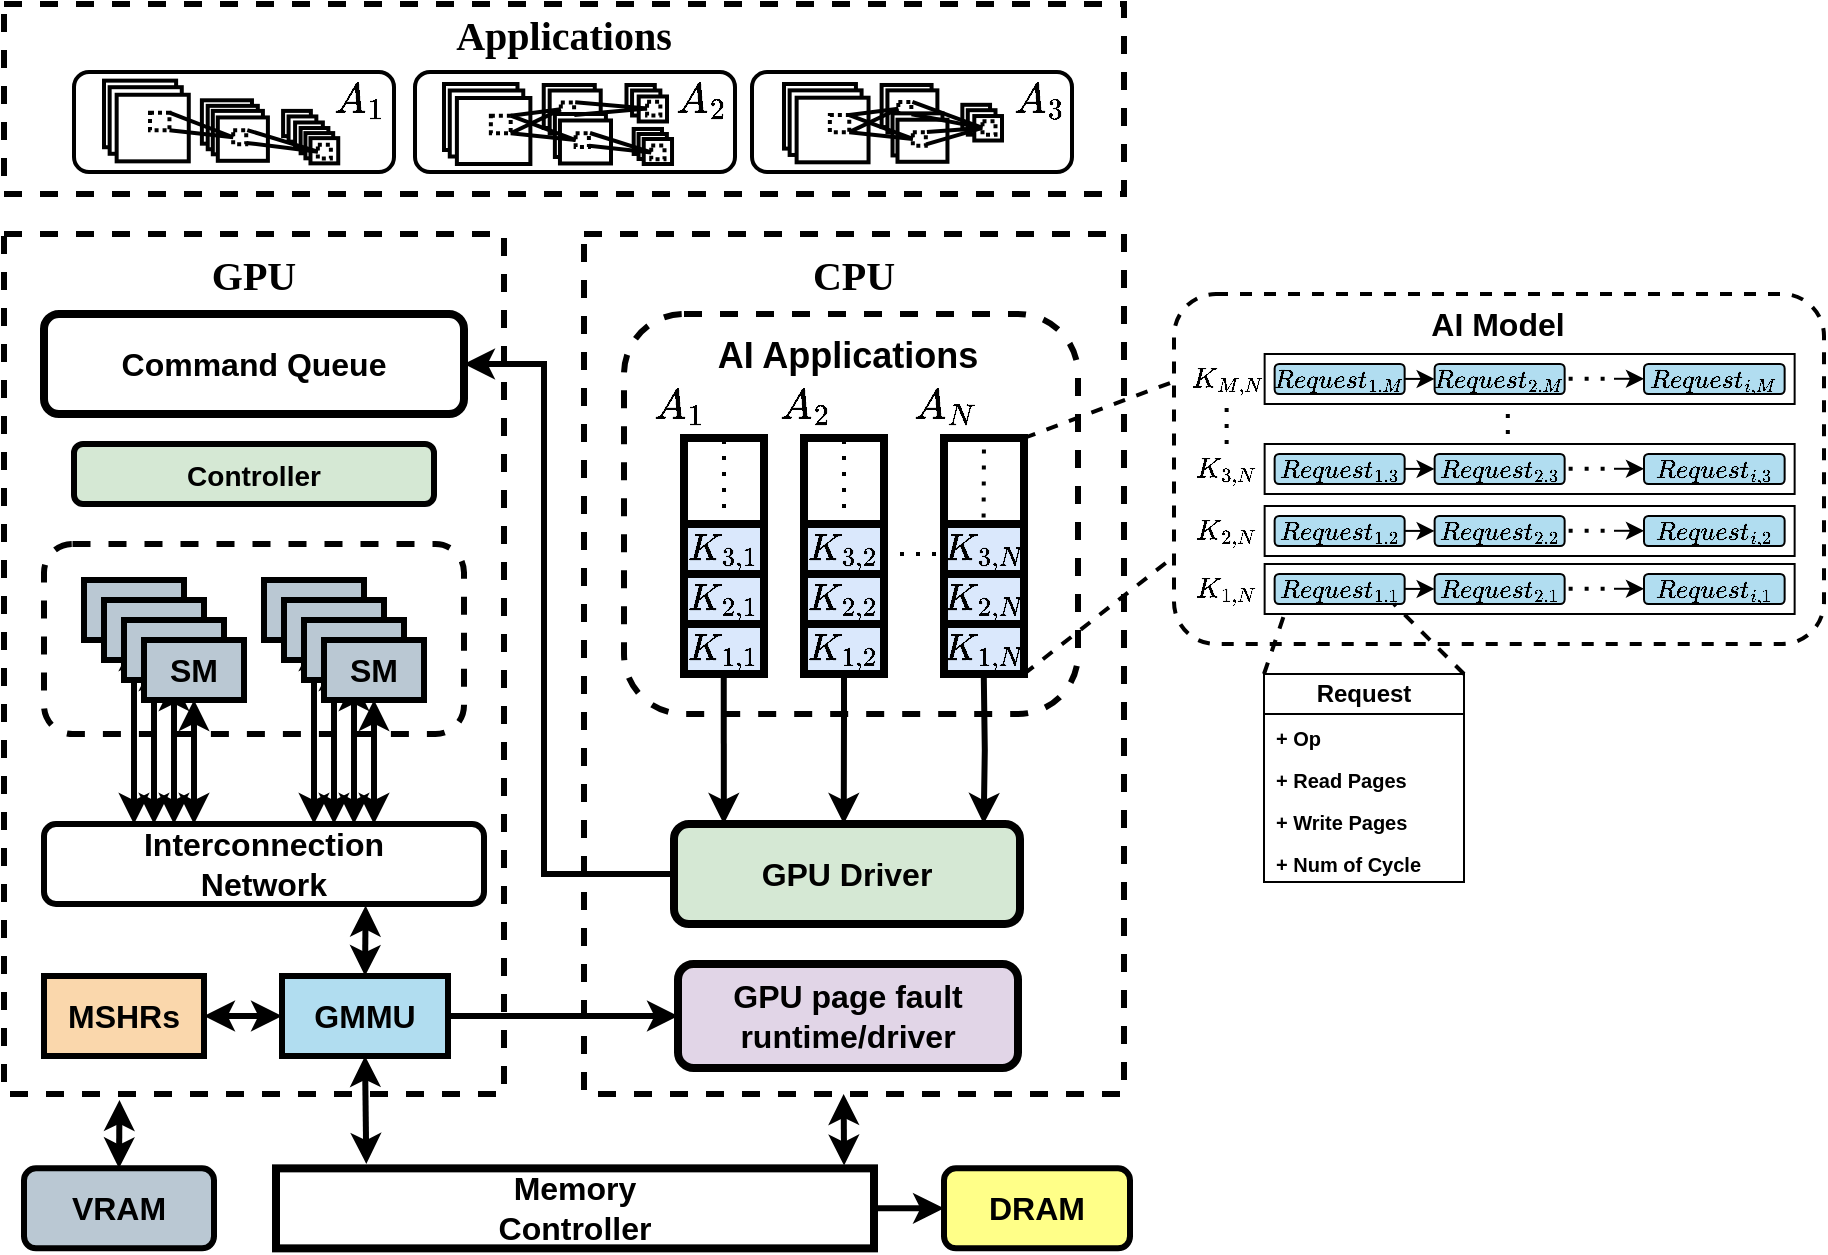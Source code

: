 <mxfile version="21.6.5" type="device" pages="3">
  <diagram id="gzdOGFv04tb9wT1JTErt" name="Architecture">
    <mxGraphModel dx="1434" dy="836" grid="1" gridSize="10" guides="1" tooltips="1" connect="1" arrows="1" fold="1" page="1" pageScale="1" pageWidth="850" pageHeight="1100" math="1" shadow="0">
      <root>
        <mxCell id="0" />
        <mxCell id="1" value="Architecture" style="locked=1;" parent="0" />
        <mxCell id="73IZ8mgDGRezHLraqpfd-1" value="&lt;font style=&quot;font-size: 16px&quot;&gt;&lt;b&gt;DRAM&lt;/b&gt;&lt;/font&gt;" style="rounded=1;whiteSpace=wrap;html=1;fillColor=#ffff88;strokeWidth=3;" parent="1" vertex="1">
          <mxGeometry x="510" y="922.18" width="93" height="40" as="geometry" />
        </mxCell>
        <mxCell id="73IZ8mgDGRezHLraqpfd-2" value="" style="endArrow=classic;startArrow=classic;html=1;strokeWidth=3;entryX=0.5;entryY=1;entryDx=0;entryDy=0;exitX=0.151;exitY=-0.055;exitDx=0;exitDy=0;exitPerimeter=0;" parent="1" source="73IZ8mgDGRezHLraqpfd-3" target="73IZ8mgDGRezHLraqpfd-14" edge="1">
          <mxGeometry width="50" height="50" relative="1" as="geometry">
            <mxPoint x="232" y="920" as="sourcePoint" />
            <mxPoint x="231.5" y="866" as="targetPoint" />
          </mxGeometry>
        </mxCell>
        <mxCell id="73IZ8mgDGRezHLraqpfd-3" value="&lt;font style=&quot;font-size: 16px&quot;&gt;Memory&lt;br&gt;Controller&lt;/font&gt;" style="whiteSpace=wrap;html=1;fillColor=none;strokeWidth=4;fontSize=16;fontStyle=1" parent="1" vertex="1">
          <mxGeometry x="176" y="922.18" width="299" height="40" as="geometry" />
        </mxCell>
        <mxCell id="73IZ8mgDGRezHLraqpfd-4" value="" style="endArrow=classic;html=1;rounded=0;strokeWidth=3;entryX=0;entryY=0.5;entryDx=0;entryDy=0;exitX=1;exitY=0.5;exitDx=0;exitDy=0;" parent="1" source="73IZ8mgDGRezHLraqpfd-3" target="73IZ8mgDGRezHLraqpfd-1" edge="1">
          <mxGeometry width="50" height="50" relative="1" as="geometry">
            <mxPoint x="475" y="982.18" as="sourcePoint" />
            <mxPoint x="510" y="982.18" as="targetPoint" />
          </mxGeometry>
        </mxCell>
        <mxCell id="73IZ8mgDGRezHLraqpfd-5" value="" style="endArrow=classic;html=1;strokeWidth=3;exitX=1;exitY=0.5;exitDx=0;exitDy=0;entryX=0;entryY=0.5;entryDx=0;entryDy=0;" parent="1" source="73IZ8mgDGRezHLraqpfd-14" target="73IZ8mgDGRezHLraqpfd-55" edge="1">
          <mxGeometry width="50" height="50" relative="1" as="geometry">
            <mxPoint x="273.0" y="846" as="sourcePoint" />
            <mxPoint x="377" y="846" as="targetPoint" />
          </mxGeometry>
        </mxCell>
        <mxCell id="73IZ8mgDGRezHLraqpfd-6" style="edgeStyle=orthogonalEdgeStyle;rounded=0;orthogonalLoop=1;jettySize=auto;html=1;entryX=1;entryY=0.5;entryDx=0;entryDy=0;strokeWidth=3;exitX=0;exitY=0.5;exitDx=0;exitDy=0;" parent="1" source="73IZ8mgDGRezHLraqpfd-64" target="73IZ8mgDGRezHLraqpfd-13" edge="1">
          <mxGeometry relative="1" as="geometry">
            <Array as="points">
              <mxPoint x="310" y="775" />
              <mxPoint x="310" y="520" />
            </Array>
            <mxPoint x="375" y="775" as="sourcePoint" />
            <mxPoint x="270" y="520" as="targetPoint" />
          </mxGeometry>
        </mxCell>
        <mxCell id="73IZ8mgDGRezHLraqpfd-7" value="" style="rounded=0;whiteSpace=wrap;html=1;strokeColor=#000000;strokeWidth=3;fillColor=none;dashed=1;" parent="1" vertex="1">
          <mxGeometry x="40" y="455" width="250" height="430" as="geometry" />
        </mxCell>
        <mxCell id="73IZ8mgDGRezHLraqpfd-8" value="" style="rounded=1;whiteSpace=wrap;html=1;dashed=1;strokeColor=#000000;strokeWidth=3;fillColor=none;" parent="1" vertex="1">
          <mxGeometry x="60" y="610" width="210" height="95" as="geometry" />
        </mxCell>
        <mxCell id="73IZ8mgDGRezHLraqpfd-9" value="&lt;b style=&quot;font-size: 16px&quot;&gt;Interconnection&lt;br&gt;Network&lt;/b&gt;" style="rounded=1;whiteSpace=wrap;html=1;strokeColor=#000000;strokeWidth=3;rotation=0;" parent="1" vertex="1">
          <mxGeometry x="60" y="750" width="220" height="40" as="geometry" />
        </mxCell>
        <mxCell id="73IZ8mgDGRezHLraqpfd-10" value="" style="endArrow=classic;startArrow=classic;html=1;strokeWidth=3;entryX=0.5;entryY=1;entryDx=0;entryDy=0;" parent="1" target="73IZ8mgDGRezHLraqpfd-18" edge="1">
          <mxGeometry width="50" height="50" relative="1" as="geometry">
            <mxPoint x="205" y="750" as="sourcePoint" />
            <mxPoint x="205" y="665" as="targetPoint" />
          </mxGeometry>
        </mxCell>
        <mxCell id="73IZ8mgDGRezHLraqpfd-11" value="" style="endArrow=classic;startArrow=classic;html=1;strokeWidth=3;entryX=0.5;entryY=1;entryDx=0;entryDy=0;" parent="1" target="73IZ8mgDGRezHLraqpfd-17" edge="1">
          <mxGeometry width="50" height="50" relative="1" as="geometry">
            <mxPoint x="195" y="750" as="sourcePoint" />
            <mxPoint x="190" y="688" as="targetPoint" />
          </mxGeometry>
        </mxCell>
        <mxCell id="73IZ8mgDGRezHLraqpfd-12" value="&lt;span style=&quot;font-family: &amp;#34;calibri&amp;#34; ; font-weight: bold&quot;&gt;&lt;font style=&quot;font-size: 20px&quot;&gt;GPU&lt;/font&gt;&lt;/span&gt;" style="text;html=1;strokeColor=none;fillColor=none;align=center;verticalAlign=middle;whiteSpace=wrap;rounded=0;dashed=1;dashPattern=1 2;" parent="1" vertex="1">
          <mxGeometry x="40" y="465" width="250" height="20" as="geometry" />
        </mxCell>
        <mxCell id="73IZ8mgDGRezHLraqpfd-13" value="Command Queue" style="rounded=1;whiteSpace=wrap;html=1;strokeWidth=4;fontSize=16;fontStyle=1" parent="1" vertex="1">
          <mxGeometry x="60" y="495" width="210" height="50" as="geometry" />
        </mxCell>
        <mxCell id="73IZ8mgDGRezHLraqpfd-14" value="&lt;font style=&quot;font-size: 16px&quot;&gt;&lt;b&gt;GMMU&lt;/b&gt;&lt;/font&gt;" style="whiteSpace=wrap;html=1;fillColor=#b1ddf0;strokeWidth=3;" parent="1" vertex="1">
          <mxGeometry x="179" y="826" width="83" height="40" as="geometry" />
        </mxCell>
        <mxCell id="73IZ8mgDGRezHLraqpfd-15" value="&lt;font style=&quot;font-size: 16px&quot;&gt;&lt;b&gt;MSHRs&lt;/b&gt;&lt;/font&gt;" style="whiteSpace=wrap;html=1;fillColor=#fad7ac;strokeWidth=3;" parent="1" vertex="1">
          <mxGeometry x="60" y="826" width="80" height="40" as="geometry" />
        </mxCell>
        <mxCell id="73IZ8mgDGRezHLraqpfd-16" value="" style="endArrow=classic;startArrow=classic;html=1;exitX=0;exitY=0.5;exitDx=0;exitDy=0;entryX=1;entryY=0.5;entryDx=0;entryDy=0;strokeWidth=3;" parent="1" source="73IZ8mgDGRezHLraqpfd-14" target="73IZ8mgDGRezHLraqpfd-15" edge="1">
          <mxGeometry width="50" height="50" relative="1" as="geometry">
            <mxPoint x="330" y="815" as="sourcePoint" />
            <mxPoint x="380" y="765" as="targetPoint" />
          </mxGeometry>
        </mxCell>
        <mxCell id="73IZ8mgDGRezHLraqpfd-17" value="&lt;font style=&quot;font-size: 16px&quot;&gt;&lt;b&gt;SM&lt;/b&gt;&lt;/font&gt;" style="whiteSpace=wrap;html=1;fillColor=#bac8d3;strokeWidth=3;" parent="1" vertex="1">
          <mxGeometry x="170" y="628" width="50" height="30" as="geometry" />
        </mxCell>
        <mxCell id="73IZ8mgDGRezHLraqpfd-18" value="&lt;font style=&quot;font-size: 16px&quot;&gt;&lt;b&gt;SM&lt;/b&gt;&lt;/font&gt;" style="whiteSpace=wrap;html=1;fillColor=#bac8d3;strokeWidth=3;" parent="1" vertex="1">
          <mxGeometry x="180" y="638" width="50" height="30" as="geometry" />
        </mxCell>
        <mxCell id="73IZ8mgDGRezHLraqpfd-19" value="&lt;font style=&quot;font-size: 16px&quot;&gt;&lt;b&gt;SM&lt;/b&gt;&lt;/font&gt;" style="whiteSpace=wrap;html=1;fillColor=#bac8d3;strokeWidth=3;" parent="1" vertex="1">
          <mxGeometry x="190" y="648" width="50" height="30" as="geometry" />
        </mxCell>
        <mxCell id="73IZ8mgDGRezHLraqpfd-20" value="" style="endArrow=classic;startArrow=classic;html=1;strokeWidth=3;entryX=0.731;entryY=1.02;entryDx=0;entryDy=0;exitX=0.5;exitY=0;exitDx=0;exitDy=0;entryPerimeter=0;" parent="1" source="73IZ8mgDGRezHLraqpfd-14" target="73IZ8mgDGRezHLraqpfd-9" edge="1">
          <mxGeometry width="50" height="50" relative="1" as="geometry">
            <mxPoint x="231" y="830" as="sourcePoint" />
            <mxPoint x="231.21" y="790" as="targetPoint" />
          </mxGeometry>
        </mxCell>
        <mxCell id="73IZ8mgDGRezHLraqpfd-21" value="" style="endArrow=classic;startArrow=classic;html=1;strokeWidth=3;entryX=0.5;entryY=1;entryDx=0;entryDy=0;" parent="1" target="73IZ8mgDGRezHLraqpfd-23" edge="1">
          <mxGeometry width="50" height="50" relative="1" as="geometry">
            <mxPoint x="225" y="750" as="sourcePoint" />
            <mxPoint x="224.71" y="688" as="targetPoint" />
          </mxGeometry>
        </mxCell>
        <mxCell id="73IZ8mgDGRezHLraqpfd-22" value="" style="endArrow=classic;startArrow=classic;html=1;strokeWidth=3;entryX=0.5;entryY=1;entryDx=0;entryDy=0;" parent="1" target="73IZ8mgDGRezHLraqpfd-19" edge="1">
          <mxGeometry width="50" height="50" relative="1" as="geometry">
            <mxPoint x="215" y="750" as="sourcePoint" />
            <mxPoint x="215" y="678" as="targetPoint" />
          </mxGeometry>
        </mxCell>
        <mxCell id="73IZ8mgDGRezHLraqpfd-23" value="&lt;font style=&quot;font-size: 16px&quot;&gt;&lt;b&gt;SM&lt;/b&gt;&lt;/font&gt;" style="whiteSpace=wrap;html=1;fillColor=#bac8d3;strokeWidth=3;" parent="1" vertex="1">
          <mxGeometry x="200" y="658" width="50" height="30" as="geometry" />
        </mxCell>
        <mxCell id="73IZ8mgDGRezHLraqpfd-24" value="" style="endArrow=classic;startArrow=classic;html=1;strokeWidth=3;entryX=0.5;entryY=1;entryDx=0;entryDy=0;" parent="1" target="73IZ8mgDGRezHLraqpfd-27" edge="1">
          <mxGeometry width="50" height="50" relative="1" as="geometry">
            <mxPoint x="115" y="750" as="sourcePoint" />
            <mxPoint x="115" y="665" as="targetPoint" />
          </mxGeometry>
        </mxCell>
        <mxCell id="73IZ8mgDGRezHLraqpfd-25" value="" style="endArrow=classic;startArrow=classic;html=1;strokeWidth=3;entryX=0.5;entryY=1;entryDx=0;entryDy=0;" parent="1" target="73IZ8mgDGRezHLraqpfd-26" edge="1">
          <mxGeometry width="50" height="50" relative="1" as="geometry">
            <mxPoint x="105" y="750" as="sourcePoint" />
            <mxPoint x="100" y="688" as="targetPoint" />
          </mxGeometry>
        </mxCell>
        <mxCell id="73IZ8mgDGRezHLraqpfd-26" value="&lt;font style=&quot;font-size: 16px&quot;&gt;&lt;b&gt;SM&lt;/b&gt;&lt;/font&gt;" style="whiteSpace=wrap;html=1;fillColor=#bac8d3;strokeWidth=3;" parent="1" vertex="1">
          <mxGeometry x="80" y="628" width="50" height="30" as="geometry" />
        </mxCell>
        <mxCell id="73IZ8mgDGRezHLraqpfd-27" value="&lt;font style=&quot;font-size: 16px&quot;&gt;&lt;b&gt;SM&lt;/b&gt;&lt;/font&gt;" style="whiteSpace=wrap;html=1;fillColor=#bac8d3;strokeWidth=3;" parent="1" vertex="1">
          <mxGeometry x="90" y="638" width="50" height="30" as="geometry" />
        </mxCell>
        <mxCell id="73IZ8mgDGRezHLraqpfd-28" value="&lt;font style=&quot;font-size: 16px&quot;&gt;&lt;b&gt;SM&lt;/b&gt;&lt;/font&gt;" style="whiteSpace=wrap;html=1;fillColor=#bac8d3;strokeWidth=3;" parent="1" vertex="1">
          <mxGeometry x="100" y="648" width="50" height="30" as="geometry" />
        </mxCell>
        <mxCell id="73IZ8mgDGRezHLraqpfd-29" value="" style="endArrow=classic;startArrow=classic;html=1;strokeWidth=3;entryX=0.5;entryY=1;entryDx=0;entryDy=0;" parent="1" target="73IZ8mgDGRezHLraqpfd-31" edge="1">
          <mxGeometry width="50" height="50" relative="1" as="geometry">
            <mxPoint x="135" y="750" as="sourcePoint" />
            <mxPoint x="134.71" y="688" as="targetPoint" />
          </mxGeometry>
        </mxCell>
        <mxCell id="73IZ8mgDGRezHLraqpfd-30" value="" style="endArrow=classic;startArrow=classic;html=1;strokeWidth=3;entryX=0.5;entryY=1;entryDx=0;entryDy=0;" parent="1" target="73IZ8mgDGRezHLraqpfd-28" edge="1">
          <mxGeometry width="50" height="50" relative="1" as="geometry">
            <mxPoint x="125" y="750" as="sourcePoint" />
            <mxPoint x="125" y="678" as="targetPoint" />
          </mxGeometry>
        </mxCell>
        <mxCell id="73IZ8mgDGRezHLraqpfd-31" value="&lt;font style=&quot;font-size: 16px&quot;&gt;&lt;b&gt;SM&lt;/b&gt;&lt;/font&gt;" style="whiteSpace=wrap;html=1;fillColor=#bac8d3;strokeWidth=3;" parent="1" vertex="1">
          <mxGeometry x="110" y="658" width="50" height="30" as="geometry" />
        </mxCell>
        <mxCell id="73IZ8mgDGRezHLraqpfd-32" value="&lt;b&gt;&lt;font style=&quot;font-size: 16px&quot;&gt;VRAM&lt;/font&gt;&lt;/b&gt;" style="rounded=1;whiteSpace=wrap;html=1;fillColor=#bac8d3;strokeWidth=3;" parent="1" vertex="1">
          <mxGeometry x="50" y="922.18" width="95" height="40" as="geometry" />
        </mxCell>
        <mxCell id="73IZ8mgDGRezHLraqpfd-33" value="" style="endArrow=classic;startArrow=classic;html=1;strokeWidth=3;exitX=0.5;exitY=0;exitDx=0;exitDy=0;entryX=0.231;entryY=1.002;entryDx=0;entryDy=0;entryPerimeter=0;" parent="1" source="73IZ8mgDGRezHLraqpfd-32" edge="1">
          <mxGeometry width="50" height="50" relative="1" as="geometry">
            <mxPoint x="98" y="922.18" as="sourcePoint" />
            <mxPoint x="97.75" y="888" as="targetPoint" />
          </mxGeometry>
        </mxCell>
        <mxCell id="73IZ8mgDGRezHLraqpfd-34" value="&lt;b&gt;&lt;font style=&quot;font-size: 14px;&quot;&gt;Controller&lt;/font&gt;&lt;/b&gt;" style="rounded=1;whiteSpace=wrap;html=1;strokeWidth=3;fontSize=16;fillColor=#d5e8d4;strokeColor=#000000;" parent="1" vertex="1">
          <mxGeometry x="75" y="560" width="180" height="30" as="geometry" />
        </mxCell>
        <mxCell id="73IZ8mgDGRezHLraqpfd-35" value="" style="rounded=0;whiteSpace=wrap;html=1;strokeColor=#000000;strokeWidth=3;fillColor=none;dashed=1;" parent="1" vertex="1">
          <mxGeometry x="330" y="455" width="270" height="430" as="geometry" />
        </mxCell>
        <mxCell id="73IZ8mgDGRezHLraqpfd-36" value="" style="rounded=1;whiteSpace=wrap;html=1;fillColor=none;strokeWidth=3;dashed=1;" parent="1" vertex="1">
          <mxGeometry x="350" y="495" width="227" height="200" as="geometry" />
        </mxCell>
        <mxCell id="73IZ8mgDGRezHLraqpfd-37" value="" style="whiteSpace=wrap;html=1;strokeColor=#000000;strokeWidth=4;fontSize=12;fillColor=none;" parent="1" vertex="1">
          <mxGeometry x="380" y="557" width="40" height="118" as="geometry" />
        </mxCell>
        <mxCell id="73IZ8mgDGRezHLraqpfd-38" value="$$A_1$$" style="text;html=1;align=center;verticalAlign=middle;resizable=0;points=[];autosize=1;fontSize=18;" parent="1" vertex="1">
          <mxGeometry x="331.5" y="527" width="90" height="30" as="geometry" />
        </mxCell>
        <mxCell id="73IZ8mgDGRezHLraqpfd-39" value="$$K_{3,1}$$" style="whiteSpace=wrap;html=1;strokeWidth=4;fontSize=16;fillColor=#dae8fc;" parent="1" vertex="1">
          <mxGeometry x="380" y="600" width="40" height="25" as="geometry" />
        </mxCell>
        <mxCell id="73IZ8mgDGRezHLraqpfd-40" value="" style="endArrow=none;dashed=1;html=1;dashPattern=1 3;strokeWidth=2;exitX=0.5;exitY=1;exitDx=0;exitDy=0;entryX=0.5;entryY=1;entryDx=0;entryDy=0;fontSize=16;" parent="1" source="73IZ8mgDGRezHLraqpfd-50" edge="1">
          <mxGeometry x="125" y="1625" width="50" height="50" as="geometry">
            <mxPoint x="280" y="715" as="sourcePoint" />
            <mxPoint x="400" y="655" as="targetPoint" />
          </mxGeometry>
        </mxCell>
        <mxCell id="73IZ8mgDGRezHLraqpfd-41" value="" style="whiteSpace=wrap;html=1;strokeColor=#000000;strokeWidth=4;fontSize=12;fillColor=none;" parent="1" vertex="1">
          <mxGeometry x="440" y="557" width="40" height="118" as="geometry" />
        </mxCell>
        <mxCell id="73IZ8mgDGRezHLraqpfd-42" value="$$A_2$$" style="text;html=1;align=center;verticalAlign=middle;resizable=0;points=[];autosize=1;fontSize=18;" parent="1" vertex="1">
          <mxGeometry x="395" y="527" width="90" height="30" as="geometry" />
        </mxCell>
        <mxCell id="73IZ8mgDGRezHLraqpfd-43" value="$$K_{2,2}$$" style="whiteSpace=wrap;html=1;strokeWidth=4;fontSize=16;fillColor=#dae8fc;" parent="1" vertex="1">
          <mxGeometry x="440" y="625" width="40" height="25" as="geometry" />
        </mxCell>
        <mxCell id="73IZ8mgDGRezHLraqpfd-44" value="$$K_{3,2}$$" style="whiteSpace=wrap;html=1;strokeWidth=4;fontSize=16;fillColor=#dae8fc;" parent="1" vertex="1">
          <mxGeometry x="440" y="600" width="40" height="25" as="geometry" />
        </mxCell>
        <mxCell id="73IZ8mgDGRezHLraqpfd-45" value="" style="endArrow=none;dashed=1;html=1;dashPattern=1 3;strokeWidth=2;exitX=1;exitY=0.5;exitDx=0;exitDy=0;entryX=0;entryY=0.5;entryDx=0;entryDy=0;fontSize=16;" parent="1" edge="1">
          <mxGeometry width="50" height="50" relative="1" as="geometry">
            <mxPoint x="480" y="615" as="sourcePoint" />
            <mxPoint x="510" y="615" as="targetPoint" />
          </mxGeometry>
        </mxCell>
        <mxCell id="73IZ8mgDGRezHLraqpfd-46" value="" style="whiteSpace=wrap;html=1;strokeColor=#000000;strokeWidth=4;fontSize=12;fillColor=none;" parent="1" vertex="1">
          <mxGeometry x="510" y="557" width="40" height="118" as="geometry" />
        </mxCell>
        <mxCell id="73IZ8mgDGRezHLraqpfd-47" value="$$A_N$$" style="text;html=1;align=center;verticalAlign=middle;resizable=0;points=[];autosize=1;fontSize=18;" parent="1" vertex="1">
          <mxGeometry x="465" y="527" width="90" height="30" as="geometry" />
        </mxCell>
        <mxCell id="73IZ8mgDGRezHLraqpfd-48" value="$$K_{2,N}$$" style="whiteSpace=wrap;html=1;strokeWidth=4;fontSize=16;fillColor=#dae8fc;" parent="1" vertex="1">
          <mxGeometry x="510" y="625" width="40" height="25" as="geometry" />
        </mxCell>
        <mxCell id="73IZ8mgDGRezHLraqpfd-49" value="$$K_{3,N}$$" style="whiteSpace=wrap;html=1;strokeWidth=4;fontSize=16;fillColor=#dae8fc;" parent="1" vertex="1">
          <mxGeometry x="510" y="600" width="40" height="25" as="geometry" />
        </mxCell>
        <mxCell id="73IZ8mgDGRezHLraqpfd-50" value="$$K_{2,1}$$" style="whiteSpace=wrap;html=1;strokeWidth=4;fontSize=16;fillColor=#dae8fc;" parent="1" vertex="1">
          <mxGeometry x="380" y="625" width="40" height="25" as="geometry" />
        </mxCell>
        <mxCell id="73IZ8mgDGRezHLraqpfd-51" value="" style="endArrow=none;dashed=1;html=1;dashPattern=1 3;strokeWidth=2;entryX=0.5;entryY=0;entryDx=0;entryDy=0;exitX=0.5;exitY=0;exitDx=0;exitDy=0;" parent="1" source="73IZ8mgDGRezHLraqpfd-39" edge="1">
          <mxGeometry x="125" y="1627" width="50" height="50" as="geometry">
            <mxPoint x="400" y="615" as="sourcePoint" />
            <mxPoint x="400" y="557" as="targetPoint" />
          </mxGeometry>
        </mxCell>
        <mxCell id="73IZ8mgDGRezHLraqpfd-52" value="" style="endArrow=none;dashed=1;html=1;dashPattern=1 3;strokeWidth=2;entryX=0.5;entryY=0;entryDx=0;entryDy=0;exitX=0.495;exitY=-0.13;exitDx=0;exitDy=0;exitPerimeter=0;" parent="1" source="73IZ8mgDGRezHLraqpfd-49" target="73IZ8mgDGRezHLraqpfd-46" edge="1">
          <mxGeometry x="335" y="1651" width="50" height="50" as="geometry">
            <mxPoint x="610" y="639" as="sourcePoint" />
            <mxPoint x="610" y="581" as="targetPoint" />
          </mxGeometry>
        </mxCell>
        <mxCell id="73IZ8mgDGRezHLraqpfd-53" value="" style="endArrow=none;dashed=1;html=1;dashPattern=1 3;strokeWidth=2;entryX=0.5;entryY=0;entryDx=0;entryDy=0;exitX=0.5;exitY=0;exitDx=0;exitDy=0;" parent="1" source="73IZ8mgDGRezHLraqpfd-44" edge="1">
          <mxGeometry x="185" y="1627" width="50" height="50" as="geometry">
            <mxPoint x="460" y="615" as="sourcePoint" />
            <mxPoint x="460" y="557" as="targetPoint" />
          </mxGeometry>
        </mxCell>
        <mxCell id="73IZ8mgDGRezHLraqpfd-54" value="&lt;font style=&quot;font-size: 18px;&quot;&gt;AI Applications&lt;/font&gt;" style="text;html=1;strokeColor=none;fillColor=none;align=center;verticalAlign=middle;whiteSpace=wrap;rounded=0;strokeWidth=4;fontStyle=1;fontSize=20;" parent="1" vertex="1">
          <mxGeometry x="382" y="505" width="160" height="20" as="geometry" />
        </mxCell>
        <mxCell id="73IZ8mgDGRezHLraqpfd-55" value="&lt;b&gt;GPU page fault runtime/driver&lt;/b&gt;" style="rounded=1;whiteSpace=wrap;html=1;strokeWidth=4;fontSize=16;fillColor=#e1d5e7;" parent="1" vertex="1">
          <mxGeometry x="377" y="820" width="170" height="52" as="geometry" />
        </mxCell>
        <mxCell id="73IZ8mgDGRezHLraqpfd-56" value="&lt;span style=&quot;font-family: &amp;#34;calibri&amp;#34; ; font-weight: bold&quot;&gt;&lt;font style=&quot;font-size: 20px&quot;&gt;CPU&lt;/font&gt;&lt;/span&gt;" style="text;html=1;strokeColor=none;fillColor=none;align=center;verticalAlign=middle;whiteSpace=wrap;rounded=0;dashed=1;dashPattern=1 2;" parent="1" vertex="1">
          <mxGeometry x="360" y="465" width="210" height="20" as="geometry" />
        </mxCell>
        <mxCell id="73IZ8mgDGRezHLraqpfd-57" style="edgeStyle=orthogonalEdgeStyle;rounded=0;orthogonalLoop=1;jettySize=auto;html=1;strokeWidth=3;entryX=0.144;entryY=0;entryDx=0;entryDy=0;entryPerimeter=0;" parent="1" edge="1">
          <mxGeometry relative="1" as="geometry">
            <mxPoint x="399.912" y="750" as="targetPoint" />
            <mxPoint x="399.88" y="675" as="sourcePoint" />
          </mxGeometry>
        </mxCell>
        <mxCell id="73IZ8mgDGRezHLraqpfd-58" style="edgeStyle=orthogonalEdgeStyle;rounded=0;orthogonalLoop=1;jettySize=auto;html=1;strokeWidth=3;entryX=0.895;entryY=0;entryDx=0;entryDy=0;entryPerimeter=0;" parent="1" edge="1">
          <mxGeometry relative="1" as="geometry">
            <mxPoint x="529.835" y="750" as="targetPoint" />
            <mxPoint x="529.88" y="675" as="sourcePoint" />
          </mxGeometry>
        </mxCell>
        <mxCell id="73IZ8mgDGRezHLraqpfd-59" style="edgeStyle=orthogonalEdgeStyle;rounded=0;orthogonalLoop=1;jettySize=auto;html=1;strokeWidth=3;entryX=0.481;entryY=0.686;entryDx=0;entryDy=0;entryPerimeter=0;" parent="1" source="73IZ8mgDGRezHLraqpfd-41" target="73IZ8mgDGRezHLraqpfd-35" edge="1">
          <mxGeometry relative="1" as="geometry">
            <mxPoint x="460" y="725" as="targetPoint" />
          </mxGeometry>
        </mxCell>
        <mxCell id="73IZ8mgDGRezHLraqpfd-60" value="$$K_{1,1}$$" style="whiteSpace=wrap;html=1;strokeWidth=4;fontSize=16;fillColor=#dae8fc;" parent="1" vertex="1">
          <mxGeometry x="380" y="650" width="40" height="25" as="geometry" />
        </mxCell>
        <mxCell id="73IZ8mgDGRezHLraqpfd-61" value="$$K_{1,2}$$" style="whiteSpace=wrap;html=1;strokeWidth=4;fontSize=16;fillColor=#dae8fc;" parent="1" vertex="1">
          <mxGeometry x="440" y="650" width="40" height="25" as="geometry" />
        </mxCell>
        <mxCell id="73IZ8mgDGRezHLraqpfd-62" value="$$K_{1,N}$$" style="whiteSpace=wrap;html=1;strokeWidth=4;fontSize=16;fillColor=#dae8fc;" parent="1" vertex="1">
          <mxGeometry x="510" y="650" width="40" height="25" as="geometry" />
        </mxCell>
        <mxCell id="73IZ8mgDGRezHLraqpfd-63" value="" style="endArrow=classic;startArrow=classic;html=1;strokeWidth=3;entryX=0.5;entryY=1;entryDx=0;entryDy=0;exitX=0.95;exitY=-0.035;exitDx=0;exitDy=0;exitPerimeter=0;" parent="1" source="73IZ8mgDGRezHLraqpfd-3" edge="1">
          <mxGeometry width="50" height="50" relative="1" as="geometry">
            <mxPoint x="460" y="933" as="sourcePoint" />
            <mxPoint x="459.8" y="885" as="targetPoint" />
          </mxGeometry>
        </mxCell>
        <mxCell id="73IZ8mgDGRezHLraqpfd-64" value="&lt;b&gt;GPU Driver&lt;/b&gt;" style="rounded=1;whiteSpace=wrap;html=1;strokeWidth=4;fontSize=16;fillColor=#d5e8d4;" parent="1" vertex="1">
          <mxGeometry x="375" y="750" width="173" height="50" as="geometry" />
        </mxCell>
        <mxCell id="73IZ8mgDGRezHLraqpfd-65" value="" style="endArrow=none;html=1;strokeWidth=2;fontSize=16;exitX=1;exitY=1;exitDx=0;exitDy=0;entryX=0;entryY=0.75;entryDx=0;entryDy=0;fontStyle=1;dashed=1;" parent="1" source="73IZ8mgDGRezHLraqpfd-62" target="73IZ8mgDGRezHLraqpfd-68" edge="1">
          <mxGeometry width="50" height="50" relative="1" as="geometry">
            <mxPoint x="550" y="675" as="sourcePoint" />
            <mxPoint x="625" y="616.25" as="targetPoint" />
          </mxGeometry>
        </mxCell>
        <mxCell id="73IZ8mgDGRezHLraqpfd-66" value="" style="endArrow=none;html=1;strokeWidth=2;fontSize=16;exitX=1;exitY=0;exitDx=0;exitDy=0;entryX=0;entryY=0.25;entryDx=0;entryDy=0;fontStyle=1;dashed=1;" parent="1" source="73IZ8mgDGRezHLraqpfd-46" target="73IZ8mgDGRezHLraqpfd-68" edge="1">
          <mxGeometry width="50" height="50" relative="1" as="geometry">
            <mxPoint x="550" y="557" as="sourcePoint" />
            <mxPoint x="625" y="528.75" as="targetPoint" />
          </mxGeometry>
        </mxCell>
        <mxCell id="73IZ8mgDGRezHLraqpfd-67" value="" style="group" parent="1" vertex="1" connectable="0">
          <mxGeometry x="625" y="485" width="325" height="175" as="geometry" />
        </mxCell>
        <mxCell id="73IZ8mgDGRezHLraqpfd-68" value="" style="rounded=1;whiteSpace=wrap;html=1;fillColor=none;fontStyle=1;strokeColor=#000000;strokeWidth=2;dashed=1;arcSize=12;" parent="73IZ8mgDGRezHLraqpfd-67" vertex="1">
          <mxGeometry width="325" height="175" as="geometry" />
        </mxCell>
        <mxCell id="73IZ8mgDGRezHLraqpfd-69" value="&lt;span&gt;&lt;font style=&quot;font-size: 16px;&quot;&gt;AI Model&lt;/font&gt;&lt;/span&gt;" style="text;html=1;strokeColor=none;fillColor=none;align=center;verticalAlign=middle;whiteSpace=wrap;rounded=0;fontSize=18;fontStyle=1" parent="73IZ8mgDGRezHLraqpfd-67" vertex="1">
          <mxGeometry x="99.48" width="126.04" height="30" as="geometry" />
        </mxCell>
        <mxCell id="73IZ8mgDGRezHLraqpfd-70" value="" style="group" parent="73IZ8mgDGRezHLraqpfd-67" vertex="1" connectable="0">
          <mxGeometry x="5.32" y="135" width="305" height="25" as="geometry" />
        </mxCell>
        <mxCell id="73IZ8mgDGRezHLraqpfd-71" value="" style="rounded=0;whiteSpace=wrap;html=1;fontStyle=1" parent="73IZ8mgDGRezHLraqpfd-70" vertex="1">
          <mxGeometry x="40" width="265" height="25" as="geometry" />
        </mxCell>
        <mxCell id="73IZ8mgDGRezHLraqpfd-72" value="" style="endArrow=none;dashed=1;html=1;dashPattern=1 3;strokeWidth=2;fontSize=16;fontStyle=1" parent="73IZ8mgDGRezHLraqpfd-70" edge="1">
          <mxGeometry width="50" height="50" relative="1" as="geometry">
            <mxPoint x="210" y="12.39" as="sourcePoint" />
            <mxPoint x="190.0" y="12.39" as="targetPoint" />
          </mxGeometry>
        </mxCell>
        <mxCell id="73IZ8mgDGRezHLraqpfd-73" value="$$K_{1,N}$$" style="text;html=1;strokeColor=none;fillColor=none;align=center;verticalAlign=middle;whiteSpace=wrap;rounded=0;fontStyle=1" parent="73IZ8mgDGRezHLraqpfd-70" vertex="1">
          <mxGeometry x="1.32" y="5" width="38.68" height="15" as="geometry" />
        </mxCell>
        <mxCell id="73IZ8mgDGRezHLraqpfd-74" value="$$Request_{1,1}$$" style="rounded=1;whiteSpace=wrap;html=1;fillColor=#b1ddf0;fontStyle=1;fontSize=11;strokeColor=#000000;" parent="73IZ8mgDGRezHLraqpfd-70" vertex="1">
          <mxGeometry x="45" y="5" width="65" height="15" as="geometry" />
        </mxCell>
        <mxCell id="73IZ8mgDGRezHLraqpfd-75" value="$$Request_{2,1}$$" style="rounded=1;whiteSpace=wrap;html=1;fillColor=#b1ddf0;fontStyle=1;fontSize=11;strokeColor=#000000;" parent="73IZ8mgDGRezHLraqpfd-70" vertex="1">
          <mxGeometry x="125" y="5" width="65" height="15" as="geometry" />
        </mxCell>
        <mxCell id="73IZ8mgDGRezHLraqpfd-76" value="$$Request_{i,1}$$" style="rounded=1;whiteSpace=wrap;html=1;fillColor=#b1ddf0;fontStyle=1;fontSize=11;strokeColor=#000000;" parent="73IZ8mgDGRezHLraqpfd-70" vertex="1">
          <mxGeometry x="229.68" y="5" width="70.32" height="15" as="geometry" />
        </mxCell>
        <mxCell id="73IZ8mgDGRezHLraqpfd-77" value="" style="edgeStyle=orthogonalEdgeStyle;rounded=0;orthogonalLoop=1;jettySize=auto;html=1;" parent="73IZ8mgDGRezHLraqpfd-70" edge="1">
          <mxGeometry relative="1" as="geometry">
            <mxPoint x="214.68" y="12.39" as="sourcePoint" />
            <mxPoint x="229.68" y="12.39" as="targetPoint" />
          </mxGeometry>
        </mxCell>
        <mxCell id="73IZ8mgDGRezHLraqpfd-78" value="" style="edgeStyle=orthogonalEdgeStyle;rounded=0;orthogonalLoop=1;jettySize=auto;html=1;" parent="73IZ8mgDGRezHLraqpfd-70" edge="1">
          <mxGeometry relative="1" as="geometry">
            <mxPoint x="110" y="12.45" as="sourcePoint" />
            <mxPoint x="125" y="12.45" as="targetPoint" />
          </mxGeometry>
        </mxCell>
        <mxCell id="73IZ8mgDGRezHLraqpfd-79" value="" style="group" parent="73IZ8mgDGRezHLraqpfd-67" vertex="1" connectable="0">
          <mxGeometry x="5.32" y="106" width="305" height="25" as="geometry" />
        </mxCell>
        <mxCell id="73IZ8mgDGRezHLraqpfd-80" value="" style="rounded=0;whiteSpace=wrap;html=1;fontStyle=1" parent="73IZ8mgDGRezHLraqpfd-79" vertex="1">
          <mxGeometry x="40" width="265" height="25" as="geometry" />
        </mxCell>
        <mxCell id="73IZ8mgDGRezHLraqpfd-81" value="" style="endArrow=none;dashed=1;html=1;dashPattern=1 3;strokeWidth=2;fontSize=16;fontStyle=1" parent="73IZ8mgDGRezHLraqpfd-79" edge="1">
          <mxGeometry width="50" height="50" relative="1" as="geometry">
            <mxPoint x="210" y="12.39" as="sourcePoint" />
            <mxPoint x="190.0" y="12.39" as="targetPoint" />
          </mxGeometry>
        </mxCell>
        <mxCell id="73IZ8mgDGRezHLraqpfd-82" value="$$K_{2,N}$$" style="text;html=1;strokeColor=none;fillColor=none;align=center;verticalAlign=middle;whiteSpace=wrap;rounded=0;fontStyle=1" parent="73IZ8mgDGRezHLraqpfd-79" vertex="1">
          <mxGeometry x="1.32" y="5" width="38.68" height="15" as="geometry" />
        </mxCell>
        <mxCell id="73IZ8mgDGRezHLraqpfd-83" value="$$Request_{1,2}$$" style="rounded=1;whiteSpace=wrap;html=1;fillColor=#b1ddf0;fontStyle=1;fontSize=11;strokeColor=#000000;" parent="73IZ8mgDGRezHLraqpfd-79" vertex="1">
          <mxGeometry x="45" y="5" width="65" height="15" as="geometry" />
        </mxCell>
        <mxCell id="73IZ8mgDGRezHLraqpfd-84" value="$$Request_{2,2}$$" style="rounded=1;whiteSpace=wrap;html=1;fillColor=#b1ddf0;fontStyle=1;fontSize=11;strokeColor=#000000;" parent="73IZ8mgDGRezHLraqpfd-79" vertex="1">
          <mxGeometry x="125" y="5" width="65" height="15" as="geometry" />
        </mxCell>
        <mxCell id="73IZ8mgDGRezHLraqpfd-85" value="$$Request_{i,2}$$" style="rounded=1;whiteSpace=wrap;html=1;fillColor=#b1ddf0;fontStyle=1;fontSize=11;strokeColor=#000000;" parent="73IZ8mgDGRezHLraqpfd-79" vertex="1">
          <mxGeometry x="229.68" y="5" width="70.32" height="15" as="geometry" />
        </mxCell>
        <mxCell id="73IZ8mgDGRezHLraqpfd-86" value="" style="edgeStyle=orthogonalEdgeStyle;rounded=0;orthogonalLoop=1;jettySize=auto;html=1;" parent="73IZ8mgDGRezHLraqpfd-79" edge="1">
          <mxGeometry relative="1" as="geometry">
            <mxPoint x="214.68" y="12.39" as="sourcePoint" />
            <mxPoint x="229.68" y="12.39" as="targetPoint" />
          </mxGeometry>
        </mxCell>
        <mxCell id="73IZ8mgDGRezHLraqpfd-87" value="" style="edgeStyle=orthogonalEdgeStyle;rounded=0;orthogonalLoop=1;jettySize=auto;html=1;" parent="73IZ8mgDGRezHLraqpfd-79" edge="1">
          <mxGeometry relative="1" as="geometry">
            <mxPoint x="110" y="12.45" as="sourcePoint" />
            <mxPoint x="125" y="12.45" as="targetPoint" />
          </mxGeometry>
        </mxCell>
        <mxCell id="73IZ8mgDGRezHLraqpfd-88" value="" style="group" parent="73IZ8mgDGRezHLraqpfd-67" vertex="1" connectable="0">
          <mxGeometry x="5.32" y="75" width="305" height="25" as="geometry" />
        </mxCell>
        <mxCell id="73IZ8mgDGRezHLraqpfd-89" value="" style="rounded=0;whiteSpace=wrap;html=1;fontStyle=1" parent="73IZ8mgDGRezHLraqpfd-88" vertex="1">
          <mxGeometry x="40" width="265" height="25" as="geometry" />
        </mxCell>
        <mxCell id="73IZ8mgDGRezHLraqpfd-90" value="" style="endArrow=none;dashed=1;html=1;dashPattern=1 3;strokeWidth=2;fontSize=16;fontStyle=1" parent="73IZ8mgDGRezHLraqpfd-88" edge="1">
          <mxGeometry width="50" height="50" relative="1" as="geometry">
            <mxPoint x="210" y="12.39" as="sourcePoint" />
            <mxPoint x="190.0" y="12.39" as="targetPoint" />
          </mxGeometry>
        </mxCell>
        <mxCell id="73IZ8mgDGRezHLraqpfd-91" value="$$K_{3,N}$$" style="text;html=1;strokeColor=none;fillColor=none;align=center;verticalAlign=middle;whiteSpace=wrap;rounded=0;fontStyle=1" parent="73IZ8mgDGRezHLraqpfd-88" vertex="1">
          <mxGeometry x="1.32" y="5" width="38.68" height="15" as="geometry" />
        </mxCell>
        <mxCell id="73IZ8mgDGRezHLraqpfd-92" value="$$Request_{1,3}$$" style="rounded=1;whiteSpace=wrap;html=1;fillColor=#b1ddf0;fontStyle=1;fontSize=11;strokeColor=#000000;" parent="73IZ8mgDGRezHLraqpfd-88" vertex="1">
          <mxGeometry x="45" y="5" width="65" height="15" as="geometry" />
        </mxCell>
        <mxCell id="73IZ8mgDGRezHLraqpfd-93" value="$$Request_{2,3}$$" style="rounded=1;whiteSpace=wrap;html=1;fillColor=#b1ddf0;fontStyle=1;fontSize=11;strokeColor=#000000;" parent="73IZ8mgDGRezHLraqpfd-88" vertex="1">
          <mxGeometry x="125" y="5" width="65" height="15" as="geometry" />
        </mxCell>
        <mxCell id="73IZ8mgDGRezHLraqpfd-94" value="$$Request_{i,3}$$" style="rounded=1;whiteSpace=wrap;html=1;fillColor=#b1ddf0;fontStyle=1;fontSize=11;strokeColor=#000000;" parent="73IZ8mgDGRezHLraqpfd-88" vertex="1">
          <mxGeometry x="229.68" y="5" width="70.32" height="15" as="geometry" />
        </mxCell>
        <mxCell id="73IZ8mgDGRezHLraqpfd-95" value="" style="edgeStyle=orthogonalEdgeStyle;rounded=0;orthogonalLoop=1;jettySize=auto;html=1;" parent="73IZ8mgDGRezHLraqpfd-88" edge="1">
          <mxGeometry relative="1" as="geometry">
            <mxPoint x="214.68" y="12.39" as="sourcePoint" />
            <mxPoint x="229.68" y="12.39" as="targetPoint" />
          </mxGeometry>
        </mxCell>
        <mxCell id="73IZ8mgDGRezHLraqpfd-96" value="" style="edgeStyle=orthogonalEdgeStyle;rounded=0;orthogonalLoop=1;jettySize=auto;html=1;" parent="73IZ8mgDGRezHLraqpfd-88" edge="1">
          <mxGeometry relative="1" as="geometry">
            <mxPoint x="110" y="12.45" as="sourcePoint" />
            <mxPoint x="125" y="12.45" as="targetPoint" />
          </mxGeometry>
        </mxCell>
        <mxCell id="73IZ8mgDGRezHLraqpfd-97" value="" style="endArrow=none;dashed=1;html=1;dashPattern=1 3;strokeWidth=2;" parent="73IZ8mgDGRezHLraqpfd-67" edge="1">
          <mxGeometry x="-183.68" y="164" width="50" height="50" as="geometry">
            <mxPoint x="26.32" y="75" as="sourcePoint" />
            <mxPoint x="26.32" y="55" as="targetPoint" />
          </mxGeometry>
        </mxCell>
        <mxCell id="73IZ8mgDGRezHLraqpfd-98" value="" style="group" parent="73IZ8mgDGRezHLraqpfd-67" vertex="1" connectable="0">
          <mxGeometry x="5.32" y="30" width="305" height="25" as="geometry" />
        </mxCell>
        <mxCell id="73IZ8mgDGRezHLraqpfd-99" value="" style="rounded=0;whiteSpace=wrap;html=1;fontStyle=1" parent="73IZ8mgDGRezHLraqpfd-98" vertex="1">
          <mxGeometry x="40" width="265" height="25" as="geometry" />
        </mxCell>
        <mxCell id="73IZ8mgDGRezHLraqpfd-100" value="" style="endArrow=none;dashed=1;html=1;dashPattern=1 3;strokeWidth=2;fontSize=16;fontStyle=1" parent="73IZ8mgDGRezHLraqpfd-98" edge="1">
          <mxGeometry width="50" height="50" relative="1" as="geometry">
            <mxPoint x="210" y="12.39" as="sourcePoint" />
            <mxPoint x="190.0" y="12.39" as="targetPoint" />
          </mxGeometry>
        </mxCell>
        <mxCell id="73IZ8mgDGRezHLraqpfd-101" value="$$K_{M,N}$$" style="text;html=1;strokeColor=none;fillColor=none;align=center;verticalAlign=middle;whiteSpace=wrap;rounded=0;fontStyle=1" parent="73IZ8mgDGRezHLraqpfd-98" vertex="1">
          <mxGeometry x="1.32" y="5" width="38.68" height="15" as="geometry" />
        </mxCell>
        <mxCell id="73IZ8mgDGRezHLraqpfd-102" value="$$Request_{1,M}$$" style="rounded=1;whiteSpace=wrap;html=1;fillColor=#b1ddf0;fontStyle=1;fontSize=11;strokeColor=#000000;" parent="73IZ8mgDGRezHLraqpfd-98" vertex="1">
          <mxGeometry x="45" y="5" width="65" height="15" as="geometry" />
        </mxCell>
        <mxCell id="73IZ8mgDGRezHLraqpfd-103" value="$$Request_{2,M}$$" style="rounded=1;whiteSpace=wrap;html=1;fillColor=#b1ddf0;fontStyle=1;fontSize=11;strokeColor=#000000;" parent="73IZ8mgDGRezHLraqpfd-98" vertex="1">
          <mxGeometry x="125" y="5" width="65" height="15" as="geometry" />
        </mxCell>
        <mxCell id="73IZ8mgDGRezHLraqpfd-104" value="$$Request_{i,M}$$" style="rounded=1;whiteSpace=wrap;html=1;fillColor=#b1ddf0;fontStyle=1;fontSize=11;strokeColor=#000000;" parent="73IZ8mgDGRezHLraqpfd-98" vertex="1">
          <mxGeometry x="229.68" y="5" width="70.32" height="15" as="geometry" />
        </mxCell>
        <mxCell id="73IZ8mgDGRezHLraqpfd-105" value="" style="edgeStyle=orthogonalEdgeStyle;rounded=0;orthogonalLoop=1;jettySize=auto;html=1;" parent="73IZ8mgDGRezHLraqpfd-98" edge="1">
          <mxGeometry relative="1" as="geometry">
            <mxPoint x="214.68" y="12.39" as="sourcePoint" />
            <mxPoint x="229.68" y="12.39" as="targetPoint" />
          </mxGeometry>
        </mxCell>
        <mxCell id="73IZ8mgDGRezHLraqpfd-106" value="" style="edgeStyle=orthogonalEdgeStyle;rounded=0;orthogonalLoop=1;jettySize=auto;html=1;" parent="73IZ8mgDGRezHLraqpfd-98" edge="1">
          <mxGeometry relative="1" as="geometry">
            <mxPoint x="110" y="12.45" as="sourcePoint" />
            <mxPoint x="125" y="12.45" as="targetPoint" />
          </mxGeometry>
        </mxCell>
        <mxCell id="73IZ8mgDGRezHLraqpfd-107" value="" style="endArrow=none;dashed=1;html=1;dashPattern=1 3;strokeWidth=2;" parent="73IZ8mgDGRezHLraqpfd-67" edge="1">
          <mxGeometry x="-43.09" y="164" width="50" height="50" as="geometry">
            <mxPoint x="166.91" y="70" as="sourcePoint" />
            <mxPoint x="166.91" y="55" as="targetPoint" />
          </mxGeometry>
        </mxCell>
        <mxCell id="73IZ8mgDGRezHLraqpfd-108" value="&lt;b&gt;Request&lt;/b&gt;" style="swimlane;fontStyle=0;childLayout=stackLayout;horizontal=1;startSize=20;fillColor=none;horizontalStack=0;resizeParent=1;resizeParentMax=0;resizeLast=0;collapsible=1;marginBottom=0;whiteSpace=wrap;html=1;" parent="1" vertex="1">
          <mxGeometry x="670" y="675" width="100" height="104" as="geometry" />
        </mxCell>
        <mxCell id="73IZ8mgDGRezHLraqpfd-109" value="+ Op" style="text;strokeColor=none;fillColor=none;align=left;verticalAlign=top;spacingLeft=4;spacingRight=4;overflow=hidden;rotatable=0;points=[[0,0.5],[1,0.5]];portConstraint=eastwest;whiteSpace=wrap;html=1;fontSize=10;fontStyle=1" parent="73IZ8mgDGRezHLraqpfd-108" vertex="1">
          <mxGeometry y="20" width="100" height="21" as="geometry" />
        </mxCell>
        <mxCell id="73IZ8mgDGRezHLraqpfd-110" value="+ Read Pages" style="text;strokeColor=none;fillColor=none;align=left;verticalAlign=top;spacingLeft=4;spacingRight=4;overflow=hidden;rotatable=0;points=[[0,0.5],[1,0.5]];portConstraint=eastwest;whiteSpace=wrap;html=1;fontSize=10;fontStyle=1" parent="73IZ8mgDGRezHLraqpfd-108" vertex="1">
          <mxGeometry y="41" width="100" height="21" as="geometry" />
        </mxCell>
        <mxCell id="73IZ8mgDGRezHLraqpfd-111" value="+ Write Pages" style="text;strokeColor=none;fillColor=none;align=left;verticalAlign=top;spacingLeft=4;spacingRight=4;overflow=hidden;rotatable=0;points=[[0,0.5],[1,0.5]];portConstraint=eastwest;whiteSpace=wrap;html=1;fontSize=10;fontStyle=1" parent="73IZ8mgDGRezHLraqpfd-108" vertex="1">
          <mxGeometry y="62" width="100" height="21" as="geometry" />
        </mxCell>
        <mxCell id="73IZ8mgDGRezHLraqpfd-112" value="+ Num of Cycle" style="text;strokeColor=none;fillColor=none;align=left;verticalAlign=top;spacingLeft=4;spacingRight=4;overflow=hidden;rotatable=0;points=[[0,0.5],[1,0.5]];portConstraint=eastwest;whiteSpace=wrap;html=1;fontSize=10;fontStyle=1" parent="73IZ8mgDGRezHLraqpfd-108" vertex="1">
          <mxGeometry y="83" width="100" height="21" as="geometry" />
        </mxCell>
        <mxCell id="73IZ8mgDGRezHLraqpfd-113" value="" style="endArrow=none;html=1;strokeWidth=2;fontSize=16;exitX=0;exitY=0;exitDx=0;exitDy=0;entryX=0.094;entryY=1.098;entryDx=0;entryDy=0;fontStyle=1;dashed=1;entryPerimeter=0;" parent="1" source="73IZ8mgDGRezHLraqpfd-108" target="73IZ8mgDGRezHLraqpfd-74" edge="1">
          <mxGeometry width="50" height="50" relative="1" as="geometry">
            <mxPoint x="1311" y="625" as="sourcePoint" />
            <mxPoint x="1291.32" y="465" as="targetPoint" />
          </mxGeometry>
        </mxCell>
        <mxCell id="73IZ8mgDGRezHLraqpfd-114" value="" style="endArrow=none;html=1;strokeWidth=2;fontSize=16;exitX=1;exitY=0;exitDx=0;exitDy=0;entryX=0.918;entryY=1;entryDx=0;entryDy=0;fontStyle=1;dashed=1;entryPerimeter=0;" parent="1" source="73IZ8mgDGRezHLraqpfd-108" target="73IZ8mgDGRezHLraqpfd-74" edge="1">
          <mxGeometry width="50" height="50" relative="1" as="geometry">
            <mxPoint x="1311" y="625" as="sourcePoint" />
            <mxPoint x="1291.32" y="465" as="targetPoint" />
          </mxGeometry>
        </mxCell>
        <mxCell id="73IZ8mgDGRezHLraqpfd-115" value="" style="rounded=0;whiteSpace=wrap;html=1;strokeColor=default;fontFamily=Helvetica;fontSize=12;fontColor=default;fillColor=none;dashed=1;strokeWidth=3;" parent="1" vertex="1">
          <mxGeometry x="40" y="340" width="560" height="95" as="geometry" />
        </mxCell>
        <mxCell id="73IZ8mgDGRezHLraqpfd-116" value="&lt;span style=&quot;font-family: &amp;quot;calibri&amp;quot; ; font-weight: bold&quot;&gt;&lt;font style=&quot;font-size: 20px&quot;&gt;Applications&lt;/font&gt;&lt;/span&gt;" style="text;html=1;strokeColor=none;fillColor=none;align=center;verticalAlign=middle;whiteSpace=wrap;rounded=0;dashed=1;dashPattern=1 2;" parent="1" vertex="1">
          <mxGeometry x="215" y="345" width="210" height="20" as="geometry" />
        </mxCell>
        <mxCell id="73IZ8mgDGRezHLraqpfd-117" value="" style="rounded=1;whiteSpace=wrap;html=1;strokeColor=default;fontFamily=Helvetica;fontSize=12;fontColor=default;fillColor=none;strokeWidth=2;" parent="1" vertex="1">
          <mxGeometry x="75" y="374" width="160" height="50" as="geometry" />
        </mxCell>
        <mxCell id="73IZ8mgDGRezHLraqpfd-118" value="$$A_1$$" style="text;html=1;align=center;verticalAlign=middle;resizable=1;points=[];autosize=1;fontSize=18;movable=1;rotatable=1;deletable=1;editable=1;locked=0;connectable=1;" parent="1" vertex="1">
          <mxGeometry x="202.12" y="374" width="30" height="30" as="geometry" />
        </mxCell>
        <mxCell id="73IZ8mgDGRezHLraqpfd-119" value="" style="group" parent="1" vertex="1" connectable="0">
          <mxGeometry x="90" y="378.32" width="117.12" height="41.36" as="geometry" />
        </mxCell>
        <mxCell id="73IZ8mgDGRezHLraqpfd-120" value="" style="rounded=0;whiteSpace=wrap;html=1;strokeWidth=2;" parent="73IZ8mgDGRezHLraqpfd-119" vertex="1">
          <mxGeometry width="36.061" height="33.294" as="geometry" />
        </mxCell>
        <mxCell id="73IZ8mgDGRezHLraqpfd-121" value="" style="rounded=0;whiteSpace=wrap;html=1;strokeWidth=2;" parent="73IZ8mgDGRezHLraqpfd-119" vertex="1">
          <mxGeometry x="2.831" y="3.279" width="36.061" height="33.294" as="geometry" />
        </mxCell>
        <mxCell id="73IZ8mgDGRezHLraqpfd-122" value="" style="rounded=0;whiteSpace=wrap;html=1;strokeWidth=2;" parent="73IZ8mgDGRezHLraqpfd-119" vertex="1">
          <mxGeometry x="6.327" y="7.062" width="36.061" height="33.294" as="geometry" />
        </mxCell>
        <mxCell id="73IZ8mgDGRezHLraqpfd-123" value="" style="rounded=0;whiteSpace=wrap;html=1;strokeWidth=2;" parent="73IZ8mgDGRezHLraqpfd-119" vertex="1">
          <mxGeometry x="48.943" y="9.832" width="25.047" height="21.691" as="geometry" />
        </mxCell>
        <mxCell id="73IZ8mgDGRezHLraqpfd-124" value="" style="rounded=0;whiteSpace=wrap;html=1;strokeWidth=2;" parent="73IZ8mgDGRezHLraqpfd-119" vertex="1">
          <mxGeometry x="51.859" y="12.606" width="25.047" height="21.691" as="geometry" />
        </mxCell>
        <mxCell id="73IZ8mgDGRezHLraqpfd-125" value="" style="rounded=0;whiteSpace=wrap;html=1;strokeWidth=2;" parent="73IZ8mgDGRezHLraqpfd-119" vertex="1">
          <mxGeometry x="54.412" y="15.129" width="25.047" height="21.691" as="geometry" />
        </mxCell>
        <mxCell id="73IZ8mgDGRezHLraqpfd-126" value="" style="rounded=0;whiteSpace=wrap;html=1;strokeWidth=2;" parent="73IZ8mgDGRezHLraqpfd-119" vertex="1">
          <mxGeometry x="56.905" y="18.397" width="25.047" height="21.691" as="geometry" />
        </mxCell>
        <mxCell id="73IZ8mgDGRezHLraqpfd-127" value="" style="rounded=0;whiteSpace=wrap;html=1;strokeWidth=2;" parent="73IZ8mgDGRezHLraqpfd-119" vertex="1">
          <mxGeometry x="89.55" y="15.129" width="13.886" height="12.611" as="geometry" />
        </mxCell>
        <mxCell id="73IZ8mgDGRezHLraqpfd-128" value="" style="rounded=0;whiteSpace=wrap;html=1;strokeWidth=2;" parent="73IZ8mgDGRezHLraqpfd-119" vertex="1">
          <mxGeometry x="92.285" y="17.903" width="13.886" height="12.611" as="geometry" />
        </mxCell>
        <mxCell id="73IZ8mgDGRezHLraqpfd-129" value="" style="rounded=0;whiteSpace=wrap;html=1;strokeWidth=2;" parent="73IZ8mgDGRezHLraqpfd-119" vertex="1">
          <mxGeometry x="95.545" y="20.92" width="13.886" height="12.611" as="geometry" />
        </mxCell>
        <mxCell id="73IZ8mgDGRezHLraqpfd-130" value="" style="rounded=0;whiteSpace=wrap;html=1;strokeWidth=2;" parent="73IZ8mgDGRezHLraqpfd-119" vertex="1">
          <mxGeometry x="98.31" y="23.694" width="13.886" height="12.611" as="geometry" />
        </mxCell>
        <mxCell id="73IZ8mgDGRezHLraqpfd-131" value="" style="rounded=0;whiteSpace=wrap;html=1;strokeWidth=2;" parent="73IZ8mgDGRezHLraqpfd-119" vertex="1">
          <mxGeometry x="100.711" y="26.226" width="13.886" height="12.611" as="geometry" />
        </mxCell>
        <mxCell id="73IZ8mgDGRezHLraqpfd-132" value="" style="rounded=0;whiteSpace=wrap;html=1;strokeWidth=2;" parent="73IZ8mgDGRezHLraqpfd-119" vertex="1">
          <mxGeometry x="103.234" y="28.749" width="13.886" height="12.611" as="geometry" />
        </mxCell>
        <mxCell id="73IZ8mgDGRezHLraqpfd-133" value="" style="rounded=0;whiteSpace=wrap;html=1;strokeWidth=2;dashed=1;dashPattern=1 1;" parent="73IZ8mgDGRezHLraqpfd-119" vertex="1">
          <mxGeometry x="22.998" y="15.996" width="9.728" height="8.833" as="geometry" />
        </mxCell>
        <mxCell id="73IZ8mgDGRezHLraqpfd-134" value="" style="rounded=0;whiteSpace=wrap;html=1;strokeWidth=2;dashed=1;dashPattern=1 1;" parent="73IZ8mgDGRezHLraqpfd-119" vertex="1">
          <mxGeometry x="64.59" y="24.829" width="6.519" height="6.951" as="geometry" />
        </mxCell>
        <mxCell id="73IZ8mgDGRezHLraqpfd-135" value="" style="rounded=0;whiteSpace=wrap;html=1;strokeWidth=2;dashed=1;dashPattern=1 1;" parent="73IZ8mgDGRezHLraqpfd-119" vertex="1">
          <mxGeometry x="106.918" y="32.033" width="6.519" height="6.951" as="geometry" />
        </mxCell>
        <mxCell id="73IZ8mgDGRezHLraqpfd-136" value="" style="endArrow=none;html=1;strokeWidth=2;exitX=1;exitY=0;exitDx=0;exitDy=0;entryX=0;entryY=0.5;entryDx=0;entryDy=0;" parent="73IZ8mgDGRezHLraqpfd-119" source="73IZ8mgDGRezHLraqpfd-133" target="73IZ8mgDGRezHLraqpfd-134" edge="1">
          <mxGeometry width="50" height="50" relative="1" as="geometry">
            <mxPoint x="31.788" y="21.187" as="sourcePoint" />
            <mxPoint x="57.016" y="-4.036" as="targetPoint" />
          </mxGeometry>
        </mxCell>
        <mxCell id="73IZ8mgDGRezHLraqpfd-137" value="" style="endArrow=none;html=1;strokeWidth=2;exitX=1;exitY=1;exitDx=0;exitDy=0;entryX=0;entryY=0.5;entryDx=0;entryDy=0;" parent="73IZ8mgDGRezHLraqpfd-119" source="73IZ8mgDGRezHLraqpfd-133" target="73IZ8mgDGRezHLraqpfd-134" edge="1">
          <mxGeometry width="50" height="50" relative="1" as="geometry">
            <mxPoint x="28.084" y="23.967" as="sourcePoint" />
            <mxPoint x="64.892" y="33.662" as="targetPoint" />
          </mxGeometry>
        </mxCell>
        <mxCell id="73IZ8mgDGRezHLraqpfd-138" value="" style="endArrow=none;html=1;strokeWidth=2;entryX=0;entryY=0.5;entryDx=0;entryDy=0;" parent="73IZ8mgDGRezHLraqpfd-119" target="73IZ8mgDGRezHLraqpfd-135" edge="1">
          <mxGeometry width="50" height="50" relative="1" as="geometry">
            <mxPoint x="71.648" y="24.718" as="sourcePoint" />
            <mxPoint x="103.566" y="35.496" as="targetPoint" />
          </mxGeometry>
        </mxCell>
        <mxCell id="73IZ8mgDGRezHLraqpfd-139" value="" style="endArrow=none;html=1;strokeWidth=2;entryX=0;entryY=0.5;entryDx=0;entryDy=0;exitX=1.016;exitY=0.909;exitDx=0;exitDy=0;exitPerimeter=0;" parent="73IZ8mgDGRezHLraqpfd-119" source="73IZ8mgDGRezHLraqpfd-134" target="73IZ8mgDGRezHLraqpfd-135" edge="1">
          <mxGeometry width="50" height="50" relative="1" as="geometry">
            <mxPoint x="72.153" y="31.276" as="sourcePoint" />
            <mxPoint x="106.918" y="42.53" as="targetPoint" />
          </mxGeometry>
        </mxCell>
        <mxCell id="73IZ8mgDGRezHLraqpfd-140" value="" style="rounded=1;whiteSpace=wrap;html=1;strokeColor=default;fontFamily=Helvetica;fontSize=12;fontColor=default;fillColor=none;strokeWidth=2;" parent="1" vertex="1">
          <mxGeometry x="245.5" y="374" width="160" height="50" as="geometry" />
        </mxCell>
        <mxCell id="73IZ8mgDGRezHLraqpfd-141" value="$$A_2$$" style="text;html=1;align=center;verticalAlign=middle;resizable=1;points=[];autosize=1;fontSize=18;movable=1;rotatable=1;deletable=1;editable=1;locked=0;connectable=1;" parent="1" vertex="1">
          <mxGeometry x="340.62" y="369" width="95" height="40" as="geometry" />
        </mxCell>
        <mxCell id="73IZ8mgDGRezHLraqpfd-142" value="" style="rounded=1;whiteSpace=wrap;html=1;strokeColor=default;fontFamily=Helvetica;fontSize=12;fontColor=default;fillColor=none;strokeWidth=2;" parent="1" vertex="1">
          <mxGeometry x="414" y="374" width="160" height="50" as="geometry" />
        </mxCell>
        <mxCell id="73IZ8mgDGRezHLraqpfd-143" value="$$A_3$$" style="text;html=1;align=center;verticalAlign=middle;resizable=1;points=[];autosize=1;fontSize=18;movable=1;rotatable=1;deletable=1;editable=1;locked=0;connectable=1;" parent="1" vertex="1">
          <mxGeometry x="509.12" y="369" width="95" height="40" as="geometry" />
        </mxCell>
        <mxCell id="73IZ8mgDGRezHLraqpfd-144" value="" style="group" parent="1" vertex="1" connectable="0">
          <mxGeometry x="260" y="380" width="114.01" height="40" as="geometry" />
        </mxCell>
        <mxCell id="73IZ8mgDGRezHLraqpfd-145" value="" style="rounded=0;whiteSpace=wrap;html=1;strokeWidth=2;" parent="73IZ8mgDGRezHLraqpfd-144" vertex="1">
          <mxGeometry x="91.245" y="0.5" width="14.148" height="12.5" as="geometry" />
        </mxCell>
        <mxCell id="73IZ8mgDGRezHLraqpfd-146" value="" style="rounded=0;whiteSpace=wrap;html=1;strokeWidth=2;" parent="73IZ8mgDGRezHLraqpfd-144" vertex="1">
          <mxGeometry x="94.032" y="3.25" width="14.148" height="12.5" as="geometry" />
        </mxCell>
        <mxCell id="73IZ8mgDGRezHLraqpfd-147" value="" style="rounded=0;whiteSpace=wrap;html=1;strokeWidth=2;" parent="73IZ8mgDGRezHLraqpfd-144" vertex="1">
          <mxGeometry x="97.353" y="6.24" width="14.148" height="12.5" as="geometry" />
        </mxCell>
        <mxCell id="73IZ8mgDGRezHLraqpfd-148" value="" style="rounded=0;whiteSpace=wrap;html=1;strokeWidth=2;" parent="73IZ8mgDGRezHLraqpfd-144" vertex="1">
          <mxGeometry x="49.869" y="0.5" width="25.521" height="21.5" as="geometry" />
        </mxCell>
        <mxCell id="73IZ8mgDGRezHLraqpfd-149" value="" style="rounded=0;whiteSpace=wrap;html=1;strokeWidth=2;" parent="73IZ8mgDGRezHLraqpfd-144" vertex="1">
          <mxGeometry x="52.841" y="3.25" width="25.521" height="21.5" as="geometry" />
        </mxCell>
        <mxCell id="73IZ8mgDGRezHLraqpfd-150" value="" style="endArrow=none;html=1;strokeWidth=2;entryX=0;entryY=0.5;entryDx=0;entryDy=0;" parent="73IZ8mgDGRezHLraqpfd-144" target="73IZ8mgDGRezHLraqpfd-167" edge="1">
          <mxGeometry width="50" height="50" relative="1" as="geometry">
            <mxPoint x="65.601" y="9.11" as="sourcePoint" />
            <mxPoint x="98.123" y="19.793" as="targetPoint" />
          </mxGeometry>
        </mxCell>
        <mxCell id="73IZ8mgDGRezHLraqpfd-151" value="" style="rounded=0;whiteSpace=wrap;html=1;strokeWidth=2;dashed=1;dashPattern=1 1;" parent="73IZ8mgDGRezHLraqpfd-144" vertex="1">
          <mxGeometry x="58.409" y="9.22" width="6.642" height="6.89" as="geometry" />
        </mxCell>
        <mxCell id="73IZ8mgDGRezHLraqpfd-152" value="" style="rounded=0;whiteSpace=wrap;html=1;strokeWidth=2;" parent="73IZ8mgDGRezHLraqpfd-144" vertex="1">
          <mxGeometry width="36.744" height="33" as="geometry" />
        </mxCell>
        <mxCell id="73IZ8mgDGRezHLraqpfd-153" value="" style="rounded=0;whiteSpace=wrap;html=1;strokeWidth=2;" parent="73IZ8mgDGRezHLraqpfd-144" vertex="1">
          <mxGeometry x="2.884" y="3.25" width="36.744" height="33" as="geometry" />
        </mxCell>
        <mxCell id="73IZ8mgDGRezHLraqpfd-154" value="" style="rounded=0;whiteSpace=wrap;html=1;strokeWidth=2;" parent="73IZ8mgDGRezHLraqpfd-144" vertex="1">
          <mxGeometry x="6.447" y="7" width="36.744" height="33" as="geometry" />
        </mxCell>
        <mxCell id="73IZ8mgDGRezHLraqpfd-155" value="" style="rounded=0;whiteSpace=wrap;html=1;strokeWidth=2;" parent="73IZ8mgDGRezHLraqpfd-144" vertex="1">
          <mxGeometry x="55.442" y="14.995" width="25.521" height="21.5" as="geometry" />
        </mxCell>
        <mxCell id="73IZ8mgDGRezHLraqpfd-156" value="" style="rounded=0;whiteSpace=wrap;html=1;strokeWidth=2;" parent="73IZ8mgDGRezHLraqpfd-144" vertex="1">
          <mxGeometry x="57.982" y="18.235" width="25.521" height="21.5" as="geometry" />
        </mxCell>
        <mxCell id="73IZ8mgDGRezHLraqpfd-157" value="" style="rounded=0;whiteSpace=wrap;html=1;strokeWidth=2;" parent="73IZ8mgDGRezHLraqpfd-144" vertex="1">
          <mxGeometry x="94.844" y="22.49" width="14.148" height="12.5" as="geometry" />
        </mxCell>
        <mxCell id="73IZ8mgDGRezHLraqpfd-158" value="" style="rounded=0;whiteSpace=wrap;html=1;strokeWidth=2;" parent="73IZ8mgDGRezHLraqpfd-144" vertex="1">
          <mxGeometry x="97.291" y="25.0" width="14.148" height="12.5" as="geometry" />
        </mxCell>
        <mxCell id="73IZ8mgDGRezHLraqpfd-159" value="" style="rounded=0;whiteSpace=wrap;html=1;strokeWidth=2;" parent="73IZ8mgDGRezHLraqpfd-144" vertex="1">
          <mxGeometry x="99.862" y="27.5" width="14.148" height="12.5" as="geometry" />
        </mxCell>
        <mxCell id="73IZ8mgDGRezHLraqpfd-160" value="" style="rounded=0;whiteSpace=wrap;html=1;strokeWidth=2;dashed=1;dashPattern=1 1;" parent="73IZ8mgDGRezHLraqpfd-144" vertex="1">
          <mxGeometry x="23.433" y="15.855" width="9.912" height="8.755" as="geometry" />
        </mxCell>
        <mxCell id="73IZ8mgDGRezHLraqpfd-161" value="" style="rounded=0;whiteSpace=wrap;html=1;strokeWidth=2;dashed=1;dashPattern=1 1;" parent="73IZ8mgDGRezHLraqpfd-144" vertex="1">
          <mxGeometry x="65.812" y="24.61" width="6.642" height="6.89" as="geometry" />
        </mxCell>
        <mxCell id="73IZ8mgDGRezHLraqpfd-162" value="" style="rounded=0;whiteSpace=wrap;html=1;strokeWidth=2;dashed=1;dashPattern=1 1;" parent="73IZ8mgDGRezHLraqpfd-144" vertex="1">
          <mxGeometry x="103.615" y="30.755" width="6.642" height="6.89" as="geometry" />
        </mxCell>
        <mxCell id="73IZ8mgDGRezHLraqpfd-163" value="" style="endArrow=none;html=1;strokeWidth=2;exitX=1;exitY=0;exitDx=0;exitDy=0;entryX=0;entryY=0.5;entryDx=0;entryDy=0;" parent="73IZ8mgDGRezHLraqpfd-144" source="73IZ8mgDGRezHLraqpfd-160" target="73IZ8mgDGRezHLraqpfd-161" edge="1">
          <mxGeometry width="50" height="50" relative="1" as="geometry">
            <mxPoint x="32.389" y="21" as="sourcePoint" />
            <mxPoint x="58.095" y="-4" as="targetPoint" />
          </mxGeometry>
        </mxCell>
        <mxCell id="73IZ8mgDGRezHLraqpfd-164" value="" style="endArrow=none;html=1;strokeWidth=2;exitX=1;exitY=1;exitDx=0;exitDy=0;entryX=0;entryY=0.5;entryDx=0;entryDy=0;" parent="73IZ8mgDGRezHLraqpfd-144" source="73IZ8mgDGRezHLraqpfd-160" target="73IZ8mgDGRezHLraqpfd-161" edge="1">
          <mxGeometry width="50" height="50" relative="1" as="geometry">
            <mxPoint x="28.616" y="23.755" as="sourcePoint" />
            <mxPoint x="66.12" y="33.365" as="targetPoint" />
          </mxGeometry>
        </mxCell>
        <mxCell id="73IZ8mgDGRezHLraqpfd-165" value="" style="endArrow=none;html=1;strokeWidth=2;entryX=0;entryY=0.5;entryDx=0;entryDy=0;" parent="73IZ8mgDGRezHLraqpfd-144" target="73IZ8mgDGRezHLraqpfd-162" edge="1">
          <mxGeometry width="50" height="50" relative="1" as="geometry">
            <mxPoint x="73.004" y="24.5" as="sourcePoint" />
            <mxPoint x="105.526" y="35.183" as="targetPoint" />
          </mxGeometry>
        </mxCell>
        <mxCell id="73IZ8mgDGRezHLraqpfd-166" value="" style="endArrow=none;html=1;strokeWidth=2;entryX=0;entryY=0.5;entryDx=0;entryDy=0;exitX=1.016;exitY=0.909;exitDx=0;exitDy=0;exitPerimeter=0;" parent="73IZ8mgDGRezHLraqpfd-144" source="73IZ8mgDGRezHLraqpfd-161" target="73IZ8mgDGRezHLraqpfd-162" edge="1">
          <mxGeometry width="50" height="50" relative="1" as="geometry">
            <mxPoint x="73.518" y="31" as="sourcePoint" />
            <mxPoint x="108.941" y="42.155" as="targetPoint" />
          </mxGeometry>
        </mxCell>
        <mxCell id="73IZ8mgDGRezHLraqpfd-167" value="" style="rounded=0;whiteSpace=wrap;html=1;strokeWidth=2;dashed=1;dashPattern=1 1;" parent="73IZ8mgDGRezHLraqpfd-144" vertex="1">
          <mxGeometry x="101.538" y="8.86" width="6.642" height="6.89" as="geometry" />
        </mxCell>
        <mxCell id="73IZ8mgDGRezHLraqpfd-168" value="" style="endArrow=none;html=1;strokeWidth=2;exitX=1;exitY=0;exitDx=0;exitDy=0;entryX=0;entryY=0.5;entryDx=0;entryDy=0;" parent="73IZ8mgDGRezHLraqpfd-144" source="73IZ8mgDGRezHLraqpfd-160" target="73IZ8mgDGRezHLraqpfd-151" edge="1">
          <mxGeometry width="50" height="50" relative="1" as="geometry">
            <mxPoint x="32.389" y="21" as="sourcePoint" />
            <mxPoint x="58.095" y="-4" as="targetPoint" />
          </mxGeometry>
        </mxCell>
        <mxCell id="73IZ8mgDGRezHLraqpfd-169" value="" style="endArrow=none;html=1;strokeWidth=2;entryX=0;entryY=0.5;entryDx=0;entryDy=0;exitX=1.016;exitY=0.909;exitDx=0;exitDy=0;exitPerimeter=0;" parent="73IZ8mgDGRezHLraqpfd-144" source="73IZ8mgDGRezHLraqpfd-151" target="73IZ8mgDGRezHLraqpfd-167" edge="1">
          <mxGeometry width="50" height="50" relative="1" as="geometry">
            <mxPoint x="66.115" y="15.61" as="sourcePoint" />
            <mxPoint x="101.538" y="26.765" as="targetPoint" />
          </mxGeometry>
        </mxCell>
        <mxCell id="73IZ8mgDGRezHLraqpfd-170" value="" style="endArrow=none;html=1;strokeWidth=2;exitX=1;exitY=1;exitDx=0;exitDy=0;entryX=0;entryY=0.5;entryDx=0;entryDy=0;" parent="73IZ8mgDGRezHLraqpfd-144" source="73IZ8mgDGRezHLraqpfd-160" target="73IZ8mgDGRezHLraqpfd-151" edge="1">
          <mxGeometry width="50" height="50" relative="1" as="geometry">
            <mxPoint x="28.616" y="23.755" as="sourcePoint" />
            <mxPoint x="66.12" y="33.365" as="targetPoint" />
          </mxGeometry>
        </mxCell>
        <mxCell id="73IZ8mgDGRezHLraqpfd-171" value="" style="group" parent="1" vertex="1" connectable="0">
          <mxGeometry x="430" y="380" width="109" height="39.15" as="geometry" />
        </mxCell>
        <mxCell id="73IZ8mgDGRezHLraqpfd-172" value="" style="rounded=0;whiteSpace=wrap;html=1;strokeWidth=2;" parent="73IZ8mgDGRezHLraqpfd-171" vertex="1">
          <mxGeometry x="89.175" y="10.403" width="13.848" height="12.234" as="geometry" />
        </mxCell>
        <mxCell id="73IZ8mgDGRezHLraqpfd-173" value="" style="rounded=0;whiteSpace=wrap;html=1;strokeWidth=2;" parent="73IZ8mgDGRezHLraqpfd-171" vertex="1">
          <mxGeometry x="91.902" y="13.095" width="13.848" height="12.234" as="geometry" />
        </mxCell>
        <mxCell id="73IZ8mgDGRezHLraqpfd-174" value="" style="rounded=0;whiteSpace=wrap;html=1;strokeWidth=2;" parent="73IZ8mgDGRezHLraqpfd-171" vertex="1">
          <mxGeometry x="95.152" y="16.021" width="13.848" height="12.234" as="geometry" />
        </mxCell>
        <mxCell id="73IZ8mgDGRezHLraqpfd-175" value="" style="rounded=0;whiteSpace=wrap;html=1;strokeWidth=2;" parent="73IZ8mgDGRezHLraqpfd-171" vertex="1">
          <mxGeometry x="48.809" y="0.489" width="24.978" height="21.043" as="geometry" />
        </mxCell>
        <mxCell id="73IZ8mgDGRezHLraqpfd-176" value="" style="rounded=0;whiteSpace=wrap;html=1;strokeWidth=2;" parent="73IZ8mgDGRezHLraqpfd-171" vertex="1">
          <mxGeometry x="51.717" y="3.181" width="24.978" height="21.043" as="geometry" />
        </mxCell>
        <mxCell id="73IZ8mgDGRezHLraqpfd-177" value="" style="endArrow=none;html=1;strokeWidth=2;entryX=0;entryY=0.5;entryDx=0;entryDy=0;" parent="73IZ8mgDGRezHLraqpfd-171" target="73IZ8mgDGRezHLraqpfd-190" edge="1">
          <mxGeometry width="50" height="50" relative="1" as="geometry">
            <mxPoint x="64.206" y="8.916" as="sourcePoint" />
            <mxPoint x="96.036" y="19.372" as="targetPoint" />
          </mxGeometry>
        </mxCell>
        <mxCell id="73IZ8mgDGRezHLraqpfd-178" value="" style="rounded=0;whiteSpace=wrap;html=1;strokeWidth=2;dashed=1;dashPattern=1 1;" parent="73IZ8mgDGRezHLraqpfd-171" vertex="1">
          <mxGeometry x="57.167" y="9.024" width="6.501" height="6.744" as="geometry" />
        </mxCell>
        <mxCell id="73IZ8mgDGRezHLraqpfd-179" value="" style="rounded=0;whiteSpace=wrap;html=1;strokeWidth=2;" parent="73IZ8mgDGRezHLraqpfd-171" vertex="1">
          <mxGeometry width="35.963" height="32.299" as="geometry" />
        </mxCell>
        <mxCell id="73IZ8mgDGRezHLraqpfd-180" value="" style="rounded=0;whiteSpace=wrap;html=1;strokeWidth=2;" parent="73IZ8mgDGRezHLraqpfd-171" vertex="1">
          <mxGeometry x="2.823" y="3.181" width="35.963" height="32.299" as="geometry" />
        </mxCell>
        <mxCell id="73IZ8mgDGRezHLraqpfd-181" value="" style="rounded=0;whiteSpace=wrap;html=1;strokeWidth=2;" parent="73IZ8mgDGRezHLraqpfd-171" vertex="1">
          <mxGeometry x="6.31" y="6.851" width="35.963" height="32.299" as="geometry" />
        </mxCell>
        <mxCell id="73IZ8mgDGRezHLraqpfd-182" value="" style="rounded=0;whiteSpace=wrap;html=1;strokeWidth=2;" parent="73IZ8mgDGRezHLraqpfd-171" vertex="1">
          <mxGeometry x="54.263" y="14.676" width="24.978" height="21.043" as="geometry" />
        </mxCell>
        <mxCell id="73IZ8mgDGRezHLraqpfd-183" value="" style="rounded=0;whiteSpace=wrap;html=1;strokeWidth=2;" parent="73IZ8mgDGRezHLraqpfd-171" vertex="1">
          <mxGeometry x="56.749" y="17.848" width="24.978" height="21.043" as="geometry" />
        </mxCell>
        <mxCell id="73IZ8mgDGRezHLraqpfd-184" value="" style="rounded=0;whiteSpace=wrap;html=1;strokeWidth=2;dashed=1;dashPattern=1 1;" parent="73IZ8mgDGRezHLraqpfd-171" vertex="1">
          <mxGeometry x="22.935" y="15.518" width="9.701" height="8.569" as="geometry" />
        </mxCell>
        <mxCell id="73IZ8mgDGRezHLraqpfd-185" value="" style="rounded=0;whiteSpace=wrap;html=1;strokeWidth=2;dashed=1;dashPattern=1 1;" parent="73IZ8mgDGRezHLraqpfd-171" vertex="1">
          <mxGeometry x="64.413" y="24.087" width="6.501" height="6.744" as="geometry" />
        </mxCell>
        <mxCell id="73IZ8mgDGRezHLraqpfd-186" value="" style="endArrow=none;html=1;strokeWidth=2;exitX=1;exitY=0;exitDx=0;exitDy=0;entryX=0;entryY=0.5;entryDx=0;entryDy=0;" parent="73IZ8mgDGRezHLraqpfd-171" source="73IZ8mgDGRezHLraqpfd-184" target="73IZ8mgDGRezHLraqpfd-185" edge="1">
          <mxGeometry width="50" height="50" relative="1" as="geometry">
            <mxPoint x="31.701" y="20.554" as="sourcePoint" />
            <mxPoint x="56.86" y="-3.915" as="targetPoint" />
          </mxGeometry>
        </mxCell>
        <mxCell id="73IZ8mgDGRezHLraqpfd-187" value="" style="endArrow=none;html=1;strokeWidth=2;exitX=1;exitY=1;exitDx=0;exitDy=0;entryX=0;entryY=0.5;entryDx=0;entryDy=0;" parent="73IZ8mgDGRezHLraqpfd-171" source="73IZ8mgDGRezHLraqpfd-184" target="73IZ8mgDGRezHLraqpfd-185" edge="1">
          <mxGeometry width="50" height="50" relative="1" as="geometry">
            <mxPoint x="28.007" y="23.25" as="sourcePoint" />
            <mxPoint x="64.714" y="32.656" as="targetPoint" />
          </mxGeometry>
        </mxCell>
        <mxCell id="73IZ8mgDGRezHLraqpfd-188" value="" style="endArrow=none;html=1;strokeWidth=2;entryX=0;entryY=0.5;entryDx=0;entryDy=0;" parent="73IZ8mgDGRezHLraqpfd-171" target="73IZ8mgDGRezHLraqpfd-190" edge="1">
          <mxGeometry width="50" height="50" relative="1" as="geometry">
            <mxPoint x="71.452" y="23.979" as="sourcePoint" />
            <mxPoint x="103.282" y="34.435" as="targetPoint" />
          </mxGeometry>
        </mxCell>
        <mxCell id="73IZ8mgDGRezHLraqpfd-189" value="" style="endArrow=none;html=1;strokeWidth=2;entryX=0;entryY=0.5;entryDx=0;entryDy=0;exitX=1.016;exitY=0.909;exitDx=0;exitDy=0;exitPerimeter=0;" parent="73IZ8mgDGRezHLraqpfd-171" source="73IZ8mgDGRezHLraqpfd-185" target="73IZ8mgDGRezHLraqpfd-190" edge="1">
          <mxGeometry width="50" height="50" relative="1" as="geometry">
            <mxPoint x="71.955" y="30.341" as="sourcePoint" />
            <mxPoint x="106.625" y="41.259" as="targetPoint" />
          </mxGeometry>
        </mxCell>
        <mxCell id="73IZ8mgDGRezHLraqpfd-190" value="" style="rounded=0;whiteSpace=wrap;html=1;strokeWidth=2;dashed=1;dashPattern=1 1;" parent="73IZ8mgDGRezHLraqpfd-171" vertex="1">
          <mxGeometry x="99.248" y="18.585" width="6.501" height="6.744" as="geometry" />
        </mxCell>
        <mxCell id="73IZ8mgDGRezHLraqpfd-191" value="" style="endArrow=none;html=1;strokeWidth=2;exitX=1;exitY=0;exitDx=0;exitDy=0;entryX=0;entryY=0.5;entryDx=0;entryDy=0;" parent="73IZ8mgDGRezHLraqpfd-171" source="73IZ8mgDGRezHLraqpfd-184" target="73IZ8mgDGRezHLraqpfd-178" edge="1">
          <mxGeometry width="50" height="50" relative="1" as="geometry">
            <mxPoint x="31.701" y="20.554" as="sourcePoint" />
            <mxPoint x="56.86" y="-3.915" as="targetPoint" />
          </mxGeometry>
        </mxCell>
        <mxCell id="73IZ8mgDGRezHLraqpfd-192" value="" style="endArrow=none;html=1;strokeWidth=2;entryX=0;entryY=0.5;entryDx=0;entryDy=0;exitX=1.016;exitY=0.909;exitDx=0;exitDy=0;exitPerimeter=0;" parent="73IZ8mgDGRezHLraqpfd-171" source="73IZ8mgDGRezHLraqpfd-178" target="73IZ8mgDGRezHLraqpfd-190" edge="1">
          <mxGeometry width="50" height="50" relative="1" as="geometry">
            <mxPoint x="64.709" y="15.278" as="sourcePoint" />
            <mxPoint x="99.379" y="26.196" as="targetPoint" />
          </mxGeometry>
        </mxCell>
        <mxCell id="73IZ8mgDGRezHLraqpfd-193" value="" style="endArrow=none;html=1;strokeWidth=2;exitX=1;exitY=1;exitDx=0;exitDy=0;entryX=0;entryY=0.5;entryDx=0;entryDy=0;" parent="73IZ8mgDGRezHLraqpfd-171" source="73IZ8mgDGRezHLraqpfd-184" target="73IZ8mgDGRezHLraqpfd-178" edge="1">
          <mxGeometry width="50" height="50" relative="1" as="geometry">
            <mxPoint x="28.007" y="23.25" as="sourcePoint" />
            <mxPoint x="64.714" y="32.656" as="targetPoint" />
          </mxGeometry>
        </mxCell>
      </root>
    </mxGraphModel>
  </diagram>
  <diagram id="yCPR1JiKiQFRWe1a3uUh" name="UML">
    <mxGraphModel dx="1509" dy="880" grid="1" gridSize="10" guides="1" tooltips="1" connect="1" arrows="1" fold="1" page="1" pageScale="1" pageWidth="827" pageHeight="1169" math="0" shadow="0">
      <root>
        <mxCell id="0" />
        <mxCell id="SqEzRoBcsGHss-kbt-hw-676" value="Interface" style="locked=1;" parent="0" />
        <mxCell id="SqEzRoBcsGHss-kbt-hw-677" value="Kernel" style="swimlane;fontStyle=1;align=center;verticalAlign=top;childLayout=stackLayout;horizontal=1;startSize=26;horizontalStack=0;resizeParent=1;resizeParentMax=0;resizeLast=0;collapsible=1;marginBottom=0;whiteSpace=wrap;html=1;" parent="SqEzRoBcsGHss-kbt-hw-676" vertex="1">
          <mxGeometry x="2070" y="330" width="380" height="398" as="geometry" />
        </mxCell>
        <mxCell id="SqEzRoBcsGHss-kbt-hw-678" value="+ appID: const int" style="text;strokeColor=none;fillColor=none;align=left;verticalAlign=top;spacingLeft=4;spacingRight=4;overflow=hidden;rotatable=0;points=[[0,0.5],[1,0.5]];portConstraint=eastwest;whiteSpace=wrap;html=1;" parent="SqEzRoBcsGHss-kbt-hw-677" vertex="1">
          <mxGeometry y="26" width="380" height="26" as="geometry" />
        </mxCell>
        <mxCell id="SqEzRoBcsGHss-kbt-hw-679" value="+ modelID: const int" style="text;strokeColor=none;fillColor=none;align=left;verticalAlign=top;spacingLeft=4;spacingRight=4;overflow=hidden;rotatable=0;points=[[0,0.5],[1,0.5]];portConstraint=eastwest;whiteSpace=wrap;html=1;" parent="SqEzRoBcsGHss-kbt-hw-677" vertex="1">
          <mxGeometry y="52" width="380" height="26" as="geometry" />
        </mxCell>
        <mxCell id="SqEzRoBcsGHss-kbt-hw-680" value="+ kernelID: const int" style="text;strokeColor=none;fillColor=none;align=left;verticalAlign=top;spacingLeft=4;spacingRight=4;overflow=hidden;rotatable=0;points=[[0,0.5],[1,0.5]];portConstraint=eastwest;whiteSpace=wrap;html=1;" parent="SqEzRoBcsGHss-kbt-hw-677" vertex="1">
          <mxGeometry y="78" width="380" height="26" as="geometry" />
        </mxCell>
        <mxCell id="SqEzRoBcsGHss-kbt-hw-681" value="+ isFinish: bool" style="text;strokeColor=none;fillColor=none;align=left;verticalAlign=top;spacingLeft=4;spacingRight=4;overflow=hidden;rotatable=0;points=[[0,0.5],[1,0.5]];portConstraint=eastwest;whiteSpace=wrap;html=1;" parent="SqEzRoBcsGHss-kbt-hw-677" vertex="1">
          <mxGeometry y="104" width="380" height="26" as="geometry" />
        </mxCell>
        <mxCell id="SqEzRoBcsGHss-kbt-hw-682" value="+ isRunning: bool" style="text;strokeColor=none;fillColor=none;align=left;verticalAlign=top;spacingLeft=4;spacingRight=4;overflow=hidden;rotatable=0;points=[[0,0.5],[1,0.5]];portConstraint=eastwest;whiteSpace=wrap;html=1;" parent="SqEzRoBcsGHss-kbt-hw-677" vertex="1">
          <mxGeometry y="130" width="380" height="26" as="geometry" />
        </mxCell>
        <mxCell id="SqEzRoBcsGHss-kbt-hw-683" value="+ srcLayer: Layer*" style="text;strokeColor=none;fillColor=none;align=left;verticalAlign=top;spacingLeft=4;spacingRight=4;overflow=hidden;rotatable=0;points=[[0,0.5],[1,0.5]];portConstraint=eastwest;whiteSpace=wrap;html=1;" parent="SqEzRoBcsGHss-kbt-hw-677" vertex="1">
          <mxGeometry y="156" width="380" height="26" as="geometry" />
        </mxCell>
        <mxCell id="SqEzRoBcsGHss-kbt-hw-684" value="+ SM_List: list&amp;lt;int&amp;gt;*" style="text;strokeColor=none;fillColor=none;align=left;verticalAlign=top;spacingLeft=4;spacingRight=4;overflow=hidden;rotatable=0;points=[[0,0.5],[1,0.5]];portConstraint=eastwest;whiteSpace=wrap;html=1;" parent="SqEzRoBcsGHss-kbt-hw-677" vertex="1">
          <mxGeometry y="182" width="380" height="26" as="geometry" />
        </mxCell>
        <mxCell id="SqEzRoBcsGHss-kbt-hw-685" value="+ block_record: list&amp;lt;BlockRecord&amp;gt;" style="text;strokeColor=none;fillColor=none;align=left;verticalAlign=top;spacingLeft=4;spacingRight=4;overflow=hidden;rotatable=0;points=[[0,0.5],[1,0.5]];portConstraint=eastwest;whiteSpace=wrap;html=1;" parent="SqEzRoBcsGHss-kbt-hw-677" vertex="1">
          <mxGeometry y="208" width="380" height="26" as="geometry" />
        </mxCell>
        <mxCell id="SqEzRoBcsGHss-kbt-hw-686" value="+ requests: queue&amp;lt;Request*&amp;gt;" style="text;strokeColor=none;fillColor=none;align=left;verticalAlign=top;spacingLeft=4;spacingRight=4;overflow=hidden;rotatable=0;points=[[0,0.5],[1,0.5]];portConstraint=eastwest;whiteSpace=wrap;html=1;" parent="SqEzRoBcsGHss-kbt-hw-677" vertex="1">
          <mxGeometry y="234" width="380" height="26" as="geometry" />
        </mxCell>
        <mxCell id="SqEzRoBcsGHss-kbt-hw-687" value="+ dependencyKernels: vector&amp;lt;Kernel*&amp;gt;" style="text;strokeColor=none;fillColor=none;align=left;verticalAlign=top;spacingLeft=4;spacingRight=4;overflow=hidden;rotatable=0;points=[[0,0.5],[1,0.5]];portConstraint=eastwest;whiteSpace=wrap;html=1;" parent="SqEzRoBcsGHss-kbt-hw-677" vertex="1">
          <mxGeometry y="260" width="380" height="26" as="geometry" />
        </mxCell>
        <mxCell id="SqEzRoBcsGHss-kbt-hw-688" value="" style="line;strokeWidth=1;fillColor=none;align=left;verticalAlign=middle;spacingTop=-1;spacingLeft=3;spacingRight=3;rotatable=0;labelPosition=right;points=[];portConstraint=eastwest;strokeColor=inherit;" parent="SqEzRoBcsGHss-kbt-hw-677" vertex="1">
          <mxGeometry y="286" width="380" height="8" as="geometry" />
        </mxCell>
        <mxCell id="SqEzRoBcsGHss-kbt-hw-689" value="+ compileRequest (mmu: MMU*): bool" style="text;strokeColor=none;fillColor=none;align=left;verticalAlign=top;spacingLeft=4;spacingRight=4;overflow=hidden;rotatable=0;points=[[0,0.5],[1,0.5]];portConstraint=eastwest;whiteSpace=wrap;html=1;" parent="SqEzRoBcsGHss-kbt-hw-677" vertex="1">
          <mxGeometry y="294" width="380" height="26" as="geometry" />
        </mxCell>
        <mxCell id="SqEzRoBcsGHss-kbt-hw-690" value="+ addRequest (request: Request*): void" style="text;strokeColor=none;fillColor=none;align=left;verticalAlign=top;spacingLeft=4;spacingRight=4;overflow=hidden;rotatable=0;points=[[0,0.5],[1,0.5]];portConstraint=eastwest;whiteSpace=wrap;html=1;" parent="SqEzRoBcsGHss-kbt-hw-677" vertex="1">
          <mxGeometry y="320" width="380" height="26" as="geometry" />
        </mxCell>
        <mxCell id="SqEzRoBcsGHss-kbt-hw-691" value="+ accessRequest (): Request*" style="text;strokeColor=none;fillColor=none;align=left;verticalAlign=top;spacingLeft=4;spacingRight=4;overflow=hidden;rotatable=0;points=[[0,0.5],[1,0.5]];portConstraint=eastwest;whiteSpace=wrap;html=1;" parent="SqEzRoBcsGHss-kbt-hw-677" vertex="1">
          <mxGeometry y="346" width="380" height="26" as="geometry" />
        </mxCell>
        <mxCell id="SqEzRoBcsGHss-kbt-hw-692" value="+ memoryRelease (mmu: MMU" style="text;strokeColor=none;fillColor=none;align=left;verticalAlign=top;spacingLeft=4;spacingRight=4;overflow=hidden;rotatable=0;points=[[0,0.5],[1,0.5]];portConstraint=eastwest;whiteSpace=wrap;html=1;" parent="SqEzRoBcsGHss-kbt-hw-677" vertex="1">
          <mxGeometry y="372" width="380" height="26" as="geometry" />
        </mxCell>
        <mxCell id="SqEzRoBcsGHss-kbt-hw-693" value="template&amp;lt;Key, Value&amp;gt; TLB" style="swimlane;fontStyle=1;align=center;verticalAlign=top;childLayout=stackLayout;horizontal=1;startSize=26;horizontalStack=0;resizeParent=1;resizeParentMax=0;resizeLast=0;collapsible=1;marginBottom=0;whiteSpace=wrap;html=1;" parent="SqEzRoBcsGHss-kbt-hw-676" vertex="1">
          <mxGeometry x="1280" y="330" width="340" height="216" as="geometry" />
        </mxCell>
        <mxCell id="SqEzRoBcsGHss-kbt-hw-694" value="- capacity: unsigned" style="text;strokeColor=none;fillColor=none;align=left;verticalAlign=top;spacingLeft=4;spacingRight=4;overflow=hidden;rotatable=0;points=[[0,0.5],[1,0.5]];portConstraint=eastwest;whiteSpace=wrap;html=1;" parent="SqEzRoBcsGHss-kbt-hw-693" vertex="1">
          <mxGeometry y="26" width="340" height="26" as="geometry" />
        </mxCell>
        <mxCell id="SqEzRoBcsGHss-kbt-hw-695" value="- history: list&amp;lt;pair&amp;lt;Key, Value&amp;gt;&amp;gt;" style="text;strokeColor=none;fillColor=none;align=left;verticalAlign=top;spacingLeft=4;spacingRight=4;overflow=hidden;rotatable=0;points=[[0,0.5],[1,0.5]];portConstraint=eastwest;whiteSpace=wrap;html=1;" parent="SqEzRoBcsGHss-kbt-hw-693" vertex="1">
          <mxGeometry y="52" width="340" height="26" as="geometry" />
        </mxCell>
        <mxCell id="SqEzRoBcsGHss-kbt-hw-696" value="- table: unordered_map&amp;lt;key, list&amp;lt;pair&amp;lt;Key, Value&amp;gt;&amp;gt;::iterator&amp;gt;" style="text;strokeColor=none;fillColor=none;align=left;verticalAlign=top;spacingLeft=4;spacingRight=4;overflow=hidden;rotatable=0;points=[[0,0.5],[1,0.5]];portConstraint=eastwest;whiteSpace=wrap;html=1;" parent="SqEzRoBcsGHss-kbt-hw-693" vertex="1">
          <mxGeometry y="78" width="340" height="26" as="geometry" />
        </mxCell>
        <mxCell id="SqEzRoBcsGHss-kbt-hw-697" value="" style="line;strokeWidth=1;fillColor=none;align=left;verticalAlign=middle;spacingTop=-1;spacingLeft=3;spacingRight=3;rotatable=0;labelPosition=right;points=[];portConstraint=eastwest;strokeColor=inherit;" parent="SqEzRoBcsGHss-kbt-hw-693" vertex="1">
          <mxGeometry y="104" width="340" height="8" as="geometry" />
        </mxCell>
        <mxCell id="SqEzRoBcsGHss-kbt-hw-698" value="+ lookup (key: Key; value: Value&amp;amp;): bool" style="text;strokeColor=none;fillColor=none;align=left;verticalAlign=top;spacingLeft=4;spacingRight=4;overflow=hidden;rotatable=0;points=[[0,0.5],[1,0.5]];portConstraint=eastwest;whiteSpace=wrap;html=1;" parent="SqEzRoBcsGHss-kbt-hw-693" vertex="1">
          <mxGeometry y="112" width="340" height="26" as="geometry" />
        </mxCell>
        <mxCell id="SqEzRoBcsGHss-kbt-hw-699" value="+ insert (key: Key; value: Value): Value" style="text;strokeColor=none;fillColor=none;align=left;verticalAlign=top;spacingLeft=4;spacingRight=4;overflow=hidden;rotatable=0;points=[[0,0.5],[1,0.5]];portConstraint=eastwest;whiteSpace=wrap;html=1;" parent="SqEzRoBcsGHss-kbt-hw-693" vertex="1">
          <mxGeometry y="138" width="340" height="26" as="geometry" />
        </mxCell>
        <mxCell id="SqEzRoBcsGHss-kbt-hw-700" value="+ erase (key: Key): bool" style="text;strokeColor=none;fillColor=none;align=left;verticalAlign=top;spacingLeft=4;spacingRight=4;overflow=hidden;rotatable=0;points=[[0,0.5],[1,0.5]];portConstraint=eastwest;whiteSpace=wrap;html=1;" parent="SqEzRoBcsGHss-kbt-hw-693" vertex="1">
          <mxGeometry y="164" width="340" height="26" as="geometry" />
        </mxCell>
        <mxCell id="SqEzRoBcsGHss-kbt-hw-701" value="+ resize (new_capacity: unsigned): bool" style="text;strokeColor=none;fillColor=none;align=left;verticalAlign=top;spacingLeft=4;spacingRight=4;overflow=hidden;rotatable=0;points=[[0,0.5],[1,0.5]];portConstraint=eastwest;whiteSpace=wrap;html=1;" parent="SqEzRoBcsGHss-kbt-hw-693" vertex="1">
          <mxGeometry y="190" width="340" height="26" as="geometry" />
        </mxCell>
        <mxCell id="UBFY9NKoFfWOAkmvo0KO-5" value="Application" style="locked=1;" parent="0" />
        <mxCell id="SqEzRoBcsGHss-kbt-hw-567" value="Layer" style="swimlane;fontStyle=1;align=center;verticalAlign=top;childLayout=stackLayout;horizontal=1;startSize=26;horizontalStack=0;resizeParent=1;resizeParentMax=0;resizeLast=0;collapsible=1;marginBottom=0;whiteSpace=wrap;html=1;" parent="UBFY9NKoFfWOAkmvo0KO-5" vertex="1">
          <mxGeometry x="2600" y="330" width="670" height="424" as="geometry" />
        </mxCell>
        <mxCell id="SqEzRoBcsGHss-kbt-hw-568" value="+ layerID: const int" style="text;strokeColor=none;fillColor=none;align=left;verticalAlign=top;spacingLeft=4;spacingRight=4;overflow=hidden;rotatable=0;points=[[0,0.5],[1,0.5]];portConstraint=eastwest;whiteSpace=wrap;html=1;" parent="SqEzRoBcsGHss-kbt-hw-567" vertex="1">
          <mxGeometry y="26" width="670" height="26" as="geometry" />
        </mxCell>
        <mxCell id="SqEzRoBcsGHss-kbt-hw-569" value="&lt;span style=&quot;color: rgb(0, 0, 0); font-family: Helvetica; font-size: 12px; font-style: normal; font-variant-ligatures: normal; font-variant-caps: normal; font-weight: 400; letter-spacing: normal; orphans: 2; text-align: left; text-indent: 0px; text-transform: none; widows: 2; word-spacing: 0px; -webkit-text-stroke-width: 0px; background-color: rgb(251, 251, 251); text-decoration-thickness: initial; text-decoration-style: initial; text-decoration-color: initial; float: none; display: inline !important;&quot;&gt;+ layerType: const char*&lt;/span&gt;" style="text;strokeColor=none;fillColor=none;align=left;verticalAlign=top;spacingLeft=4;spacingRight=4;overflow=hidden;rotatable=0;points=[[0,0.5],[1,0.5]];portConstraint=eastwest;whiteSpace=wrap;html=1;" parent="SqEzRoBcsGHss-kbt-hw-567" vertex="1">
          <mxGeometry y="52" width="670" height="26" as="geometry" />
        </mxCell>
        <mxCell id="SqEzRoBcsGHss-kbt-hw-570" value="+ activationType: const char*" style="text;strokeColor=none;fillColor=none;align=left;verticalAlign=top;spacingLeft=4;spacingRight=4;overflow=hidden;rotatable=0;points=[[0,0.5],[1,0.5]];portConstraint=eastwest;whiteSpace=wrap;html=1;" parent="SqEzRoBcsGHss-kbt-hw-567" vertex="1">
          <mxGeometry y="78" width="670" height="26" as="geometry" />
        </mxCell>
        <mxCell id="SqEzRoBcsGHss-kbt-hw-571" value="# iFMapSize: vector&amp;lt;int&amp;gt;" style="text;strokeColor=none;fillColor=none;align=left;verticalAlign=top;spacingLeft=4;spacingRight=4;overflow=hidden;rotatable=0;points=[[0,0.5],[1,0.5]];portConstraint=eastwest;whiteSpace=wrap;html=1;" parent="SqEzRoBcsGHss-kbt-hw-567" vertex="1">
          <mxGeometry y="104" width="670" height="26" as="geometry" />
        </mxCell>
        <mxCell id="SqEzRoBcsGHss-kbt-hw-572" value="# oFMapSize: vector&amp;lt;int&amp;gt;" style="text;strokeColor=none;fillColor=none;align=left;verticalAlign=top;spacingLeft=4;spacingRight=4;overflow=hidden;rotatable=0;points=[[0,0.5],[1,0.5]];portConstraint=eastwest;whiteSpace=wrap;html=1;" parent="SqEzRoBcsGHss-kbt-hw-567" vertex="1">
          <mxGeometry y="130" width="670" height="26" as="geometry" />
        </mxCell>
        <mxCell id="SqEzRoBcsGHss-kbt-hw-573" value="# filterSize: vector&amp;lt;int&amp;gt;" style="text;strokeColor=none;fillColor=none;align=left;verticalAlign=top;spacingLeft=4;spacingRight=4;overflow=hidden;rotatable=0;points=[[0,0.5],[1,0.5]];portConstraint=eastwest;whiteSpace=wrap;html=1;" parent="SqEzRoBcsGHss-kbt-hw-567" vertex="1">
          <mxGeometry y="156" width="670" height="26" as="geometry" />
        </mxCell>
        <mxCell id="SqEzRoBcsGHss-kbt-hw-574" value="# iFMap: pair&amp;lt;int, vector&amp;lt;unsigned char&amp;gt;*&amp;gt;&amp;nbsp; &amp;lt;virtual addr, data stream&amp;gt;" style="text;strokeColor=none;fillColor=none;align=left;verticalAlign=top;spacingLeft=4;spacingRight=4;overflow=hidden;rotatable=0;points=[[0,0.5],[1,0.5]];portConstraint=eastwest;whiteSpace=wrap;html=1;" parent="SqEzRoBcsGHss-kbt-hw-567" vertex="1">
          <mxGeometry y="182" width="670" height="26" as="geometry" />
        </mxCell>
        <mxCell id="SqEzRoBcsGHss-kbt-hw-575" value="# oFMap: pair&amp;lt;int, vector&amp;lt;unsigned char&amp;gt;*&amp;gt; &amp;lt;virtual addr, data stream&amp;gt;" style="text;strokeColor=none;fillColor=none;align=left;verticalAlign=top;spacingLeft=4;spacingRight=4;overflow=hidden;rotatable=0;points=[[0,0.5],[1,0.5]];portConstraint=eastwest;whiteSpace=wrap;html=1;" parent="SqEzRoBcsGHss-kbt-hw-567" vertex="1">
          <mxGeometry y="208" width="670" height="26" as="geometry" />
        </mxCell>
        <mxCell id="SqEzRoBcsGHss-kbt-hw-576" value="# filter: pair&amp;lt;int, vector&amp;lt;unsigned char&amp;gt;*&amp;gt;&amp;nbsp; &amp;lt;virtual addr, data stream&amp;gt;" style="text;strokeColor=none;fillColor=none;align=left;verticalAlign=top;spacingLeft=4;spacingRight=4;overflow=hidden;rotatable=0;points=[[0,0.5],[1,0.5]];portConstraint=eastwest;whiteSpace=wrap;html=1;" parent="SqEzRoBcsGHss-kbt-hw-567" vertex="1">
          <mxGeometry y="234" width="670" height="26" as="geometry" />
        </mxCell>
        <mxCell id="SqEzRoBcsGHss-kbt-hw-577" value="" style="line;strokeWidth=1;fillColor=none;align=left;verticalAlign=middle;spacingTop=-1;spacingLeft=3;spacingRight=3;rotatable=0;labelPosition=right;points=[];portConstraint=eastwest;strokeColor=inherit;" parent="SqEzRoBcsGHss-kbt-hw-567" vertex="1">
          <mxGeometry y="260" width="670" height="8" as="geometry" />
        </mxCell>
        <mxCell id="SqEzRoBcsGHss-kbt-hw-578" value="+ memoryAllocate (mmu: MMU*): void" style="text;strokeColor=none;fillColor=none;align=left;verticalAlign=top;spacingLeft=4;spacingRight=4;overflow=hidden;rotatable=0;points=[[0,0.5],[1,0.5]];portConstraint=eastwest;whiteSpace=wrap;html=1;" parent="SqEzRoBcsGHss-kbt-hw-567" vertex="1">
          <mxGeometry y="268" width="670" height="26" as="geometry" />
        </mxCell>
        <mxCell id="SqEzRoBcsGHss-kbt-hw-579" value="+ memoryRelease (mmu: MMU*): PageRecord" style="text;strokeColor=none;fillColor=none;align=left;verticalAlign=top;spacingLeft=4;spacingRight=4;overflow=hidden;rotatable=0;points=[[0,0.5],[1,0.5]];portConstraint=eastwest;whiteSpace=wrap;html=1;" parent="SqEzRoBcsGHss-kbt-hw-567" vertex="1">
          <mxGeometry y="294" width="670" height="26" as="geometry" />
        </mxCell>
        <mxCell id="SqEzRoBcsGHss-kbt-hw-580" value="+ compileToKernel (app_id:int; model_id: int; cpntainer: vector&amp;lt;Kernel&amp;gt;&amp;amp;; dependency: vector&amp;lt;Kernel*&amp;gt;): vector&amp;lt;Kernel*&amp;gt;" style="text;strokeColor=none;fillColor=none;align=left;verticalAlign=top;spacingLeft=4;spacingRight=4;overflow=hidden;rotatable=0;points=[[0,0.5],[1,0.5]];portConstraint=eastwest;whiteSpace=wrap;html=1;" parent="SqEzRoBcsGHss-kbt-hw-567" vertex="1">
          <mxGeometry y="320" width="670" height="26" as="geometry" />
        </mxCell>
        <mxCell id="SqEzRoBcsGHss-kbt-hw-581" value="+ Compile (mmu: MMU*; targetKernel: Kernel*&amp;gt;): void" style="text;strokeColor=none;fillColor=none;align=left;verticalAlign=top;spacingLeft=4;spacingRight=4;overflow=hidden;rotatable=0;points=[[0,0.5],[1,0.5]];portConstraint=eastwest;whiteSpace=wrap;html=1;" parent="SqEzRoBcsGHss-kbt-hw-567" vertex="1">
          <mxGeometry y="346" width="670" height="26" as="geometry" />
        </mxCell>
        <mxCell id="SqEzRoBcsGHss-kbt-hw-582" value="- threadCompile (arg: void*): void" style="text;strokeColor=none;fillColor=none;align=left;verticalAlign=top;spacingLeft=4;spacingRight=4;overflow=hidden;rotatable=0;points=[[0,0.5],[1,0.5]];portConstraint=eastwest;whiteSpace=wrap;html=1;" parent="SqEzRoBcsGHss-kbt-hw-567" vertex="1">
          <mxGeometry y="372" width="670" height="26" as="geometry" />
        </mxCell>
        <mxCell id="SqEzRoBcsGHss-kbt-hw-583" value="- issueLayer (threadArg: ThreadArg*) = 0: void" style="text;strokeColor=none;fillColor=none;align=left;verticalAlign=top;spacingLeft=4;spacingRight=4;overflow=hidden;rotatable=0;points=[[0,0.5],[1,0.5]];portConstraint=eastwest;whiteSpace=wrap;html=1;" parent="SqEzRoBcsGHss-kbt-hw-567" vertex="1">
          <mxGeometry y="398" width="670" height="26" as="geometry" />
        </mxCell>
        <mxCell id="SqEzRoBcsGHss-kbt-hw-584" value="Conv2D" style="swimlane;fontStyle=1;align=center;verticalAlign=top;childLayout=stackLayout;horizontal=1;startSize=26;horizontalStack=0;resizeParent=1;resizeParentMax=0;resizeLast=0;collapsible=1;marginBottom=0;whiteSpace=wrap;html=1;" parent="UBFY9NKoFfWOAkmvo0KO-5" vertex="1">
          <mxGeometry x="2550" y="830" width="250" height="112" as="geometry" />
        </mxCell>
        <mxCell id="SqEzRoBcsGHss-kbt-hw-585" value="# stride: vector&amp;lt;int&amp;gt;" style="text;strokeColor=none;fillColor=none;align=left;verticalAlign=top;spacingLeft=4;spacingRight=4;overflow=hidden;rotatable=0;points=[[0,0.5],[1,0.5]];portConstraint=eastwest;whiteSpace=wrap;html=1;" parent="SqEzRoBcsGHss-kbt-hw-584" vertex="1">
          <mxGeometry y="26" width="250" height="26" as="geometry" />
        </mxCell>
        <mxCell id="SqEzRoBcsGHss-kbt-hw-586" value="# padding: vector&amp;lt;int&amp;gt;" style="text;strokeColor=none;fillColor=none;align=left;verticalAlign=top;spacingLeft=4;spacingRight=4;overflow=hidden;rotatable=0;points=[[0,0.5],[1,0.5]];portConstraint=eastwest;whiteSpace=wrap;html=1;" parent="SqEzRoBcsGHss-kbt-hw-584" vertex="1">
          <mxGeometry y="52" width="250" height="26" as="geometry" />
        </mxCell>
        <mxCell id="SqEzRoBcsGHss-kbt-hw-587" value="" style="line;strokeWidth=1;fillColor=none;align=left;verticalAlign=middle;spacingTop=-1;spacingLeft=3;spacingRight=3;rotatable=0;labelPosition=right;points=[];portConstraint=eastwest;strokeColor=inherit;" parent="SqEzRoBcsGHss-kbt-hw-584" vertex="1">
          <mxGeometry y="78" width="250" height="8" as="geometry" />
        </mxCell>
        <mxCell id="SqEzRoBcsGHss-kbt-hw-588" value="+ issueLayer (threadArg: ThreadArg*): void" style="text;strokeColor=none;fillColor=none;align=left;verticalAlign=top;spacingLeft=4;spacingRight=4;overflow=hidden;rotatable=0;points=[[0,0.5],[1,0.5]];portConstraint=eastwest;whiteSpace=wrap;html=1;" parent="SqEzRoBcsGHss-kbt-hw-584" vertex="1">
          <mxGeometry y="86" width="250" height="26" as="geometry" />
        </mxCell>
        <mxCell id="SqEzRoBcsGHss-kbt-hw-589" value="Pooling" style="swimlane;fontStyle=1;align=center;verticalAlign=top;childLayout=stackLayout;horizontal=1;startSize=26;horizontalStack=0;resizeParent=1;resizeParentMax=0;resizeLast=0;collapsible=1;marginBottom=0;whiteSpace=wrap;html=1;" parent="UBFY9NKoFfWOAkmvo0KO-5" vertex="1">
          <mxGeometry x="2550" y="980" width="250" height="60" as="geometry" />
        </mxCell>
        <mxCell id="SqEzRoBcsGHss-kbt-hw-590" value="" style="line;strokeWidth=1;fillColor=none;align=left;verticalAlign=middle;spacingTop=-1;spacingLeft=3;spacingRight=3;rotatable=0;labelPosition=right;points=[];portConstraint=eastwest;strokeColor=inherit;" parent="SqEzRoBcsGHss-kbt-hw-589" vertex="1">
          <mxGeometry y="26" width="250" height="8" as="geometry" />
        </mxCell>
        <mxCell id="SqEzRoBcsGHss-kbt-hw-591" value="+ issueLayer (threadArg: ThreadArg*): void" style="text;strokeColor=none;fillColor=none;align=left;verticalAlign=top;spacingLeft=4;spacingRight=4;overflow=hidden;rotatable=0;points=[[0,0.5],[1,0.5]];portConstraint=eastwest;whiteSpace=wrap;html=1;" parent="SqEzRoBcsGHss-kbt-hw-589" vertex="1">
          <mxGeometry y="34" width="250" height="26" as="geometry" />
        </mxCell>
        <mxCell id="SqEzRoBcsGHss-kbt-hw-592" value="Flatten" style="swimlane;fontStyle=1;align=center;verticalAlign=top;childLayout=stackLayout;horizontal=1;startSize=26;horizontalStack=0;resizeParent=1;resizeParentMax=0;resizeLast=0;collapsible=1;marginBottom=0;whiteSpace=wrap;html=1;" parent="UBFY9NKoFfWOAkmvo0KO-5" vertex="1">
          <mxGeometry x="2810" y="830" width="250" height="60" as="geometry" />
        </mxCell>
        <mxCell id="SqEzRoBcsGHss-kbt-hw-593" value="" style="line;strokeWidth=1;fillColor=none;align=left;verticalAlign=middle;spacingTop=-1;spacingLeft=3;spacingRight=3;rotatable=0;labelPosition=right;points=[];portConstraint=eastwest;strokeColor=inherit;" parent="SqEzRoBcsGHss-kbt-hw-592" vertex="1">
          <mxGeometry y="26" width="250" height="8" as="geometry" />
        </mxCell>
        <mxCell id="SqEzRoBcsGHss-kbt-hw-594" value="+ issueLayer (threadArg: ThreadArg*): void" style="text;strokeColor=none;fillColor=none;align=left;verticalAlign=top;spacingLeft=4;spacingRight=4;overflow=hidden;rotatable=0;points=[[0,0.5],[1,0.5]];portConstraint=eastwest;whiteSpace=wrap;html=1;" parent="SqEzRoBcsGHss-kbt-hw-592" vertex="1">
          <mxGeometry y="34" width="250" height="26" as="geometry" />
        </mxCell>
        <mxCell id="SqEzRoBcsGHss-kbt-hw-595" value="Dense" style="swimlane;fontStyle=1;align=center;verticalAlign=top;childLayout=stackLayout;horizontal=1;startSize=26;horizontalStack=0;resizeParent=1;resizeParentMax=0;resizeLast=0;collapsible=1;marginBottom=0;whiteSpace=wrap;html=1;" parent="UBFY9NKoFfWOAkmvo0KO-5" vertex="1">
          <mxGeometry x="3070" y="830" width="250" height="60" as="geometry" />
        </mxCell>
        <mxCell id="SqEzRoBcsGHss-kbt-hw-596" value="" style="line;strokeWidth=1;fillColor=none;align=left;verticalAlign=middle;spacingTop=-1;spacingLeft=3;spacingRight=3;rotatable=0;labelPosition=right;points=[];portConstraint=eastwest;strokeColor=inherit;" parent="SqEzRoBcsGHss-kbt-hw-595" vertex="1">
          <mxGeometry y="26" width="250" height="8" as="geometry" />
        </mxCell>
        <mxCell id="SqEzRoBcsGHss-kbt-hw-597" value="+ issueLayer (threadArg: ThreadArg*): void" style="text;strokeColor=none;fillColor=none;align=left;verticalAlign=top;spacingLeft=4;spacingRight=4;overflow=hidden;rotatable=0;points=[[0,0.5],[1,0.5]];portConstraint=eastwest;whiteSpace=wrap;html=1;" parent="SqEzRoBcsGHss-kbt-hw-595" vertex="1">
          <mxGeometry y="34" width="250" height="26" as="geometry" />
        </mxCell>
        <mxCell id="SqEzRoBcsGHss-kbt-hw-598" value="" style="endArrow=block;dashed=1;endFill=0;endSize=12;html=1;rounded=0;exitX=0.5;exitY=0;exitDx=0;exitDy=0;entryX=0.373;entryY=1.026;entryDx=0;entryDy=0;entryPerimeter=0;" parent="UBFY9NKoFfWOAkmvo0KO-5" source="SqEzRoBcsGHss-kbt-hw-584" target="SqEzRoBcsGHss-kbt-hw-583" edge="1">
          <mxGeometry width="160" relative="1" as="geometry">
            <mxPoint x="2610" y="790" as="sourcePoint" />
            <mxPoint x="2770" y="790" as="targetPoint" />
          </mxGeometry>
        </mxCell>
        <mxCell id="SqEzRoBcsGHss-kbt-hw-599" value="" style="endArrow=block;dashed=1;endFill=0;endSize=12;html=1;rounded=0;exitX=0.5;exitY=0;exitDx=0;exitDy=0;" parent="UBFY9NKoFfWOAkmvo0KO-5" source="SqEzRoBcsGHss-kbt-hw-592" target="SqEzRoBcsGHss-kbt-hw-583" edge="1">
          <mxGeometry width="160" relative="1" as="geometry">
            <mxPoint x="2685" y="840" as="sourcePoint" />
            <mxPoint x="2973" y="765" as="targetPoint" />
          </mxGeometry>
        </mxCell>
        <mxCell id="SqEzRoBcsGHss-kbt-hw-600" value="" style="endArrow=block;dashed=1;endFill=0;endSize=12;html=1;rounded=0;exitX=1;exitY=0.5;exitDx=0;exitDy=0;entryX=1;entryY=0.5;entryDx=0;entryDy=0;" parent="UBFY9NKoFfWOAkmvo0KO-5" source="SqEzRoBcsGHss-kbt-hw-608" target="SqEzRoBcsGHss-kbt-hw-574" edge="1">
          <mxGeometry width="160" relative="1" as="geometry">
            <mxPoint x="2945" y="840" as="sourcePoint" />
            <mxPoint x="3030" y="1030" as="targetPoint" />
            <Array as="points">
              <mxPoint x="3360" y="1245" />
              <mxPoint x="3360" y="525" />
            </Array>
          </mxGeometry>
        </mxCell>
        <mxCell id="SqEzRoBcsGHss-kbt-hw-601" value="" style="endArrow=block;dashed=1;endFill=0;endSize=12;html=1;rounded=0;exitX=0.5;exitY=0;exitDx=0;exitDy=0;" parent="UBFY9NKoFfWOAkmvo0KO-5" source="SqEzRoBcsGHss-kbt-hw-589" target="SqEzRoBcsGHss-kbt-hw-588" edge="1">
          <mxGeometry width="160" relative="1" as="geometry">
            <mxPoint x="2945" y="840" as="sourcePoint" />
            <mxPoint x="3044" y="764" as="targetPoint" />
          </mxGeometry>
        </mxCell>
        <mxCell id="SqEzRoBcsGHss-kbt-hw-602" value="" style="endArrow=block;dashed=1;endFill=0;endSize=12;html=1;rounded=0;exitX=0.5;exitY=0;exitDx=0;exitDy=0;entryX=0.645;entryY=1.077;entryDx=0;entryDy=0;entryPerimeter=0;" parent="UBFY9NKoFfWOAkmvo0KO-5" source="SqEzRoBcsGHss-kbt-hw-595" target="SqEzRoBcsGHss-kbt-hw-583" edge="1">
          <mxGeometry width="160" relative="1" as="geometry">
            <mxPoint x="3195" y="830" as="sourcePoint" />
            <mxPoint x="2983" y="758" as="targetPoint" />
          </mxGeometry>
        </mxCell>
        <mxCell id="SqEzRoBcsGHss-kbt-hw-603" value="LayerGroup" style="swimlane;fontStyle=1;align=center;verticalAlign=top;childLayout=stackLayout;horizontal=1;startSize=26;horizontalStack=0;resizeParent=1;resizeParentMax=0;resizeLast=0;collapsible=1;marginBottom=0;whiteSpace=wrap;html=1;" parent="UBFY9NKoFfWOAkmvo0KO-5" vertex="1">
          <mxGeometry x="2600" y="1120" width="670" height="242" as="geometry" />
        </mxCell>
        <mxCell id="SqEzRoBcsGHss-kbt-hw-604" value="+ groupType: const Group_t" style="text;strokeColor=none;fillColor=none;align=left;verticalAlign=top;spacingLeft=4;spacingRight=4;overflow=hidden;rotatable=0;points=[[0,0.5],[1,0.5]];portConstraint=eastwest;whiteSpace=wrap;html=1;" parent="SqEzRoBcsGHss-kbt-hw-603" vertex="1">
          <mxGeometry y="26" width="670" height="26" as="geometry" />
        </mxCell>
        <mxCell id="SqEzRoBcsGHss-kbt-hw-605" value="+ layers: vector&amp;lt;Layer*&amp;gt;" style="text;strokeColor=none;fillColor=none;align=left;verticalAlign=top;spacingLeft=4;spacingRight=4;overflow=hidden;rotatable=0;points=[[0,0.5],[1,0.5]];portConstraint=eastwest;whiteSpace=wrap;html=1;" parent="SqEzRoBcsGHss-kbt-hw-603" vertex="1">
          <mxGeometry y="52" width="670" height="26" as="geometry" />
        </mxCell>
        <mxCell id="SqEzRoBcsGHss-kbt-hw-606" value="" style="line;strokeWidth=1;fillColor=none;align=left;verticalAlign=middle;spacingTop=-1;spacingLeft=3;spacingRight=3;rotatable=0;labelPosition=right;points=[];portConstraint=eastwest;strokeColor=inherit;" parent="SqEzRoBcsGHss-kbt-hw-603" vertex="1">
          <mxGeometry y="78" width="670" height="8" as="geometry" />
        </mxCell>
        <mxCell id="SqEzRoBcsGHss-kbt-hw-607" value="+ addLayer (layer: Layer*): void" style="text;strokeColor=none;fillColor=none;align=left;verticalAlign=top;spacingLeft=4;spacingRight=4;overflow=hidden;rotatable=0;points=[[0,0.5],[1,0.5]];portConstraint=eastwest;whiteSpace=wrap;html=1;" parent="SqEzRoBcsGHss-kbt-hw-603" vertex="1">
          <mxGeometry y="86" width="670" height="26" as="geometry" />
        </mxCell>
        <mxCell id="SqEzRoBcsGHss-kbt-hw-608" value="+ memoryAllocate (mmu: MMU*): void" style="text;strokeColor=none;fillColor=none;align=left;verticalAlign=top;spacingLeft=4;spacingRight=4;overflow=hidden;rotatable=0;points=[[0,0.5],[1,0.5]];portConstraint=eastwest;whiteSpace=wrap;html=1;" parent="SqEzRoBcsGHss-kbt-hw-603" vertex="1">
          <mxGeometry y="112" width="670" height="26" as="geometry" />
        </mxCell>
        <mxCell id="SqEzRoBcsGHss-kbt-hw-609" value="+ compileToKernel (app_id:int; model_id: int; cpntainer: vector&amp;lt;Kernel&amp;gt;&amp;amp;; dependency: vector&amp;lt;Kernel*&amp;gt;); vector&amp;lt;Kernel*&amp;gt;" style="text;strokeColor=none;fillColor=none;align=left;verticalAlign=top;spacingLeft=4;spacingRight=4;overflow=hidden;rotatable=0;points=[[0,0.5],[1,0.5]];portConstraint=eastwest;whiteSpace=wrap;html=1;" parent="SqEzRoBcsGHss-kbt-hw-603" vertex="1">
          <mxGeometry y="138" width="670" height="26" as="geometry" />
        </mxCell>
        <mxCell id="SqEzRoBcsGHss-kbt-hw-610" value="+ issueLayer (threadArg: ThreadArg*): void" style="text;strokeColor=none;fillColor=none;align=left;verticalAlign=top;spacingLeft=4;spacingRight=4;overflow=hidden;rotatable=0;points=[[0,0.5],[1,0.5]];portConstraint=eastwest;whiteSpace=wrap;html=1;" parent="SqEzRoBcsGHss-kbt-hw-603" vertex="1">
          <mxGeometry y="164" width="670" height="26" as="geometry" />
        </mxCell>
        <mxCell id="SqEzRoBcsGHss-kbt-hw-611" value="- addCaseCade (layer: Layer*): void" style="text;strokeColor=none;fillColor=none;align=left;verticalAlign=top;spacingLeft=4;spacingRight=4;overflow=hidden;rotatable=0;points=[[0,0.5],[1,0.5]];portConstraint=eastwest;whiteSpace=wrap;html=1;" parent="SqEzRoBcsGHss-kbt-hw-603" vertex="1">
          <mxGeometry y="190" width="670" height="26" as="geometry" />
        </mxCell>
        <mxCell id="SqEzRoBcsGHss-kbt-hw-612" value="- addCaseCode (layer: Layer*): void" style="text;strokeColor=none;fillColor=none;align=left;verticalAlign=top;spacingLeft=4;spacingRight=4;overflow=hidden;rotatable=0;points=[[0,0.5],[1,0.5]];portConstraint=eastwest;whiteSpace=wrap;html=1;" parent="SqEzRoBcsGHss-kbt-hw-603" vertex="1">
          <mxGeometry y="216" width="670" height="26" as="geometry" />
        </mxCell>
        <mxCell id="SqEzRoBcsGHss-kbt-hw-613" value="" style="endArrow=open;endFill=1;endSize=12;html=1;rounded=0;entryX=0.505;entryY=1.045;entryDx=0;entryDy=0;entryPerimeter=0;exitX=0.115;exitY=-0.012;exitDx=0;exitDy=0;exitPerimeter=0;" parent="UBFY9NKoFfWOAkmvo0KO-5" source="SqEzRoBcsGHss-kbt-hw-603" target="SqEzRoBcsGHss-kbt-hw-591" edge="1">
          <mxGeometry width="160" relative="1" as="geometry">
            <mxPoint x="2740" y="1260" as="sourcePoint" />
            <mxPoint x="2900" y="1260" as="targetPoint" />
          </mxGeometry>
        </mxCell>
        <mxCell id="SqEzRoBcsGHss-kbt-hw-614" value="" style="endArrow=open;endFill=1;endSize=12;html=1;rounded=0;entryX=0.504;entryY=1.192;entryDx=0;entryDy=0;entryPerimeter=0;exitX=0.5;exitY=0;exitDx=0;exitDy=0;" parent="UBFY9NKoFfWOAkmvo0KO-5" source="SqEzRoBcsGHss-kbt-hw-603" target="SqEzRoBcsGHss-kbt-hw-594" edge="1">
          <mxGeometry width="160" relative="1" as="geometry">
            <mxPoint x="2936" y="1090" as="sourcePoint" />
            <mxPoint x="2934.5" y="1040" as="targetPoint" />
          </mxGeometry>
        </mxCell>
        <mxCell id="SqEzRoBcsGHss-kbt-hw-615" value="" style="endArrow=open;endFill=1;endSize=12;html=1;rounded=0;entryX=0.5;entryY=1;entryDx=0;entryDy=0;entryPerimeter=0;exitX=0.888;exitY=-0.004;exitDx=0;exitDy=0;exitPerimeter=0;" parent="UBFY9NKoFfWOAkmvo0KO-5" source="SqEzRoBcsGHss-kbt-hw-603" target="SqEzRoBcsGHss-kbt-hw-597" edge="1">
          <mxGeometry width="160" relative="1" as="geometry">
            <mxPoint x="3195" y="1090" as="sourcePoint" />
            <mxPoint x="3191" y="910" as="targetPoint" />
          </mxGeometry>
        </mxCell>
        <mxCell id="SqEzRoBcsGHss-kbt-hw-616" value="" style="endArrow=open;endFill=1;endSize=12;html=1;rounded=0;entryX=1;entryY=0.5;entryDx=0;entryDy=0;exitX=0.357;exitY=-0.004;exitDx=0;exitDy=0;exitPerimeter=0;" parent="UBFY9NKoFfWOAkmvo0KO-5" source="SqEzRoBcsGHss-kbt-hw-603" target="SqEzRoBcsGHss-kbt-hw-588" edge="1">
          <mxGeometry width="160" relative="1" as="geometry">
            <mxPoint x="2840" y="1115" as="sourcePoint" />
            <mxPoint x="2841" y="890" as="targetPoint" />
            <Array as="points">
              <mxPoint x="2840" y="929" />
            </Array>
          </mxGeometry>
        </mxCell>
        <mxCell id="SqEzRoBcsGHss-kbt-hw-617" value="ResNetBlock18" style="swimlane;fontStyle=1;align=center;verticalAlign=top;childLayout=stackLayout;horizontal=1;startSize=26;horizontalStack=0;resizeParent=1;resizeParentMax=0;resizeLast=0;collapsible=1;marginBottom=0;whiteSpace=wrap;html=1;" parent="UBFY9NKoFfWOAkmvo0KO-5" vertex="1">
          <mxGeometry x="2600" y="1400" width="290" height="86" as="geometry" />
        </mxCell>
        <mxCell id="SqEzRoBcsGHss-kbt-hw-618" value="" style="line;strokeWidth=1;fillColor=none;align=left;verticalAlign=middle;spacingTop=-1;spacingLeft=3;spacingRight=3;rotatable=0;labelPosition=right;points=[];portConstraint=eastwest;strokeColor=inherit;" parent="SqEzRoBcsGHss-kbt-hw-617" vertex="1">
          <mxGeometry y="26" width="290" height="8" as="geometry" />
        </mxCell>
        <mxCell id="SqEzRoBcsGHss-kbt-hw-619" value="- BasicBlock (input_size: vector&amp;lt;int&amp;gt;): void" style="text;strokeColor=none;fillColor=none;align=left;verticalAlign=top;spacingLeft=4;spacingRight=4;overflow=hidden;rotatable=0;points=[[0,0.5],[1,0.5]];portConstraint=eastwest;whiteSpace=wrap;html=1;" parent="SqEzRoBcsGHss-kbt-hw-617" vertex="1">
          <mxGeometry y="34" width="290" height="26" as="geometry" />
        </mxCell>
        <mxCell id="SqEzRoBcsGHss-kbt-hw-620" value="- BottleNeckBlock (input_size: vector&amp;lt;int&amp;gt;): void" style="text;strokeColor=none;fillColor=none;align=left;verticalAlign=top;spacingLeft=4;spacingRight=4;overflow=hidden;rotatable=0;points=[[0,0.5],[1,0.5]];portConstraint=eastwest;whiteSpace=wrap;html=1;" parent="SqEzRoBcsGHss-kbt-hw-617" vertex="1">
          <mxGeometry y="60" width="290" height="26" as="geometry" />
        </mxCell>
        <mxCell id="SqEzRoBcsGHss-kbt-hw-621" value="Inception" style="swimlane;fontStyle=1;align=center;verticalAlign=top;childLayout=stackLayout;horizontal=1;startSize=26;horizontalStack=0;resizeParent=1;resizeParentMax=0;resizeLast=0;collapsible=1;marginBottom=0;whiteSpace=wrap;html=1;" parent="UBFY9NKoFfWOAkmvo0KO-5" vertex="1">
          <mxGeometry x="2910" y="1400" width="360" height="100" as="geometry" />
        </mxCell>
        <mxCell id="SqEzRoBcsGHss-kbt-hw-622" value="" style="line;strokeWidth=1;fillColor=none;align=left;verticalAlign=middle;spacingTop=-1;spacingLeft=3;spacingRight=3;rotatable=0;labelPosition=right;points=[];portConstraint=eastwest;strokeColor=inherit;" parent="SqEzRoBcsGHss-kbt-hw-621" vertex="1">
          <mxGeometry y="26" width="360" height="8" as="geometry" />
        </mxCell>
        <mxCell id="SqEzRoBcsGHss-kbt-hw-623" value="- Inception (input_size: vector&amp;lt;int&amp;gt;; channel_1x1: int; &lt;br&gt;&lt;span style=&quot;white-space: pre;&quot;&gt; &lt;span style=&quot;white-space: pre;&quot;&gt; &lt;/span&gt; &lt;/span&gt;&amp;nbsp; cahnnel_reduce_3x3: int; channel_3x3: int; &lt;br&gt;&lt;span style=&quot;white-space: pre;&quot;&gt; &lt;/span&gt;&lt;span style=&quot;white-space: pre;&quot;&gt; &lt;/span&gt;&amp;nbsp; &amp;nbsp;channel_reduce_5x5: int; channel_5x5: int; &lt;br&gt;&amp;nbsp; &amp;nbsp;&lt;span style=&quot;white-space: pre;&quot;&gt; &lt;/span&gt;&lt;span style=&quot;white-space: pre;&quot;&gt; &lt;/span&gt;&amp;nbsp; &amp;nbsp;channel_pooling: int): void" style="text;strokeColor=none;fillColor=none;align=left;verticalAlign=top;spacingLeft=4;spacingRight=4;overflow=hidden;rotatable=0;points=[[0,0.5],[1,0.5]];portConstraint=eastwest;whiteSpace=wrap;html=1;" parent="SqEzRoBcsGHss-kbt-hw-621" vertex="1">
          <mxGeometry y="34" width="360" height="66" as="geometry" />
        </mxCell>
        <mxCell id="SqEzRoBcsGHss-kbt-hw-624" value="" style="endArrow=block;dashed=1;endFill=0;endSize=12;html=1;rounded=0;exitX=0.5;exitY=0;exitDx=0;exitDy=0;entryX=0.377;entryY=1.022;entryDx=0;entryDy=0;entryPerimeter=0;" parent="UBFY9NKoFfWOAkmvo0KO-5" source="SqEzRoBcsGHss-kbt-hw-617" target="SqEzRoBcsGHss-kbt-hw-612" edge="1">
          <mxGeometry width="160" relative="1" as="geometry">
            <mxPoint x="2789" y="1595" as="sourcePoint" />
            <mxPoint x="2964" y="1500" as="targetPoint" />
          </mxGeometry>
        </mxCell>
        <mxCell id="SqEzRoBcsGHss-kbt-hw-625" value="" style="endArrow=block;dashed=1;endFill=0;endSize=12;html=1;rounded=0;exitX=0.5;exitY=0;exitDx=0;exitDy=0;" parent="UBFY9NKoFfWOAkmvo0KO-5" source="SqEzRoBcsGHss-kbt-hw-621" edge="1">
          <mxGeometry width="160" relative="1" as="geometry">
            <mxPoint x="2745" y="1410" as="sourcePoint" />
            <mxPoint x="3013" y="1362" as="targetPoint" />
          </mxGeometry>
        </mxCell>
        <mxCell id="SqEzRoBcsGHss-kbt-hw-626" value="Model" style="swimlane;fontStyle=1;align=center;verticalAlign=top;childLayout=stackLayout;horizontal=1;startSize=26;horizontalStack=0;resizeParent=1;resizeParentMax=0;resizeLast=0;collapsible=1;marginBottom=0;whiteSpace=wrap;html=1;" parent="UBFY9NKoFfWOAkmvo0KO-5" vertex="1">
          <mxGeometry x="2070" y="770" width="380" height="510" as="geometry" />
        </mxCell>
        <mxCell id="SqEzRoBcsGHss-kbt-hw-627" value="+ appID: const int" style="text;strokeColor=none;fillColor=none;align=left;verticalAlign=top;spacingLeft=4;spacingRight=4;overflow=hidden;rotatable=0;points=[[0,0.5],[1,0.5]];portConstraint=eastwest;whiteSpace=wrap;html=1;" parent="SqEzRoBcsGHss-kbt-hw-626" vertex="1">
          <mxGeometry y="26" width="380" height="26" as="geometry" />
        </mxCell>
        <mxCell id="SqEzRoBcsGHss-kbt-hw-628" value="+ modelID: const int" style="text;strokeColor=none;fillColor=none;align=left;verticalAlign=top;spacingLeft=4;spacingRight=4;overflow=hidden;rotatable=0;points=[[0,0.5],[1,0.5]];portConstraint=eastwest;whiteSpace=wrap;html=1;" parent="SqEzRoBcsGHss-kbt-hw-626" vertex="1">
          <mxGeometry y="52" width="380" height="26" as="geometry" />
        </mxCell>
        <mxCell id="SqEzRoBcsGHss-kbt-hw-629" value="+ SM_budget: list&amp;lt;int&amp;gt;" style="text;strokeColor=none;fillColor=none;align=left;verticalAlign=top;spacingLeft=4;spacingRight=4;overflow=hidden;rotatable=0;points=[[0,0.5],[1,0.5]];portConstraint=eastwest;whiteSpace=wrap;html=1;" parent="SqEzRoBcsGHss-kbt-hw-626" vertex="1">
          <mxGeometry y="78" width="380" height="26" as="geometry" />
        </mxCell>
        <mxCell id="SqEzRoBcsGHss-kbt-hw-630" value="# numOfLayer: int" style="text;strokeColor=none;fillColor=none;align=left;verticalAlign=top;spacingLeft=4;spacingRight=4;overflow=hidden;rotatable=0;points=[[0,0.5],[1,0.5]];portConstraint=eastwest;whiteSpace=wrap;html=1;" parent="SqEzRoBcsGHss-kbt-hw-626" vertex="1">
          <mxGeometry y="104" width="380" height="26" as="geometry" />
        </mxCell>
        <mxCell id="SqEzRoBcsGHss-kbt-hw-631" value="# batchSize: int" style="text;strokeColor=none;fillColor=none;align=left;verticalAlign=top;spacingLeft=4;spacingRight=4;overflow=hidden;rotatable=0;points=[[0,0.5],[1,0.5]];portConstraint=eastwest;whiteSpace=wrap;html=1;" parent="SqEzRoBcsGHss-kbt-hw-626" vertex="1">
          <mxGeometry y="130" width="380" height="26" as="geometry" />
        </mxCell>
        <mxCell id="SqEzRoBcsGHss-kbt-hw-632" value="# modelGraph: LayerGroup*" style="text;strokeColor=none;fillColor=none;align=left;verticalAlign=top;spacingLeft=4;spacingRight=4;overflow=hidden;rotatable=0;points=[[0,0.5],[1,0.5]];portConstraint=eastwest;whiteSpace=wrap;html=1;" parent="SqEzRoBcsGHss-kbt-hw-626" vertex="1">
          <mxGeometry y="156" width="380" height="26" as="geometry" />
        </mxCell>
        <mxCell id="SqEzRoBcsGHss-kbt-hw-633" value="# kernelContainer: vector&amp;lt;Kernel&amp;gt;" style="text;strokeColor=none;fillColor=none;align=left;verticalAlign=top;spacingLeft=4;spacingRight=4;overflow=hidden;rotatable=0;points=[[0,0.5],[1,0.5]];portConstraint=eastwest;whiteSpace=wrap;html=1;" parent="SqEzRoBcsGHss-kbt-hw-626" vertex="1">
          <mxGeometry y="182" width="380" height="26" as="geometry" />
        </mxCell>
        <mxCell id="SqEzRoBcsGHss-kbt-hw-634" value="" style="line;strokeWidth=1;fillColor=none;align=left;verticalAlign=middle;spacingTop=-1;spacingLeft=3;spacingRight=3;rotatable=0;labelPosition=right;points=[];portConstraint=eastwest;strokeColor=inherit;" parent="SqEzRoBcsGHss-kbt-hw-626" vertex="1">
          <mxGeometry y="208" width="380" height="8" as="geometry" />
        </mxCell>
        <mxCell id="SqEzRoBcsGHss-kbt-hw-635" value="+ buildLayerGraph (model_type: const char*): void" style="text;strokeColor=none;fillColor=none;align=left;verticalAlign=top;spacingLeft=4;spacingRight=4;overflow=hidden;rotatable=0;points=[[0,0.5],[1,0.5]];portConstraint=eastwest;whiteSpace=wrap;html=1;" parent="SqEzRoBcsGHss-kbt-hw-626" vertex="1">
          <mxGeometry y="216" width="380" height="26" as="geometry" />
        </mxCell>
        <mxCell id="SqEzRoBcsGHss-kbt-hw-636" value="- LeNet (): void" style="text;strokeColor=none;fillColor=none;align=left;verticalAlign=top;spacingLeft=4;spacingRight=4;overflow=hidden;rotatable=0;points=[[0,0.5],[1,0.5]];portConstraint=eastwest;whiteSpace=wrap;html=1;" parent="SqEzRoBcsGHss-kbt-hw-626" vertex="1">
          <mxGeometry y="242" width="380" height="26" as="geometry" />
        </mxCell>
        <mxCell id="SqEzRoBcsGHss-kbt-hw-637" value="- ResNet18 (): void" style="text;strokeColor=none;fillColor=none;align=left;verticalAlign=top;spacingLeft=4;spacingRight=4;overflow=hidden;rotatable=0;points=[[0,0.5],[1,0.5]];portConstraint=eastwest;whiteSpace=wrap;html=1;" parent="SqEzRoBcsGHss-kbt-hw-626" vertex="1">
          <mxGeometry y="268" width="380" height="26" as="geometry" />
        </mxCell>
        <mxCell id="SqEzRoBcsGHss-kbt-hw-638" value="- VGG16 (): void" style="text;strokeColor=none;fillColor=none;align=left;verticalAlign=top;spacingLeft=4;spacingRight=4;overflow=hidden;rotatable=0;points=[[0,0.5],[1,0.5]];portConstraint=eastwest;whiteSpace=wrap;html=1;" parent="SqEzRoBcsGHss-kbt-hw-626" vertex="1">
          <mxGeometry y="294" width="380" height="26" as="geometry" />
        </mxCell>
        <mxCell id="SqEzRoBcsGHss-kbt-hw-639" value="- GoogleNet (): void" style="text;strokeColor=none;fillColor=none;align=left;verticalAlign=top;spacingLeft=4;spacingRight=4;overflow=hidden;rotatable=0;points=[[0,0.5],[1,0.5]];portConstraint=eastwest;whiteSpace=wrap;html=1;" parent="SqEzRoBcsGHss-kbt-hw-626" vertex="1">
          <mxGeometry y="320" width="380" height="26" as="geometry" />
        </mxCell>
        <mxCell id="SqEzRoBcsGHss-kbt-hw-640" style="line;strokeWidth=1;fillColor=none;align=left;verticalAlign=middle;spacingTop=-1;spacingLeft=3;spacingRight=3;rotatable=0;labelPosition=right;points=[];portConstraint=eastwest;strokeColor=inherit;" parent="SqEzRoBcsGHss-kbt-hw-626" vertex="1">
          <mxGeometry y="346" width="380" height="8" as="geometry" />
        </mxCell>
        <mxCell id="SqEzRoBcsGHss-kbt-hw-641" value="+ memoryAllocate (mmu: MMU*): void" style="text;strokeColor=none;fillColor=none;align=left;verticalAlign=top;spacingLeft=4;spacingRight=4;overflow=hidden;rotatable=0;points=[[0,0.5],[1,0.5]];portConstraint=eastwest;whiteSpace=wrap;html=1;" parent="SqEzRoBcsGHss-kbt-hw-626" vertex="1">
          <mxGeometry y="354" width="380" height="26" as="geometry" />
        </mxCell>
        <mxCell id="SqEzRoBcsGHss-kbt-hw-642" value="+ memoryRelease (mmu: MMU*): void" style="text;strokeColor=none;fillColor=none;align=left;verticalAlign=top;spacingLeft=4;spacingRight=4;overflow=hidden;rotatable=0;points=[[0,0.5],[1,0.5]];portConstraint=eastwest;whiteSpace=wrap;html=1;" parent="SqEzRoBcsGHss-kbt-hw-626" vertex="1">
          <mxGeometry y="380" width="380" height="26" as="geometry" />
        </mxCell>
        <mxCell id="SqEzRoBcsGHss-kbt-hw-643" value="+ setBatchSIze (batch_size: int): void" style="text;strokeColor=none;fillColor=none;align=left;verticalAlign=top;spacingLeft=4;spacingRight=4;overflow=hidden;rotatable=0;points=[[0,0.5],[1,0.5]];portConstraint=eastwest;whiteSpace=wrap;html=1;" parent="SqEzRoBcsGHss-kbt-hw-626" vertex="1">
          <mxGeometry y="406" width="380" height="26" as="geometry" />
        </mxCell>
        <mxCell id="SqEzRoBcsGHss-kbt-hw-644" value="+ compileToKernel (): vector&amp;lt;Kernel*&amp;gt;&amp;amp;" style="text;strokeColor=none;fillColor=none;align=left;verticalAlign=top;spacingLeft=4;spacingRight=4;overflow=hidden;rotatable=0;points=[[0,0.5],[1,0.5]];portConstraint=eastwest;whiteSpace=wrap;html=1;" parent="SqEzRoBcsGHss-kbt-hw-626" vertex="1">
          <mxGeometry y="432" width="380" height="26" as="geometry" />
        </mxCell>
        <mxCell id="SqEzRoBcsGHss-kbt-hw-645" value="+ findReadyKernels (): list&amp;lt;Kernel*&amp;gt;" style="text;strokeColor=none;fillColor=none;align=left;verticalAlign=top;spacingLeft=4;spacingRight=4;overflow=hidden;rotatable=0;points=[[0,0.5],[1,0.5]];portConstraint=eastwest;whiteSpace=wrap;html=1;" parent="SqEzRoBcsGHss-kbt-hw-626" vertex="1">
          <mxGeometry y="458" width="380" height="26" as="geometry" />
        </mxCell>
        <mxCell id="SqEzRoBcsGHss-kbt-hw-646" value="+ checkFinish (): bool" style="text;strokeColor=none;fillColor=none;align=left;verticalAlign=top;spacingLeft=4;spacingRight=4;overflow=hidden;rotatable=0;points=[[0,0.5],[1,0.5]];portConstraint=eastwest;whiteSpace=wrap;html=1;" parent="SqEzRoBcsGHss-kbt-hw-626" vertex="1">
          <mxGeometry y="484" width="380" height="26" as="geometry" />
        </mxCell>
        <mxCell id="SqEzRoBcsGHss-kbt-hw-647" value="" style="endArrow=open;endFill=1;endSize=12;html=1;rounded=0;exitX=1;exitY=0.5;exitDx=0;exitDy=0;entryX=0;entryY=0.5;entryDx=0;entryDy=0;" parent="UBFY9NKoFfWOAkmvo0KO-5" source="SqEzRoBcsGHss-kbt-hw-632" target="SqEzRoBcsGHss-kbt-hw-576" edge="1">
          <mxGeometry width="160" relative="1" as="geometry">
            <mxPoint x="3320" y="656.5" as="sourcePoint" />
            <mxPoint x="2600" y="577" as="targetPoint" />
            <Array as="points">
              <mxPoint x="2520" y="939" />
              <mxPoint x="2520" y="577" />
            </Array>
          </mxGeometry>
        </mxCell>
        <mxCell id="SqEzRoBcsGHss-kbt-hw-664" value="" style="endArrow=open;endFill=1;endSize=12;html=1;rounded=0;entryX=0;entryY=0.5;entryDx=0;entryDy=0;exitX=1;exitY=0.5;exitDx=0;exitDy=0;" parent="UBFY9NKoFfWOAkmvo0KO-5" source="SqEzRoBcsGHss-kbt-hw-683" target="SqEzRoBcsGHss-kbt-hw-573" edge="1">
          <mxGeometry width="160" relative="1" as="geometry">
            <mxPoint x="2450" y="499" as="sourcePoint" />
            <mxPoint x="2600" y="499" as="targetPoint" />
          </mxGeometry>
        </mxCell>
        <mxCell id="SqEzRoBcsGHss-kbt-hw-665" value="" style="endArrow=open;endFill=1;endSize=12;html=1;rounded=0;exitX=0.5;exitY=0;exitDx=0;exitDy=0;entryX=0.499;entryY=1.015;entryDx=0;entryDy=0;entryPerimeter=0;" parent="UBFY9NKoFfWOAkmvo0KO-5" source="SqEzRoBcsGHss-kbt-hw-626" target="SqEzRoBcsGHss-kbt-hw-692" edge="1">
          <mxGeometry width="160" relative="1" as="geometry">
            <mxPoint x="2230" y="690" as="sourcePoint" />
            <mxPoint x="2260" y="728.0" as="targetPoint" />
          </mxGeometry>
        </mxCell>
        <mxCell id="SqEzRoBcsGHss-kbt-hw-666" value="Application" style="swimlane;fontStyle=1;align=center;verticalAlign=top;childLayout=stackLayout;horizontal=1;startSize=26;horizontalStack=0;resizeParent=1;resizeParentMax=0;resizeLast=0;collapsible=1;marginBottom=0;whiteSpace=wrap;html=1;" parent="UBFY9NKoFfWOAkmvo0KO-5" vertex="1">
          <mxGeometry x="2070" y="1310" width="380" height="190" as="geometry" />
        </mxCell>
        <mxCell id="SqEzRoBcsGHss-kbt-hw-667" value="+ appID: const int" style="text;strokeColor=none;fillColor=none;align=left;verticalAlign=top;spacingLeft=4;spacingRight=4;overflow=hidden;rotatable=0;points=[[0,0.5],[1,0.5]];portConstraint=eastwest;whiteSpace=wrap;html=1;" parent="SqEzRoBcsGHss-kbt-hw-666" vertex="1">
          <mxGeometry y="26" width="380" height="26" as="geometry" />
        </mxCell>
        <mxCell id="SqEzRoBcsGHss-kbt-hw-668" value="+ modelType: const char*" style="text;strokeColor=none;fillColor=none;align=left;verticalAlign=top;spacingLeft=4;spacingRight=4;overflow=hidden;rotatable=0;points=[[0,0.5],[1,0.5]];portConstraint=eastwest;whiteSpace=wrap;html=1;" parent="SqEzRoBcsGHss-kbt-hw-666" vertex="1">
          <mxGeometry y="52" width="380" height="26" as="geometry" />
        </mxCell>
        <mxCell id="SqEzRoBcsGHss-kbt-hw-669" value="+ tasks: queue&amp;lt;Task&amp;gt;" style="text;strokeColor=none;fillColor=none;align=left;verticalAlign=top;spacingLeft=4;spacingRight=4;overflow=hidden;rotatable=0;points=[[0,0.5],[1,0.5]];portConstraint=eastwest;whiteSpace=wrap;html=1;" parent="SqEzRoBcsGHss-kbt-hw-666" vertex="1">
          <mxGeometry y="78" width="380" height="26" as="geometry" />
        </mxCell>
        <mxCell id="SqEzRoBcsGHss-kbt-hw-670" value="+ runningModels: list&amp;lt;Model*&amp;gt;" style="text;strokeColor=none;fillColor=none;align=left;verticalAlign=top;spacingLeft=4;spacingRight=4;overflow=hidden;rotatable=0;points=[[0,0.5],[1,0.5]];portConstraint=eastwest;whiteSpace=wrap;html=1;" parent="SqEzRoBcsGHss-kbt-hw-666" vertex="1">
          <mxGeometry y="104" width="380" height="26" as="geometry" />
        </mxCell>
        <mxCell id="SqEzRoBcsGHss-kbt-hw-671" value="+ isFinish: bool" style="text;strokeColor=none;fillColor=none;align=left;verticalAlign=top;spacingLeft=4;spacingRight=4;overflow=hidden;rotatable=0;points=[[0,0.5],[1,0.5]];portConstraint=eastwest;whiteSpace=wrap;html=1;" parent="SqEzRoBcsGHss-kbt-hw-666" vertex="1">
          <mxGeometry y="130" width="380" height="26" as="geometry" />
        </mxCell>
        <mxCell id="SqEzRoBcsGHss-kbt-hw-672" value="" style="line;strokeWidth=1;fillColor=none;align=left;verticalAlign=middle;spacingTop=-1;spacingLeft=3;spacingRight=3;rotatable=0;labelPosition=right;points=[];portConstraint=eastwest;strokeColor=inherit;" parent="SqEzRoBcsGHss-kbt-hw-666" vertex="1">
          <mxGeometry y="156" width="380" height="8" as="geometry" />
        </mxCell>
        <mxCell id="SqEzRoBcsGHss-kbt-hw-673" value="+ cycle (): void" style="text;strokeColor=none;fillColor=none;align=left;verticalAlign=top;spacingLeft=4;spacingRight=4;overflow=hidden;rotatable=0;points=[[0,0.5],[1,0.5]];portConstraint=eastwest;whiteSpace=wrap;html=1;" parent="SqEzRoBcsGHss-kbt-hw-666" vertex="1">
          <mxGeometry y="164" width="380" height="26" as="geometry" />
        </mxCell>
        <mxCell id="SqEzRoBcsGHss-kbt-hw-674" value="" style="endArrow=open;endFill=1;endSize=12;html=1;rounded=0;exitX=0.5;exitY=0;exitDx=0;exitDy=0;" parent="UBFY9NKoFfWOAkmvo0KO-5" source="SqEzRoBcsGHss-kbt-hw-666" target="SqEzRoBcsGHss-kbt-hw-646" edge="1">
          <mxGeometry width="160" relative="1" as="geometry">
            <mxPoint x="2150" y="1390" as="sourcePoint" />
            <mxPoint x="2590" y="1267" as="targetPoint" />
          </mxGeometry>
        </mxCell>
        <mxCell id="SqEzRoBcsGHss-kbt-hw-675" value="" style="endArrow=open;endFill=1;endSize=12;html=1;rounded=0;exitX=1;exitY=0.5;exitDx=0;exitDy=0;entryX=-0.001;entryY=0.333;entryDx=0;entryDy=0;entryPerimeter=0;" parent="UBFY9NKoFfWOAkmvo0KO-5" source="SqEzRoBcsGHss-kbt-hw-644" target="SqEzRoBcsGHss-kbt-hw-607" edge="1">
          <mxGeometry width="160" relative="1" as="geometry">
            <mxPoint x="2500" y="1200" as="sourcePoint" />
            <mxPoint x="2596.65" y="1214.19" as="targetPoint" />
          </mxGeometry>
        </mxCell>
        <mxCell id="SqEzRoBcsGHss-kbt-hw-547" value="Memory Controller" style="locked=1;" parent="0" />
        <mxCell id="SqEzRoBcsGHss-kbt-hw-548" value="MemoryController" style="swimlane;fontStyle=1;align=center;verticalAlign=top;childLayout=stackLayout;horizontal=1;startSize=26;horizontalStack=0;resizeParent=1;resizeParentMax=0;resizeLast=0;collapsible=1;marginBottom=0;whiteSpace=wrap;html=1;" parent="SqEzRoBcsGHss-kbt-hw-547" vertex="1">
          <mxGeometry x="1280" y="630" width="310" height="388" as="geometry" />
        </mxCell>
        <mxCell id="SqEzRoBcsGHss-kbt-hw-549" value="+ storageLimit: const unsigned long long" style="text;strokeColor=none;fillColor=none;align=left;verticalAlign=top;spacingLeft=4;spacingRight=4;overflow=hidden;rotatable=0;points=[[0,0.5],[1,0.5]];portConstraint=eastwest;whiteSpace=wrap;html=1;" parent="SqEzRoBcsGHss-kbt-hw-548" vertex="1">
          <mxGeometry y="26" width="310" height="26" as="geometry" />
        </mxCell>
        <mxCell id="SqEzRoBcsGHss-kbt-hw-550" value="+ pageFrameOffset: const unsigned" style="text;strokeColor=none;fillColor=none;align=left;verticalAlign=top;spacingLeft=4;spacingRight=4;overflow=hidden;rotatable=0;points=[[0,0.5],[1,0.5]];portConstraint=eastwest;whiteSpace=wrap;html=1;" parent="SqEzRoBcsGHss-kbt-hw-548" vertex="1">
          <mxGeometry y="52" width="310" height="26" as="geometry" />
        </mxCell>
        <mxCell id="SqEzRoBcsGHss-kbt-hw-551" value="- pageIndex: unsigned long long" style="text;strokeColor=none;fillColor=none;align=left;verticalAlign=top;spacingLeft=4;spacingRight=4;overflow=hidden;rotatable=0;points=[[0,0.5],[1,0.5]];portConstraint=eastwest;whiteSpace=wrap;html=1;" parent="SqEzRoBcsGHss-kbt-hw-548" vertex="1">
          <mxGeometry y="78" width="310" height="26" as="geometry" />
        </mxCell>
        <mxCell id="SqEzRoBcsGHss-kbt-hw-552" value="- mPages: map&amp;lt;unsigned long long, Page&amp;gt;" style="text;strokeColor=none;fillColor=none;align=left;verticalAlign=top;spacingLeft=4;spacingRight=4;overflow=hidden;rotatable=0;points=[[0,0.5],[1,0.5]];portConstraint=eastwest;whiteSpace=wrap;html=1;" parent="SqEzRoBcsGHss-kbt-hw-548" vertex="1">
          <mxGeometry y="104" width="310" height="26" as="geometry" />
        </mxCell>
        <mxCell id="SqEzRoBcsGHss-kbt-hw-553" value="- availablePageList: List&amp;lt;Page*&amp;gt;" style="text;strokeColor=none;fillColor=none;align=left;verticalAlign=top;spacingLeft=4;spacingRight=4;overflow=hidden;rotatable=0;points=[[0,0.5],[1,0.5]];portConstraint=eastwest;whiteSpace=wrap;html=1;" parent="SqEzRoBcsGHss-kbt-hw-548" vertex="1">
          <mxGeometry y="130" width="310" height="26" as="geometry" />
        </mxCell>
        <mxCell id="SqEzRoBcsGHss-kbt-hw-554" value="- usedPageList: List&amp;lt;Page*&amp;gt;" style="text;strokeColor=none;fillColor=none;align=left;verticalAlign=top;spacingLeft=4;spacingRight=4;overflow=hidden;rotatable=0;points=[[0,0.5],[1,0.5]];portConstraint=eastwest;whiteSpace=wrap;html=1;" parent="SqEzRoBcsGHss-kbt-hw-548" vertex="1">
          <mxGeometry y="156" width="310" height="26" as="geometry" />
        </mxCell>
        <mxCell id="SqEzRoBcsGHss-kbt-hw-555" style="line;strokeWidth=1;fillColor=none;align=left;verticalAlign=middle;spacingTop=-1;spacingLeft=3;spacingRight=3;rotatable=0;labelPosition=right;points=[];portConstraint=eastwest;strokeColor=inherit;" parent="SqEzRoBcsGHss-kbt-hw-548" vertex="1">
          <mxGeometry y="182" width="310" height="8" as="geometry" />
        </mxCell>
        <mxCell id="SqEzRoBcsGHss-kbt-hw-556" value="+ gmmu_to_mc_queue: List&amp;lt;MemoryAccess*&amp;gt;" style="text;strokeColor=none;fillColor=none;align=left;verticalAlign=top;spacingLeft=4;spacingRight=4;overflow=hidden;rotatable=0;points=[[0,0.5],[1,0.5]];portConstraint=eastwest;whiteSpace=wrap;html=1;" parent="SqEzRoBcsGHss-kbt-hw-548" vertex="1">
          <mxGeometry y="190" width="310" height="26" as="geometry" />
        </mxCell>
        <mxCell id="SqEzRoBcsGHss-kbt-hw-557" value="+ mc_to_gmmu_queue: List&amp;lt;MemoryAccess*&amp;gt;" style="text;strokeColor=none;fillColor=none;align=left;verticalAlign=top;spacingLeft=4;spacingRight=4;overflow=hidden;rotatable=0;points=[[0,0.5],[1,0.5]];portConstraint=eastwest;whiteSpace=wrap;html=1;" parent="SqEzRoBcsGHss-kbt-hw-548" vertex="1">
          <mxGeometry y="216" width="310" height="26" as="geometry" />
        </mxCell>
        <mxCell id="SqEzRoBcsGHss-kbt-hw-558" value="" style="line;strokeWidth=1;fillColor=none;align=left;verticalAlign=middle;spacingTop=-1;spacingLeft=3;spacingRight=3;rotatable=0;labelPosition=right;points=[];portConstraint=eastwest;strokeColor=inherit;" parent="SqEzRoBcsGHss-kbt-hw-548" vertex="1">
          <mxGeometry y="242" width="310" height="8" as="geometry" />
        </mxCell>
        <mxCell id="SqEzRoBcsGHss-kbt-hw-559" value="+ memoryAllocate (numByte: int): Page*" style="text;strokeColor=none;fillColor=none;align=left;verticalAlign=top;spacingLeft=4;spacingRight=4;overflow=hidden;rotatable=0;points=[[0,0.5],[1,0.5]];portConstraint=eastwest;whiteSpace=wrap;html=1;" parent="SqEzRoBcsGHss-kbt-hw-548" vertex="1">
          <mxGeometry y="250" width="310" height="26" as="geometry" />
        </mxCell>
        <mxCell id="SqEzRoBcsGHss-kbt-hw-560" value="+ memoryRelease (page: Page*): void" style="text;strokeColor=none;fillColor=none;align=left;verticalAlign=top;spacingLeft=4;spacingRight=4;overflow=hidden;rotatable=0;points=[[0,0.5],[1,0.5]];portConstraint=eastwest;whiteSpace=wrap;html=1;" parent="SqEzRoBcsGHss-kbt-hw-548" vertex="1">
          <mxGeometry y="276" width="310" height="26" as="geometry" />
        </mxCell>
        <mxCell id="SqEzRoBcsGHss-kbt-hw-561" value="+ refer (page_id: unsigned long long): Page*" style="text;strokeColor=none;fillColor=none;align=left;verticalAlign=top;spacingLeft=4;spacingRight=4;overflow=hidden;rotatable=0;points=[[0,0.5],[1,0.5]];portConstraint=eastwest;whiteSpace=wrap;html=1;" parent="SqEzRoBcsGHss-kbt-hw-548" vertex="1">
          <mxGeometry y="302" width="310" height="26" as="geometry" />
        </mxCell>
        <mxCell id="SqEzRoBcsGHss-kbt-hw-562" value="- createPage (): void" style="text;strokeColor=none;fillColor=none;align=left;verticalAlign=top;spacingLeft=4;spacingRight=4;overflow=hidden;rotatable=0;points=[[0,0.5],[1,0.5]];portConstraint=eastwest;whiteSpace=wrap;html=1;" parent="SqEzRoBcsGHss-kbt-hw-548" vertex="1">
          <mxGeometry y="328" width="310" height="26" as="geometry" />
        </mxCell>
        <mxCell id="SqEzRoBcsGHss-kbt-hw-563" style="line;strokeWidth=1;fillColor=none;align=left;verticalAlign=middle;spacingTop=-1;spacingLeft=3;spacingRight=3;rotatable=0;labelPosition=right;points=[];portConstraint=eastwest;strokeColor=inherit;" parent="SqEzRoBcsGHss-kbt-hw-548" vertex="1">
          <mxGeometry y="354" width="310" height="8" as="geometry" />
        </mxCell>
        <mxCell id="SqEzRoBcsGHss-kbt-hw-564" value="+ cycle (): void" style="text;strokeColor=none;fillColor=none;align=left;verticalAlign=top;spacingLeft=4;spacingRight=4;overflow=hidden;rotatable=0;points=[[0,0.5],[1,0.5]];portConstraint=eastwest;whiteSpace=wrap;html=1;" parent="SqEzRoBcsGHss-kbt-hw-548" vertex="1">
          <mxGeometry y="362" width="310" height="26" as="geometry" />
        </mxCell>
        <mxCell id="2OFkz2Rt3mI4XOc5fRxv-1" value="Scheduler" style="locked=1;" parent="0" />
        <mxCell id="2OFkz2Rt3mI4XOc5fRxv-19" value="Scheduler" style="swimlane;fontStyle=1;align=center;verticalAlign=top;childLayout=stackLayout;horizontal=1;startSize=26;horizontalStack=0;resizeParent=1;resizeParentMax=0;resizeLast=0;collapsible=1;marginBottom=0;whiteSpace=wrap;html=1;" parent="2OFkz2Rt3mI4XOc5fRxv-1" vertex="1">
          <mxGeometry x="1680" y="1150" width="320" height="138" as="geometry">
            <mxRectangle x="1500" y="1730" width="70" height="30" as="alternateBounds" />
          </mxGeometry>
        </mxCell>
        <mxCell id="2OFkz2Rt3mI4XOc5fRxv-20" value="# mCPU: CPU*" style="text;strokeColor=none;fillColor=none;align=left;verticalAlign=top;spacingLeft=4;spacingRight=4;overflow=hidden;rotatable=0;points=[[0,0.5],[1,0.5]];portConstraint=eastwest;whiteSpace=wrap;html=1;" parent="2OFkz2Rt3mI4XOc5fRxv-19" vertex="1">
          <mxGeometry y="26" width="320" height="26" as="geometry" />
        </mxCell>
        <mxCell id="2OFkz2Rt3mI4XOc5fRxv-29" value="" style="line;strokeWidth=1;fillColor=none;align=left;verticalAlign=middle;spacingTop=-1;spacingLeft=3;spacingRight=3;rotatable=0;labelPosition=right;points=[];portConstraint=eastwest;strokeColor=inherit;" parent="2OFkz2Rt3mI4XOc5fRxv-19" vertex="1">
          <mxGeometry y="52" width="320" height="8" as="geometry" />
        </mxCell>
        <mxCell id="2OFkz2Rt3mI4XOc5fRxv-21" value="+ Sched() = 0: void" style="text;strokeColor=none;fillColor=none;align=left;verticalAlign=top;spacingLeft=4;spacingRight=4;overflow=hidden;rotatable=0;points=[[0,0.5],[1,0.5]];portConstraint=eastwest;whiteSpace=wrap;html=1;" parent="2OFkz2Rt3mI4XOc5fRxv-19" vertex="1">
          <mxGeometry y="60" width="320" height="26" as="geometry" />
        </mxCell>
        <mxCell id="2OFkz2Rt3mI4XOc5fRxv-22" value="# kernelLauncher(kernel: Kernel*): void&amp;nbsp;" style="text;strokeColor=none;fillColor=none;align=left;verticalAlign=top;spacingLeft=4;spacingRight=4;overflow=hidden;rotatable=0;points=[[0,0.5],[1,0.5]];portConstraint=eastwest;whiteSpace=wrap;html=1;" parent="2OFkz2Rt3mI4XOc5fRxv-19" vertex="1">
          <mxGeometry y="86" width="320" height="26" as="geometry" />
        </mxCell>
        <mxCell id="2OFkz2Rt3mI4XOc5fRxv-23" value="# missDeadlineHandler(): void" style="text;strokeColor=none;fillColor=none;align=left;verticalAlign=top;spacingLeft=4;spacingRight=4;overflow=hidden;rotatable=0;points=[[0,0.5],[1,0.5]];portConstraint=eastwest;whiteSpace=wrap;html=1;" parent="2OFkz2Rt3mI4XOc5fRxv-19" vertex="1">
          <mxGeometry y="112" width="320" height="26" as="geometry" />
        </mxCell>
        <mxCell id="2OFkz2Rt3mI4XOc5fRxv-65" value="Scheduler_Baseline" style="swimlane;fontStyle=1;align=center;verticalAlign=top;childLayout=stackLayout;horizontal=1;startSize=26;horizontalStack=0;resizeParent=1;resizeParentMax=0;resizeLast=0;collapsible=1;marginBottom=0;whiteSpace=wrap;html=1;" parent="2OFkz2Rt3mI4XOc5fRxv-1" vertex="1">
          <mxGeometry x="1814" y="1319" width="186" height="138" as="geometry" />
        </mxCell>
        <mxCell id="2OFkz2Rt3mI4XOc5fRxv-66" value="" style="line;strokeWidth=1;fillColor=none;align=left;verticalAlign=middle;spacingTop=-1;spacingLeft=3;spacingRight=3;rotatable=0;labelPosition=right;points=[];portConstraint=eastwest;strokeColor=inherit;" parent="2OFkz2Rt3mI4XOc5fRxv-65" vertex="1">
          <mxGeometry y="26" width="186" height="8" as="geometry" />
        </mxCell>
        <mxCell id="6hBasrlNWrp3tGxDlipL-2" value="+ Sched(): void" style="text;strokeColor=none;fillColor=none;align=left;verticalAlign=top;spacingLeft=4;spacingRight=4;overflow=hidden;rotatable=0;points=[[0,0.5],[1,0.5]];portConstraint=eastwest;whiteSpace=wrap;html=1;" parent="2OFkz2Rt3mI4XOc5fRxv-65" vertex="1">
          <mxGeometry y="34" width="186" height="26" as="geometry" />
        </mxCell>
        <mxCell id="2OFkz2Rt3mI4XOc5fRxv-67" value="# Inference_Admission(): bool" style="text;strokeColor=none;fillColor=none;align=left;verticalAlign=top;spacingLeft=4;spacingRight=4;overflow=hidden;rotatable=0;points=[[0,0.5],[1,0.5]];portConstraint=eastwest;whiteSpace=wrap;html=1;" parent="2OFkz2Rt3mI4XOc5fRxv-65" vertex="1">
          <mxGeometry y="60" width="186" height="26" as="geometry" />
        </mxCell>
        <mxCell id="2OFkz2Rt3mI4XOc5fRxv-68" value="# Memory_Allocator(): bool" style="text;strokeColor=none;fillColor=none;align=left;verticalAlign=top;spacingLeft=4;spacingRight=4;overflow=hidden;rotatable=0;points=[[0,0.5],[1,0.5]];portConstraint=eastwest;whiteSpace=wrap;html=1;" parent="2OFkz2Rt3mI4XOc5fRxv-65" vertex="1">
          <mxGeometry y="86" width="186" height="26" as="geometry" />
        </mxCell>
        <mxCell id="2OFkz2Rt3mI4XOc5fRxv-84" value="# Inference_Launcher(): bool" style="text;strokeColor=none;fillColor=none;align=left;verticalAlign=top;spacingLeft=4;spacingRight=4;overflow=hidden;rotatable=0;points=[[0,0.5],[1,0.5]];portConstraint=eastwest;whiteSpace=wrap;html=1;" parent="2OFkz2Rt3mI4XOc5fRxv-65" vertex="1">
          <mxGeometry y="112" width="186" height="26" as="geometry" />
        </mxCell>
        <mxCell id="2OFkz2Rt3mI4XOc5fRxv-69" value="Scheduler_Average" style="swimlane;fontStyle=1;align=center;verticalAlign=top;childLayout=stackLayout;horizontal=1;startSize=26;horizontalStack=0;resizeParent=1;resizeParentMax=0;resizeLast=0;collapsible=1;marginBottom=0;whiteSpace=wrap;html=1;" parent="2OFkz2Rt3mI4XOc5fRxv-1" vertex="1">
          <mxGeometry x="1680" y="1500" width="170" height="60" as="geometry" />
        </mxCell>
        <mxCell id="2OFkz2Rt3mI4XOc5fRxv-70" value="" style="line;strokeWidth=1;fillColor=none;align=left;verticalAlign=middle;spacingTop=-1;spacingLeft=3;spacingRight=3;rotatable=0;labelPosition=right;points=[];portConstraint=eastwest;strokeColor=inherit;" parent="2OFkz2Rt3mI4XOc5fRxv-69" vertex="1">
          <mxGeometry y="26" width="170" height="8" as="geometry" />
        </mxCell>
        <mxCell id="2OFkz2Rt3mI4XOc5fRxv-71" value="# Inference_Admission(): bool" style="text;strokeColor=none;fillColor=none;align=left;verticalAlign=top;spacingLeft=4;spacingRight=4;overflow=hidden;rotatable=0;points=[[0,0.5],[1,0.5]];portConstraint=eastwest;whiteSpace=wrap;html=1;" parent="2OFkz2Rt3mI4XOc5fRxv-69" vertex="1">
          <mxGeometry y="34" width="170" height="26" as="geometry" />
        </mxCell>
        <mxCell id="2OFkz2Rt3mI4XOc5fRxv-72" value="" style="endArrow=block;dashed=1;endFill=0;endSize=12;html=1;rounded=0;exitX=0.5;exitY=0;exitDx=0;exitDy=0;entryX=0.605;entryY=1.011;entryDx=0;entryDy=0;entryPerimeter=0;" parent="2OFkz2Rt3mI4XOc5fRxv-1" source="2OFkz2Rt3mI4XOc5fRxv-65" target="2OFkz2Rt3mI4XOc5fRxv-23" edge="1">
          <mxGeometry width="160" relative="1" as="geometry">
            <mxPoint x="1310" y="1470" as="sourcePoint" />
            <mxPoint x="1907" y="1292" as="targetPoint" />
          </mxGeometry>
        </mxCell>
        <mxCell id="2OFkz2Rt3mI4XOc5fRxv-73" value="" style="endArrow=block;dashed=1;endFill=0;endSize=12;html=1;rounded=0;exitX=0.917;exitY=-0.03;exitDx=0;exitDy=0;exitPerimeter=0;entryX=0.404;entryY=1.023;entryDx=0;entryDy=0;entryPerimeter=0;" parent="2OFkz2Rt3mI4XOc5fRxv-1" source="2OFkz2Rt3mI4XOc5fRxv-69" target="2OFkz2Rt3mI4XOc5fRxv-84" edge="1">
          <mxGeometry width="160" relative="1" as="geometry">
            <mxPoint x="1295" y="1637" as="sourcePoint" />
            <mxPoint x="1567" y="1591" as="targetPoint" />
          </mxGeometry>
        </mxCell>
        <mxCell id="2OFkz2Rt3mI4XOc5fRxv-74" value="Schedular_SALBI" style="swimlane;fontStyle=1;align=center;verticalAlign=top;childLayout=stackLayout;horizontal=1;startSize=26;horizontalStack=0;resizeParent=1;resizeParentMax=0;resizeLast=0;collapsible=1;marginBottom=0;whiteSpace=wrap;html=1;" parent="2OFkz2Rt3mI4XOc5fRxv-1" vertex="1">
          <mxGeometry x="1680" y="1319" width="110" height="138" as="geometry" />
        </mxCell>
        <mxCell id="2OFkz2Rt3mI4XOc5fRxv-75" value="" style="line;strokeWidth=1;fillColor=none;align=left;verticalAlign=middle;spacingTop=-1;spacingLeft=3;spacingRight=3;rotatable=0;labelPosition=right;points=[];portConstraint=eastwest;strokeColor=inherit;" parent="2OFkz2Rt3mI4XOc5fRxv-74" vertex="1">
          <mxGeometry y="26" width="110" height="8" as="geometry" />
        </mxCell>
        <mxCell id="6hBasrlNWrp3tGxDlipL-3" value="+ Sched(): void" style="text;strokeColor=none;fillColor=none;align=left;verticalAlign=top;spacingLeft=4;spacingRight=4;overflow=hidden;rotatable=0;points=[[0,0.5],[1,0.5]];portConstraint=eastwest;whiteSpace=wrap;html=1;" parent="2OFkz2Rt3mI4XOc5fRxv-74" vertex="1">
          <mxGeometry y="34" width="110" height="26" as="geometry" />
        </mxCell>
        <mxCell id="2OFkz2Rt3mI4XOc5fRxv-76" value="- WASMD(): bool" style="text;strokeColor=none;fillColor=none;align=left;verticalAlign=top;spacingLeft=4;spacingRight=4;overflow=hidden;rotatable=0;points=[[0,0.5],[1,0.5]];portConstraint=eastwest;whiteSpace=wrap;html=1;" parent="2OFkz2Rt3mI4XOc5fRxv-74" vertex="1">
          <mxGeometry y="60" width="110" height="26" as="geometry" />
        </mxCell>
        <mxCell id="2OFkz2Rt3mI4XOc5fRxv-86" value="- ORBIS(): bool" style="text;strokeColor=none;fillColor=none;align=left;verticalAlign=top;spacingLeft=4;spacingRight=4;overflow=hidden;rotatable=0;points=[[0,0.5],[1,0.5]];portConstraint=eastwest;whiteSpace=wrap;html=1;" parent="2OFkz2Rt3mI4XOc5fRxv-74" vertex="1">
          <mxGeometry y="86" width="110" height="26" as="geometry" />
        </mxCell>
        <mxCell id="2OFkz2Rt3mI4XOc5fRxv-87" value="- BLCA(): bool" style="text;strokeColor=none;fillColor=none;align=left;verticalAlign=top;spacingLeft=4;spacingRight=4;overflow=hidden;rotatable=0;points=[[0,0.5],[1,0.5]];portConstraint=eastwest;whiteSpace=wrap;html=1;" parent="2OFkz2Rt3mI4XOc5fRxv-74" vertex="1">
          <mxGeometry y="112" width="110" height="26" as="geometry" />
        </mxCell>
        <mxCell id="2OFkz2Rt3mI4XOc5fRxv-78" value="" style="endArrow=block;dashed=1;endFill=0;endSize=12;html=1;rounded=0;exitX=0.5;exitY=0;exitDx=0;exitDy=0;entryX=0.401;entryY=1.033;entryDx=0;entryDy=0;entryPerimeter=0;" parent="2OFkz2Rt3mI4XOc5fRxv-1" source="2OFkz2Rt3mI4XOc5fRxv-74" target="2OFkz2Rt3mI4XOc5fRxv-23" edge="1">
          <mxGeometry width="160" relative="1" as="geometry">
            <mxPoint x="1480" y="1809" as="sourcePoint" />
            <mxPoint x="1735" y="1288" as="targetPoint" />
          </mxGeometry>
        </mxCell>
        <mxCell id="2OFkz2Rt3mI4XOc5fRxv-79" value="Schedular_BARM" style="swimlane;fontStyle=1;align=center;verticalAlign=top;childLayout=stackLayout;horizontal=1;startSize=26;horizontalStack=0;resizeParent=1;resizeParentMax=0;resizeLast=0;collapsible=1;marginBottom=0;whiteSpace=wrap;html=1;" parent="2OFkz2Rt3mI4XOc5fRxv-1" vertex="1">
          <mxGeometry x="1880" y="1487" width="120" height="112" as="geometry" />
        </mxCell>
        <mxCell id="2OFkz2Rt3mI4XOc5fRxv-80" value="" style="line;strokeWidth=1;fillColor=none;align=left;verticalAlign=middle;spacingTop=-1;spacingLeft=3;spacingRight=3;rotatable=0;labelPosition=right;points=[];portConstraint=eastwest;strokeColor=inherit;" parent="2OFkz2Rt3mI4XOc5fRxv-79" vertex="1">
          <mxGeometry y="26" width="120" height="8" as="geometry" />
        </mxCell>
        <mxCell id="6hBasrlNWrp3tGxDlipL-4" value="+ Sched(): void" style="text;strokeColor=none;fillColor=none;align=left;verticalAlign=top;spacingLeft=4;spacingRight=4;overflow=hidden;rotatable=0;points=[[0,0.5],[1,0.5]];portConstraint=eastwest;whiteSpace=wrap;html=1;" parent="2OFkz2Rt3mI4XOc5fRxv-79" vertex="1">
          <mxGeometry y="34" width="120" height="26" as="geometry" />
        </mxCell>
        <mxCell id="2OFkz2Rt3mI4XOc5fRxv-81" value="- BASMD(): bool" style="text;strokeColor=none;fillColor=none;align=left;verticalAlign=top;spacingLeft=4;spacingRight=4;overflow=hidden;rotatable=0;points=[[0,0.5],[1,0.5]];portConstraint=eastwest;whiteSpace=wrap;html=1;" parent="2OFkz2Rt3mI4XOc5fRxv-79" vertex="1">
          <mxGeometry y="60" width="120" height="26" as="geometry" />
        </mxCell>
        <mxCell id="2OFkz2Rt3mI4XOc5fRxv-85" value="- TPMEMA(): bool" style="text;strokeColor=none;fillColor=none;align=left;verticalAlign=top;spacingLeft=4;spacingRight=4;overflow=hidden;rotatable=0;points=[[0,0.5],[1,0.5]];portConstraint=eastwest;whiteSpace=wrap;html=1;" parent="2OFkz2Rt3mI4XOc5fRxv-79" vertex="1">
          <mxGeometry y="86" width="120" height="26" as="geometry" />
        </mxCell>
        <mxCell id="2OFkz2Rt3mI4XOc5fRxv-82" value="" style="endArrow=block;dashed=1;endFill=0;endSize=12;html=1;rounded=0;exitX=0.5;exitY=0;exitDx=0;exitDy=0;" parent="2OFkz2Rt3mI4XOc5fRxv-1" source="2OFkz2Rt3mI4XOc5fRxv-79" edge="1">
          <mxGeometry width="160" relative="1" as="geometry">
            <mxPoint x="1772" y="1691" as="sourcePoint" />
            <mxPoint x="1917" y="1457" as="targetPoint" />
          </mxGeometry>
        </mxCell>
        <mxCell id="SqEzRoBcsGHss-kbt-hw-448" value="GPU" style="locked=1;" parent="0" />
        <mxCell id="SqEzRoBcsGHss-kbt-hw-449" value="GPU" style="swimlane;fontStyle=1;align=center;verticalAlign=top;childLayout=stackLayout;horizontal=1;startSize=26;horizontalStack=0;resizeParent=1;resizeParentMax=0;resizeLast=0;collapsible=1;marginBottom=0;whiteSpace=wrap;html=1;" parent="SqEzRoBcsGHss-kbt-hw-448" vertex="1">
          <mxGeometry x="1280" y="1050" width="310" height="406" as="geometry" />
        </mxCell>
        <mxCell id="SqEzRoBcsGHss-kbt-hw-450" value="+ commandQueue: queue&amp;lt;Kernel*&amp;gt;" style="text;strokeColor=none;fillColor=none;align=left;verticalAlign=top;spacingLeft=4;spacingRight=4;overflow=hidden;rotatable=0;points=[[0,0.5],[1,0.5]];portConstraint=eastwest;whiteSpace=wrap;html=1;" parent="SqEzRoBcsGHss-kbt-hw-449" vertex="1">
          <mxGeometry y="26" width="310" height="26" as="geometry" />
        </mxCell>
        <mxCell id="SqEzRoBcsGHss-kbt-hw-451" value="+ finishKernels: list&amp;lt;Kernel*&amp;gt;" style="text;strokeColor=none;fillColor=none;align=left;verticalAlign=top;spacingLeft=4;spacingRight=4;overflow=hidden;rotatable=0;points=[[0,0.5],[1,0.5]];portConstraint=eastwest;whiteSpace=wrap;html=1;" parent="SqEzRoBcsGHss-kbt-hw-449" vertex="1">
          <mxGeometry y="52" width="310" height="26" as="geometry" />
        </mxCell>
        <mxCell id="SqEzRoBcsGHss-kbt-hw-452" value="- runningKernels: list&amp;lt;Kernel*&amp;gt;" style="text;strokeColor=none;fillColor=none;align=left;verticalAlign=top;spacingLeft=4;spacingRight=4;overflow=hidden;rotatable=0;points=[[0,0.5],[1,0.5]];portConstraint=eastwest;whiteSpace=wrap;html=1;" parent="SqEzRoBcsGHss-kbt-hw-449" vertex="1">
          <mxGeometry y="78" width="310" height="26" as="geometry" />
        </mxCell>
        <mxCell id="SqEzRoBcsGHss-kbt-hw-453" value="- mGMMU: GMMU;" style="text;strokeColor=none;fillColor=none;align=left;verticalAlign=top;spacingLeft=4;spacingRight=4;overflow=hidden;rotatable=0;points=[[0,0.5],[1,0.5]];portConstraint=eastwest;whiteSpace=wrap;html=1;" parent="SqEzRoBcsGHss-kbt-hw-449" vertex="1">
          <mxGeometry y="104" width="310" height="26" as="geometry" />
        </mxCell>
        <mxCell id="SqEzRoBcsGHss-kbt-hw-454" value="- mSMs: map&amp;lt;int, SM&amp;gt;" style="text;strokeColor=none;fillColor=none;align=left;verticalAlign=top;spacingLeft=4;spacingRight=4;overflow=hidden;rotatable=0;points=[[0,0.5],[1,0.5]];portConstraint=eastwest;whiteSpace=wrap;html=1;" parent="SqEzRoBcsGHss-kbt-hw-449" vertex="1">
          <mxGeometry y="130" width="310" height="26" as="geometry" />
        </mxCell>
        <mxCell id="SqEzRoBcsGHss-kbt-hw-455" value="- mMC: MemoryController*" style="text;strokeColor=none;fillColor=none;align=left;verticalAlign=top;spacingLeft=4;spacingRight=4;overflow=hidden;rotatable=0;points=[[0,0.5],[1,0.5]];portConstraint=eastwest;whiteSpace=wrap;html=1;" parent="SqEzRoBcsGHss-kbt-hw-449" vertex="1">
          <mxGeometry y="156" width="310" height="26" as="geometry" />
        </mxCell>
        <mxCell id="SqEzRoBcsGHss-kbt-hw-456" style="line;strokeWidth=1;fillColor=none;align=left;verticalAlign=middle;spacingTop=-1;spacingLeft=3;spacingRight=3;rotatable=0;labelPosition=right;points=[];portConstraint=eastwest;strokeColor=inherit;" parent="SqEzRoBcsGHss-kbt-hw-449" vertex="1">
          <mxGeometry y="182" width="310" height="8" as="geometry" />
        </mxCell>
        <mxCell id="SqEzRoBcsGHss-kbt-hw-457" value="+ launchKernel (kernel: Kerenl*): bool" style="text;strokeColor=none;fillColor=none;align=left;verticalAlign=top;spacingLeft=4;spacingRight=4;overflow=hidden;rotatable=0;points=[[0,0.5],[1,0.5]];portConstraint=eastwest;whiteSpace=wrap;html=1;" parent="SqEzRoBcsGHss-kbt-hw-449" vertex="1">
          <mxGeometry y="190" width="310" height="26" as="geometry" />
        </mxCell>
        <mxCell id="SqEzRoBcsGHss-kbt-hw-458" value="+ getGMMU (): GMMU*" style="text;strokeColor=none;fillColor=none;align=left;verticalAlign=top;spacingLeft=4;spacingRight=4;overflow=hidden;rotatable=0;points=[[0,0.5],[1,0.5]];portConstraint=eastwest;whiteSpace=wrap;html=1;" parent="SqEzRoBcsGHss-kbt-hw-449" vertex="1">
          <mxGeometry y="216" width="310" height="26" as="geometry" />
        </mxCell>
        <mxCell id="SqEzRoBcsGHss-kbt-hw-459" value="+ getIdleSMs (): list&amp;lt;int&amp;gt;" style="text;strokeColor=none;fillColor=none;align=left;verticalAlign=top;spacingLeft=4;spacingRight=4;overflow=hidden;rotatable=0;points=[[0,0.5],[1,0.5]];portConstraint=eastwest;whiteSpace=wrap;html=1;" parent="SqEzRoBcsGHss-kbt-hw-449" vertex="1">
          <mxGeometry y="242" width="310" height="26" as="geometry" />
        </mxCell>
        <mxCell id="SqEzRoBcsGHss-kbt-hw-460" value="+ isIdle (): bool" style="text;strokeColor=none;fillColor=none;align=left;verticalAlign=top;spacingLeft=4;spacingRight=4;overflow=hidden;rotatable=0;points=[[0,0.5],[1,0.5]];portConstraint=eastwest;whiteSpace=wrap;html=1;" parent="SqEzRoBcsGHss-kbt-hw-449" vertex="1">
          <mxGeometry y="268" width="310" height="26" as="geometry" />
        </mxCell>
        <mxCell id="SqEzRoBcsGHss-kbt-hw-461" value="" style="line;strokeWidth=1;fillColor=none;align=left;verticalAlign=middle;spacingTop=-1;spacingLeft=3;spacingRight=3;rotatable=0;labelPosition=right;points=[];portConstraint=eastwest;strokeColor=inherit;" parent="SqEzRoBcsGHss-kbt-hw-449" vertex="1">
          <mxGeometry y="294" width="310" height="8" as="geometry" />
        </mxCell>
        <mxCell id="SqEzRoBcsGHss-kbt-hw-462" value="+ cycle (): void" style="text;strokeColor=none;fillColor=none;align=left;verticalAlign=top;spacingLeft=4;spacingRight=4;overflow=hidden;rotatable=0;points=[[0,0.5],[1,0.5]];portConstraint=eastwest;whiteSpace=wrap;html=1;" parent="SqEzRoBcsGHss-kbt-hw-449" vertex="1">
          <mxGeometry y="302" width="310" height="26" as="geometry" />
        </mxCell>
        <mxCell id="SqEzRoBcsGHss-kbt-hw-463" value="- Runtime_Block_Scheduling (): void" style="text;strokeColor=none;fillColor=none;align=left;verticalAlign=top;spacingLeft=4;spacingRight=4;overflow=hidden;rotatable=0;points=[[0,0.5],[1,0.5]];portConstraint=eastwest;whiteSpace=wrap;html=1;" parent="SqEzRoBcsGHss-kbt-hw-449" vertex="1">
          <mxGeometry y="328" width="310" height="26" as="geometry" />
        </mxCell>
        <mxCell id="SqEzRoBcsGHss-kbt-hw-464" value="- Memory_Allocation (): void" style="text;strokeColor=none;fillColor=none;align=left;verticalAlign=top;spacingLeft=4;spacingRight=4;overflow=hidden;rotatable=0;points=[[0,0.5],[1,0.5]];portConstraint=eastwest;whiteSpace=wrap;html=1;" parent="SqEzRoBcsGHss-kbt-hw-449" vertex="1">
          <mxGeometry y="354" width="310" height="26" as="geometry" />
        </mxCell>
        <mxCell id="SqEzRoBcsGHss-kbt-hw-465" value="- Check_Finish_Kernel (): void" style="text;strokeColor=none;fillColor=none;align=left;verticalAlign=top;spacingLeft=4;spacingRight=4;overflow=hidden;rotatable=0;points=[[0,0.5],[1,0.5]];portConstraint=eastwest;whiteSpace=wrap;html=1;" parent="SqEzRoBcsGHss-kbt-hw-449" vertex="1">
          <mxGeometry y="380" width="310" height="26" as="geometry" />
        </mxCell>
        <mxCell id="SqEzRoBcsGHss-kbt-hw-466" value="GMMU" style="swimlane;fontStyle=1;align=center;verticalAlign=top;childLayout=stackLayout;horizontal=1;startSize=26;horizontalStack=0;resizeParent=1;resizeParentMax=0;resizeLast=0;collapsible=1;marginBottom=0;whiteSpace=wrap;html=1;" parent="SqEzRoBcsGHss-kbt-hw-448" vertex="1">
          <mxGeometry x="790" y="330" width="430" height="440" as="geometry" />
        </mxCell>
        <mxCell id="SqEzRoBcsGHss-kbt-hw-467" value="- MHSRs: list&amp;lt;MemoryAccess*&amp;gt;" style="text;strokeColor=none;fillColor=none;align=left;verticalAlign=top;spacingLeft=4;spacingRight=4;overflow=hidden;rotatable=0;points=[[0,0.5],[1,0.5]];portConstraint=eastwest;whiteSpace=wrap;html=1;" parent="SqEzRoBcsGHss-kbt-hw-466" vertex="1">
          <mxGeometry y="26" width="430" height="26" as="geometry" />
        </mxCell>
        <mxCell id="SqEzRoBcsGHss-kbt-hw-468" value="- page_fault_process_queue: map&amp;lt;int, unordered_set&amp;lt;unsigned long long&amp;gt;&amp;gt;" style="text;strokeColor=none;fillColor=none;align=left;verticalAlign=top;spacingLeft=4;spacingRight=4;overflow=hidden;rotatable=0;points=[[0,0.5],[1,0.5]];portConstraint=eastwest;whiteSpace=wrap;html=1;" parent="SqEzRoBcsGHss-kbt-hw-466" vertex="1">
          <mxGeometry y="52" width="430" height="26" as="geometry" />
        </mxCell>
        <mxCell id="SqEzRoBcsGHss-kbt-hw-469" value="- page_fault_finish_queue: list&amp;lt;MemoryAccess*&amp;gt;" style="text;strokeColor=none;fillColor=none;align=left;verticalAlign=top;spacingLeft=4;spacingRight=4;overflow=hidden;rotatable=0;points=[[0,0.5],[1,0.5]];portConstraint=eastwest;whiteSpace=wrap;html=1;" parent="SqEzRoBcsGHss-kbt-hw-466" vertex="1">
          <mxGeometry y="78" width="430" height="26" as="geometry" />
        </mxCell>
        <mxCell id="SqEzRoBcsGHss-kbt-hw-470" value="- wait_cycle: unsigned long long" style="text;strokeColor=none;fillColor=none;align=left;verticalAlign=top;spacingLeft=4;spacingRight=4;overflow=hidden;rotatable=0;points=[[0,0.5],[1,0.5]];portConstraint=eastwest;whiteSpace=wrap;html=1;" parent="SqEzRoBcsGHss-kbt-hw-466" vertex="1">
          <mxGeometry y="104" width="430" height="26" as="geometry" />
        </mxCell>
        <mxCell id="SqEzRoBcsGHss-kbt-hw-471" value="- mCGroups: map&amp;lt;int, pair&amp;lt;int, LRU_TLB&amp;lt;unsigned long long, Page*&amp;gt;&amp;gt;&amp;gt;" style="text;strokeColor=none;fillColor=none;align=left;verticalAlign=top;spacingLeft=4;spacingRight=4;overflow=hidden;rotatable=0;points=[[0,0.5],[1,0.5]];portConstraint=eastwest;whiteSpace=wrap;html=1;" parent="SqEzRoBcsGHss-kbt-hw-466" vertex="1">
          <mxGeometry y="130" width="430" height="26" as="geometry" />
        </mxCell>
        <mxCell id="SqEzRoBcsGHss-kbt-hw-472" value="- mGPU: GPU*" style="text;strokeColor=none;fillColor=none;align=left;verticalAlign=top;spacingLeft=4;spacingRight=4;overflow=hidden;rotatable=0;points=[[0,0.5],[1,0.5]];portConstraint=eastwest;whiteSpace=wrap;html=1;" parent="SqEzRoBcsGHss-kbt-hw-466" vertex="1">
          <mxGeometry y="156" width="430" height="26" as="geometry" />
        </mxCell>
        <mxCell id="SqEzRoBcsGHss-kbt-hw-473" value="- mMC: MemoryController*" style="text;strokeColor=none;fillColor=none;align=left;verticalAlign=top;spacingLeft=4;spacingRight=4;overflow=hidden;rotatable=0;points=[[0,0.5],[1,0.5]];portConstraint=eastwest;whiteSpace=wrap;html=1;" parent="SqEzRoBcsGHss-kbt-hw-466" vertex="1">
          <mxGeometry y="182" width="430" height="26" as="geometry" />
        </mxCell>
        <mxCell id="SqEzRoBcsGHss-kbt-hw-474" value="" style="line;strokeWidth=1;fillColor=none;align=left;verticalAlign=middle;spacingTop=-1;spacingLeft=3;spacingRight=3;rotatable=0;labelPosition=right;points=[];portConstraint=eastwest;strokeColor=inherit;" parent="SqEzRoBcsGHss-kbt-hw-466" vertex="1">
          <mxGeometry y="208" width="430" height="8" as="geometry" />
        </mxCell>
        <mxCell id="SqEzRoBcsGHss-kbt-hw-475" value="- sm_to_gmmu_queue: list&amp;lt;MemoryAccess*&amp;gt;" style="text;strokeColor=none;fillColor=none;align=left;verticalAlign=top;spacingLeft=4;spacingRight=4;overflow=hidden;rotatable=0;points=[[0,0.5],[1,0.5]];portConstraint=eastwest;whiteSpace=wrap;html=1;" parent="SqEzRoBcsGHss-kbt-hw-466" vertex="1">
          <mxGeometry y="216" width="430" height="26" as="geometry" />
        </mxCell>
        <mxCell id="SqEzRoBcsGHss-kbt-hw-476" value="- gmmu_to_sm_queue: list&amp;lt;MemoryAccess*&amp;gt;" style="text;strokeColor=none;fillColor=none;align=left;verticalAlign=top;spacingLeft=4;spacingRight=4;overflow=hidden;rotatable=0;points=[[0,0.5],[1,0.5]];portConstraint=eastwest;whiteSpace=wrap;html=1;" parent="SqEzRoBcsGHss-kbt-hw-466" vertex="1">
          <mxGeometry y="242" width="430" height="26" as="geometry" />
        </mxCell>
        <mxCell id="SqEzRoBcsGHss-kbt-hw-477" style="line;strokeWidth=1;fillColor=none;align=left;verticalAlign=middle;spacingTop=-1;spacingLeft=3;spacingRight=3;rotatable=0;labelPosition=right;points=[];portConstraint=eastwest;strokeColor=inherit;" parent="SqEzRoBcsGHss-kbt-hw-466" vertex="1">
          <mxGeometry y="268" width="430" height="8" as="geometry" />
        </mxCell>
        <mxCell id="SqEzRoBcsGHss-kbt-hw-478" value="+ setCGroupSize (model_id: int; capacity: unsigned): void" style="text;strokeColor=none;fillColor=none;align=left;verticalAlign=top;spacingLeft=4;spacingRight=4;overflow=hidden;rotatable=0;points=[[0,0.5],[1,0.5]];portConstraint=eastwest;whiteSpace=wrap;html=1;" parent="SqEzRoBcsGHss-kbt-hw-466" vertex="1">
          <mxGeometry y="276" width="430" height="26" as="geometry" />
        </mxCell>
        <mxCell id="SqEzRoBcsGHss-kbt-hw-479" value="+ freeCGroup (model_id: int): void" style="text;strokeColor=none;fillColor=none;align=left;verticalAlign=top;spacingLeft=4;spacingRight=4;overflow=hidden;rotatable=0;points=[[0,0.5],[1,0.5]];portConstraint=eastwest;whiteSpace=wrap;html=1;" parent="SqEzRoBcsGHss-kbt-hw-466" vertex="1">
          <mxGeometry y="302" width="430" height="26" as="geometry" />
        </mxCell>
        <mxCell id="SqEzRoBcsGHss-kbt-hw-480" value="- getCGroup (model_id: int): pair&amp;lt;int, LRU_TLB&amp;lt;unsigned long long, Page*&amp;gt;&amp;gt;*" style="text;strokeColor=none;fillColor=none;align=left;verticalAlign=top;spacingLeft=4;spacingRight=4;overflow=hidden;rotatable=0;points=[[0,0.5],[1,0.5]];portConstraint=eastwest;whiteSpace=wrap;html=1;" parent="SqEzRoBcsGHss-kbt-hw-466" vertex="1">
          <mxGeometry y="328" width="430" height="26" as="geometry" />
        </mxCell>
        <mxCell id="SqEzRoBcsGHss-kbt-hw-481" style="line;strokeWidth=1;fillColor=none;align=left;verticalAlign=middle;spacingTop=-1;spacingLeft=3;spacingRight=3;rotatable=0;labelPosition=right;points=[];portConstraint=eastwest;strokeColor=inherit;" parent="SqEzRoBcsGHss-kbt-hw-466" vertex="1">
          <mxGeometry y="354" width="430" height="8" as="geometry" />
        </mxCell>
        <mxCell id="SqEzRoBcsGHss-kbt-hw-482" value="+ cycle (): void" style="text;strokeColor=none;fillColor=none;align=left;verticalAlign=top;spacingLeft=4;spacingRight=4;overflow=hidden;rotatable=0;points=[[0,0.5],[1,0.5]];portConstraint=eastwest;whiteSpace=wrap;html=1;" parent="SqEzRoBcsGHss-kbt-hw-466" vertex="1">
          <mxGeometry y="362" width="430" height="26" as="geometry" />
        </mxCell>
        <mxCell id="SqEzRoBcsGHss-kbt-hw-483" value="- Access_Processing (): void" style="text;strokeColor=none;fillColor=none;align=left;verticalAlign=top;spacingLeft=4;spacingRight=4;overflow=hidden;rotatable=0;points=[[0,0.5],[1,0.5]];portConstraint=eastwest;whiteSpace=wrap;html=1;" parent="SqEzRoBcsGHss-kbt-hw-466" vertex="1">
          <mxGeometry y="388" width="430" height="26" as="geometry" />
        </mxCell>
        <mxCell id="SqEzRoBcsGHss-kbt-hw-484" value="- Page_Fault_Handler (): void" style="text;strokeColor=none;fillColor=none;align=left;verticalAlign=top;spacingLeft=4;spacingRight=4;overflow=hidden;rotatable=0;points=[[0,0.5],[1,0.5]];portConstraint=eastwest;whiteSpace=wrap;html=1;" parent="SqEzRoBcsGHss-kbt-hw-466" vertex="1">
          <mxGeometry y="414" width="430" height="26" as="geometry" />
        </mxCell>
        <mxCell id="SqEzRoBcsGHss-kbt-hw-485" value="SM" style="swimlane;fontStyle=1;align=center;verticalAlign=top;childLayout=stackLayout;horizontal=1;startSize=26;horizontalStack=0;resizeParent=1;resizeParentMax=0;resizeLast=0;collapsible=1;marginBottom=0;whiteSpace=wrap;html=1;" parent="SqEzRoBcsGHss-kbt-hw-448" vertex="1">
          <mxGeometry x="790" y="1120" width="430" height="380" as="geometry" />
        </mxCell>
        <mxCell id="SqEzRoBcsGHss-kbt-hw-486" value="+ smID: const int" style="text;strokeColor=none;fillColor=none;align=left;verticalAlign=top;spacingLeft=4;spacingRight=4;overflow=hidden;rotatable=0;points=[[0,0.5],[1,0.5]];portConstraint=eastwest;whiteSpace=wrap;html=1;" parent="SqEzRoBcsGHss-kbt-hw-485" vertex="1">
          <mxGeometry y="26" width="430" height="26" as="geometry" />
        </mxCell>
        <mxCell id="SqEzRoBcsGHss-kbt-hw-487" value="- mWarps: map&amp;lt;int, Warp&amp;gt;" style="text;strokeColor=none;fillColor=none;align=left;verticalAlign=top;spacingLeft=4;spacingRight=4;overflow=hidden;rotatable=0;points=[[0,0.5],[1,0.5]];portConstraint=eastwest;whiteSpace=wrap;html=1;" parent="SqEzRoBcsGHss-kbt-hw-485" vertex="1">
          <mxGeometry y="52" width="430" height="26" as="geometry" />
        </mxCell>
        <mxCell id="SqEzRoBcsGHss-kbt-hw-488" value="- runningBlock: list&amp;lt;Block*&amp;gt;" style="text;strokeColor=none;fillColor=none;align=left;verticalAlign=top;spacingLeft=4;spacingRight=4;overflow=hidden;rotatable=0;points=[[0,0.5],[1,0.5]];portConstraint=eastwest;whiteSpace=wrap;html=1;" parent="SqEzRoBcsGHss-kbt-hw-485" vertex="1">
          <mxGeometry y="78" width="430" height="26" as="geometry" />
        </mxCell>
        <mxCell id="SqEzRoBcsGHss-kbt-hw-489" value="- mGMMU: GMMU*" style="text;strokeColor=none;fillColor=none;align=left;verticalAlign=top;spacingLeft=4;spacingRight=4;overflow=hidden;rotatable=0;points=[[0,0.5],[1,0.5]];portConstraint=eastwest;whiteSpace=wrap;html=1;" parent="SqEzRoBcsGHss-kbt-hw-485" vertex="1">
          <mxGeometry y="104" width="430" height="26" as="geometry" />
        </mxCell>
        <mxCell id="SqEzRoBcsGHss-kbt-hw-490" value="- resource: ComputingResource" style="text;strokeColor=none;fillColor=none;align=left;verticalAlign=top;spacingLeft=4;spacingRight=4;overflow=hidden;rotatable=0;points=[[0,0.5],[1,0.5]];portConstraint=eastwest;whiteSpace=wrap;html=1;" parent="SqEzRoBcsGHss-kbt-hw-485" vertex="1">
          <mxGeometry y="130" width="430" height="26" as="geometry" />
        </mxCell>
        <mxCell id="SqEzRoBcsGHss-kbt-hw-491" style="line;strokeWidth=1;fillColor=none;align=left;verticalAlign=middle;spacingTop=-1;spacingLeft=3;spacingRight=3;rotatable=0;labelPosition=right;points=[];portConstraint=eastwest;strokeColor=inherit;" parent="SqEzRoBcsGHss-kbt-hw-485" vertex="1">
          <mxGeometry y="156" width="430" height="8" as="geometry" />
        </mxCell>
        <mxCell id="SqEzRoBcsGHss-kbt-hw-492" value="+ setGMMU (gmmu: GMMU*)" style="text;strokeColor=none;fillColor=none;align=left;verticalAlign=top;spacingLeft=4;spacingRight=4;overflow=hidden;rotatable=0;points=[[0,0.5],[1,0.5]];portConstraint=eastwest;whiteSpace=wrap;html=1;" parent="SqEzRoBcsGHss-kbt-hw-485" vertex="1">
          <mxGeometry y="164" width="430" height="26" as="geometry" />
        </mxCell>
        <mxCell id="SqEzRoBcsGHss-kbt-hw-493" value="+ bindKernel (kernel: Kernel*): bool" style="text;strokeColor=none;fillColor=none;align=left;verticalAlign=top;spacingLeft=4;spacingRight=4;overflow=hidden;rotatable=0;points=[[0,0.5],[1,0.5]];portConstraint=eastwest;whiteSpace=wrap;html=1;" parent="SqEzRoBcsGHss-kbt-hw-485" vertex="1">
          <mxGeometry y="190" width="430" height="26" as="geometry" />
        </mxCell>
        <mxCell id="SqEzRoBcsGHss-kbt-hw-494" value="+ checkKernelComplete (kernel: Kernel*): bool" style="text;strokeColor=none;fillColor=none;align=left;verticalAlign=top;spacingLeft=4;spacingRight=4;overflow=hidden;rotatable=0;points=[[0,0.5],[1,0.5]];portConstraint=eastwest;whiteSpace=wrap;html=1;" parent="SqEzRoBcsGHss-kbt-hw-485" vertex="1">
          <mxGeometry y="216" width="430" height="26" as="geometry" />
        </mxCell>
        <mxCell id="SqEzRoBcsGHss-kbt-hw-495" value="+ checkBlockFinish (): void" style="text;strokeColor=none;fillColor=none;align=left;verticalAlign=top;spacingLeft=4;spacingRight=4;overflow=hidden;rotatable=0;points=[[0,0.5],[1,0.5]];portConstraint=eastwest;whiteSpace=wrap;html=1;" parent="SqEzRoBcsGHss-kbt-hw-485" vertex="1">
          <mxGeometry y="242" width="430" height="26" as="geometry" />
        </mxCell>
        <mxCell id="SqEzRoBcsGHss-kbt-hw-496" value="+ isComputing (): bool" style="text;strokeColor=none;fillColor=none;align=left;verticalAlign=top;spacingLeft=4;spacingRight=4;overflow=hidden;rotatable=0;points=[[0,0.5],[1,0.5]];portConstraint=eastwest;whiteSpace=wrap;html=1;" parent="SqEzRoBcsGHss-kbt-hw-485" vertex="1">
          <mxGeometry y="268" width="430" height="26" as="geometry" />
        </mxCell>
        <mxCell id="SqEzRoBcsGHss-kbt-hw-497" value="+ isIdle (): bool" style="text;strokeColor=none;fillColor=none;align=left;verticalAlign=top;spacingLeft=4;spacingRight=4;overflow=hidden;rotatable=0;points=[[0,0.5],[1,0.5]];portConstraint=eastwest;whiteSpace=wrap;html=1;" parent="SqEzRoBcsGHss-kbt-hw-485" vertex="1">
          <mxGeometry y="294" width="430" height="26" as="geometry" />
        </mxCell>
        <mxCell id="SqEzRoBcsGHss-kbt-hw-498" value="- recycleResource (block: Block*) void" style="text;strokeColor=none;fillColor=none;align=left;verticalAlign=top;spacingLeft=4;spacingRight=4;overflow=hidden;rotatable=0;points=[[0,0.5],[1,0.5]];portConstraint=eastwest;whiteSpace=wrap;html=1;" parent="SqEzRoBcsGHss-kbt-hw-485" vertex="1">
          <mxGeometry y="320" width="430" height="26" as="geometry" />
        </mxCell>
        <mxCell id="SqEzRoBcsGHss-kbt-hw-499" value="" style="line;strokeWidth=1;fillColor=none;align=left;verticalAlign=middle;spacingTop=-1;spacingLeft=3;spacingRight=3;rotatable=0;labelPosition=right;points=[];portConstraint=eastwest;strokeColor=inherit;" parent="SqEzRoBcsGHss-kbt-hw-485" vertex="1">
          <mxGeometry y="346" width="430" height="8" as="geometry" />
        </mxCell>
        <mxCell id="SqEzRoBcsGHss-kbt-hw-500" value="+ cycle (): void" style="text;strokeColor=none;fillColor=none;align=left;verticalAlign=top;spacingLeft=4;spacingRight=4;overflow=hidden;rotatable=0;points=[[0,0.5],[1,0.5]];portConstraint=eastwest;whiteSpace=wrap;html=1;" parent="SqEzRoBcsGHss-kbt-hw-485" vertex="1">
          <mxGeometry y="354" width="430" height="26" as="geometry" />
        </mxCell>
        <mxCell id="SqEzRoBcsGHss-kbt-hw-501" value="Warp" style="swimlane;fontStyle=1;align=center;verticalAlign=top;childLayout=stackLayout;horizontal=1;startSize=26;horizontalStack=0;resizeParent=1;resizeParentMax=0;resizeLast=0;collapsible=1;marginBottom=0;whiteSpace=wrap;html=1;" parent="SqEzRoBcsGHss-kbt-hw-448" vertex="1">
          <mxGeometry x="790" y="844" width="263" height="224" as="geometry" />
        </mxCell>
        <mxCell id="SqEzRoBcsGHss-kbt-hw-502" value="+ warpID: const int" style="text;strokeColor=none;fillColor=none;align=left;verticalAlign=top;spacingLeft=4;spacingRight=4;overflow=hidden;rotatable=0;points=[[0,0.5],[1,0.5]];portConstraint=eastwest;whiteSpace=wrap;html=1;" parent="SqEzRoBcsGHss-kbt-hw-501" vertex="1">
          <mxGeometry y="26" width="263" height="26" as="geometry" />
        </mxCell>
        <mxCell id="SqEzRoBcsGHss-kbt-hw-503" value="+ mthread: vector&amp;lt;AccessThread&amp;gt;" style="text;strokeColor=none;fillColor=none;align=left;verticalAlign=top;spacingLeft=4;spacingRight=4;overflow=hidden;rotatable=0;points=[[0,0.5],[1,0.5]];portConstraint=eastwest;whiteSpace=wrap;html=1;" parent="SqEzRoBcsGHss-kbt-hw-501" vertex="1">
          <mxGeometry y="52" width="263" height="26" as="geometry" />
        </mxCell>
        <mxCell id="SqEzRoBcsGHss-kbt-hw-504" value="+ record: warpRecord" style="text;strokeColor=none;fillColor=none;align=left;verticalAlign=top;spacingLeft=4;spacingRight=4;overflow=hidden;rotatable=0;points=[[0,0.5],[1,0.5]];portConstraint=eastwest;whiteSpace=wrap;html=1;" parent="SqEzRoBcsGHss-kbt-hw-501" vertex="1">
          <mxGeometry y="78" width="263" height="26" as="geometry" />
        </mxCell>
        <mxCell id="SqEzRoBcsGHss-kbt-hw-505" value="+ isIdle: bool" style="text;strokeColor=none;fillColor=none;align=left;verticalAlign=top;spacingLeft=4;spacingRight=4;overflow=hidden;rotatable=0;points=[[0,0.5],[1,0.5]];portConstraint=eastwest;whiteSpace=wrap;html=1;" parent="SqEzRoBcsGHss-kbt-hw-501" vertex="1">
          <mxGeometry y="104" width="263" height="26" as="geometry" />
        </mxCell>
        <mxCell id="SqEzRoBcsGHss-kbt-hw-506" value="+ isBusy: bool" style="text;strokeColor=none;fillColor=none;align=left;verticalAlign=top;spacingLeft=4;spacingRight=4;overflow=hidden;rotatable=0;points=[[0,0.5],[1,0.5]];portConstraint=eastwest;whiteSpace=wrap;html=1;" parent="SqEzRoBcsGHss-kbt-hw-501" vertex="1">
          <mxGeometry y="130" width="263" height="26" as="geometry" />
        </mxCell>
        <mxCell id="SqEzRoBcsGHss-kbt-hw-507" value="" style="line;strokeWidth=1;fillColor=none;align=left;verticalAlign=middle;spacingTop=-1;spacingLeft=3;spacingRight=3;rotatable=0;labelPosition=right;points=[];portConstraint=eastwest;strokeColor=inherit;" parent="SqEzRoBcsGHss-kbt-hw-501" vertex="1">
          <mxGeometry y="156" width="263" height="8" as="geometry" />
        </mxCell>
        <mxCell id="SqEzRoBcsGHss-kbt-hw-508" value="+ sm_to_gmmu_queue: list&amp;lt;MemoryAccess*&amp;gt;" style="text;strokeColor=none;fillColor=none;align=left;verticalAlign=top;spacingLeft=4;spacingRight=4;overflow=hidden;rotatable=0;points=[[0,0.5],[1,0.5]];portConstraint=eastwest;whiteSpace=wrap;html=1;" parent="SqEzRoBcsGHss-kbt-hw-501" vertex="1">
          <mxGeometry y="164" width="263" height="26" as="geometry" />
        </mxCell>
        <mxCell id="SqEzRoBcsGHss-kbt-hw-509" value="+ gmmu_to_sm_queue: list&amp;lt;MemoryAccess*&amp;gt;" style="text;strokeColor=none;fillColor=none;align=left;verticalAlign=top;spacingLeft=4;spacingRight=4;overflow=hidden;rotatable=0;points=[[0,0.5],[1,0.5]];portConstraint=eastwest;whiteSpace=wrap;html=1;" parent="SqEzRoBcsGHss-kbt-hw-501" vertex="1">
          <mxGeometry y="190" width="263" height="26" as="geometry" />
        </mxCell>
        <mxCell id="SqEzRoBcsGHss-kbt-hw-510" style="line;strokeWidth=1;fillColor=none;align=left;verticalAlign=middle;spacingTop=-1;spacingLeft=3;spacingRight=3;rotatable=0;labelPosition=right;points=[];portConstraint=eastwest;strokeColor=inherit;" parent="SqEzRoBcsGHss-kbt-hw-501" vertex="1">
          <mxGeometry y="216" width="263" height="8" as="geometry" />
        </mxCell>
        <mxCell id="SqEzRoBcsGHss-kbt-hw-511" value="Block" style="swimlane;fontStyle=1;align=center;verticalAlign=top;childLayout=stackLayout;horizontal=1;startSize=26;horizontalStack=0;resizeParent=1;resizeParentMax=0;resizeLast=0;collapsible=1;marginBottom=0;whiteSpace=wrap;html=1;" parent="SqEzRoBcsGHss-kbt-hw-448" vertex="1">
          <mxGeometry x="1077" y="956" width="143" height="112" as="geometry" />
        </mxCell>
        <mxCell id="SqEzRoBcsGHss-kbt-hw-512" value="+ blockID: const int" style="text;strokeColor=none;fillColor=none;align=left;verticalAlign=top;spacingLeft=4;spacingRight=4;overflow=hidden;rotatable=0;points=[[0,0.5],[1,0.5]];portConstraint=eastwest;whiteSpace=wrap;html=1;" parent="SqEzRoBcsGHss-kbt-hw-511" vertex="1">
          <mxGeometry y="26" width="143" height="26" as="geometry" />
        </mxCell>
        <mxCell id="SqEzRoBcsGHss-kbt-hw-513" value="+ warps: list&amp;lt;Warp*&amp;gt;" style="text;strokeColor=none;fillColor=none;align=left;verticalAlign=top;spacingLeft=4;spacingRight=4;overflow=hidden;rotatable=0;points=[[0,0.5],[1,0.5]];portConstraint=eastwest;whiteSpace=wrap;html=1;" parent="SqEzRoBcsGHss-kbt-hw-511" vertex="1">
          <mxGeometry y="52" width="143" height="26" as="geometry" />
        </mxCell>
        <mxCell id="SqEzRoBcsGHss-kbt-hw-514" value="+ runningKernel: Kernel*" style="text;strokeColor=none;fillColor=none;align=left;verticalAlign=top;spacingLeft=4;spacingRight=4;overflow=hidden;rotatable=0;points=[[0,0.5],[1,0.5]];portConstraint=eastwest;whiteSpace=wrap;html=1;" parent="SqEzRoBcsGHss-kbt-hw-511" vertex="1">
          <mxGeometry y="78" width="143" height="26" as="geometry" />
        </mxCell>
        <mxCell id="SqEzRoBcsGHss-kbt-hw-515" value="" style="line;strokeWidth=1;fillColor=none;align=left;verticalAlign=middle;spacingTop=-1;spacingLeft=3;spacingRight=3;rotatable=0;labelPosition=right;points=[];portConstraint=eastwest;strokeColor=inherit;" parent="SqEzRoBcsGHss-kbt-hw-511" vertex="1">
          <mxGeometry y="104" width="143" height="8" as="geometry" />
        </mxCell>
        <mxCell id="SqEzRoBcsGHss-kbt-hw-516" value="AccessThread" style="swimlane;fontStyle=0;childLayout=stackLayout;horizontal=1;startSize=25;horizontalStack=0;resizeParent=1;resizeParentMax=0;resizeLast=0;collapsible=1;marginBottom=0;whiteSpace=wrap;html=1;" parent="SqEzRoBcsGHss-kbt-hw-448" vertex="1">
          <mxGeometry x="1077" y="843.5" width="142" height="85" as="geometry" />
        </mxCell>
        <mxCell id="SqEzRoBcsGHss-kbt-hw-517" value="request: Request*" style="text;strokeColor=none;fillColor=none;align=left;verticalAlign=middle;spacingLeft=4;spacingRight=4;overflow=hidden;points=[[0,0.5],[1,0.5]];portConstraint=eastwest;rotatable=0;whiteSpace=wrap;html=1;" parent="SqEzRoBcsGHss-kbt-hw-516" vertex="1">
          <mxGeometry y="25" width="142" height="20" as="geometry" />
        </mxCell>
        <mxCell id="SqEzRoBcsGHss-kbt-hw-518" value="access: MemoryAccess*" style="text;strokeColor=none;fillColor=none;align=left;verticalAlign=middle;spacingLeft=4;spacingRight=4;overflow=hidden;points=[[0,0.5],[1,0.5]];portConstraint=eastwest;rotatable=0;whiteSpace=wrap;html=1;" parent="SqEzRoBcsGHss-kbt-hw-516" vertex="1">
          <mxGeometry y="45" width="142" height="20" as="geometry" />
        </mxCell>
        <mxCell id="SqEzRoBcsGHss-kbt-hw-519" value="state: Thread_State" style="text;strokeColor=none;fillColor=none;align=left;verticalAlign=middle;spacingLeft=4;spacingRight=4;overflow=hidden;points=[[0,0.5],[1,0.5]];portConstraint=eastwest;rotatable=0;whiteSpace=wrap;html=1;" parent="SqEzRoBcsGHss-kbt-hw-516" vertex="1">
          <mxGeometry y="65" width="142" height="20" as="geometry" />
        </mxCell>
        <mxCell id="SqEzRoBcsGHss-kbt-hw-520" value="" style="endArrow=open;endFill=1;endSize=12;html=1;rounded=0;exitX=1;exitY=0.5;exitDx=0;exitDy=0;entryX=0;entryY=0.725;entryDx=0;entryDy=0;entryPerimeter=0;" parent="SqEzRoBcsGHss-kbt-hw-448" source="SqEzRoBcsGHss-kbt-hw-502" target="SqEzRoBcsGHss-kbt-hw-517" edge="1">
          <mxGeometry width="160" relative="1" as="geometry">
            <mxPoint x="1080" y="980" as="sourcePoint" />
            <mxPoint x="1040" y="883" as="targetPoint" />
          </mxGeometry>
        </mxCell>
        <mxCell id="SqEzRoBcsGHss-kbt-hw-521" value="" style="endArrow=open;endFill=1;endSize=12;html=1;rounded=0;exitX=0;exitY=0.5;exitDx=0;exitDy=0;entryX=1;entryY=0.5;entryDx=0;entryDy=0;" parent="SqEzRoBcsGHss-kbt-hw-448" source="SqEzRoBcsGHss-kbt-hw-513" target="SqEzRoBcsGHss-kbt-hw-508" edge="1">
          <mxGeometry width="160" relative="1" as="geometry">
            <mxPoint x="990" y="990" as="sourcePoint" />
            <mxPoint x="1020" y="1020" as="targetPoint" />
          </mxGeometry>
        </mxCell>
        <mxCell id="SqEzRoBcsGHss-kbt-hw-522" value="" style="endArrow=open;endFill=1;endSize=12;html=1;rounded=0;exitX=0.837;exitY=0;exitDx=0;exitDy=0;exitPerimeter=0;" parent="SqEzRoBcsGHss-kbt-hw-448" source="SqEzRoBcsGHss-kbt-hw-485" edge="1">
          <mxGeometry width="160" relative="1" as="geometry">
            <mxPoint x="1150" y="1100" as="sourcePoint" />
            <mxPoint x="1150" y="1070" as="targetPoint" />
          </mxGeometry>
        </mxCell>
        <mxCell id="SqEzRoBcsGHss-kbt-hw-523" value="" style="endArrow=open;endFill=1;endSize=12;html=1;rounded=0;" parent="SqEzRoBcsGHss-kbt-hw-448" edge="1">
          <mxGeometry width="160" relative="1" as="geometry">
            <mxPoint x="920" y="1120" as="sourcePoint" />
            <mxPoint x="920" y="1070" as="targetPoint" />
          </mxGeometry>
        </mxCell>
        <mxCell id="SqEzRoBcsGHss-kbt-hw-524" value="" style="endArrow=open;endFill=1;endSize=12;html=1;rounded=0;exitX=0;exitY=0.5;exitDx=0;exitDy=0;entryX=0;entryY=0.5;entryDx=0;entryDy=0;" parent="SqEzRoBcsGHss-kbt-hw-448" source="SqEzRoBcsGHss-kbt-hw-489" target="SqEzRoBcsGHss-kbt-hw-479" edge="1">
          <mxGeometry width="160" relative="1" as="geometry">
            <mxPoint x="710" y="1160" as="sourcePoint" />
            <mxPoint x="760" y="840" as="targetPoint" />
            <Array as="points">
              <mxPoint x="750" y="1237" />
              <mxPoint x="750" y="645" />
            </Array>
          </mxGeometry>
        </mxCell>
        <mxCell id="SqEzRoBcsGHss-kbt-hw-525" value="CPU" style="locked=1;" parent="0" />
        <mxCell id="SqEzRoBcsGHss-kbt-hw-526" value="CPU" style="swimlane;fontStyle=1;align=center;verticalAlign=top;childLayout=stackLayout;horizontal=1;startSize=26;horizontalStack=0;resizeParent=1;resizeParentMax=0;resizeLast=0;collapsible=1;marginBottom=0;whiteSpace=wrap;html=1;" parent="SqEzRoBcsGHss-kbt-hw-525" vertex="1">
          <mxGeometry x="1680" y="530" width="320" height="276" as="geometry" />
        </mxCell>
        <mxCell id="SqEzRoBcsGHss-kbt-hw-527" value="- mMMU: MMU" style="text;strokeColor=none;fillColor=none;align=left;verticalAlign=top;spacingLeft=4;spacingRight=4;overflow=hidden;rotatable=0;points=[[0,0.5],[1,0.5]];portConstraint=eastwest;whiteSpace=wrap;html=1;" parent="SqEzRoBcsGHss-kbt-hw-526" vertex="1">
          <mxGeometry y="26" width="320" height="26" as="geometry" />
        </mxCell>
        <mxCell id="SqEzRoBcsGHss-kbt-hw-528" value="- mMC: MemoryController*" style="text;strokeColor=none;fillColor=none;align=left;verticalAlign=top;spacingLeft=4;spacingRight=4;overflow=hidden;rotatable=0;points=[[0,0.5],[1,0.5]];portConstraint=eastwest;whiteSpace=wrap;html=1;" parent="SqEzRoBcsGHss-kbt-hw-526" vertex="1">
          <mxGeometry y="52" width="320" height="26" as="geometry" />
        </mxCell>
        <mxCell id="SqEzRoBcsGHss-kbt-hw-529" value="- mGPU: GPU*" style="text;strokeColor=none;fillColor=none;align=left;verticalAlign=top;spacingLeft=4;spacingRight=4;overflow=hidden;rotatable=0;points=[[0,0.5],[1,0.5]];portConstraint=eastwest;whiteSpace=wrap;html=1;" parent="SqEzRoBcsGHss-kbt-hw-526" vertex="1">
          <mxGeometry y="78" width="320" height="26" as="geometry" />
        </mxCell>
        <mxCell id="SqEzRoBcsGHss-kbt-hw-530" value="- mAPPs: vector&amp;lt;Application*&amp;gt;" style="text;strokeColor=none;fillColor=none;align=left;verticalAlign=top;spacingLeft=4;spacingRight=4;overflow=hidden;rotatable=0;points=[[0,0.5],[1,0.5]];portConstraint=eastwest;whiteSpace=wrap;html=1;" parent="SqEzRoBcsGHss-kbt-hw-526" vertex="1">
          <mxGeometry y="104" width="320" height="26" as="geometry" />
        </mxCell>
        <mxCell id="6qj2RWLKMQ4TqQjU79TL-1" value="- mScheduler: Scheduler*" style="text;strokeColor=none;fillColor=none;align=left;verticalAlign=top;spacingLeft=4;spacingRight=4;overflow=hidden;rotatable=0;points=[[0,0.5],[1,0.5]];portConstraint=eastwest;whiteSpace=wrap;html=1;" vertex="1" parent="SqEzRoBcsGHss-kbt-hw-526">
          <mxGeometry y="130" width="320" height="26" as="geometry" />
        </mxCell>
        <mxCell id="SqEzRoBcsGHss-kbt-hw-531" value="" style="line;strokeWidth=1;fillColor=none;align=left;verticalAlign=middle;spacingTop=-1;spacingLeft=3;spacingRight=3;rotatable=0;labelPosition=right;points=[];portConstraint=eastwest;strokeColor=inherit;" parent="SqEzRoBcsGHss-kbt-hw-526" vertex="1">
          <mxGeometry y="156" width="320" height="8" as="geometry" />
        </mxCell>
        <mxCell id="SqEzRoBcsGHss-kbt-hw-532" value="+ check_All_Applications_Finish (): bool" style="text;strokeColor=none;fillColor=none;align=left;verticalAlign=top;spacingLeft=4;spacingRight=4;overflow=hidden;rotatable=0;points=[[0,0.5],[1,0.5]];portConstraint=eastwest;whiteSpace=wrap;html=1;" parent="SqEzRoBcsGHss-kbt-hw-526" vertex="1">
          <mxGeometry y="164" width="320" height="26" as="geometry" />
        </mxCell>
        <mxCell id="SqEzRoBcsGHss-kbt-hw-533" style="line;strokeWidth=1;fillColor=none;align=left;verticalAlign=middle;spacingTop=-1;spacingLeft=3;spacingRight=3;rotatable=0;labelPosition=right;points=[];portConstraint=eastwest;strokeColor=inherit;" parent="SqEzRoBcsGHss-kbt-hw-526" vertex="1">
          <mxGeometry y="190" width="320" height="8" as="geometry" />
        </mxCell>
        <mxCell id="SqEzRoBcsGHss-kbt-hw-534" value="+ cycle (): void" style="text;strokeColor=none;fillColor=none;align=left;verticalAlign=top;spacingLeft=4;spacingRight=4;overflow=hidden;rotatable=0;points=[[0,0.5],[1,0.5]];portConstraint=eastwest;whiteSpace=wrap;html=1;" parent="SqEzRoBcsGHss-kbt-hw-526" vertex="1">
          <mxGeometry y="198" width="320" height="26" as="geometry" />
        </mxCell>
        <mxCell id="SqEzRoBcsGHss-kbt-hw-536" value="+ Check_All_Applications_Finsh(): bool" style="text;strokeColor=none;fillColor=none;align=left;verticalAlign=top;spacingLeft=4;spacingRight=4;overflow=hidden;rotatable=0;points=[[0,0.5],[1,0.5]];portConstraint=eastwest;whiteSpace=wrap;html=1;" parent="SqEzRoBcsGHss-kbt-hw-526" vertex="1">
          <mxGeometry y="224" width="320" height="26" as="geometry" />
        </mxCell>
        <mxCell id="SqEzRoBcsGHss-kbt-hw-537" value="- Check_Finish_Kernel (): void" style="text;strokeColor=none;fillColor=none;align=left;verticalAlign=top;spacingLeft=4;spacingRight=4;overflow=hidden;rotatable=0;points=[[0,0.5],[1,0.5]];portConstraint=eastwest;whiteSpace=wrap;html=1;" parent="SqEzRoBcsGHss-kbt-hw-526" vertex="1">
          <mxGeometry y="250" width="320" height="26" as="geometry" />
        </mxCell>
        <mxCell id="SqEzRoBcsGHss-kbt-hw-538" value="MMU" style="swimlane;fontStyle=1;align=center;verticalAlign=top;childLayout=stackLayout;horizontal=1;startSize=26;horizontalStack=0;resizeParent=1;resizeParentMax=0;resizeLast=0;collapsible=1;marginBottom=0;whiteSpace=wrap;html=1;" parent="SqEzRoBcsGHss-kbt-hw-525" vertex="1">
          <mxGeometry x="1680" y="330" width="320" height="164" as="geometry" />
        </mxCell>
        <mxCell id="SqEzRoBcsGHss-kbt-hw-539" value="- mTLB: TLB&amp;lt;int, pair&amp;lt;Page*, int&amp;gt;&amp;gt;" style="text;strokeColor=none;fillColor=none;align=left;verticalAlign=top;spacingLeft=4;spacingRight=4;overflow=hidden;rotatable=0;points=[[0,0.5],[1,0.5]];portConstraint=eastwest;whiteSpace=wrap;html=1;" parent="SqEzRoBcsGHss-kbt-hw-538" vertex="1">
          <mxGeometry y="26" width="320" height="26" as="geometry" />
        </mxCell>
        <mxCell id="SqEzRoBcsGHss-kbt-hw-540" value="- mMC: MemoryController*" style="text;strokeColor=none;fillColor=none;align=left;verticalAlign=top;spacingLeft=4;spacingRight=4;overflow=hidden;rotatable=0;points=[[0,0.5],[1,0.5]];portConstraint=eastwest;whiteSpace=wrap;html=1;" parent="SqEzRoBcsGHss-kbt-hw-538" vertex="1">
          <mxGeometry y="52" width="320" height="26" as="geometry" />
        </mxCell>
        <mxCell id="SqEzRoBcsGHss-kbt-hw-541" value="" style="line;strokeWidth=1;fillColor=none;align=left;verticalAlign=middle;spacingTop=-1;spacingLeft=3;spacingRight=3;rotatable=0;labelPosition=right;points=[];portConstraint=eastwest;strokeColor=inherit;" parent="SqEzRoBcsGHss-kbt-hw-538" vertex="1">
          <mxGeometry y="78" width="320" height="8" as="geometry" />
        </mxCell>
        <mxCell id="SqEzRoBcsGHss-kbt-hw-542" value="+ memoryAllocate (va: int; numOfByte: int): void" style="text;strokeColor=none;fillColor=none;align=left;verticalAlign=top;spacingLeft=4;spacingRight=4;overflow=hidden;rotatable=0;points=[[0,0.5],[1,0.5]];portConstraint=eastwest;whiteSpace=wrap;html=1;" parent="SqEzRoBcsGHss-kbt-hw-538" vertex="1">
          <mxGeometry y="86" width="320" height="26" as="geometry" />
        </mxCell>
        <mxCell id="SqEzRoBcsGHss-kbt-hw-543" value="+ memoryRelease (va: int)" style="text;strokeColor=none;fillColor=none;align=left;verticalAlign=top;spacingLeft=4;spacingRight=4;overflow=hidden;rotatable=0;points=[[0,0.5],[1,0.5]];portConstraint=eastwest;whiteSpace=wrap;html=1;" parent="SqEzRoBcsGHss-kbt-hw-538" vertex="1">
          <mxGeometry y="112" width="320" height="26" as="geometry" />
        </mxCell>
        <mxCell id="SqEzRoBcsGHss-kbt-hw-544" value="+ addressTranslate (va: int): vector&amp;lt;unsigned long long&amp;gt;" style="text;strokeColor=none;fillColor=none;align=left;verticalAlign=top;spacingLeft=4;spacingRight=4;overflow=hidden;rotatable=0;points=[[0,0.5],[1,0.5]];portConstraint=eastwest;whiteSpace=wrap;html=1;" parent="SqEzRoBcsGHss-kbt-hw-538" vertex="1">
          <mxGeometry y="138" width="320" height="26" as="geometry" />
        </mxCell>
        <mxCell id="SqEzRoBcsGHss-kbt-hw-545" value="" style="endArrow=open;endFill=1;endSize=12;html=1;rounded=0;exitX=0.5;exitY=0;exitDx=0;exitDy=0;entryX=0.5;entryY=1;entryDx=0;entryDy=0;" parent="SqEzRoBcsGHss-kbt-hw-525" source="SqEzRoBcsGHss-kbt-hw-526" target="SqEzRoBcsGHss-kbt-hw-538" edge="1">
          <mxGeometry width="160" relative="1" as="geometry">
            <mxPoint x="1940" y="526" as="sourcePoint" />
            <mxPoint x="1842" y="495" as="targetPoint" />
          </mxGeometry>
        </mxCell>
        <mxCell id="1" value="GPGPU Start" style="locked=1;" parent="0" />
        <mxCell id="SqEzRoBcsGHss-kbt-hw-213" value="" style="endArrow=open;endFill=1;endSize=12;html=1;rounded=0;exitX=0.5;exitY=0;exitDx=0;exitDy=0;entryX=0.501;entryY=1.062;entryDx=0;entryDy=0;entryPerimeter=0;" parent="1" source="SqEzRoBcsGHss-kbt-hw-449" target="SqEzRoBcsGHss-kbt-hw-564" edge="1">
          <mxGeometry width="160" relative="1" as="geometry">
            <mxPoint x="1435" y="1050" as="sourcePoint" />
            <mxPoint x="1435" y="1020" as="targetPoint" />
          </mxGeometry>
        </mxCell>
        <mxCell id="SqEzRoBcsGHss-kbt-hw-268" value="" style="endArrow=open;endFill=1;endSize=12;html=1;rounded=0;" parent="1" edge="1">
          <mxGeometry width="160" relative="1" as="geometry">
            <mxPoint x="1680" y="470" as="sourcePoint" />
            <mxPoint x="1590" y="660" as="targetPoint" />
            <Array as="points">
              <mxPoint x="1650" y="470" />
              <mxPoint x="1650" y="660" />
            </Array>
          </mxGeometry>
        </mxCell>
        <mxCell id="SqEzRoBcsGHss-kbt-hw-269" value="" style="endArrow=open;endFill=1;endSize=12;html=1;rounded=0;entryX=0;entryY=0.5;entryDx=0;entryDy=0;exitX=1.001;exitY=0.786;exitDx=0;exitDy=0;exitPerimeter=0;" parent="1" source="SqEzRoBcsGHss-kbt-hw-470" target="SqEzRoBcsGHss-kbt-hw-698" edge="1">
          <mxGeometry width="160" relative="1" as="geometry">
            <mxPoint x="1220" y="455.008" as="sourcePoint" />
            <mxPoint x="1280" y="455" as="targetPoint" />
          </mxGeometry>
        </mxCell>
        <mxCell id="SqEzRoBcsGHss-kbt-hw-270" value="" style="endArrow=block;startArrow=block;endFill=1;startFill=1;html=1;rounded=0;exitX=0.997;exitY=1.078;exitDx=0;exitDy=0;exitPerimeter=0;entryX=-0.001;entryY=0.169;entryDx=0;entryDy=0;entryPerimeter=0;" parent="1" source="SqEzRoBcsGHss-kbt-hw-479" target="SqEzRoBcsGHss-kbt-hw-549" edge="1">
          <mxGeometry width="160" relative="1" as="geometry">
            <mxPoint x="1220" y="660" as="sourcePoint" />
            <mxPoint x="1280" y="660" as="targetPoint" />
          </mxGeometry>
        </mxCell>
        <mxCell id="SqEzRoBcsGHss-kbt-hw-355" value="" style="endArrow=open;endFill=1;endSize=12;html=1;rounded=0;exitX=0;exitY=0.5;exitDx=0;exitDy=0;entryX=1.006;entryY=0.809;entryDx=0;entryDy=0;entryPerimeter=0;" parent="1" source="SqEzRoBcsGHss-kbt-hw-459" target="SqEzRoBcsGHss-kbt-hw-492" edge="1">
          <mxGeometry width="160" relative="1" as="geometry">
            <mxPoint x="1275.97" y="1237.322" as="sourcePoint" />
            <mxPoint x="1280" y="1320" as="targetPoint" />
          </mxGeometry>
        </mxCell>
        <mxCell id="SqEzRoBcsGHss-kbt-hw-359" value="GPGPU" style="swimlane;fontStyle=1;align=center;verticalAlign=top;childLayout=stackLayout;horizontal=1;startSize=26;horizontalStack=0;resizeParent=1;resizeParentMax=0;resizeLast=0;collapsible=1;marginBottom=0;whiteSpace=wrap;html=1;" parent="1" vertex="1">
          <mxGeometry x="1680" y="830" width="320" height="164" as="geometry" />
        </mxCell>
        <mxCell id="SqEzRoBcsGHss-kbt-hw-360" value="+ mMC: MemoryController" style="text;strokeColor=none;fillColor=none;align=left;verticalAlign=top;spacingLeft=4;spacingRight=4;overflow=hidden;rotatable=0;points=[[0,0.5],[1,0.5]];portConstraint=eastwest;whiteSpace=wrap;html=1;" parent="SqEzRoBcsGHss-kbt-hw-359" vertex="1">
          <mxGeometry y="26" width="320" height="26" as="geometry" />
        </mxCell>
        <mxCell id="SqEzRoBcsGHss-kbt-hw-368" value="+ mCPU: CPU" style="text;strokeColor=none;fillColor=none;align=left;verticalAlign=top;spacingLeft=4;spacingRight=4;overflow=hidden;rotatable=0;points=[[0,0.5],[1,0.5]];portConstraint=eastwest;whiteSpace=wrap;html=1;" parent="SqEzRoBcsGHss-kbt-hw-359" vertex="1">
          <mxGeometry y="52" width="320" height="26" as="geometry" />
        </mxCell>
        <mxCell id="SqEzRoBcsGHss-kbt-hw-367" value="+ mGPU: GPU" style="text;strokeColor=none;fillColor=none;align=left;verticalAlign=top;spacingLeft=4;spacingRight=4;overflow=hidden;rotatable=0;points=[[0,0.5],[1,0.5]];portConstraint=eastwest;whiteSpace=wrap;html=1;" parent="SqEzRoBcsGHss-kbt-hw-359" vertex="1">
          <mxGeometry y="78" width="320" height="26" as="geometry" />
        </mxCell>
        <mxCell id="SqEzRoBcsGHss-kbt-hw-366" value="+ mGMMU: GMMU*" style="text;strokeColor=none;fillColor=none;align=left;verticalAlign=top;spacingLeft=4;spacingRight=4;overflow=hidden;rotatable=0;points=[[0,0.5],[1,0.5]];portConstraint=eastwest;whiteSpace=wrap;html=1;" parent="SqEzRoBcsGHss-kbt-hw-359" vertex="1">
          <mxGeometry y="104" width="320" height="26" as="geometry" />
        </mxCell>
        <mxCell id="SqEzRoBcsGHss-kbt-hw-361" value="" style="line;strokeWidth=1;fillColor=none;align=left;verticalAlign=middle;spacingTop=-1;spacingLeft=3;spacingRight=3;rotatable=0;labelPosition=right;points=[];portConstraint=eastwest;strokeColor=inherit;" parent="SqEzRoBcsGHss-kbt-hw-359" vertex="1">
          <mxGeometry y="130" width="320" height="8" as="geometry" />
        </mxCell>
        <mxCell id="SqEzRoBcsGHss-kbt-hw-362" value="+ run (): void" style="text;strokeColor=none;fillColor=none;align=left;verticalAlign=top;spacingLeft=4;spacingRight=4;overflow=hidden;rotatable=0;points=[[0,0.5],[1,0.5]];portConstraint=eastwest;whiteSpace=wrap;html=1;" parent="SqEzRoBcsGHss-kbt-hw-359" vertex="1">
          <mxGeometry y="138" width="320" height="26" as="geometry" />
        </mxCell>
        <mxCell id="SqEzRoBcsGHss-kbt-hw-365" value="" style="endArrow=open;endFill=1;endSize=12;html=1;rounded=0;entryX=1;entryY=0.5;entryDx=0;entryDy=0;exitX=-0.007;exitY=0.792;exitDx=0;exitDy=0;exitPerimeter=0;" parent="1" source="SqEzRoBcsGHss-kbt-hw-540" target="SqEzRoBcsGHss-kbt-hw-698" edge="1">
          <mxGeometry width="160" relative="1" as="geometry">
            <mxPoint x="1676.8" y="454.254" as="sourcePoint" />
            <mxPoint x="1620" y="455" as="targetPoint" />
            <Array as="points">
              <mxPoint x="1650" y="403" />
              <mxPoint x="1650" y="455" />
            </Array>
          </mxGeometry>
        </mxCell>
        <mxCell id="SqEzRoBcsGHss-kbt-hw-369" value="" style="endArrow=block;startArrow=none;endFill=1;startFill=0;html=1;rounded=0;exitX=0;exitY=0;exitDx=0;exitDy=0;exitPerimeter=0;entryX=0;entryY=0.462;entryDx=0;entryDy=0;entryPerimeter=0;" parent="1" source="0Bx12w-1kXswR-x_Dmk7-1" target="SqEzRoBcsGHss-kbt-hw-367" edge="1">
          <mxGeometry width="160" relative="1" as="geometry">
            <mxPoint x="1660" y="990" as="sourcePoint" />
            <mxPoint x="1670" y="921" as="targetPoint" />
            <Array as="points">
              <mxPoint x="1610" y="920" />
            </Array>
          </mxGeometry>
        </mxCell>
        <mxCell id="SqEzRoBcsGHss-kbt-hw-371" value="" style="endArrow=block;startArrow=block;endFill=1;startFill=1;html=1;rounded=0;exitX=0.5;exitY=0;exitDx=0;exitDy=0;entryX=0.499;entryY=1.015;entryDx=0;entryDy=0;entryPerimeter=0;" parent="1" source="SqEzRoBcsGHss-kbt-hw-359" target="SqEzRoBcsGHss-kbt-hw-537" edge="1">
          <mxGeometry width="160" relative="1" as="geometry">
            <mxPoint x="1600" y="1195" as="sourcePoint" />
            <mxPoint x="1840" y="906" as="targetPoint" />
          </mxGeometry>
        </mxCell>
        <mxCell id="SqEzRoBcsGHss-kbt-hw-372" value="" style="endArrow=open;endFill=1;endSize=12;html=1;rounded=0;exitX=0;exitY=0.5;exitDx=0;exitDy=0;entryX=1;entryY=0.5;entryDx=0;entryDy=0;" parent="1" target="SqEzRoBcsGHss-kbt-hw-483" edge="1">
          <mxGeometry width="160" relative="1" as="geometry">
            <mxPoint x="1280" y="1167" as="sourcePoint" />
            <mxPoint x="1500" y="980" as="targetPoint" />
            <Array as="points">
              <mxPoint x="1250" y="1167" />
              <mxPoint x="1250" y="731" />
            </Array>
          </mxGeometry>
        </mxCell>
        <mxCell id="SqEzRoBcsGHss-kbt-hw-375" value="" style="endArrow=open;endFill=1;endSize=12;html=1;rounded=0;entryX=0;entryY=0.5;entryDx=0;entryDy=0;exitX=1;exitY=0.885;exitDx=0;exitDy=0;exitPerimeter=0;" parent="1" source="SqEzRoBcsGHss-kbt-hw-528" target="SqEzRoBcsGHss-kbt-hw-684" edge="1">
          <mxGeometry width="160" relative="1" as="geometry">
            <mxPoint x="2010" y="605" as="sourcePoint" />
            <mxPoint x="2070" y="525" as="targetPoint" />
            <Array as="points">
              <mxPoint x="2020" y="605" />
              <mxPoint x="2020" y="525" />
            </Array>
          </mxGeometry>
        </mxCell>
        <mxCell id="SqEzRoBcsGHss-kbt-hw-377" value="" style="endArrow=open;endFill=1;endSize=12;html=1;rounded=0;entryX=0;entryY=0.5;entryDx=0;entryDy=0;exitX=1;exitY=0.231;exitDx=0;exitDy=0;exitPerimeter=0;" parent="1" source="SqEzRoBcsGHss-kbt-hw-536" target="SqEzRoBcsGHss-kbt-hw-673" edge="1">
          <mxGeometry width="160" relative="1" as="geometry">
            <mxPoint x="2010" y="790" as="sourcePoint" />
            <mxPoint x="2070" y="1487" as="targetPoint" />
            <Array as="points">
              <mxPoint x="2050" y="760" />
              <mxPoint x="2050" y="1487" />
            </Array>
          </mxGeometry>
        </mxCell>
        <mxCell id="SqEzRoBcsGHss-kbt-hw-383" value="" style="endArrow=oval;endFill=1;endSize=8;html=1;rounded=0;exitX=1;exitY=0.231;exitDx=0;exitDy=0;exitPerimeter=0;" parent="1" source="SqEzRoBcsGHss-kbt-hw-500" edge="1">
          <mxGeometry width="160" relative="1" as="geometry">
            <mxPoint x="1230" y="1480" as="sourcePoint" />
            <mxPoint x="1610" y="1290" as="targetPoint" />
            <Array as="points">
              <mxPoint x="1610" y="1480" />
            </Array>
          </mxGeometry>
        </mxCell>
        <mxCell id="SqEzRoBcsGHss-kbt-hw-384" value="" style="endArrow=block;startArrow=block;endFill=1;startFill=1;html=1;rounded=0;exitX=1;exitY=0.308;exitDx=0;exitDy=0;exitPerimeter=0;entryX=0;entryY=0.077;entryDx=0;entryDy=0;entryPerimeter=0;" parent="1" source="SqEzRoBcsGHss-kbt-hw-564" edge="1">
          <mxGeometry width="160" relative="1" as="geometry">
            <mxPoint x="1590" y="1010.008" as="sourcePoint" />
            <mxPoint x="1680" y="970.002" as="targetPoint" />
            <Array as="points">
              <mxPoint x="1660" y="1000" />
              <mxPoint x="1660" y="970" />
            </Array>
          </mxGeometry>
        </mxCell>
        <mxCell id="SqEzRoBcsGHss-kbt-hw-385" value="" style="ellipse;html=1;shape=startState;fillColor=#000000;strokeColor=#ff0000;" parent="1" vertex="1">
          <mxGeometry x="1825" y="1010" width="30" height="30" as="geometry" />
        </mxCell>
        <mxCell id="SqEzRoBcsGHss-kbt-hw-386" value="" style="edgeStyle=orthogonalEdgeStyle;html=1;verticalAlign=bottom;endArrow=open;endSize=8;strokeColor=#ff0000;rounded=0;entryX=0.5;entryY=1;entryDx=0;entryDy=0;" parent="1" source="SqEzRoBcsGHss-kbt-hw-385" target="SqEzRoBcsGHss-kbt-hw-359" edge="1">
          <mxGeometry relative="1" as="geometry">
            <mxPoint x="1840" y="1120" as="targetPoint" />
          </mxGeometry>
        </mxCell>
        <mxCell id="SqEzRoBcsGHss-kbt-hw-388" value="&lt;b&gt;START&lt;/b&gt;" style="rounded=0;whiteSpace=wrap;html=1;fillColor=none;" parent="1" vertex="1">
          <mxGeometry x="1770" y="1050" width="140" height="30" as="geometry" />
        </mxCell>
        <mxCell id="SqEzRoBcsGHss-kbt-hw-382" value="" style="endArrow=none;endFill=0;endSize=12;html=1;rounded=0;entryX=0;entryY=1;entryDx=0;entryDy=0;entryPerimeter=0;exitX=1;exitY=0.923;exitDx=0;exitDy=0;exitPerimeter=0;" parent="1" source="SqEzRoBcsGHss-kbt-hw-458" target="SqEzRoBcsGHss-kbt-hw-379" edge="1">
          <mxGeometry width="160" relative="1" as="geometry">
            <mxPoint x="1600" y="1290" as="sourcePoint" />
            <mxPoint x="2080" y="1020" as="targetPoint" />
            <Array as="points">
              <mxPoint x="1610" y="1290" />
              <mxPoint x="1610" y="1120" />
              <mxPoint x="2030" y="1120" />
            </Array>
          </mxGeometry>
        </mxCell>
        <mxCell id="0Bx12w-1kXswR-x_Dmk7-2" value="" style="endArrow=none;startArrow=block;endFill=0;startFill=1;html=1;rounded=0;exitX=1;exitY=0.308;exitDx=0;exitDy=0;exitPerimeter=0;entryX=0;entryY=1;entryDx=0;entryDy=0;entryPerimeter=0;" parent="1" source="SqEzRoBcsGHss-kbt-hw-451" target="0Bx12w-1kXswR-x_Dmk7-1" edge="1">
          <mxGeometry width="160" relative="1" as="geometry">
            <mxPoint x="1590" y="1186" as="sourcePoint" />
            <mxPoint x="1620" y="1010" as="targetPoint" />
            <Array as="points">
              <mxPoint x="1610" y="1110" />
            </Array>
          </mxGeometry>
        </mxCell>
        <mxCell id="0Bx12w-1kXswR-x_Dmk7-1" value="" style="shape=requiredInterface;html=1;verticalLabelPosition=bottom;sketch=0;" parent="1" vertex="1">
          <mxGeometry x="1610" y="990" width="10" height="20" as="geometry" />
        </mxCell>
        <mxCell id="N1EtqOuiiFWcLloASev0-4" value="" style="endArrow=block;startArrow=none;endFill=1;startFill=0;html=1;rounded=0;exitX=0;exitY=0;exitDx=0;exitDy=0;exitPerimeter=0;entryX=0;entryY=0.846;entryDx=0;entryDy=0;entryPerimeter=0;" parent="1" source="N1EtqOuiiFWcLloASev0-7" edge="1">
          <mxGeometry width="160" relative="1" as="geometry">
            <mxPoint x="1690" y="990" as="sourcePoint" />
            <mxPoint x="1680" y="759.996" as="targetPoint" />
            <Array as="points">
              <mxPoint x="1640" y="760" />
            </Array>
          </mxGeometry>
        </mxCell>
        <mxCell id="N1EtqOuiiFWcLloASev0-5" value="" style="shape=requiredInterface;html=1;verticalLabelPosition=bottom;sketch=0;" parent="1" vertex="1">
          <mxGeometry x="1640" y="990" width="10" height="20" as="geometry" />
        </mxCell>
        <mxCell id="N1EtqOuiiFWcLloASev0-6" value="" style="endArrow=none;startArrow=none;endFill=0;startFill=0;html=1;rounded=0;exitX=0;exitY=0;exitDx=0;exitDy=0;exitPerimeter=0;entryX=0;entryY=1;entryDx=0;entryDy=0;entryPerimeter=0;" parent="1" source="N1EtqOuiiFWcLloASev0-9" target="N1EtqOuiiFWcLloASev0-5" edge="1">
          <mxGeometry width="160" relative="1" as="geometry">
            <mxPoint x="1620" y="1110" as="sourcePoint" />
            <mxPoint x="1650" y="1010" as="targetPoint" />
            <Array as="points" />
          </mxGeometry>
        </mxCell>
        <mxCell id="N1EtqOuiiFWcLloASev0-8" value="" style="endArrow=none;startArrow=none;endFill=0;startFill=0;html=1;rounded=0;exitX=0;exitY=0;exitDx=0;exitDy=0;exitPerimeter=0;entryX=0;entryY=1;entryDx=0;entryDy=0;entryPerimeter=0;" parent="1" source="N1EtqOuiiFWcLloASev0-5" target="N1EtqOuiiFWcLloASev0-7" edge="1">
          <mxGeometry width="160" relative="1" as="geometry">
            <mxPoint x="1640" y="990" as="sourcePoint" />
            <mxPoint x="1640" y="960" as="targetPoint" />
            <Array as="points" />
          </mxGeometry>
        </mxCell>
        <mxCell id="N1EtqOuiiFWcLloASev0-7" value="" style="shape=requiredInterface;html=1;verticalLabelPosition=bottom;sketch=0;" parent="1" vertex="1">
          <mxGeometry x="1640" y="910" width="10" height="20" as="geometry" />
        </mxCell>
        <mxCell id="N1EtqOuiiFWcLloASev0-13" value="" style="endArrow=none;startArrow=block;endFill=0;startFill=1;html=1;rounded=0;exitX=0;exitY=0.154;exitDx=0;exitDy=0;exitPerimeter=0;entryX=0;entryY=1;entryDx=0;entryDy=0;entryPerimeter=0;" parent="1" source="2OFkz2Rt3mI4XOc5fRxv-22" target="N1EtqOuiiFWcLloASev0-9" edge="1">
          <mxGeometry width="160" relative="1" as="geometry">
            <mxPoint x="1680" y="1240" as="sourcePoint" />
            <mxPoint x="1640" y="1010" as="targetPoint" />
            <Array as="points">
              <mxPoint x="1640" y="1240" />
            </Array>
          </mxGeometry>
        </mxCell>
        <mxCell id="N1EtqOuiiFWcLloASev0-9" value="" style="shape=requiredInterface;html=1;verticalLabelPosition=bottom;sketch=0;" parent="1" vertex="1">
          <mxGeometry x="1640" y="1110" width="10" height="20" as="geometry" />
        </mxCell>
        <mxCell id="SqEzRoBcsGHss-kbt-hw-379" value="" style="shape=requiredInterface;html=1;verticalLabelPosition=bottom;sketch=0;" parent="1" vertex="1">
          <mxGeometry x="2030" y="750" width="10" height="20" as="geometry" />
        </mxCell>
        <mxCell id="SqEzRoBcsGHss-kbt-hw-381" value="" style="endArrow=open;endFill=1;endSize=12;html=1;rounded=0;entryX=0;entryY=0.5;entryDx=0;entryDy=0;exitX=0.004;exitY=0;exitDx=0;exitDy=0;exitPerimeter=0;" parent="1" source="SqEzRoBcsGHss-kbt-hw-379" target="SqEzRoBcsGHss-kbt-hw-690" edge="1">
          <mxGeometry width="160" relative="1" as="geometry">
            <mxPoint x="2030" y="782" as="sourcePoint" />
            <mxPoint x="2070" y="640" as="targetPoint" />
            <Array as="points">
              <mxPoint x="2030" y="663" />
            </Array>
          </mxGeometry>
        </mxCell>
      </root>
    </mxGraphModel>
  </diagram>
  <diagram name="Flow Chart" id="5dn4CaMwrjb-GSIzvIfE">
    <mxGraphModel dx="2868" dy="1672" grid="1" gridSize="5" guides="1" tooltips="1" connect="1" arrows="1" fold="1" page="1" pageScale="1" pageWidth="850" pageHeight="1100" math="0" shadow="0">
      <root>
        <mxCell id="0" />
        <mxCell id="JGZOF5ZUz55TmflVNcG5-827" value="class" style="locked=1;" parent="0" />
        <mxCell id="JGZOF5ZUz55TmflVNcG5-414" value="GPGPU" style="shape=umlLifeline;perimeter=lifelinePerimeter;whiteSpace=wrap;html=1;container=1;dropTarget=0;collapsible=0;recursiveResize=0;outlineConnect=0;portConstraint=eastwest;newEdgeStyle={&quot;edgeStyle&quot;:&quot;elbowEdgeStyle&quot;,&quot;elbow&quot;:&quot;vertical&quot;,&quot;curved&quot;:0,&quot;rounded&quot;:0};" parent="JGZOF5ZUz55TmflVNcG5-827" vertex="1">
          <mxGeometry x="260" y="40" width="100" height="2440" as="geometry" />
        </mxCell>
        <mxCell id="JGZOF5ZUz55TmflVNcG5-415" value="" style="html=1;points=[];perimeter=orthogonalPerimeter;outlineConnect=0;targetShapes=umlLifeline;portConstraint=eastwest;newEdgeStyle={&quot;edgeStyle&quot;:&quot;elbowEdgeStyle&quot;,&quot;elbow&quot;:&quot;vertical&quot;,&quot;curved&quot;:0,&quot;rounded&quot;:0};fillColor=#f8cecc;strokeColor=#b85450;" parent="JGZOF5ZUz55TmflVNcG5-414" vertex="1">
          <mxGeometry x="45" y="80" width="10" height="370" as="geometry" />
        </mxCell>
        <mxCell id="JGZOF5ZUz55TmflVNcG5-416" value="" style="html=1;points=[];perimeter=orthogonalPerimeter;outlineConnect=0;targetShapes=umlLifeline;portConstraint=eastwest;newEdgeStyle={&quot;edgeStyle&quot;:&quot;elbowEdgeStyle&quot;,&quot;elbow&quot;:&quot;vertical&quot;,&quot;curved&quot;:0,&quot;rounded&quot;:0};" parent="JGZOF5ZUz55TmflVNcG5-414" vertex="1">
          <mxGeometry x="45" y="460" width="10" height="20" as="geometry" />
        </mxCell>
        <mxCell id="JGZOF5ZUz55TmflVNcG5-479" value="CPU" style="shape=umlLifeline;perimeter=lifelinePerimeter;whiteSpace=wrap;html=1;container=1;dropTarget=0;collapsible=0;recursiveResize=0;outlineConnect=0;portConstraint=eastwest;newEdgeStyle={&quot;edgeStyle&quot;:&quot;elbowEdgeStyle&quot;,&quot;elbow&quot;:&quot;vertical&quot;,&quot;curved&quot;:0,&quot;rounded&quot;:0};" parent="JGZOF5ZUz55TmflVNcG5-827" vertex="1">
          <mxGeometry x="400" y="40" width="100" height="2440" as="geometry" />
        </mxCell>
        <mxCell id="JGZOF5ZUz55TmflVNcG5-480" value="" style="html=1;points=[];perimeter=orthogonalPerimeter;outlineConnect=0;targetShapes=umlLifeline;portConstraint=eastwest;newEdgeStyle={&quot;edgeStyle&quot;:&quot;elbowEdgeStyle&quot;,&quot;elbow&quot;:&quot;vertical&quot;,&quot;curved&quot;:0,&quot;rounded&quot;:0};fillColor=#f8cecc;strokeColor=#b85450;" parent="JGZOF5ZUz55TmflVNcG5-479" vertex="1">
          <mxGeometry x="45" y="210" width="10" height="240" as="geometry" />
        </mxCell>
        <mxCell id="JGZOF5ZUz55TmflVNcG5-481" value="" style="html=1;points=[];perimeter=orthogonalPerimeter;outlineConnect=0;targetShapes=umlLifeline;portConstraint=eastwest;newEdgeStyle={&quot;edgeStyle&quot;:&quot;elbowEdgeStyle&quot;,&quot;elbow&quot;:&quot;vertical&quot;,&quot;curved&quot;:0,&quot;rounded&quot;:0};" parent="JGZOF5ZUz55TmflVNcG5-479" vertex="1">
          <mxGeometry x="45" y="925" width="10" height="705" as="geometry" />
        </mxCell>
        <mxCell id="JGZOF5ZUz55TmflVNcG5-482" value="" style="html=1;points=[];perimeter=orthogonalPerimeter;outlineConnect=0;targetShapes=umlLifeline;portConstraint=eastwest;newEdgeStyle={&quot;edgeStyle&quot;:&quot;elbowEdgeStyle&quot;,&quot;elbow&quot;:&quot;vertical&quot;,&quot;curved&quot;:0,&quot;rounded&quot;:0};" parent="JGZOF5ZUz55TmflVNcG5-479" vertex="1">
          <mxGeometry x="70" y="940" width="10" height="90" as="geometry" />
        </mxCell>
        <mxCell id="JGZOF5ZUz55TmflVNcG5-483" style="edgeStyle=elbowEdgeStyle;rounded=0;orthogonalLoop=1;jettySize=auto;html=1;elbow=vertical;curved=0;" parent="JGZOF5ZUz55TmflVNcG5-479" source="JGZOF5ZUz55TmflVNcG5-481" target="JGZOF5ZUz55TmflVNcG5-482" edge="1">
          <mxGeometry relative="1" as="geometry">
            <Array as="points">
              <mxPoint x="65" y="950" />
            </Array>
          </mxGeometry>
        </mxCell>
        <mxCell id="JGZOF5ZUz55TmflVNcG5-484" value="check_Finish_Kernel()" style="edgeLabel;html=1;align=center;verticalAlign=middle;resizable=0;points=[];" parent="JGZOF5ZUz55TmflVNcG5-483" vertex="1" connectable="0">
          <mxGeometry x="0.35" relative="1" as="geometry">
            <mxPoint x="45" y="-20" as="offset" />
          </mxGeometry>
        </mxCell>
        <mxCell id="JGZOF5ZUz55TmflVNcG5-495" value="Scheduler" style="shape=umlLifeline;perimeter=lifelinePerimeter;whiteSpace=wrap;html=1;container=1;dropTarget=0;collapsible=0;recursiveResize=0;outlineConnect=0;portConstraint=eastwest;newEdgeStyle={&quot;edgeStyle&quot;:&quot;elbowEdgeStyle&quot;,&quot;elbow&quot;:&quot;vertical&quot;,&quot;curved&quot;:0,&quot;rounded&quot;:0};" parent="JGZOF5ZUz55TmflVNcG5-827" vertex="1">
          <mxGeometry x="540" y="40" width="100" height="2440" as="geometry" />
        </mxCell>
        <mxCell id="JGZOF5ZUz55TmflVNcG5-496" value="" style="html=1;points=[];perimeter=orthogonalPerimeter;outlineConnect=0;targetShapes=umlLifeline;portConstraint=eastwest;newEdgeStyle={&quot;edgeStyle&quot;:&quot;elbowEdgeStyle&quot;,&quot;elbow&quot;:&quot;vertical&quot;,&quot;curved&quot;:0,&quot;rounded&quot;:0};fillColor=#f8cecc;strokeColor=#b85450;" parent="JGZOF5ZUz55TmflVNcG5-495" vertex="1">
          <mxGeometry x="45" y="295" width="10" height="20" as="geometry" />
        </mxCell>
        <mxCell id="JGZOF5ZUz55TmflVNcG5-497" value="" style="html=1;points=[];perimeter=orthogonalPerimeter;outlineConnect=0;targetShapes=umlLifeline;portConstraint=eastwest;newEdgeStyle={&quot;edgeStyle&quot;:&quot;elbowEdgeStyle&quot;,&quot;elbow&quot;:&quot;vertical&quot;,&quot;curved&quot;:0,&quot;rounded&quot;:0};" parent="JGZOF5ZUz55TmflVNcG5-495" vertex="1">
          <mxGeometry x="45" y="1070" width="10" height="20" as="geometry" />
        </mxCell>
        <mxCell id="JGZOF5ZUz55TmflVNcG5-498" value="" style="html=1;points=[];perimeter=orthogonalPerimeter;outlineConnect=0;targetShapes=umlLifeline;portConstraint=eastwest;newEdgeStyle={&quot;edgeStyle&quot;:&quot;elbowEdgeStyle&quot;,&quot;elbow&quot;:&quot;vertical&quot;,&quot;curved&quot;:0,&quot;rounded&quot;:0};" parent="JGZOF5ZUz55TmflVNcG5-495" vertex="1">
          <mxGeometry x="45" y="1100" width="10" height="20" as="geometry" />
        </mxCell>
        <mxCell id="JGZOF5ZUz55TmflVNcG5-499" value="resourceDispatch" style="html=1;align=left;spacingLeft=2;endArrow=block;rounded=0;edgeStyle=orthogonalEdgeStyle;curved=0;rounded=0;" parent="JGZOF5ZUz55TmflVNcG5-495" target="JGZOF5ZUz55TmflVNcG5-498" edge="1">
          <mxGeometry x="0.006" relative="1" as="geometry">
            <mxPoint x="55" y="1090" as="sourcePoint" />
            <Array as="points">
              <mxPoint x="70" y="1090" />
              <mxPoint x="70" y="1110" />
            </Array>
            <mxPoint as="offset" />
          </mxGeometry>
        </mxCell>
        <mxCell id="JGZOF5ZUz55TmflVNcG5-500" value="Inference_Launcher()" style="html=1;align=left;spacingLeft=2;endArrow=block;rounded=0;edgeStyle=orthogonalEdgeStyle;curved=0;rounded=0;" parent="JGZOF5ZUz55TmflVNcG5-495" edge="1">
          <mxGeometry x="0.006" relative="1" as="geometry">
            <mxPoint x="55" y="1120.43" as="sourcePoint" />
            <Array as="points">
              <mxPoint x="70" y="1120.43" />
              <mxPoint x="70" y="1140.43" />
            </Array>
            <mxPoint as="offset" />
            <mxPoint x="55" y="1140.43" as="targetPoint" />
          </mxGeometry>
        </mxCell>
        <mxCell id="JGZOF5ZUz55TmflVNcG5-501" value="" style="html=1;points=[];perimeter=orthogonalPerimeter;outlineConnect=0;targetShapes=umlLifeline;portConstraint=eastwest;newEdgeStyle={&quot;edgeStyle&quot;:&quot;elbowEdgeStyle&quot;,&quot;elbow&quot;:&quot;vertical&quot;,&quot;curved&quot;:0,&quot;rounded&quot;:0};" parent="JGZOF5ZUz55TmflVNcG5-495" vertex="1">
          <mxGeometry x="45" y="1130.43" width="10" height="75" as="geometry" />
        </mxCell>
        <mxCell id="JGZOF5ZUz55TmflVNcG5-502" value="" style="html=1;points=[];perimeter=orthogonalPerimeter;outlineConnect=0;targetShapes=umlLifeline;portConstraint=eastwest;newEdgeStyle={&quot;edgeStyle&quot;:&quot;elbowEdgeStyle&quot;,&quot;elbow&quot;:&quot;vertical&quot;,&quot;curved&quot;:0,&quot;rounded&quot;:0};" parent="JGZOF5ZUz55TmflVNcG5-495" vertex="1">
          <mxGeometry x="45" y="1215.43" width="10" height="260" as="geometry" />
        </mxCell>
        <mxCell id="JGZOF5ZUz55TmflVNcG5-503" value="kernelLauncher" style="html=1;align=left;spacingLeft=2;endArrow=block;rounded=0;edgeStyle=orthogonalEdgeStyle;curved=0;rounded=0;" parent="JGZOF5ZUz55TmflVNcG5-495" edge="1">
          <mxGeometry x="0.006" relative="1" as="geometry">
            <mxPoint x="55" y="1205.43" as="sourcePoint" />
            <Array as="points">
              <mxPoint x="70" y="1205.43" />
              <mxPoint x="70" y="1225.43" />
            </Array>
            <mxPoint as="offset" />
            <mxPoint x="55" y="1225.43" as="targetPoint" />
          </mxGeometry>
        </mxCell>
        <mxCell id="JGZOF5ZUz55TmflVNcG5-489" value="MMU" style="shape=umlLifeline;perimeter=lifelinePerimeter;whiteSpace=wrap;html=1;container=1;dropTarget=0;collapsible=0;recursiveResize=0;outlineConnect=0;portConstraint=eastwest;newEdgeStyle={&quot;edgeStyle&quot;:&quot;elbowEdgeStyle&quot;,&quot;elbow&quot;:&quot;vertical&quot;,&quot;curved&quot;:0,&quot;rounded&quot;:0};" parent="JGZOF5ZUz55TmflVNcG5-827" vertex="1">
          <mxGeometry x="680" y="40" width="100" height="2440" as="geometry" />
        </mxCell>
        <mxCell id="JGZOF5ZUz55TmflVNcG5-490" value="" style="html=1;points=[];perimeter=orthogonalPerimeter;outlineConnect=0;targetShapes=umlLifeline;portConstraint=eastwest;newEdgeStyle={&quot;edgeStyle&quot;:&quot;elbowEdgeStyle&quot;,&quot;elbow&quot;:&quot;vertical&quot;,&quot;curved&quot;:0,&quot;rounded&quot;:0};fillColor=#f8cecc;strokeColor=#b85450;" parent="JGZOF5ZUz55TmflVNcG5-489" vertex="1">
          <mxGeometry x="45" y="210" width="10" height="20" as="geometry" />
        </mxCell>
        <mxCell id="JGZOF5ZUz55TmflVNcG5-491" value="" style="html=1;points=[];perimeter=orthogonalPerimeter;outlineConnect=0;targetShapes=umlLifeline;portConstraint=eastwest;newEdgeStyle={&quot;edgeStyle&quot;:&quot;elbowEdgeStyle&quot;,&quot;elbow&quot;:&quot;vertical&quot;,&quot;curved&quot;:0,&quot;rounded&quot;:0};" parent="JGZOF5ZUz55TmflVNcG5-489" vertex="1">
          <mxGeometry x="45" y="1345.43" width="10" height="20" as="geometry" />
        </mxCell>
        <mxCell id="JGZOF5ZUz55TmflVNcG5-504" value="Application" style="shape=umlLifeline;perimeter=lifelinePerimeter;whiteSpace=wrap;html=1;container=1;dropTarget=0;collapsible=0;recursiveResize=0;outlineConnect=0;portConstraint=eastwest;newEdgeStyle={&quot;edgeStyle&quot;:&quot;elbowEdgeStyle&quot;,&quot;elbow&quot;:&quot;vertical&quot;,&quot;curved&quot;:0,&quot;rounded&quot;:0};" parent="JGZOF5ZUz55TmflVNcG5-827" vertex="1">
          <mxGeometry x="820" y="40" width="100" height="2440" as="geometry" />
        </mxCell>
        <mxCell id="JGZOF5ZUz55TmflVNcG5-505" value="" style="html=1;points=[];perimeter=orthogonalPerimeter;outlineConnect=0;targetShapes=umlLifeline;portConstraint=eastwest;newEdgeStyle={&quot;edgeStyle&quot;:&quot;elbowEdgeStyle&quot;,&quot;elbow&quot;:&quot;vertical&quot;,&quot;curved&quot;:0,&quot;rounded&quot;:0};fillColor=#f8cecc;strokeColor=#b85450;" parent="JGZOF5ZUz55TmflVNcG5-504" vertex="1">
          <mxGeometry x="45" y="430" width="10" height="20" as="geometry" />
        </mxCell>
        <mxCell id="JGZOF5ZUz55TmflVNcG5-506" value="" style="html=1;points=[];perimeter=orthogonalPerimeter;outlineConnect=0;targetShapes=umlLifeline;portConstraint=eastwest;newEdgeStyle={&quot;edgeStyle&quot;:&quot;elbowEdgeStyle&quot;,&quot;elbow&quot;:&quot;vertical&quot;,&quot;curved&quot;:0,&quot;rounded&quot;:0};" parent="JGZOF5ZUz55TmflVNcG5-504" vertex="1">
          <mxGeometry x="45" y="1145.43" width="10" height="20" as="geometry" />
        </mxCell>
        <mxCell id="JGZOF5ZUz55TmflVNcG5-507" value="" style="html=1;points=[];perimeter=orthogonalPerimeter;outlineConnect=0;targetShapes=umlLifeline;portConstraint=eastwest;newEdgeStyle={&quot;edgeStyle&quot;:&quot;elbowEdgeStyle&quot;,&quot;elbow&quot;:&quot;vertical&quot;,&quot;curved&quot;:0,&quot;rounded&quot;:0};" parent="JGZOF5ZUz55TmflVNcG5-504" vertex="1">
          <mxGeometry x="45" y="1485.43" width="10" height="20" as="geometry" />
        </mxCell>
        <mxCell id="JGZOF5ZUz55TmflVNcG5-508" value="Model" style="shape=umlLifeline;perimeter=lifelinePerimeter;whiteSpace=wrap;html=1;container=1;dropTarget=0;collapsible=0;recursiveResize=0;outlineConnect=0;portConstraint=eastwest;newEdgeStyle={&quot;edgeStyle&quot;:&quot;elbowEdgeStyle&quot;,&quot;elbow&quot;:&quot;vertical&quot;,&quot;curved&quot;:0,&quot;rounded&quot;:0};" parent="JGZOF5ZUz55TmflVNcG5-827" vertex="1">
          <mxGeometry x="960" y="40" width="100" height="2440" as="geometry" />
        </mxCell>
        <mxCell id="JGZOF5ZUz55TmflVNcG5-509" value="" style="html=1;points=[];perimeter=orthogonalPerimeter;outlineConnect=0;targetShapes=umlLifeline;portConstraint=eastwest;newEdgeStyle={&quot;edgeStyle&quot;:&quot;elbowEdgeStyle&quot;,&quot;elbow&quot;:&quot;vertical&quot;,&quot;curved&quot;:0,&quot;rounded&quot;:0};" parent="JGZOF5ZUz55TmflVNcG5-508" vertex="1">
          <mxGeometry x="45" y="980.0" width="10" height="20" as="geometry" />
        </mxCell>
        <mxCell id="JGZOF5ZUz55TmflVNcG5-510" value="" style="html=1;points=[];perimeter=orthogonalPerimeter;outlineConnect=0;targetShapes=umlLifeline;portConstraint=eastwest;newEdgeStyle={&quot;edgeStyle&quot;:&quot;elbowEdgeStyle&quot;,&quot;elbow&quot;:&quot;vertical&quot;,&quot;curved&quot;:0,&quot;rounded&quot;:0};" parent="JGZOF5ZUz55TmflVNcG5-508" vertex="1">
          <mxGeometry x="45" y="1145.43" width="10" height="20" as="geometry" />
        </mxCell>
        <mxCell id="JGZOF5ZUz55TmflVNcG5-511" value="" style="html=1;points=[];perimeter=orthogonalPerimeter;outlineConnect=0;targetShapes=umlLifeline;portConstraint=eastwest;newEdgeStyle={&quot;edgeStyle&quot;:&quot;elbowEdgeStyle&quot;,&quot;elbow&quot;:&quot;vertical&quot;,&quot;curved&quot;:0,&quot;rounded&quot;:0};fillColor=#f8cecc;strokeColor=#b85450;" parent="JGZOF5ZUz55TmflVNcG5-508" vertex="1">
          <mxGeometry x="45" y="1485.43" width="10" height="30" as="geometry" />
        </mxCell>
        <mxCell id="JGZOF5ZUz55TmflVNcG5-512" value="" style="html=1;points=[];perimeter=orthogonalPerimeter;outlineConnect=0;targetShapes=umlLifeline;portConstraint=eastwest;newEdgeStyle={&quot;edgeStyle&quot;:&quot;elbowEdgeStyle&quot;,&quot;elbow&quot;:&quot;vertical&quot;,&quot;curved&quot;:0,&quot;rounded&quot;:0};" parent="JGZOF5ZUz55TmflVNcG5-508" vertex="1">
          <mxGeometry x="45" y="1525.43" width="10" height="55" as="geometry" />
        </mxCell>
        <mxCell id="JGZOF5ZUz55TmflVNcG5-513" value="buildLayerGraph()" style="html=1;align=left;spacingLeft=2;endArrow=block;rounded=0;edgeStyle=orthogonalEdgeStyle;curved=0;rounded=0;" parent="JGZOF5ZUz55TmflVNcG5-508" target="JGZOF5ZUz55TmflVNcG5-512" edge="1">
          <mxGeometry x="0.006" relative="1" as="geometry">
            <mxPoint x="55.0" y="1515.43" as="sourcePoint" />
            <Array as="points">
              <mxPoint x="70.0" y="1515.43" />
              <mxPoint x="70.0" y="1535.43" />
            </Array>
            <mxPoint as="offset" />
          </mxGeometry>
        </mxCell>
        <mxCell id="JGZOF5ZUz55TmflVNcG5-514" value="" style="html=1;points=[];perimeter=orthogonalPerimeter;outlineConnect=0;targetShapes=umlLifeline;portConstraint=eastwest;newEdgeStyle={&quot;edgeStyle&quot;:&quot;elbowEdgeStyle&quot;,&quot;elbow&quot;:&quot;vertical&quot;,&quot;curved&quot;:0,&quot;rounded&quot;:0};" parent="JGZOF5ZUz55TmflVNcG5-508" vertex="1">
          <mxGeometry x="45" y="1590.43" width="10" height="40" as="geometry" />
        </mxCell>
        <mxCell id="JGZOF5ZUz55TmflVNcG5-515" value="compileToKernel()" style="html=1;align=left;spacingLeft=2;endArrow=block;rounded=0;edgeStyle=orthogonalEdgeStyle;curved=0;rounded=0;" parent="JGZOF5ZUz55TmflVNcG5-508" edge="1">
          <mxGeometry x="0.006" relative="1" as="geometry">
            <mxPoint x="55.0" y="1580.43" as="sourcePoint" />
            <Array as="points">
              <mxPoint x="70.0" y="1580.43" />
              <mxPoint x="70.0" y="1600.43" />
            </Array>
            <mxPoint as="offset" />
            <mxPoint x="55" y="1600.43" as="targetPoint" />
          </mxGeometry>
        </mxCell>
        <mxCell id="JGZOF5ZUz55TmflVNcG5-560" value="Layer" style="shape=umlLifeline;perimeter=lifelinePerimeter;whiteSpace=wrap;html=1;container=1;dropTarget=0;collapsible=0;recursiveResize=0;outlineConnect=0;portConstraint=eastwest;newEdgeStyle={&quot;edgeStyle&quot;:&quot;elbowEdgeStyle&quot;,&quot;elbow&quot;:&quot;vertical&quot;,&quot;curved&quot;:0,&quot;rounded&quot;:0};" parent="JGZOF5ZUz55TmflVNcG5-827" vertex="1">
          <mxGeometry x="1100" y="40" width="100" height="2440" as="geometry" />
        </mxCell>
        <mxCell id="JGZOF5ZUz55TmflVNcG5-561" value="" style="html=1;points=[];perimeter=orthogonalPerimeter;outlineConnect=0;targetShapes=umlLifeline;portConstraint=eastwest;newEdgeStyle={&quot;edgeStyle&quot;:&quot;elbowEdgeStyle&quot;,&quot;elbow&quot;:&quot;vertical&quot;,&quot;curved&quot;:0,&quot;rounded&quot;:0};" parent="JGZOF5ZUz55TmflVNcG5-560" vertex="1">
          <mxGeometry x="45" y="1255.43" width="10" height="20" as="geometry" />
        </mxCell>
        <mxCell id="JGZOF5ZUz55TmflVNcG5-562" value="" style="html=1;points=[];perimeter=orthogonalPerimeter;outlineConnect=0;targetShapes=umlLifeline;portConstraint=eastwest;newEdgeStyle={&quot;edgeStyle&quot;:&quot;elbowEdgeStyle&quot;,&quot;elbow&quot;:&quot;vertical&quot;,&quot;curved&quot;:0,&quot;rounded&quot;:0};" parent="JGZOF5ZUz55TmflVNcG5-560" vertex="1">
          <mxGeometry x="45" y="1285.43" width="10" height="20" as="geometry" />
        </mxCell>
        <mxCell id="JGZOF5ZUz55TmflVNcG5-563" value="" style="html=1;points=[];perimeter=orthogonalPerimeter;outlineConnect=0;targetShapes=umlLifeline;portConstraint=eastwest;newEdgeStyle={&quot;edgeStyle&quot;:&quot;elbowEdgeStyle&quot;,&quot;elbow&quot;:&quot;vertical&quot;,&quot;curved&quot;:0,&quot;rounded&quot;:0};" parent="JGZOF5ZUz55TmflVNcG5-560" vertex="1">
          <mxGeometry x="45.0" y="1315.43" width="10" height="20" as="geometry" />
        </mxCell>
        <mxCell id="JGZOF5ZUz55TmflVNcG5-564" value="threadCompile()" style="html=1;align=left;spacingLeft=2;endArrow=block;rounded=0;edgeStyle=orthogonalEdgeStyle;curved=0;rounded=0;" parent="JGZOF5ZUz55TmflVNcG5-560" target="JGZOF5ZUz55TmflVNcG5-563" edge="1">
          <mxGeometry x="0.006" relative="1" as="geometry">
            <mxPoint x="55.0" y="1305.43" as="sourcePoint" />
            <Array as="points">
              <mxPoint x="70.0" y="1305.43" />
              <mxPoint x="70.0" y="1325.43" />
            </Array>
            <mxPoint as="offset" />
          </mxGeometry>
        </mxCell>
        <mxCell id="JGZOF5ZUz55TmflVNcG5-565" value="srcLayer-&amp;gt;issueLayer()" style="html=1;align=left;spacingLeft=2;endArrow=block;rounded=0;edgeStyle=orthogonalEdgeStyle;curved=0;rounded=0;" parent="JGZOF5ZUz55TmflVNcG5-560" target="JGZOF5ZUz55TmflVNcG5-566" edge="1">
          <mxGeometry x="0.009" relative="1" as="geometry">
            <mxPoint x="55.0" y="1335.43" as="sourcePoint" />
            <Array as="points">
              <mxPoint x="70.0" y="1335.43" />
              <mxPoint x="70.0" y="1355.43" />
            </Array>
            <mxPoint as="offset" />
          </mxGeometry>
        </mxCell>
        <mxCell id="JGZOF5ZUz55TmflVNcG5-566" value="" style="html=1;points=[];perimeter=orthogonalPerimeter;outlineConnect=0;targetShapes=umlLifeline;portConstraint=eastwest;newEdgeStyle={&quot;edgeStyle&quot;:&quot;elbowEdgeStyle&quot;,&quot;elbow&quot;:&quot;vertical&quot;,&quot;curved&quot;:0,&quot;rounded&quot;:0};fillColor=#f8cecc;strokeColor=#b85450;" parent="JGZOF5ZUz55TmflVNcG5-560" vertex="1">
          <mxGeometry x="45" y="1345.43" width="10" height="100" as="geometry" />
        </mxCell>
        <mxCell id="JGZOF5ZUz55TmflVNcG5-567" value="" style="html=1;points=[];perimeter=orthogonalPerimeter;outlineConnect=0;targetShapes=umlLifeline;portConstraint=eastwest;newEdgeStyle={&quot;edgeStyle&quot;:&quot;elbowEdgeStyle&quot;,&quot;elbow&quot;:&quot;vertical&quot;,&quot;curved&quot;:0,&quot;rounded&quot;:0};fillColor=#f8cecc;strokeColor=#b85450;" parent="JGZOF5ZUz55TmflVNcG5-560" vertex="1">
          <mxGeometry x="45" y="1485.43" width="10" height="20" as="geometry" />
        </mxCell>
        <mxCell id="JGZOF5ZUz55TmflVNcG5-568" value="" style="html=1;points=[];perimeter=orthogonalPerimeter;outlineConnect=0;targetShapes=umlLifeline;portConstraint=eastwest;newEdgeStyle={&quot;edgeStyle&quot;:&quot;elbowEdgeStyle&quot;,&quot;elbow&quot;:&quot;vertical&quot;,&quot;curved&quot;:0,&quot;rounded&quot;:0};" parent="JGZOF5ZUz55TmflVNcG5-560" vertex="1">
          <mxGeometry x="45" y="1545.43" width="10" height="20" as="geometry" />
        </mxCell>
        <mxCell id="JGZOF5ZUz55TmflVNcG5-569" value="" style="html=1;points=[];perimeter=orthogonalPerimeter;outlineConnect=0;targetShapes=umlLifeline;portConstraint=eastwest;newEdgeStyle={&quot;edgeStyle&quot;:&quot;elbowEdgeStyle&quot;,&quot;elbow&quot;:&quot;vertical&quot;,&quot;curved&quot;:0,&quot;rounded&quot;:0};" parent="JGZOF5ZUz55TmflVNcG5-560" vertex="1">
          <mxGeometry x="45" y="1610.43" width="10" height="20" as="geometry" />
        </mxCell>
        <mxCell id="JGZOF5ZUz55TmflVNcG5-426" value="GPU" style="shape=umlLifeline;perimeter=lifelinePerimeter;whiteSpace=wrap;html=1;container=1;dropTarget=0;collapsible=0;recursiveResize=0;outlineConnect=0;portConstraint=eastwest;newEdgeStyle={&quot;edgeStyle&quot;:&quot;elbowEdgeStyle&quot;,&quot;elbow&quot;:&quot;vertical&quot;,&quot;curved&quot;:0,&quot;rounded&quot;:0};" parent="JGZOF5ZUz55TmflVNcG5-827" vertex="1">
          <mxGeometry x="1239" y="40" width="100" height="2440" as="geometry" />
        </mxCell>
        <mxCell id="JGZOF5ZUz55TmflVNcG5-427" value="" style="html=1;points=[];perimeter=orthogonalPerimeter;outlineConnect=0;targetShapes=umlLifeline;portConstraint=eastwest;newEdgeStyle={&quot;edgeStyle&quot;:&quot;elbowEdgeStyle&quot;,&quot;elbow&quot;:&quot;vertical&quot;,&quot;curved&quot;:0,&quot;rounded&quot;:0};fillColor=#f8cecc;strokeColor=#b85450;" parent="JGZOF5ZUz55TmflVNcG5-426" vertex="1">
          <mxGeometry x="45" y="150" width="10" height="50" as="geometry" />
        </mxCell>
        <mxCell id="JGZOF5ZUz55TmflVNcG5-428" value="" style="html=1;points=[];perimeter=orthogonalPerimeter;outlineConnect=0;targetShapes=umlLifeline;portConstraint=eastwest;newEdgeStyle={&quot;edgeStyle&quot;:&quot;elbowEdgeStyle&quot;,&quot;elbow&quot;:&quot;vertical&quot;,&quot;curved&quot;:0,&quot;rounded&quot;:0};" parent="JGZOF5ZUz55TmflVNcG5-426" vertex="1">
          <mxGeometry x="45" y="640" width="10" height="55" as="geometry" />
        </mxCell>
        <mxCell id="JGZOF5ZUz55TmflVNcG5-429" value="checkFinishKernel()" style="html=1;align=left;spacingLeft=2;endArrow=block;rounded=0;edgeStyle=orthogonalEdgeStyle;curved=0;rounded=0;" parent="JGZOF5ZUz55TmflVNcG5-426" target="JGZOF5ZUz55TmflVNcG5-433" edge="1">
          <mxGeometry x="0.006" relative="1" as="geometry">
            <mxPoint x="55" y="695.03" as="sourcePoint" />
            <Array as="points">
              <mxPoint x="70" y="694.6" />
              <mxPoint x="70" y="714.6" />
            </Array>
            <mxPoint x="55" y="715.03" as="targetPoint" />
            <mxPoint as="offset" />
          </mxGeometry>
        </mxCell>
        <mxCell id="JGZOF5ZUz55TmflVNcG5-430" value="" style="html=1;points=[];perimeter=orthogonalPerimeter;outlineConnect=0;targetShapes=umlLifeline;portConstraint=eastwest;newEdgeStyle={&quot;edgeStyle&quot;:&quot;elbowEdgeStyle&quot;,&quot;elbow&quot;:&quot;vertical&quot;,&quot;curved&quot;:0,&quot;rounded&quot;:0};" parent="JGZOF5ZUz55TmflVNcG5-426" vertex="1">
          <mxGeometry x="45" y="769.6" width="10" height="110" as="geometry" />
        </mxCell>
        <mxCell id="JGZOF5ZUz55TmflVNcG5-431" value="&lt;font style=&quot;font-size: 9px;&quot;&gt;RuntimeBlockScheduling()&lt;/font&gt;" style="html=1;align=left;spacingLeft=2;endArrow=block;rounded=0;edgeStyle=orthogonalEdgeStyle;curved=0;rounded=0;" parent="JGZOF5ZUz55TmflVNcG5-426" edge="1">
          <mxGeometry y="1" relative="1" as="geometry">
            <mxPoint x="55" y="759.6" as="sourcePoint" />
            <Array as="points">
              <mxPoint x="70" y="759.6" />
              <mxPoint x="70" y="779.6" />
            </Array>
            <mxPoint as="offset" />
            <mxPoint x="55" y="779.6" as="targetPoint" />
          </mxGeometry>
        </mxCell>
        <mxCell id="JGZOF5ZUz55TmflVNcG5-432" value="" style="html=1;points=[];perimeter=orthogonalPerimeter;outlineConnect=0;targetShapes=umlLifeline;portConstraint=eastwest;newEdgeStyle={&quot;edgeStyle&quot;:&quot;elbowEdgeStyle&quot;,&quot;elbow&quot;:&quot;vertical&quot;,&quot;curved&quot;:0,&quot;rounded&quot;:0};" parent="JGZOF5ZUz55TmflVNcG5-426" vertex="1">
          <mxGeometry x="45" y="1455.43" width="10" height="20" as="geometry" />
        </mxCell>
        <mxCell id="JGZOF5ZUz55TmflVNcG5-433" value="" style="html=1;points=[];perimeter=orthogonalPerimeter;outlineConnect=0;targetShapes=umlLifeline;portConstraint=eastwest;newEdgeStyle={&quot;edgeStyle&quot;:&quot;elbowEdgeStyle&quot;,&quot;elbow&quot;:&quot;vertical&quot;,&quot;curved&quot;:0,&quot;rounded&quot;:0};" parent="JGZOF5ZUz55TmflVNcG5-426" vertex="1">
          <mxGeometry x="45" y="704.6" width="10" height="55" as="geometry" />
        </mxCell>
        <mxCell id="JGZOF5ZUz55TmflVNcG5-434" value="" style="html=1;points=[];perimeter=orthogonalPerimeter;outlineConnect=0;targetShapes=umlLifeline;portConstraint=eastwest;newEdgeStyle={&quot;edgeStyle&quot;:&quot;elbowEdgeStyle&quot;,&quot;elbow&quot;:&quot;vertical&quot;,&quot;curved&quot;:0,&quot;rounded&quot;:0};" parent="JGZOF5ZUz55TmflVNcG5-426" vertex="1">
          <mxGeometry x="45.0" y="1010.0" width="10" height="20" as="geometry" />
        </mxCell>
        <mxCell id="JGZOF5ZUz55TmflVNcG5-435" value="" style="html=1;points=[];perimeter=orthogonalPerimeter;outlineConnect=0;targetShapes=umlLifeline;portConstraint=eastwest;newEdgeStyle={&quot;edgeStyle&quot;:&quot;elbowEdgeStyle&quot;,&quot;elbow&quot;:&quot;vertical&quot;,&quot;curved&quot;:0,&quot;rounded&quot;:0};" parent="JGZOF5ZUz55TmflVNcG5-426" vertex="1">
          <mxGeometry x="45" y="1040" width="10" height="20" as="geometry" />
        </mxCell>
        <mxCell id="JGZOF5ZUz55TmflVNcG5-449" value="SM" style="shape=umlLifeline;perimeter=lifelinePerimeter;whiteSpace=wrap;html=1;container=1;dropTarget=0;collapsible=0;recursiveResize=0;outlineConnect=0;portConstraint=eastwest;newEdgeStyle={&quot;edgeStyle&quot;:&quot;elbowEdgeStyle&quot;,&quot;elbow&quot;:&quot;vertical&quot;,&quot;curved&quot;:0,&quot;rounded&quot;:0};" parent="JGZOF5ZUz55TmflVNcG5-827" vertex="1">
          <mxGeometry x="1379.95" y="40" width="100" height="2440" as="geometry" />
        </mxCell>
        <mxCell id="JGZOF5ZUz55TmflVNcG5-450" value="" style="html=1;points=[];perimeter=orthogonalPerimeter;outlineConnect=0;targetShapes=umlLifeline;portConstraint=eastwest;newEdgeStyle={&quot;edgeStyle&quot;:&quot;elbowEdgeStyle&quot;,&quot;elbow&quot;:&quot;vertical&quot;,&quot;curved&quot;:0,&quot;rounded&quot;:0};fillColor=#f8cecc;strokeColor=#b85450;" parent="JGZOF5ZUz55TmflVNcG5-449" vertex="1">
          <mxGeometry x="45" y="180" width="10" height="20" as="geometry" />
        </mxCell>
        <mxCell id="JGZOF5ZUz55TmflVNcG5-451" value="" style="html=1;points=[];perimeter=orthogonalPerimeter;outlineConnect=0;targetShapes=umlLifeline;portConstraint=eastwest;newEdgeStyle={&quot;edgeStyle&quot;:&quot;elbowEdgeStyle&quot;,&quot;elbow&quot;:&quot;vertical&quot;,&quot;curved&quot;:0,&quot;rounded&quot;:0};" parent="JGZOF5ZUz55TmflVNcG5-449" vertex="1">
          <mxGeometry x="45" y="640" width="10" height="20" as="geometry" />
        </mxCell>
        <mxCell id="JGZOF5ZUz55TmflVNcG5-452" value="" style="html=1;points=[];perimeter=orthogonalPerimeter;outlineConnect=0;targetShapes=umlLifeline;portConstraint=eastwest;newEdgeStyle={&quot;edgeStyle&quot;:&quot;elbowEdgeStyle&quot;,&quot;elbow&quot;:&quot;vertical&quot;,&quot;curved&quot;:0,&quot;rounded&quot;:0};" parent="JGZOF5ZUz55TmflVNcG5-449" vertex="1">
          <mxGeometry x="45" y="799.6" width="10" height="20" as="geometry" />
        </mxCell>
        <mxCell id="JGZOF5ZUz55TmflVNcG5-453" value="" style="html=1;points=[];perimeter=orthogonalPerimeter;outlineConnect=0;targetShapes=umlLifeline;portConstraint=eastwest;newEdgeStyle={&quot;edgeStyle&quot;:&quot;elbowEdgeStyle&quot;,&quot;elbow&quot;:&quot;vertical&quot;,&quot;curved&quot;:0,&quot;rounded&quot;:0};" parent="JGZOF5ZUz55TmflVNcG5-449" vertex="1">
          <mxGeometry x="45" y="859.6" width="10" height="20" as="geometry" />
        </mxCell>
        <mxCell id="JGZOF5ZUz55TmflVNcG5-454" value="" style="html=1;points=[];perimeter=orthogonalPerimeter;outlineConnect=0;targetShapes=umlLifeline;portConstraint=eastwest;newEdgeStyle={&quot;edgeStyle&quot;:&quot;elbowEdgeStyle&quot;,&quot;elbow&quot;:&quot;vertical&quot;,&quot;curved&quot;:0,&quot;rounded&quot;:0};" parent="JGZOF5ZUz55TmflVNcG5-449" vertex="1">
          <mxGeometry x="45" y="669.62" width="10" height="20" as="geometry" />
        </mxCell>
        <mxCell id="JGZOF5ZUz55TmflVNcG5-455" value="recycleResource()" style="html=1;align=left;spacingLeft=2;endArrow=block;rounded=0;edgeStyle=orthogonalEdgeStyle;curved=0;rounded=0;" parent="JGZOF5ZUz55TmflVNcG5-449" target="JGZOF5ZUz55TmflVNcG5-454" edge="1">
          <mxGeometry x="0.003" relative="1" as="geometry">
            <mxPoint x="55.0" y="660.05" as="sourcePoint" />
            <Array as="points">
              <mxPoint x="70.0" y="659.62" />
              <mxPoint x="70.0" y="679.62" />
            </Array>
            <mxPoint x="55.0" y="680.05" as="targetPoint" />
            <mxPoint as="offset" />
          </mxGeometry>
        </mxCell>
        <mxCell id="JGZOF5ZUz55TmflVNcG5-456" value="" style="html=1;points=[];perimeter=orthogonalPerimeter;outlineConnect=0;targetShapes=umlLifeline;portConstraint=eastwest;newEdgeStyle={&quot;edgeStyle&quot;:&quot;elbowEdgeStyle&quot;,&quot;elbow&quot;:&quot;vertical&quot;,&quot;curved&quot;:0,&quot;rounded&quot;:0};" parent="JGZOF5ZUz55TmflVNcG5-449" vertex="1">
          <mxGeometry x="45" y="734.6" width="10" height="20" as="geometry" />
        </mxCell>
        <mxCell id="JGZOF5ZUz55TmflVNcG5-641" value="" style="html=1;points=[];perimeter=orthogonalPerimeter;outlineConnect=0;targetShapes=umlLifeline;portConstraint=eastwest;newEdgeStyle={&quot;edgeStyle&quot;:&quot;elbowEdgeStyle&quot;,&quot;elbow&quot;:&quot;vertical&quot;,&quot;curved&quot;:0,&quot;rounded&quot;:0};fillColor=#f8cecc;strokeColor=#b85450;" parent="JGZOF5ZUz55TmflVNcG5-449" vertex="1">
          <mxGeometry x="45" y="830" width="10" height="20" as="geometry" />
        </mxCell>
        <mxCell id="JGZOF5ZUz55TmflVNcG5-461" value="Warp" style="shape=umlLifeline;perimeter=lifelinePerimeter;whiteSpace=wrap;html=1;container=1;dropTarget=0;collapsible=0;recursiveResize=0;outlineConnect=0;portConstraint=eastwest;newEdgeStyle={&quot;edgeStyle&quot;:&quot;elbowEdgeStyle&quot;,&quot;elbow&quot;:&quot;vertical&quot;,&quot;curved&quot;:0,&quot;rounded&quot;:0};" parent="JGZOF5ZUz55TmflVNcG5-827" vertex="1">
          <mxGeometry x="1520" y="40" width="100" height="2440" as="geometry" />
        </mxCell>
        <mxCell id="JGZOF5ZUz55TmflVNcG5-462" value="" style="html=1;points=[];perimeter=orthogonalPerimeter;outlineConnect=0;targetShapes=umlLifeline;portConstraint=eastwest;newEdgeStyle={&quot;edgeStyle&quot;:&quot;elbowEdgeStyle&quot;,&quot;elbow&quot;:&quot;vertical&quot;,&quot;curved&quot;:0,&quot;rounded&quot;:0};fillColor=#f8cecc;strokeColor=#b85450;" parent="JGZOF5ZUz55TmflVNcG5-461" vertex="1">
          <mxGeometry x="45" y="180" width="10" height="20" as="geometry" />
        </mxCell>
        <mxCell id="JGZOF5ZUz55TmflVNcG5-570" value="Kernel" style="shape=umlLifeline;perimeter=lifelinePerimeter;whiteSpace=wrap;html=1;container=1;dropTarget=0;collapsible=0;recursiveResize=0;outlineConnect=0;portConstraint=eastwest;newEdgeStyle={&quot;edgeStyle&quot;:&quot;elbowEdgeStyle&quot;,&quot;elbow&quot;:&quot;vertical&quot;,&quot;curved&quot;:0,&quot;rounded&quot;:0};" parent="JGZOF5ZUz55TmflVNcG5-827" vertex="1">
          <mxGeometry x="1660" y="40" width="100" height="2440" as="geometry" />
        </mxCell>
        <mxCell id="JGZOF5ZUz55TmflVNcG5-571" value="" style="html=1;points=[];perimeter=orthogonalPerimeter;outlineConnect=0;targetShapes=umlLifeline;portConstraint=eastwest;newEdgeStyle={&quot;edgeStyle&quot;:&quot;elbowEdgeStyle&quot;,&quot;elbow&quot;:&quot;vertical&quot;,&quot;curved&quot;:0,&quot;rounded&quot;:0};" parent="JGZOF5ZUz55TmflVNcG5-570" vertex="1">
          <mxGeometry x="45" y="950" width="10" height="20" as="geometry" />
        </mxCell>
        <mxCell id="JGZOF5ZUz55TmflVNcG5-572" value="" style="html=1;points=[];perimeter=orthogonalPerimeter;outlineConnect=0;targetShapes=umlLifeline;portConstraint=eastwest;newEdgeStyle={&quot;edgeStyle&quot;:&quot;elbowEdgeStyle&quot;,&quot;elbow&quot;:&quot;vertical&quot;,&quot;curved&quot;:0,&quot;rounded&quot;:0};" parent="JGZOF5ZUz55TmflVNcG5-570" vertex="1">
          <mxGeometry x="45" y="1175.43" width="10" height="20" as="geometry" />
        </mxCell>
        <mxCell id="JGZOF5ZUz55TmflVNcG5-573" value="" style="html=1;points=[];perimeter=orthogonalPerimeter;outlineConnect=0;targetShapes=umlLifeline;portConstraint=eastwest;newEdgeStyle={&quot;edgeStyle&quot;:&quot;elbowEdgeStyle&quot;,&quot;elbow&quot;:&quot;vertical&quot;,&quot;curved&quot;:0,&quot;rounded&quot;:0};" parent="JGZOF5ZUz55TmflVNcG5-570" vertex="1">
          <mxGeometry x="45" y="1235.43" width="10" height="60" as="geometry" />
        </mxCell>
        <mxCell id="JGZOF5ZUz55TmflVNcG5-574" value="" style="html=1;points=[];perimeter=orthogonalPerimeter;outlineConnect=0;targetShapes=umlLifeline;portConstraint=eastwest;newEdgeStyle={&quot;edgeStyle&quot;:&quot;elbowEdgeStyle&quot;,&quot;elbow&quot;:&quot;vertical&quot;,&quot;curved&quot;:0,&quot;rounded&quot;:0};" parent="JGZOF5ZUz55TmflVNcG5-570" vertex="1">
          <mxGeometry x="45" y="1365.43" width="10" height="20" as="geometry" />
        </mxCell>
        <mxCell id="JGZOF5ZUz55TmflVNcG5-575" value="" style="html=1;points=[];perimeter=orthogonalPerimeter;outlineConnect=0;targetShapes=umlLifeline;portConstraint=eastwest;newEdgeStyle={&quot;edgeStyle&quot;:&quot;elbowEdgeStyle&quot;,&quot;elbow&quot;:&quot;vertical&quot;,&quot;curved&quot;:0,&quot;rounded&quot;:0};" parent="JGZOF5ZUz55TmflVNcG5-570" vertex="1">
          <mxGeometry x="45" y="1395.43" width="10" height="20" as="geometry" />
        </mxCell>
        <mxCell id="JGZOF5ZUz55TmflVNcG5-576" value="" style="html=1;points=[];perimeter=orthogonalPerimeter;outlineConnect=0;targetShapes=umlLifeline;portConstraint=eastwest;newEdgeStyle={&quot;edgeStyle&quot;:&quot;elbowEdgeStyle&quot;,&quot;elbow&quot;:&quot;vertical&quot;,&quot;curved&quot;:0,&quot;rounded&quot;:0};" parent="JGZOF5ZUz55TmflVNcG5-570" vertex="1">
          <mxGeometry x="45" y="1425.43" width="10" height="20" as="geometry" />
        </mxCell>
        <mxCell id="JGZOF5ZUz55TmflVNcG5-577" value="" style="html=1;points=[];perimeter=orthogonalPerimeter;outlineConnect=0;targetShapes=umlLifeline;portConstraint=eastwest;newEdgeStyle={&quot;edgeStyle&quot;:&quot;elbowEdgeStyle&quot;,&quot;elbow&quot;:&quot;vertical&quot;,&quot;curved&quot;:0,&quot;rounded&quot;:0};fillColor=#f8cecc;strokeColor=#b85450;" parent="JGZOF5ZUz55TmflVNcG5-570" vertex="1">
          <mxGeometry x="45" y="1610.43" width="10" height="20" as="geometry" />
        </mxCell>
        <mxCell id="JGZOF5ZUz55TmflVNcG5-468" value="GMMU" style="shape=umlLifeline;perimeter=lifelinePerimeter;whiteSpace=wrap;html=1;container=1;dropTarget=0;collapsible=0;recursiveResize=0;outlineConnect=0;portConstraint=eastwest;newEdgeStyle={&quot;edgeStyle&quot;:&quot;elbowEdgeStyle&quot;,&quot;elbow&quot;:&quot;vertical&quot;,&quot;curved&quot;:0,&quot;rounded&quot;:0};" parent="JGZOF5ZUz55TmflVNcG5-827" vertex="1">
          <mxGeometry x="1800" y="40" width="100" height="2440" as="geometry" />
        </mxCell>
        <mxCell id="JGZOF5ZUz55TmflVNcG5-469" value="" style="html=1;points=[];perimeter=orthogonalPerimeter;outlineConnect=0;targetShapes=umlLifeline;portConstraint=eastwest;newEdgeStyle={&quot;edgeStyle&quot;:&quot;elbowEdgeStyle&quot;,&quot;elbow&quot;:&quot;vertical&quot;,&quot;curved&quot;:0,&quot;rounded&quot;:0};fillColor=#f8cecc;strokeColor=#b85450;" parent="JGZOF5ZUz55TmflVNcG5-468" vertex="1">
          <mxGeometry x="45" y="150" width="10" height="20" as="geometry" />
        </mxCell>
        <mxCell id="JGZOF5ZUz55TmflVNcG5-470" value="" style="html=1;points=[];perimeter=orthogonalPerimeter;outlineConnect=0;targetShapes=umlLifeline;portConstraint=eastwest;newEdgeStyle={&quot;edgeStyle&quot;:&quot;elbowEdgeStyle&quot;,&quot;elbow&quot;:&quot;vertical&quot;,&quot;curved&quot;:0,&quot;rounded&quot;:0};" parent="JGZOF5ZUz55TmflVNcG5-468" vertex="1">
          <mxGeometry x="45" y="530" width="10" height="20" as="geometry" />
        </mxCell>
        <mxCell id="JGZOF5ZUz55TmflVNcG5-471" value="PFHandler()" style="html=1;align=left;spacingLeft=2;endArrow=block;rounded=0;edgeStyle=orthogonalEdgeStyle;curved=0;rounded=0;" parent="JGZOF5ZUz55TmflVNcG5-468" target="JGZOF5ZUz55TmflVNcG5-472" edge="1">
          <mxGeometry relative="1" as="geometry">
            <mxPoint x="55" y="550" as="sourcePoint" />
            <Array as="points">
              <mxPoint x="70" y="550" />
              <mxPoint x="70" y="570" />
            </Array>
          </mxGeometry>
        </mxCell>
        <mxCell id="JGZOF5ZUz55TmflVNcG5-472" value="" style="html=1;points=[];perimeter=orthogonalPerimeter;outlineConnect=0;targetShapes=umlLifeline;portConstraint=eastwest;newEdgeStyle={&quot;edgeStyle&quot;:&quot;elbowEdgeStyle&quot;,&quot;elbow&quot;:&quot;vertical&quot;,&quot;curved&quot;:0,&quot;rounded&quot;:0};" parent="JGZOF5ZUz55TmflVNcG5-468" vertex="1">
          <mxGeometry x="45" y="560" width="10" height="30" as="geometry" />
        </mxCell>
        <mxCell id="JGZOF5ZUz55TmflVNcG5-473" value="" style="html=1;points=[];perimeter=orthogonalPerimeter;outlineConnect=0;targetShapes=umlLifeline;portConstraint=eastwest;newEdgeStyle={&quot;edgeStyle&quot;:&quot;elbowEdgeStyle&quot;,&quot;elbow&quot;:&quot;vertical&quot;,&quot;curved&quot;:0,&quot;rounded&quot;:0};" parent="JGZOF5ZUz55TmflVNcG5-468" vertex="1">
          <mxGeometry x="45" y="600" width="10" height="30" as="geometry" />
        </mxCell>
        <mxCell id="JGZOF5ZUz55TmflVNcG5-474" value="AccessProcessing()" style="html=1;align=left;spacingLeft=2;endArrow=block;rounded=0;edgeStyle=orthogonalEdgeStyle;curved=0;rounded=0;" parent="JGZOF5ZUz55TmflVNcG5-468" source="JGZOF5ZUz55TmflVNcG5-472" target="JGZOF5ZUz55TmflVNcG5-473" edge="1">
          <mxGeometry relative="1" as="geometry">
            <mxPoint x="95" y="615" as="sourcePoint" />
            <Array as="points">
              <mxPoint x="70" y="590" />
              <mxPoint x="70" y="610" />
            </Array>
          </mxGeometry>
        </mxCell>
        <mxCell id="JGZOF5ZUz55TmflVNcG5-475" value="" style="html=1;points=[];perimeter=orthogonalPerimeter;outlineConnect=0;targetShapes=umlLifeline;portConstraint=eastwest;newEdgeStyle={&quot;edgeStyle&quot;:&quot;elbowEdgeStyle&quot;,&quot;elbow&quot;:&quot;vertical&quot;,&quot;curved&quot;:0,&quot;rounded&quot;:0};" parent="JGZOF5ZUz55TmflVNcG5-468" vertex="1">
          <mxGeometry x="45" y="1010" width="10" height="20" as="geometry" />
        </mxCell>
        <mxCell id="JGZOF5ZUz55TmflVNcG5-419" value="MemoryControl" style="shape=umlLifeline;perimeter=lifelinePerimeter;whiteSpace=wrap;html=1;container=1;dropTarget=0;collapsible=0;recursiveResize=0;outlineConnect=0;portConstraint=eastwest;newEdgeStyle={&quot;edgeStyle&quot;:&quot;elbowEdgeStyle&quot;,&quot;elbow&quot;:&quot;vertical&quot;,&quot;curved&quot;:0,&quot;rounded&quot;:0};" parent="JGZOF5ZUz55TmflVNcG5-827" vertex="1">
          <mxGeometry x="1940" y="40" width="100" height="2440" as="geometry" />
        </mxCell>
        <mxCell id="JGZOF5ZUz55TmflVNcG5-420" value="" style="html=1;points=[];perimeter=orthogonalPerimeter;outlineConnect=0;targetShapes=umlLifeline;portConstraint=eastwest;newEdgeStyle={&quot;edgeStyle&quot;:&quot;elbowEdgeStyle&quot;,&quot;elbow&quot;:&quot;vertical&quot;,&quot;curved&quot;:0,&quot;rounded&quot;:0};fillColor=#f8cecc;strokeColor=#b85450;" parent="JGZOF5ZUz55TmflVNcG5-419" vertex="1">
          <mxGeometry x="45" y="80.0" width="10" height="20" as="geometry" />
        </mxCell>
        <mxCell id="JGZOF5ZUz55TmflVNcG5-421" value="" style="html=1;points=[];perimeter=orthogonalPerimeter;outlineConnect=0;targetShapes=umlLifeline;portConstraint=eastwest;newEdgeStyle={&quot;edgeStyle&quot;:&quot;elbowEdgeStyle&quot;,&quot;elbow&quot;:&quot;vertical&quot;,&quot;curved&quot;:0,&quot;rounded&quot;:0};fillColor=#f8cecc;strokeColor=#b85450;" parent="JGZOF5ZUz55TmflVNcG5-419" vertex="1">
          <mxGeometry x="45" y="110.0" width="10" height="20" as="geometry" />
        </mxCell>
        <mxCell id="JGZOF5ZUz55TmflVNcG5-422" value="createPage()" style="html=1;align=left;spacingLeft=2;endArrow=block;rounded=0;edgeStyle=orthogonalEdgeStyle;curved=0;rounded=0;" parent="JGZOF5ZUz55TmflVNcG5-419" source="JGZOF5ZUz55TmflVNcG5-420" target="JGZOF5ZUz55TmflVNcG5-421" edge="1">
          <mxGeometry relative="1" as="geometry">
            <mxPoint x="-105" y="100.0" as="sourcePoint" />
            <Array as="points">
              <mxPoint x="70" y="100.0" />
              <mxPoint x="70" y="120.0" />
            </Array>
          </mxGeometry>
        </mxCell>
        <mxCell id="JGZOF5ZUz55TmflVNcG5-423" value="" style="html=1;points=[];perimeter=orthogonalPerimeter;outlineConnect=0;targetShapes=umlLifeline;portConstraint=eastwest;newEdgeStyle={&quot;edgeStyle&quot;:&quot;elbowEdgeStyle&quot;,&quot;elbow&quot;:&quot;vertical&quot;,&quot;curved&quot;:0,&quot;rounded&quot;:0};" parent="JGZOF5ZUz55TmflVNcG5-419" vertex="1">
          <mxGeometry x="45" y="490" width="10" height="20" as="geometry" />
        </mxCell>
        <mxCell id="1" value="element" style="locked=1;" parent="0" />
        <mxCell id="JGZOF5ZUz55TmflVNcG5-417" style="edgeStyle=elbowEdgeStyle;rounded=0;orthogonalLoop=1;jettySize=auto;html=1;elbow=vertical;curved=0;" parent="1" source="JGZOF5ZUz55TmflVNcG5-448" target="JGZOF5ZUz55TmflVNcG5-415" edge="1">
          <mxGeometry relative="1" as="geometry">
            <mxPoint x="175" y="130" as="sourcePoint" />
            <mxPoint x="290" y="130" as="targetPoint" />
            <Array as="points">
              <mxPoint x="270" y="130" />
            </Array>
          </mxGeometry>
        </mxCell>
        <mxCell id="JGZOF5ZUz55TmflVNcG5-418" value="gpgpu()" style="edgeLabel;html=1;align=center;verticalAlign=middle;resizable=0;points=[];" parent="JGZOF5ZUz55TmflVNcG5-417" vertex="1" connectable="0">
          <mxGeometry x="-0.079" y="1" relative="1" as="geometry">
            <mxPoint y="-9" as="offset" />
          </mxGeometry>
        </mxCell>
        <mxCell id="JGZOF5ZUz55TmflVNcG5-424" style="edgeStyle=elbowEdgeStyle;rounded=0;orthogonalLoop=1;jettySize=auto;html=1;elbow=vertical;curved=0;" parent="1" source="JGZOF5ZUz55TmflVNcG5-415" target="JGZOF5ZUz55TmflVNcG5-420" edge="1">
          <mxGeometry relative="1" as="geometry">
            <mxPoint x="770" y="130" as="targetPoint" />
            <Array as="points">
              <mxPoint x="528" y="130" />
            </Array>
          </mxGeometry>
        </mxCell>
        <mxCell id="JGZOF5ZUz55TmflVNcG5-425" value="mc()" style="edgeLabel;html=1;align=center;verticalAlign=middle;resizable=0;points=[];" parent="JGZOF5ZUz55TmflVNcG5-424" vertex="1" connectable="0">
          <mxGeometry x="-0.116" y="-1" relative="1" as="geometry">
            <mxPoint x="-722" y="-11" as="offset" />
          </mxGeometry>
        </mxCell>
        <mxCell id="JGZOF5ZUz55TmflVNcG5-437" style="edgeStyle=elbowEdgeStyle;rounded=0;orthogonalLoop=1;jettySize=auto;html=1;elbow=vertical;curved=0;dashed=1;endArrow=open;endFill=0;" parent="1" source="JGZOF5ZUz55TmflVNcG5-421" target="JGZOF5ZUz55TmflVNcG5-415" edge="1">
          <mxGeometry relative="1" as="geometry">
            <mxPoint x="360" y="160" as="targetPoint" />
            <Array as="points">
              <mxPoint x="380" y="170" />
            </Array>
          </mxGeometry>
        </mxCell>
        <mxCell id="JGZOF5ZUz55TmflVNcG5-438" value="parserCMD" style="text;html=1;align=center;verticalAlign=middle;resizable=0;points=[];autosize=1;strokeColor=none;fillColor=none;" parent="1" vertex="1">
          <mxGeometry x="200" y="85" width="80" height="30" as="geometry" />
        </mxCell>
        <mxCell id="JGZOF5ZUz55TmflVNcG5-441" style="edgeStyle=elbowEdgeStyle;rounded=0;orthogonalLoop=1;jettySize=auto;html=1;elbow=vertical;curved=0;" parent="1" source="JGZOF5ZUz55TmflVNcG5-415" target="JGZOF5ZUz55TmflVNcG5-427" edge="1">
          <mxGeometry relative="1" as="geometry">
            <mxPoint x="360" y="190" as="sourcePoint" />
            <Array as="points">
              <mxPoint x="400" y="200" />
            </Array>
          </mxGeometry>
        </mxCell>
        <mxCell id="JGZOF5ZUz55TmflVNcG5-442" value="gpu()" style="edgeLabel;html=1;align=center;verticalAlign=middle;resizable=0;points=[];" parent="JGZOF5ZUz55TmflVNcG5-441" vertex="1" connectable="0">
          <mxGeometry x="-0.343" relative="1" as="geometry">
            <mxPoint x="-298" y="-10" as="offset" />
          </mxGeometry>
        </mxCell>
        <mxCell id="JGZOF5ZUz55TmflVNcG5-443" value="" style="ellipse;html=1;shape=startState;fillColor=#000000;strokeColor=#ff0000;" parent="1" vertex="1">
          <mxGeometry x="180" y="40" width="30" height="30" as="geometry" />
        </mxCell>
        <mxCell id="JGZOF5ZUz55TmflVNcG5-444" value="" style="edgeStyle=orthogonalEdgeStyle;html=1;verticalAlign=bottom;endArrow=open;endSize=8;strokeColor=#ff0000;rounded=0;" parent="1" source="JGZOF5ZUz55TmflVNcG5-443" target="JGZOF5ZUz55TmflVNcG5-446" edge="1">
          <mxGeometry relative="1" as="geometry">
            <mxPoint x="150.0" y="90" as="targetPoint" />
            <Array as="points">
              <mxPoint x="195" y="100" />
              <mxPoint x="195" y="100" />
            </Array>
          </mxGeometry>
        </mxCell>
        <mxCell id="JGZOF5ZUz55TmflVNcG5-445" style="edgeStyle=elbowEdgeStyle;rounded=0;orthogonalLoop=1;jettySize=auto;html=1;elbow=vertical;curved=0;strokeWidth=1;endSize=6;" parent="1" source="JGZOF5ZUz55TmflVNcG5-446" target="JGZOF5ZUz55TmflVNcG5-448" edge="1">
          <mxGeometry relative="1" as="geometry" />
        </mxCell>
        <mxCell id="JGZOF5ZUz55TmflVNcG5-446" value="" style="html=1;points=[];perimeter=orthogonalPerimeter;outlineConnect=0;targetShapes=umlLifeline;portConstraint=eastwest;newEdgeStyle={&quot;edgeStyle&quot;:&quot;elbowEdgeStyle&quot;,&quot;elbow&quot;:&quot;vertical&quot;,&quot;curved&quot;:0,&quot;rounded&quot;:0};" parent="1" vertex="1">
          <mxGeometry x="190" y="90" width="10" height="20" as="geometry" />
        </mxCell>
        <mxCell id="JGZOF5ZUz55TmflVNcG5-447" style="edgeStyle=elbowEdgeStyle;rounded=0;orthogonalLoop=1;jettySize=auto;html=1;elbow=vertical;curved=0;" parent="1" source="JGZOF5ZUz55TmflVNcG5-448" target="JGZOF5ZUz55TmflVNcG5-558" edge="1">
          <mxGeometry relative="1" as="geometry" />
        </mxCell>
        <mxCell id="JGZOF5ZUz55TmflVNcG5-448" value="" style="html=1;points=[];perimeter=orthogonalPerimeter;outlineConnect=0;targetShapes=umlLifeline;portConstraint=eastwest;newEdgeStyle={&quot;edgeStyle&quot;:&quot;elbowEdgeStyle&quot;,&quot;elbow&quot;:&quot;vertical&quot;,&quot;curved&quot;:0,&quot;rounded&quot;:0};" parent="1" vertex="1">
          <mxGeometry x="190" y="120" width="10" height="370" as="geometry" />
        </mxCell>
        <mxCell id="JGZOF5ZUz55TmflVNcG5-457" style="edgeStyle=elbowEdgeStyle;rounded=0;orthogonalLoop=1;jettySize=auto;html=1;elbow=vertical;curved=0;" parent="1" source="JGZOF5ZUz55TmflVNcG5-427" target="JGZOF5ZUz55TmflVNcG5-450" edge="1">
          <mxGeometry relative="1" as="geometry">
            <mxPoint x="1429" y="260" as="targetPoint" />
          </mxGeometry>
        </mxCell>
        <mxCell id="JGZOF5ZUz55TmflVNcG5-458" value="for sm()" style="edgeLabel;html=1;align=center;verticalAlign=middle;resizable=0;points=[];" parent="JGZOF5ZUz55TmflVNcG5-457" vertex="1" connectable="0">
          <mxGeometry x="-0.752" y="-1" relative="1" as="geometry">
            <mxPoint x="10" y="-11" as="offset" />
          </mxGeometry>
        </mxCell>
        <mxCell id="JGZOF5ZUz55TmflVNcG5-463" style="edgeStyle=elbowEdgeStyle;rounded=0;orthogonalLoop=1;jettySize=auto;html=1;elbow=vertical;curved=0;" parent="1" source="JGZOF5ZUz55TmflVNcG5-450" target="JGZOF5ZUz55TmflVNcG5-462" edge="1">
          <mxGeometry relative="1" as="geometry">
            <mxPoint x="1434.95" y="259.989" as="sourcePoint" />
            <mxPoint x="1544.95" y="259.98" as="targetPoint" />
          </mxGeometry>
        </mxCell>
        <mxCell id="JGZOF5ZUz55TmflVNcG5-464" value="for warp()" style="edgeLabel;html=1;align=center;verticalAlign=middle;resizable=0;points=[];" parent="JGZOF5ZUz55TmflVNcG5-463" vertex="1" connectable="0">
          <mxGeometry x="-0.777" relative="1" as="geometry">
            <mxPoint x="16" y="-10" as="offset" />
          </mxGeometry>
        </mxCell>
        <mxCell id="JGZOF5ZUz55TmflVNcG5-476" style="edgeStyle=elbowEdgeStyle;rounded=0;orthogonalLoop=1;jettySize=auto;html=1;elbow=vertical;curved=0;" parent="1" source="JGZOF5ZUz55TmflVNcG5-427" target="JGZOF5ZUz55TmflVNcG5-469" edge="1">
          <mxGeometry relative="1" as="geometry" />
        </mxCell>
        <mxCell id="JGZOF5ZUz55TmflVNcG5-478" style="edgeStyle=elbowEdgeStyle;rounded=0;orthogonalLoop=1;jettySize=auto;html=1;elbow=vertical;curved=0;dashed=1;endArrow=open;endFill=0;" parent="1" source="JGZOF5ZUz55TmflVNcG5-469" target="JGZOF5ZUz55TmflVNcG5-427" edge="1">
          <mxGeometry relative="1" as="geometry">
            <Array as="points">
              <mxPoint x="1509" y="210" />
            </Array>
          </mxGeometry>
        </mxCell>
        <mxCell id="JGZOF5ZUz55TmflVNcG5-485" style="edgeStyle=elbowEdgeStyle;rounded=0;orthogonalLoop=1;jettySize=auto;html=1;elbow=vertical;curved=0;dashed=1;endArrow=open;endFill=0;" parent="1" source="JGZOF5ZUz55TmflVNcG5-462" target="JGZOF5ZUz55TmflVNcG5-415" edge="1">
          <mxGeometry relative="1" as="geometry">
            <mxPoint x="330" y="240" as="targetPoint" />
            <Array as="points">
              <mxPoint x="945" y="240" />
              <mxPoint x="840" y="240" />
            </Array>
          </mxGeometry>
        </mxCell>
        <mxCell id="JGZOF5ZUz55TmflVNcG5-486" style="edgeStyle=elbowEdgeStyle;rounded=0;orthogonalLoop=1;jettySize=auto;html=1;elbow=vertical;curved=0;" parent="1" source="JGZOF5ZUz55TmflVNcG5-415" target="JGZOF5ZUz55TmflVNcG5-480" edge="1">
          <mxGeometry relative="1" as="geometry">
            <Array as="points">
              <mxPoint x="396" y="260" />
            </Array>
          </mxGeometry>
        </mxCell>
        <mxCell id="JGZOF5ZUz55TmflVNcG5-487" value="cpu()" style="edgeLabel;html=1;align=center;verticalAlign=middle;resizable=0;points=[];" parent="JGZOF5ZUz55TmflVNcG5-486" vertex="1" connectable="0">
          <mxGeometry x="-0.247" relative="1" as="geometry">
            <mxPoint x="-29" y="-10" as="offset" />
          </mxGeometry>
        </mxCell>
        <mxCell id="JGZOF5ZUz55TmflVNcG5-492" style="edgeStyle=elbowEdgeStyle;rounded=0;orthogonalLoop=1;jettySize=auto;html=1;elbow=vertical;curved=0;" parent="1" source="JGZOF5ZUz55TmflVNcG5-480" target="JGZOF5ZUz55TmflVNcG5-490" edge="1">
          <mxGeometry relative="1" as="geometry" />
        </mxCell>
        <mxCell id="JGZOF5ZUz55TmflVNcG5-493" value="mmu()" style="edgeLabel;html=1;align=center;verticalAlign=middle;resizable=0;points=[];" parent="JGZOF5ZUz55TmflVNcG5-492" vertex="1" connectable="0">
          <mxGeometry x="-0.754" y="1" relative="1" as="geometry">
            <mxPoint x="-13" y="-9" as="offset" />
          </mxGeometry>
        </mxCell>
        <mxCell id="JGZOF5ZUz55TmflVNcG5-494" style="edgeStyle=elbowEdgeStyle;rounded=0;orthogonalLoop=1;jettySize=auto;html=1;elbow=vertical;curved=0;dashed=1;endArrow=open;endFill=0;" parent="1" source="JGZOF5ZUz55TmflVNcG5-490" target="JGZOF5ZUz55TmflVNcG5-480" edge="1">
          <mxGeometry relative="1" as="geometry">
            <Array as="points">
              <mxPoint x="535" y="270" />
            </Array>
          </mxGeometry>
        </mxCell>
        <mxCell id="JGZOF5ZUz55TmflVNcG5-516" style="edgeStyle=elbowEdgeStyle;rounded=0;orthogonalLoop=1;jettySize=auto;html=1;elbow=vertical;curved=0;" parent="1" source="JGZOF5ZUz55TmflVNcG5-480" target="JGZOF5ZUz55TmflVNcG5-496" edge="1">
          <mxGeometry relative="1" as="geometry" />
        </mxCell>
        <mxCell id="JGZOF5ZUz55TmflVNcG5-517" value="scheduler()" style="edgeLabel;html=1;align=center;verticalAlign=middle;resizable=0;points=[];" parent="JGZOF5ZUz55TmflVNcG5-516" vertex="1" connectable="0">
          <mxGeometry x="-0.739" y="-1" relative="1" as="geometry">
            <mxPoint x="18" y="-13" as="offset" />
          </mxGeometry>
        </mxCell>
        <mxCell id="JGZOF5ZUz55TmflVNcG5-518" style="edgeStyle=elbowEdgeStyle;rounded=0;orthogonalLoop=1;jettySize=auto;html=1;elbow=vertical;curved=0;dashed=1;endArrow=open;endFill=0;" parent="1" source="JGZOF5ZUz55TmflVNcG5-496" target="JGZOF5ZUz55TmflVNcG5-480" edge="1">
          <mxGeometry relative="1" as="geometry">
            <Array as="points">
              <mxPoint x="520" y="355" />
            </Array>
          </mxGeometry>
        </mxCell>
        <mxCell id="JGZOF5ZUz55TmflVNcG5-519" style="edgeStyle=elbowEdgeStyle;rounded=0;orthogonalLoop=1;jettySize=auto;html=1;elbow=vertical;curved=0;" parent="1" source="JGZOF5ZUz55TmflVNcG5-480" target="JGZOF5ZUz55TmflVNcG5-505" edge="1">
          <mxGeometry relative="1" as="geometry" />
        </mxCell>
        <mxCell id="JGZOF5ZUz55TmflVNcG5-520" value="for application()" style="edgeLabel;html=1;align=center;verticalAlign=middle;resizable=0;points=[];" parent="JGZOF5ZUz55TmflVNcG5-519" vertex="1" connectable="0">
          <mxGeometry x="-0.764" y="-1" relative="1" as="geometry">
            <mxPoint x="-3" y="-11" as="offset" />
          </mxGeometry>
        </mxCell>
        <mxCell id="JGZOF5ZUz55TmflVNcG5-521" style="edgeStyle=elbowEdgeStyle;rounded=0;orthogonalLoop=1;jettySize=auto;html=1;elbow=vertical;curved=0;dashed=1;endArrow=open;endFill=0;" parent="1" source="JGZOF5ZUz55TmflVNcG5-505" target="JGZOF5ZUz55TmflVNcG5-448" edge="1">
          <mxGeometry relative="1" as="geometry">
            <Array as="points">
              <mxPoint x="530" y="490" />
            </Array>
          </mxGeometry>
        </mxCell>
        <mxCell id="JGZOF5ZUz55TmflVNcG5-524" style="edgeStyle=orthogonalEdgeStyle;rounded=0;orthogonalLoop=1;jettySize=auto;html=1;" parent="1" source="JGZOF5ZUz55TmflVNcG5-527" target="JGZOF5ZUz55TmflVNcG5-423" edge="1">
          <mxGeometry relative="1" as="geometry">
            <mxPoint x="2153.478" y="665.5" as="targetPoint" />
          </mxGeometry>
        </mxCell>
        <mxCell id="JGZOF5ZUz55TmflVNcG5-525" value="mc.cycle()" style="edgeLabel;html=1;align=center;verticalAlign=middle;resizable=0;points=[];" parent="JGZOF5ZUz55TmflVNcG5-524" vertex="1" connectable="0">
          <mxGeometry x="-0.982" y="-1" relative="1" as="geometry">
            <mxPoint x="10" y="-11" as="offset" />
          </mxGeometry>
        </mxCell>
        <mxCell id="JGZOF5ZUz55TmflVNcG5-526" style="edgeStyle=orthogonalEdgeStyle;rounded=0;orthogonalLoop=1;jettySize=auto;html=1;entryX=0.5;entryY=0;entryDx=0;entryDy=0;" parent="1" source="JGZOF5ZUz55TmflVNcG5-527" target="JGZOF5ZUz55TmflVNcG5-533" edge="1">
          <mxGeometry relative="1" as="geometry">
            <mxPoint x="195" y="620" as="targetPoint" />
          </mxGeometry>
        </mxCell>
        <mxCell id="JGZOF5ZUz55TmflVNcG5-527" value="" style="rhombus;whiteSpace=wrap;html=1;" parent="1" vertex="1">
          <mxGeometry x="292.5" y="530" width="35" height="20" as="geometry" />
        </mxCell>
        <mxCell id="JGZOF5ZUz55TmflVNcG5-528" value="MCcyc?" style="text;html=1;align=center;verticalAlign=middle;resizable=0;points=[];autosize=1;strokeColor=none;fillColor=none;" parent="1" vertex="1">
          <mxGeometry x="230" y="525" width="70" height="30" as="geometry" />
        </mxCell>
        <mxCell id="JGZOF5ZUz55TmflVNcG5-529" style="edgeStyle=elbowEdgeStyle;rounded=0;orthogonalLoop=1;jettySize=auto;html=1;elbow=vertical;curved=0;entryX=0.5;entryY=1;entryDx=0;entryDy=0;endArrow=open;endFill=0;dashed=1;" parent="1" source="JGZOF5ZUz55TmflVNcG5-423" target="JGZOF5ZUz55TmflVNcG5-527" edge="1">
          <mxGeometry relative="1" as="geometry">
            <mxPoint x="195" y="600" as="targetPoint" />
            <Array as="points" />
          </mxGeometry>
        </mxCell>
        <mxCell id="JGZOF5ZUz55TmflVNcG5-530" style="edgeStyle=orthogonalEdgeStyle;rounded=0;orthogonalLoop=1;jettySize=auto;html=1;" parent="1" source="JGZOF5ZUz55TmflVNcG5-533" target="JGZOF5ZUz55TmflVNcG5-470" edge="1">
          <mxGeometry relative="1" as="geometry" />
        </mxCell>
        <mxCell id="JGZOF5ZUz55TmflVNcG5-531" value="gmmu.cycle()" style="edgeLabel;html=1;align=center;verticalAlign=middle;resizable=0;points=[];" parent="JGZOF5ZUz55TmflVNcG5-530" vertex="1" connectable="0">
          <mxGeometry x="-0.974" y="3" relative="1" as="geometry">
            <mxPoint x="14" y="-7" as="offset" />
          </mxGeometry>
        </mxCell>
        <mxCell id="JGZOF5ZUz55TmflVNcG5-532" style="edgeStyle=orthogonalEdgeStyle;rounded=0;orthogonalLoop=1;jettySize=auto;html=1;entryX=0.5;entryY=0;entryDx=0;entryDy=0;" parent="1" source="JGZOF5ZUz55TmflVNcG5-533" target="JGZOF5ZUz55TmflVNcG5-539" edge="1">
          <mxGeometry relative="1" as="geometry" />
        </mxCell>
        <mxCell id="JGZOF5ZUz55TmflVNcG5-533" value="" style="rhombus;whiteSpace=wrap;html=1;" parent="1" vertex="1">
          <mxGeometry x="292.5" y="570" width="35" height="20" as="geometry" />
        </mxCell>
        <mxCell id="JGZOF5ZUz55TmflVNcG5-534" value="GMMUcyc?" style="text;html=1;align=center;verticalAlign=middle;resizable=0;points=[];autosize=1;strokeColor=none;fillColor=none;" parent="1" vertex="1">
          <mxGeometry x="215" y="565" width="85" height="30" as="geometry" />
        </mxCell>
        <mxCell id="JGZOF5ZUz55TmflVNcG5-535" style="edgeStyle=elbowEdgeStyle;rounded=0;orthogonalLoop=1;jettySize=auto;html=1;elbow=vertical;curved=0;endArrow=open;endFill=0;dashed=1;" parent="1" target="JGZOF5ZUz55TmflVNcG5-414" edge="1">
          <mxGeometry relative="1" as="geometry">
            <mxPoint x="2125" y="670" as="sourcePoint" />
            <mxPoint x="325" y="650" as="targetPoint" />
            <Array as="points">
              <mxPoint x="1173" y="670" />
            </Array>
          </mxGeometry>
        </mxCell>
        <mxCell id="JGZOF5ZUz55TmflVNcG5-536" style="edgeStyle=orthogonalEdgeStyle;rounded=0;orthogonalLoop=1;jettySize=auto;html=1;" parent="1" source="JGZOF5ZUz55TmflVNcG5-539" target="JGZOF5ZUz55TmflVNcG5-428" edge="1">
          <mxGeometry relative="1" as="geometry">
            <Array as="points">
              <mxPoint x="1280" y="690" />
              <mxPoint x="1280" y="690" />
            </Array>
          </mxGeometry>
        </mxCell>
        <mxCell id="JGZOF5ZUz55TmflVNcG5-537" value="gpu.cycle()" style="edgeLabel;html=1;align=center;verticalAlign=middle;resizable=0;points=[];" parent="JGZOF5ZUz55TmflVNcG5-536" vertex="1" connectable="0">
          <mxGeometry x="-0.983" relative="1" as="geometry">
            <mxPoint x="21" y="-10" as="offset" />
          </mxGeometry>
        </mxCell>
        <mxCell id="JGZOF5ZUz55TmflVNcG5-538" style="edgeStyle=orthogonalEdgeStyle;rounded=0;orthogonalLoop=1;jettySize=auto;html=1;entryX=0.5;entryY=0;entryDx=0;entryDy=0;" parent="1" source="JGZOF5ZUz55TmflVNcG5-539" target="JGZOF5ZUz55TmflVNcG5-554" edge="1">
          <mxGeometry relative="1" as="geometry" />
        </mxCell>
        <mxCell id="JGZOF5ZUz55TmflVNcG5-539" value="" style="rhombus;whiteSpace=wrap;html=1;" parent="1" vertex="1">
          <mxGeometry x="292.5" y="680" width="35" height="20" as="geometry" />
        </mxCell>
        <mxCell id="JGZOF5ZUz55TmflVNcG5-540" value="GPUcyc?" style="text;html=1;align=center;verticalAlign=middle;resizable=0;points=[];autosize=1;strokeColor=none;fillColor=none;" parent="1" vertex="1">
          <mxGeometry x="225" y="675" width="70" height="30" as="geometry" />
        </mxCell>
        <mxCell id="JGZOF5ZUz55TmflVNcG5-541" style="edgeStyle=elbowEdgeStyle;rounded=0;orthogonalLoop=1;jettySize=auto;html=1;elbow=vertical;curved=0;" parent="1" source="JGZOF5ZUz55TmflVNcG5-428" target="JGZOF5ZUz55TmflVNcG5-451" edge="1">
          <mxGeometry relative="1" as="geometry">
            <Array as="points">
              <mxPoint x="1365" y="690" />
            </Array>
          </mxGeometry>
        </mxCell>
        <mxCell id="JGZOF5ZUz55TmflVNcG5-542" value="sm.checkBlockFinish()" style="edgeLabel;html=1;align=center;verticalAlign=middle;resizable=0;points=[];" parent="JGZOF5ZUz55TmflVNcG5-541" vertex="1" connectable="0">
          <mxGeometry x="-0.695" relative="1" as="geometry">
            <mxPoint x="39" y="-10" as="offset" />
          </mxGeometry>
        </mxCell>
        <mxCell id="JGZOF5ZUz55TmflVNcG5-543" style="edgeStyle=elbowEdgeStyle;rounded=0;orthogonalLoop=1;jettySize=auto;html=1;elbow=vertical;curved=0;" parent="1" source="JGZOF5ZUz55TmflVNcG5-430" target="JGZOF5ZUz55TmflVNcG5-452" edge="1">
          <mxGeometry relative="1" as="geometry">
            <Array as="points" />
          </mxGeometry>
        </mxCell>
        <mxCell id="JGZOF5ZUz55TmflVNcG5-544" value="for SM_List.isIdle()" style="edgeLabel;html=1;align=center;verticalAlign=middle;resizable=0;points=[];" parent="JGZOF5ZUz55TmflVNcG5-543" vertex="1" connectable="0">
          <mxGeometry x="-0.458" y="-2" relative="1" as="geometry">
            <mxPoint x="16" y="-12" as="offset" />
          </mxGeometry>
        </mxCell>
        <mxCell id="JGZOF5ZUz55TmflVNcG5-546" style="edgeStyle=elbowEdgeStyle;rounded=0;orthogonalLoop=1;jettySize=auto;html=1;elbow=vertical;curved=0;endArrow=open;endFill=0;dashed=1;" parent="1" source="JGZOF5ZUz55TmflVNcG5-641" target="JGZOF5ZUz55TmflVNcG5-430" edge="1">
          <mxGeometry relative="1" as="geometry">
            <mxPoint x="1294" y="914.6" as="targetPoint" />
            <Array as="points">
              <mxPoint x="1360" y="889.6" />
            </Array>
          </mxGeometry>
        </mxCell>
        <mxCell id="JGZOF5ZUz55TmflVNcG5-547" style="edgeStyle=elbowEdgeStyle;rounded=0;orthogonalLoop=1;jettySize=auto;html=1;elbow=vertical;curved=0;" parent="1" source="JGZOF5ZUz55TmflVNcG5-430" target="JGZOF5ZUz55TmflVNcG5-641" edge="1">
          <mxGeometry relative="1" as="geometry">
            <mxPoint x="1306.5" y="929.6" as="sourcePoint" />
            <Array as="points" />
          </mxGeometry>
        </mxCell>
        <mxCell id="JGZOF5ZUz55TmflVNcG5-548" value="sm.bindKernel()" style="edgeLabel;html=1;align=center;verticalAlign=middle;resizable=0;points=[];" parent="JGZOF5ZUz55TmflVNcG5-547" vertex="1" connectable="0">
          <mxGeometry x="-0.825" y="1" relative="1" as="geometry">
            <mxPoint x="33" y="-9" as="offset" />
          </mxGeometry>
        </mxCell>
        <mxCell id="JGZOF5ZUz55TmflVNcG5-549" style="edgeStyle=elbowEdgeStyle;rounded=0;orthogonalLoop=1;jettySize=auto;html=1;elbow=vertical;curved=0;" parent="1" source="JGZOF5ZUz55TmflVNcG5-430" target="JGZOF5ZUz55TmflVNcG5-453" edge="1">
          <mxGeometry relative="1" as="geometry">
            <Array as="points">
              <mxPoint x="1300" y="909.6" />
            </Array>
          </mxGeometry>
        </mxCell>
        <mxCell id="JGZOF5ZUz55TmflVNcG5-550" value="for sm.cycle()" style="edgeLabel;html=1;align=center;verticalAlign=middle;resizable=0;points=[];" parent="JGZOF5ZUz55TmflVNcG5-549" vertex="1" connectable="0">
          <mxGeometry x="-0.529" relative="1" as="geometry">
            <mxPoint x="10" y="-10" as="offset" />
          </mxGeometry>
        </mxCell>
        <mxCell id="JGZOF5ZUz55TmflVNcG5-552" style="edgeStyle=orthogonalEdgeStyle;rounded=0;orthogonalLoop=1;jettySize=auto;html=1;" parent="1" source="JGZOF5ZUz55TmflVNcG5-554" edge="1">
          <mxGeometry relative="1" as="geometry">
            <mxPoint x="445" y="975" as="targetPoint" />
          </mxGeometry>
        </mxCell>
        <mxCell id="JGZOF5ZUz55TmflVNcG5-553" value="cpu.cycle()" style="edgeLabel;html=1;align=center;verticalAlign=middle;resizable=0;points=[];" parent="JGZOF5ZUz55TmflVNcG5-552" vertex="1" connectable="0">
          <mxGeometry x="-0.667" relative="1" as="geometry">
            <mxPoint x="13" y="-10" as="offset" />
          </mxGeometry>
        </mxCell>
        <mxCell id="JGZOF5ZUz55TmflVNcG5-554" value="" style="rhombus;whiteSpace=wrap;" parent="1" vertex="1">
          <mxGeometry x="292.5" y="965" width="35" height="20" as="geometry" />
        </mxCell>
        <mxCell id="JGZOF5ZUz55TmflVNcG5-555" value="CPUcyc?" style="text;html=1;align=center;verticalAlign=middle;resizable=0;points=[];autosize=1;rounded=0;" parent="1" vertex="1">
          <mxGeometry x="230" y="960" width="70" height="30" as="geometry" />
        </mxCell>
        <mxCell id="JGZOF5ZUz55TmflVNcG5-556" value="" style="edgeStyle=elbowEdgeStyle;rounded=0;orthogonalLoop=1;jettySize=auto;html=1;elbow=vertical;curved=0;" parent="1" source="JGZOF5ZUz55TmflVNcG5-558" target="JGZOF5ZUz55TmflVNcG5-416" edge="1">
          <mxGeometry relative="1" as="geometry" />
        </mxCell>
        <mxCell id="JGZOF5ZUz55TmflVNcG5-557" value="gpgpu.run()" style="edgeLabel;html=1;align=center;verticalAlign=middle;resizable=0;points=[];" parent="JGZOF5ZUz55TmflVNcG5-556" vertex="1" connectable="0">
          <mxGeometry x="-0.581" y="1" relative="1" as="geometry">
            <mxPoint x="18" y="-9" as="offset" />
          </mxGeometry>
        </mxCell>
        <mxCell id="JGZOF5ZUz55TmflVNcG5-558" value="" style="html=1;points=[];perimeter=orthogonalPerimeter;outlineConnect=0;targetShapes=umlLifeline;portConstraint=eastwest;newEdgeStyle={&quot;edgeStyle&quot;:&quot;elbowEdgeStyle&quot;,&quot;elbow&quot;:&quot;vertical&quot;,&quot;curved&quot;:0,&quot;rounded&quot;:0};" parent="1" vertex="1">
          <mxGeometry x="190" y="500" width="10" height="20" as="geometry" />
        </mxCell>
        <mxCell id="JGZOF5ZUz55TmflVNcG5-559" style="edgeStyle=elbowEdgeStyle;rounded=0;orthogonalLoop=1;jettySize=auto;html=1;elbow=vertical;curved=0;entryX=0.5;entryY=0;entryDx=0;entryDy=0;" parent="1" source="JGZOF5ZUz55TmflVNcG5-416" target="JGZOF5ZUz55TmflVNcG5-527" edge="1">
          <mxGeometry relative="1" as="geometry" />
        </mxCell>
        <mxCell id="JGZOF5ZUz55TmflVNcG5-578" style="edgeStyle=elbowEdgeStyle;rounded=0;orthogonalLoop=1;jettySize=auto;html=1;elbow=vertical;curved=0;" parent="1" source="JGZOF5ZUz55TmflVNcG5-482" target="JGZOF5ZUz55TmflVNcG5-571" edge="1">
          <mxGeometry relative="1" as="geometry">
            <mxPoint x="455" y="1025.57" as="sourcePoint" />
            <Array as="points">
              <mxPoint x="1095" y="1000" />
            </Array>
          </mxGeometry>
        </mxCell>
        <mxCell id="JGZOF5ZUz55TmflVNcG5-579" value="&lt;font style=&quot;font-size: 10px;&quot;&gt;for finishKernel-&amp;gt;handleKernelCompletetion()&lt;/font&gt;" style="edgeLabel;html=1;align=center;verticalAlign=middle;resizable=0;points=[];" parent="JGZOF5ZUz55TmflVNcG5-578" vertex="1" connectable="0">
          <mxGeometry x="-0.964" y="-1" relative="1" as="geometry">
            <mxPoint x="83" y="-11" as="offset" />
          </mxGeometry>
        </mxCell>
        <mxCell id="JGZOF5ZUz55TmflVNcG5-580" style="edgeStyle=elbowEdgeStyle;rounded=0;orthogonalLoop=1;jettySize=auto;html=1;elbow=vertical;curved=0;dashed=1;endArrow=open;endFill=0;" parent="1" source="JGZOF5ZUz55TmflVNcG5-571" target="JGZOF5ZUz55TmflVNcG5-482" edge="1">
          <mxGeometry relative="1" as="geometry">
            <Array as="points">
              <mxPoint x="1100" y="1010" />
            </Array>
            <mxPoint x="455" y="1035.0" as="targetPoint" />
          </mxGeometry>
        </mxCell>
        <mxCell id="JGZOF5ZUz55TmflVNcG5-581" style="edgeStyle=elbowEdgeStyle;rounded=0;orthogonalLoop=1;jettySize=auto;html=1;elbow=vertical;curved=0;" parent="1" source="JGZOF5ZUz55TmflVNcG5-482" target="JGZOF5ZUz55TmflVNcG5-509" edge="1">
          <mxGeometry relative="1" as="geometry">
            <mxPoint x="875.0" y="1054.724" as="sourcePoint" />
          </mxGeometry>
        </mxCell>
        <mxCell id="JGZOF5ZUz55TmflVNcG5-582" value="&lt;font style=&quot;font-size: 9px;&quot;&gt;for apps-&amp;gt;runningModels-&amp;gt;checkFinish()&lt;/font&gt;" style="edgeLabel;html=1;align=center;verticalAlign=middle;resizable=0;points=[];" parent="JGZOF5ZUz55TmflVNcG5-581" vertex="1" connectable="0">
          <mxGeometry x="-0.683" y="1" relative="1" as="geometry">
            <mxPoint x="2" y="-9" as="offset" />
          </mxGeometry>
        </mxCell>
        <mxCell id="JGZOF5ZUz55TmflVNcG5-583" style="edgeStyle=elbowEdgeStyle;rounded=0;orthogonalLoop=1;jettySize=auto;html=1;elbow=vertical;curved=0;endArrow=open;endFill=0;dashed=1;" parent="1" source="JGZOF5ZUz55TmflVNcG5-509" target="JGZOF5ZUz55TmflVNcG5-482" edge="1">
          <mxGeometry relative="1" as="geometry">
            <Array as="points">
              <mxPoint x="755" y="1040" />
            </Array>
            <mxPoint x="455" y="1065.0" as="targetPoint" />
          </mxGeometry>
        </mxCell>
        <mxCell id="JGZOF5ZUz55TmflVNcG5-584" style="edgeStyle=elbowEdgeStyle;rounded=0;orthogonalLoop=1;jettySize=auto;html=1;elbow=vertical;curved=0;" parent="1" target="JGZOF5ZUz55TmflVNcG5-497" edge="1">
          <mxGeometry relative="1" as="geometry">
            <mxPoint x="455" y="1120.276" as="sourcePoint" />
          </mxGeometry>
        </mxCell>
        <mxCell id="JGZOF5ZUz55TmflVNcG5-585" value="scheduler-&amp;gt;Sched()" style="edgeLabel;html=1;align=center;verticalAlign=middle;resizable=0;points=[];" parent="JGZOF5ZUz55TmflVNcG5-584" vertex="1" connectable="0">
          <mxGeometry x="-0.64" y="-2" relative="1" as="geometry">
            <mxPoint x="37" y="-12" as="offset" />
          </mxGeometry>
        </mxCell>
        <mxCell id="JGZOF5ZUz55TmflVNcG5-586" style="edgeStyle=elbowEdgeStyle;rounded=0;orthogonalLoop=1;jettySize=auto;html=1;elbow=vertical;curved=0;" parent="1" target="JGZOF5ZUz55TmflVNcG5-506" edge="1">
          <mxGeometry relative="1" as="geometry">
            <mxPoint x="595" y="1195.763" as="sourcePoint" />
          </mxGeometry>
        </mxCell>
        <mxCell id="JGZOF5ZUz55TmflVNcG5-587" value="for apps" style="edgeLabel;html=1;align=center;verticalAlign=middle;resizable=0;points=[];" parent="JGZOF5ZUz55TmflVNcG5-586" vertex="1" connectable="0">
          <mxGeometry x="-0.423" y="2" relative="1" as="geometry">
            <mxPoint x="-38" y="-8" as="offset" />
          </mxGeometry>
        </mxCell>
        <mxCell id="JGZOF5ZUz55TmflVNcG5-588" style="edgeStyle=elbowEdgeStyle;rounded=0;orthogonalLoop=1;jettySize=auto;html=1;elbow=vertical;curved=0;" parent="1" source="JGZOF5ZUz55TmflVNcG5-506" target="JGZOF5ZUz55TmflVNcG5-510" edge="1">
          <mxGeometry relative="1" as="geometry" />
        </mxCell>
        <mxCell id="JGZOF5ZUz55TmflVNcG5-589" value="&lt;font style=&quot;font-size: 9px;&quot;&gt;model-&amp;gt;findReadyKernels()&lt;/font&gt;" style="edgeLabel;html=1;align=center;verticalAlign=middle;resizable=0;points=[];" parent="JGZOF5ZUz55TmflVNcG5-588" vertex="1" connectable="0">
          <mxGeometry x="-0.469" y="1" relative="1" as="geometry">
            <mxPoint x="26" y="-9" as="offset" />
          </mxGeometry>
        </mxCell>
        <mxCell id="JGZOF5ZUz55TmflVNcG5-590" style="edgeStyle=elbowEdgeStyle;rounded=0;orthogonalLoop=1;jettySize=auto;html=1;elbow=vertical;curved=0;" parent="1" source="JGZOF5ZUz55TmflVNcG5-501" target="JGZOF5ZUz55TmflVNcG5-572" edge="1">
          <mxGeometry relative="1" as="geometry">
            <Array as="points">
              <mxPoint x="1145" y="1225.43" />
            </Array>
          </mxGeometry>
        </mxCell>
        <mxCell id="JGZOF5ZUz55TmflVNcG5-591" value="makeKernelGroup" style="edgeLabel;html=1;align=center;verticalAlign=middle;resizable=0;points=[];" parent="JGZOF5ZUz55TmflVNcG5-590" vertex="1" connectable="0">
          <mxGeometry x="-0.893" relative="1" as="geometry">
            <mxPoint x="13" y="-10" as="offset" />
          </mxGeometry>
        </mxCell>
        <mxCell id="JGZOF5ZUz55TmflVNcG5-592" style="edgeStyle=elbowEdgeStyle;rounded=0;orthogonalLoop=1;jettySize=auto;html=1;elbow=vertical;curved=0;dashed=1;endArrow=open;endFill=0;" parent="1" source="JGZOF5ZUz55TmflVNcG5-572" target="JGZOF5ZUz55TmflVNcG5-501" edge="1">
          <mxGeometry relative="1" as="geometry">
            <mxPoint x="595" y="1205.43" as="targetPoint" />
            <Array as="points">
              <mxPoint x="1150" y="1235.43" />
            </Array>
          </mxGeometry>
        </mxCell>
        <mxCell id="JGZOF5ZUz55TmflVNcG5-593" style="edgeStyle=elbowEdgeStyle;rounded=0;orthogonalLoop=1;jettySize=auto;html=1;elbow=vertical;curved=0;" parent="1" target="JGZOF5ZUz55TmflVNcG5-573" edge="1">
          <mxGeometry relative="1" as="geometry">
            <mxPoint x="595" y="1285.43" as="sourcePoint" />
            <Array as="points">
              <mxPoint x="1080" y="1285.43" />
            </Array>
          </mxGeometry>
        </mxCell>
        <mxCell id="JGZOF5ZUz55TmflVNcG5-594" value="kernel-&amp;gt;compileRequest()" style="edgeLabel;html=1;align=center;verticalAlign=middle;resizable=0;points=[];" parent="JGZOF5ZUz55TmflVNcG5-593" vertex="1" connectable="0">
          <mxGeometry x="-0.952" relative="1" as="geometry">
            <mxPoint x="45" y="-10" as="offset" />
          </mxGeometry>
        </mxCell>
        <mxCell id="JGZOF5ZUz55TmflVNcG5-595" style="edgeStyle=elbowEdgeStyle;rounded=0;orthogonalLoop=1;jettySize=auto;html=1;elbow=vertical;curved=0;" parent="1" source="JGZOF5ZUz55TmflVNcG5-573" target="JGZOF5ZUz55TmflVNcG5-561" edge="1">
          <mxGeometry relative="1" as="geometry" />
        </mxCell>
        <mxCell id="JGZOF5ZUz55TmflVNcG5-596" value="srcLayer-&amp;gt;memoryAllocate()" style="edgeLabel;html=1;align=center;verticalAlign=middle;resizable=0;points=[];" parent="JGZOF5ZUz55TmflVNcG5-595" vertex="1" connectable="0">
          <mxGeometry x="-0.867" y="1" relative="1" as="geometry">
            <mxPoint x="-49" y="-11" as="offset" />
          </mxGeometry>
        </mxCell>
        <mxCell id="JGZOF5ZUz55TmflVNcG5-597" style="edgeStyle=elbowEdgeStyle;rounded=0;orthogonalLoop=1;jettySize=auto;html=1;elbow=vertical;curved=0;dashed=1;endArrow=open;endFill=0;" parent="1" source="JGZOF5ZUz55TmflVNcG5-561" target="JGZOF5ZUz55TmflVNcG5-573" edge="1">
          <mxGeometry relative="1" as="geometry">
            <Array as="points">
              <mxPoint x="1435" y="1315.43" />
            </Array>
          </mxGeometry>
        </mxCell>
        <mxCell id="JGZOF5ZUz55TmflVNcG5-598" style="edgeStyle=elbowEdgeStyle;rounded=0;orthogonalLoop=1;jettySize=auto;html=1;elbow=vertical;curved=0;" parent="1" source="JGZOF5ZUz55TmflVNcG5-573" target="JGZOF5ZUz55TmflVNcG5-562" edge="1">
          <mxGeometry relative="1" as="geometry">
            <Array as="points">
              <mxPoint x="1435" y="1335.43" />
            </Array>
          </mxGeometry>
        </mxCell>
        <mxCell id="JGZOF5ZUz55TmflVNcG5-599" value="srcLayer-&amp;gt;Compile()" style="edgeLabel;html=1;align=center;verticalAlign=middle;resizable=0;points=[];" parent="JGZOF5ZUz55TmflVNcG5-598" vertex="1" connectable="0">
          <mxGeometry x="-0.79" y="2" relative="1" as="geometry">
            <mxPoint x="-2" y="-12" as="offset" />
          </mxGeometry>
        </mxCell>
        <mxCell id="JGZOF5ZUz55TmflVNcG5-600" style="edgeStyle=elbowEdgeStyle;rounded=0;orthogonalLoop=1;jettySize=auto;html=1;elbow=vertical;curved=0;" parent="1" source="JGZOF5ZUz55TmflVNcG5-566" target="JGZOF5ZUz55TmflVNcG5-491" edge="1">
          <mxGeometry relative="1" as="geometry" />
        </mxCell>
        <mxCell id="JGZOF5ZUz55TmflVNcG5-601" value="mmu.addressTranslate()" style="edgeLabel;html=1;align=center;verticalAlign=middle;resizable=0;points=[];" parent="JGZOF5ZUz55TmflVNcG5-600" vertex="1" connectable="0">
          <mxGeometry x="-0.891" relative="1" as="geometry">
            <mxPoint x="-43" y="-10" as="offset" />
          </mxGeometry>
        </mxCell>
        <mxCell id="JGZOF5ZUz55TmflVNcG5-602" style="edgeStyle=elbowEdgeStyle;rounded=0;orthogonalLoop=1;jettySize=auto;html=1;elbow=vertical;curved=0;dashed=1;endArrow=open;endFill=0;" parent="1" source="JGZOF5ZUz55TmflVNcG5-491" target="JGZOF5ZUz55TmflVNcG5-566" edge="1">
          <mxGeometry relative="1" as="geometry">
            <Array as="points">
              <mxPoint x="870" y="1405.43" />
            </Array>
          </mxGeometry>
        </mxCell>
        <mxCell id="JGZOF5ZUz55TmflVNcG5-604" style="edgeStyle=elbowEdgeStyle;rounded=0;orthogonalLoop=1;jettySize=auto;html=1;elbow=vertical;curved=0;" parent="1" source="JGZOF5ZUz55TmflVNcG5-566" target="JGZOF5ZUz55TmflVNcG5-574" edge="1">
          <mxGeometry relative="1" as="geometry" />
        </mxCell>
        <mxCell id="JGZOF5ZUz55TmflVNcG5-605" value="Kernel::compressRequest()" style="edgeLabel;html=1;align=center;verticalAlign=middle;resizable=0;points=[];" parent="JGZOF5ZUz55TmflVNcG5-604" vertex="1" connectable="0">
          <mxGeometry x="-0.94" y="1" relative="1" as="geometry">
            <mxPoint x="63" y="-9" as="offset" />
          </mxGeometry>
        </mxCell>
        <mxCell id="JGZOF5ZUz55TmflVNcG5-606" style="edgeStyle=elbowEdgeStyle;rounded=0;orthogonalLoop=1;jettySize=auto;html=1;elbow=vertical;curved=0;endArrow=open;endFill=0;dashed=1;" parent="1" source="JGZOF5ZUz55TmflVNcG5-574" target="JGZOF5ZUz55TmflVNcG5-566" edge="1">
          <mxGeometry relative="1" as="geometry">
            <Array as="points">
              <mxPoint x="1430" y="1425.43" />
            </Array>
          </mxGeometry>
        </mxCell>
        <mxCell id="JGZOF5ZUz55TmflVNcG5-607" style="edgeStyle=elbowEdgeStyle;rounded=0;orthogonalLoop=1;jettySize=auto;html=1;elbow=vertical;curved=0;" parent="1" source="JGZOF5ZUz55TmflVNcG5-566" target="JGZOF5ZUz55TmflVNcG5-575" edge="1">
          <mxGeometry relative="1" as="geometry" />
        </mxCell>
        <mxCell id="JGZOF5ZUz55TmflVNcG5-608" value="targetKernel-&amp;gt;addRequest()" style="edgeLabel;html=1;align=center;verticalAlign=middle;resizable=0;points=[];" parent="JGZOF5ZUz55TmflVNcG5-607" vertex="1" connectable="0">
          <mxGeometry x="-0.971" relative="1" as="geometry">
            <mxPoint x="72" y="-10" as="offset" />
          </mxGeometry>
        </mxCell>
        <mxCell id="JGZOF5ZUz55TmflVNcG5-609" style="edgeStyle=elbowEdgeStyle;rounded=0;orthogonalLoop=1;jettySize=auto;html=1;elbow=vertical;curved=0;dashed=1;endArrow=open;endFill=0;" parent="1" source="JGZOF5ZUz55TmflVNcG5-575" target="JGZOF5ZUz55TmflVNcG5-566" edge="1">
          <mxGeometry relative="1" as="geometry">
            <Array as="points">
              <mxPoint x="1430" y="1455.43" />
            </Array>
          </mxGeometry>
        </mxCell>
        <mxCell id="JGZOF5ZUz55TmflVNcG5-610" style="edgeStyle=elbowEdgeStyle;rounded=0;orthogonalLoop=1;jettySize=auto;html=1;elbow=vertical;curved=0;" parent="1" source="JGZOF5ZUz55TmflVNcG5-566" target="JGZOF5ZUz55TmflVNcG5-576" edge="1">
          <mxGeometry relative="1" as="geometry" />
        </mxCell>
        <mxCell id="JGZOF5ZUz55TmflVNcG5-611" value="srcLayer-&amp;gt;getMemoryUsage()" style="edgeLabel;html=1;align=center;verticalAlign=middle;resizable=0;points=[];" parent="JGZOF5ZUz55TmflVNcG5-610" vertex="1" connectable="0">
          <mxGeometry x="-0.874" y="2" relative="1" as="geometry">
            <mxPoint x="49" y="-8" as="offset" />
          </mxGeometry>
        </mxCell>
        <mxCell id="JGZOF5ZUz55TmflVNcG5-612" style="edgeStyle=elbowEdgeStyle;rounded=0;orthogonalLoop=1;jettySize=auto;html=1;elbow=vertical;curved=0;dashed=1;endArrow=open;endFill=0;" parent="1" source="JGZOF5ZUz55TmflVNcG5-576" target="JGZOF5ZUz55TmflVNcG5-502" edge="1">
          <mxGeometry relative="1" as="geometry">
            <mxPoint x="595" y="1485.43" as="targetPoint" />
            <Array as="points">
              <mxPoint x="1080" y="1485.43" />
            </Array>
          </mxGeometry>
        </mxCell>
        <mxCell id="JGZOF5ZUz55TmflVNcG5-613" style="edgeStyle=elbowEdgeStyle;rounded=0;orthogonalLoop=1;jettySize=auto;html=1;elbow=vertical;curved=0;" parent="1" source="JGZOF5ZUz55TmflVNcG5-502" target="JGZOF5ZUz55TmflVNcG5-432" edge="1">
          <mxGeometry relative="1" as="geometry">
            <mxPoint x="609.996" y="1505.001" as="sourcePoint" />
            <mxPoint x="1299.21" y="1505.106" as="targetPoint" />
          </mxGeometry>
        </mxCell>
        <mxCell id="JGZOF5ZUz55TmflVNcG5-614" value="gpu.launchKernel()" style="edgeLabel;html=1;align=center;verticalAlign=middle;resizable=0;points=[];" parent="JGZOF5ZUz55TmflVNcG5-613" vertex="1" connectable="0">
          <mxGeometry x="-0.891" y="-1" relative="1" as="geometry">
            <mxPoint x="17" y="-11" as="offset" />
          </mxGeometry>
        </mxCell>
        <mxCell id="JGZOF5ZUz55TmflVNcG5-615" style="edgeStyle=elbowEdgeStyle;rounded=0;orthogonalLoop=1;jettySize=auto;html=1;elbow=vertical;curved=0;dashed=1;endArrow=open;endFill=0;" parent="1" source="JGZOF5ZUz55TmflVNcG5-510" target="JGZOF5ZUz55TmflVNcG5-501" edge="1">
          <mxGeometry relative="1" as="geometry">
            <Array as="points">
              <mxPoint x="800" y="1205.43" />
            </Array>
          </mxGeometry>
        </mxCell>
        <mxCell id="JGZOF5ZUz55TmflVNcG5-616" style="edgeStyle=elbowEdgeStyle;rounded=0;orthogonalLoop=1;jettySize=auto;html=1;elbow=vertical;curved=0;dashed=1;endArrow=open;endFill=0;" parent="1" source="JGZOF5ZUz55TmflVNcG5-432" edge="1">
          <mxGeometry relative="1" as="geometry">
            <Array as="points">
              <mxPoint x="940" y="1515.43" />
            </Array>
            <mxPoint x="455" y="1515.43" as="targetPoint" />
          </mxGeometry>
        </mxCell>
        <mxCell id="JGZOF5ZUz55TmflVNcG5-617" style="edgeStyle=elbowEdgeStyle;rounded=0;orthogonalLoop=1;jettySize=auto;html=1;elbow=vertical;curved=0;" parent="1" target="JGZOF5ZUz55TmflVNcG5-507" edge="1">
          <mxGeometry relative="1" as="geometry">
            <mxPoint x="455" y="1535.727" as="sourcePoint" />
          </mxGeometry>
        </mxCell>
        <mxCell id="JGZOF5ZUz55TmflVNcG5-618" value="for app.cycle()" style="edgeLabel;html=1;align=center;verticalAlign=middle;resizable=0;points=[];" parent="JGZOF5ZUz55TmflVNcG5-617" vertex="1" connectable="0">
          <mxGeometry x="-0.85" relative="1" as="geometry">
            <mxPoint x="9" y="-10" as="offset" />
          </mxGeometry>
        </mxCell>
        <mxCell id="JGZOF5ZUz55TmflVNcG5-619" style="edgeStyle=elbowEdgeStyle;rounded=0;orthogonalLoop=1;jettySize=auto;html=1;elbow=vertical;curved=0;" parent="1" source="JGZOF5ZUz55TmflVNcG5-507" target="JGZOF5ZUz55TmflVNcG5-511" edge="1">
          <mxGeometry relative="1" as="geometry" />
        </mxCell>
        <mxCell id="JGZOF5ZUz55TmflVNcG5-620" value="for app-&amp;gt;model()" style="edgeLabel;html=1;align=center;verticalAlign=middle;resizable=0;points=[];" parent="JGZOF5ZUz55TmflVNcG5-619" vertex="1" connectable="0">
          <mxGeometry x="-0.476" y="1" relative="1" as="geometry">
            <mxPoint x="11" y="-9" as="offset" />
          </mxGeometry>
        </mxCell>
        <mxCell id="JGZOF5ZUz55TmflVNcG5-621" style="edgeStyle=elbowEdgeStyle;rounded=0;orthogonalLoop=1;jettySize=auto;html=1;elbow=vertical;curved=0;" parent="1" source="JGZOF5ZUz55TmflVNcG5-511" target="JGZOF5ZUz55TmflVNcG5-567" edge="1">
          <mxGeometry relative="1" as="geometry" />
        </mxCell>
        <mxCell id="JGZOF5ZUz55TmflVNcG5-622" value="LayerGroup()" style="edgeLabel;html=1;align=center;verticalAlign=middle;resizable=0;points=[];" parent="JGZOF5ZUz55TmflVNcG5-621" vertex="1" connectable="0">
          <mxGeometry x="-0.355" y="1" relative="1" as="geometry">
            <mxPoint y="-9" as="offset" />
          </mxGeometry>
        </mxCell>
        <mxCell id="JGZOF5ZUz55TmflVNcG5-623" style="edgeStyle=elbowEdgeStyle;rounded=0;orthogonalLoop=1;jettySize=auto;html=1;elbow=vertical;curved=0;dashed=1;endArrow=open;endFill=0;" parent="1" source="JGZOF5ZUz55TmflVNcG5-567" target="JGZOF5ZUz55TmflVNcG5-511" edge="1">
          <mxGeometry relative="1" as="geometry">
            <Array as="points">
              <mxPoint x="1085" y="1545.43" />
            </Array>
          </mxGeometry>
        </mxCell>
        <mxCell id="JGZOF5ZUz55TmflVNcG5-624" style="edgeStyle=elbowEdgeStyle;rounded=0;orthogonalLoop=1;jettySize=auto;html=1;elbow=vertical;curved=0;" parent="1" source="JGZOF5ZUz55TmflVNcG5-512" target="JGZOF5ZUz55TmflVNcG5-568" edge="1">
          <mxGeometry relative="1" as="geometry" />
        </mxCell>
        <mxCell id="JGZOF5ZUz55TmflVNcG5-625" value="&lt;font style=&quot;font-size: 9px;&quot;&gt;layerGraph-&amp;gt;addLayer()&lt;/font&gt;" style="edgeLabel;html=1;align=center;verticalAlign=middle;resizable=0;points=[];" parent="JGZOF5ZUz55TmflVNcG5-624" vertex="1" connectable="0">
          <mxGeometry x="-0.685" y="-1" relative="1" as="geometry">
            <mxPoint x="40" y="-11" as="offset" />
          </mxGeometry>
        </mxCell>
        <mxCell id="JGZOF5ZUz55TmflVNcG5-626" style="edgeStyle=elbowEdgeStyle;rounded=0;orthogonalLoop=1;jettySize=auto;html=1;elbow=vertical;curved=0;dashed=1;endArrow=open;endFill=0;" parent="1" source="JGZOF5ZUz55TmflVNcG5-568" target="JGZOF5ZUz55TmflVNcG5-512" edge="1">
          <mxGeometry relative="1" as="geometry">
            <Array as="points">
              <mxPoint x="1080" y="1605.43" />
            </Array>
          </mxGeometry>
        </mxCell>
        <mxCell id="JGZOF5ZUz55TmflVNcG5-627" style="edgeStyle=elbowEdgeStyle;rounded=0;orthogonalLoop=1;jettySize=auto;html=1;elbow=vertical;curved=0;" parent="1" source="JGZOF5ZUz55TmflVNcG5-514" target="JGZOF5ZUz55TmflVNcG5-569" edge="1">
          <mxGeometry relative="1" as="geometry" />
        </mxCell>
        <mxCell id="JGZOF5ZUz55TmflVNcG5-628" value="&lt;font style=&quot;font-size: 8px;&quot;&gt;layerGroup-&amp;gt;compileToKernel()&lt;/font&gt;" style="edgeLabel;html=1;align=center;verticalAlign=middle;resizable=0;points=[];" parent="JGZOF5ZUz55TmflVNcG5-627" vertex="1" connectable="0">
          <mxGeometry x="-0.418" y="1" relative="1" as="geometry">
            <mxPoint x="27" y="-9" as="offset" />
          </mxGeometry>
        </mxCell>
        <mxCell id="JGZOF5ZUz55TmflVNcG5-629" style="edgeStyle=elbowEdgeStyle;rounded=0;orthogonalLoop=1;jettySize=auto;html=1;elbow=vertical;curved=0;dashed=1;endArrow=open;endFill=0;" parent="1" source="JGZOF5ZUz55TmflVNcG5-577" target="JGZOF5ZUz55TmflVNcG5-481" edge="1">
          <mxGeometry relative="1" as="geometry">
            <Array as="points">
              <mxPoint x="1080" y="1670" />
            </Array>
            <mxPoint x="450" y="1670.0" as="targetPoint" />
          </mxGeometry>
        </mxCell>
        <mxCell id="JGZOF5ZUz55TmflVNcG5-630" style="edgeStyle=elbowEdgeStyle;rounded=0;orthogonalLoop=1;jettySize=auto;html=1;elbow=vertical;curved=0;" parent="1" source="JGZOF5ZUz55TmflVNcG5-569" target="JGZOF5ZUz55TmflVNcG5-577" edge="1">
          <mxGeometry relative="1" as="geometry" />
        </mxCell>
        <mxCell id="JGZOF5ZUz55TmflVNcG5-631" value="Kernel()" style="edgeLabel;html=1;align=center;verticalAlign=middle;resizable=0;points=[];" parent="JGZOF5ZUz55TmflVNcG5-630" vertex="1" connectable="0">
          <mxGeometry x="-0.905" y="-1" relative="1" as="geometry">
            <mxPoint y="-11" as="offset" />
          </mxGeometry>
        </mxCell>
        <mxCell id="JGZOF5ZUz55TmflVNcG5-636" style="edgeStyle=elbowEdgeStyle;rounded=0;orthogonalLoop=1;jettySize=auto;html=1;elbow=vertical;curved=0;" parent="1" edge="1">
          <mxGeometry relative="1" as="geometry">
            <Array as="points">
              <mxPoint x="1419.5" y="784.6" />
            </Array>
            <mxPoint x="1293.5" y="784.6" as="sourcePoint" />
            <mxPoint x="1424.45" y="784.6" as="targetPoint" />
          </mxGeometry>
        </mxCell>
        <mxCell id="JGZOF5ZUz55TmflVNcG5-637" value="&lt;font style=&quot;font-size: 7px;&quot;&gt;kernel-&amp;gt;sm_list.checkKernelComplete()&lt;/font&gt;" style="edgeLabel;html=1;align=center;verticalAlign=middle;resizable=0;points=[];" parent="JGZOF5ZUz55TmflVNcG5-636" vertex="1" connectable="0">
          <mxGeometry x="-0.876" relative="1" as="geometry">
            <mxPoint x="57" y="-10" as="offset" />
          </mxGeometry>
        </mxCell>
        <mxCell id="JGZOF5ZUz55TmflVNcG5-638" style="edgeStyle=elbowEdgeStyle;rounded=0;orthogonalLoop=1;jettySize=auto;html=1;elbow=vertical;curved=0;dashed=1;endArrow=open;endFill=0;" parent="1" source="JGZOF5ZUz55TmflVNcG5-454" target="JGZOF5ZUz55TmflVNcG5-428" edge="1">
          <mxGeometry relative="1" as="geometry">
            <Array as="points">
              <mxPoint x="1360" y="730" />
            </Array>
          </mxGeometry>
        </mxCell>
        <mxCell id="JGZOF5ZUz55TmflVNcG5-639" style="edgeStyle=elbowEdgeStyle;rounded=0;orthogonalLoop=1;jettySize=auto;html=1;elbow=vertical;curved=0;dashed=1;endArrow=open;endFill=0;" parent="1" source="JGZOF5ZUz55TmflVNcG5-456" target="JGZOF5ZUz55TmflVNcG5-433" edge="1">
          <mxGeometry relative="1" as="geometry">
            <Array as="points">
              <mxPoint x="1365" y="794.6" />
            </Array>
          </mxGeometry>
        </mxCell>
        <mxCell id="JGZOF5ZUz55TmflVNcG5-640" style="edgeStyle=elbowEdgeStyle;rounded=0;orthogonalLoop=1;jettySize=auto;html=1;elbow=vertical;curved=0;dashed=1;endArrow=open;endFill=0;" parent="1" source="JGZOF5ZUz55TmflVNcG5-452" target="JGZOF5ZUz55TmflVNcG5-430" edge="1">
          <mxGeometry relative="1" as="geometry">
            <Array as="points">
              <mxPoint x="1360" y="859.6" />
            </Array>
          </mxGeometry>
        </mxCell>
        <mxCell id="JGZOF5ZUz55TmflVNcG5-642" style="edgeStyle=elbowEdgeStyle;rounded=0;orthogonalLoop=1;jettySize=auto;html=1;elbow=vertical;curved=0;dashed=1;endArrow=open;endFill=0;" parent="1" source="JGZOF5ZUz55TmflVNcG5-453" target="JGZOF5ZUz55TmflVNcG5-414" edge="1">
          <mxGeometry relative="1" as="geometry">
            <Array as="points">
              <mxPoint x="1360" y="919.6" />
            </Array>
          </mxGeometry>
        </mxCell>
        <mxCell id="JGZOF5ZUz55TmflVNcG5-819" style="edgeStyle=elbowEdgeStyle;rounded=0;orthogonalLoop=1;jettySize=auto;html=1;elbow=vertical;curved=0;" parent="1" source="JGZOF5ZUz55TmflVNcG5-482" target="JGZOF5ZUz55TmflVNcG5-434" edge="1">
          <mxGeometry relative="1" as="geometry">
            <Array as="points">
              <mxPoint x="1233" y="1060" />
            </Array>
          </mxGeometry>
        </mxCell>
        <mxCell id="JGZOF5ZUz55TmflVNcG5-820" value="&lt;font style=&quot;font-size: 9px;&quot;&gt;gpu-&amp;gt;getGMMU()&lt;/font&gt;" style="edgeLabel;html=1;align=center;verticalAlign=middle;resizable=0;points=[];" parent="JGZOF5ZUz55TmflVNcG5-819" vertex="1" connectable="0">
          <mxGeometry x="-0.951" y="1" relative="1" as="geometry">
            <mxPoint x="26" y="-9" as="offset" />
          </mxGeometry>
        </mxCell>
        <mxCell id="JGZOF5ZUz55TmflVNcG5-821" style="edgeStyle=elbowEdgeStyle;rounded=0;orthogonalLoop=1;jettySize=auto;html=1;elbow=vertical;curved=0;" parent="1" source="JGZOF5ZUz55TmflVNcG5-434" target="JGZOF5ZUz55TmflVNcG5-475" edge="1">
          <mxGeometry relative="1" as="geometry" />
        </mxCell>
        <mxCell id="JGZOF5ZUz55TmflVNcG5-822" value="gmmu-&amp;gt;freeCgroup()" style="edgeLabel;html=1;align=center;verticalAlign=middle;resizable=0;points=[];" parent="JGZOF5ZUz55TmflVNcG5-821" vertex="1" connectable="0">
          <mxGeometry x="-0.907" y="1" relative="1" as="geometry">
            <mxPoint x="24" y="-9" as="offset" />
          </mxGeometry>
        </mxCell>
        <mxCell id="JGZOF5ZUz55TmflVNcG5-823" style="edgeStyle=elbowEdgeStyle;rounded=0;orthogonalLoop=1;jettySize=auto;html=1;elbow=vertical;curved=0;dashed=1;endArrow=open;endFill=0;" parent="1" source="JGZOF5ZUz55TmflVNcG5-475" target="JGZOF5ZUz55TmflVNcG5-481" edge="1">
          <mxGeometry relative="1" as="geometry">
            <Array as="points">
              <mxPoint x="1235" y="1070" />
            </Array>
          </mxGeometry>
        </mxCell>
        <mxCell id="JGZOF5ZUz55TmflVNcG5-824" style="edgeStyle=elbowEdgeStyle;rounded=0;orthogonalLoop=1;jettySize=auto;html=1;elbow=vertical;curved=0;" parent="1" source="JGZOF5ZUz55TmflVNcG5-481" target="JGZOF5ZUz55TmflVNcG5-435" edge="1">
          <mxGeometry relative="1" as="geometry" />
        </mxCell>
        <mxCell id="JGZOF5ZUz55TmflVNcG5-825" value="gpu-&amp;gt;isIdle()" style="edgeLabel;html=1;align=center;verticalAlign=middle;resizable=0;points=[];" parent="JGZOF5ZUz55TmflVNcG5-824" vertex="1" connectable="0">
          <mxGeometry x="0.103" relative="1" as="geometry">
            <mxPoint x="-412" y="-10" as="offset" />
          </mxGeometry>
        </mxCell>
        <mxCell id="JGZOF5ZUz55TmflVNcG5-826" style="edgeStyle=elbowEdgeStyle;rounded=0;orthogonalLoop=1;jettySize=auto;html=1;elbow=vertical;curved=0;dashed=1;endArrow=open;endFill=0;" parent="1" source="JGZOF5ZUz55TmflVNcG5-435" target="JGZOF5ZUz55TmflVNcG5-481" edge="1">
          <mxGeometry relative="1" as="geometry">
            <Array as="points">
              <mxPoint x="870" y="1100" />
            </Array>
          </mxGeometry>
        </mxCell>
        <mxCell id="JGZOF5ZUz55TmflVNcG5-828" value="struct" style="locked=1;" parent="0" />
        <mxCell id="JGZOF5ZUz55TmflVNcG5-439" value="&lt;p style=&quot;margin:0px;margin-top:4px;text-align:center;text-decoration:underline;&quot;&gt;&lt;b&gt;Command&lt;/b&gt;&lt;/p&gt;&lt;p style=&quot;margin:0px;margin-left:8px;&quot;&gt;SCHEDULER&lt;br&gt;BATCH_METHOD&lt;/p&gt;&lt;p style=&quot;margin:0px;margin-left:8px;&quot;&gt;task.batch_size&lt;/p&gt;&lt;p style=&quot;margin:0px;margin-left:8px;&quot;&gt;task.arrival_time&lt;/p&gt;&lt;p style=&quot;margin:0px;margin-left:8px;&quot;&gt;task.period&lt;/p&gt;&lt;p style=&quot;margin:0px;margin-left:8px;&quot;&gt;task.deadline&lt;/p&gt;" style="verticalAlign=top;align=left;overflow=fill;fontSize=12;fontFamily=Helvetica;html=1;whiteSpace=wrap;" parent="JGZOF5ZUz55TmflVNcG5-828" vertex="1">
          <mxGeometry x="50" y="110" width="120" height="110" as="geometry" />
        </mxCell>
        <mxCell id="JGZOF5ZUz55TmflVNcG5-440" value="&lt;p style=&quot;margin:0px;margin-top:4px;text-align:center;text-decoration:underline;&quot;&gt;&lt;b&gt;Resource&lt;/b&gt;&lt;/p&gt;&lt;p style=&quot;margin:0px;margin-left:8px;&quot;&gt;SM_NUM&lt;/p&gt;&lt;p style=&quot;margin:0px;margin-left:8px;&quot;&gt;DRAM_SPACE&lt;/p&gt;&lt;p style=&quot;margin:0px;margin-left:8px;&quot;&gt;VRAM_SPACE&lt;/p&gt;&lt;p style=&quot;margin:0px;margin-left:8px;&quot;&gt;DEADINE_CYCLE&lt;br&gt;&lt;br&gt;&lt;/p&gt;" style="verticalAlign=top;align=left;overflow=fill;fontSize=12;fontFamily=Helvetica;html=1;whiteSpace=wrap;" parent="JGZOF5ZUz55TmflVNcG5-828" vertex="1">
          <mxGeometry x="50" y="230" width="120" height="80" as="geometry" />
        </mxCell>
        <mxCell id="JGZOF5ZUz55TmflVNcG5-459" value="&lt;p style=&quot;margin:0px;margin-top:4px;text-align:center;text-decoration:underline;&quot;&gt;&lt;b&gt;GPGPU&lt;/b&gt;&lt;/p&gt;&lt;p style=&quot;margin:0px;margin-left:8px;&quot;&gt;mc&lt;br&gt;cpu&lt;/p&gt;&lt;p style=&quot;margin:0px;margin-left:8px;&quot;&gt;gpu&lt;/p&gt;&lt;p style=&quot;margin:0px;margin-left:8px;&quot;&gt;gmmu&lt;/p&gt;&lt;p style=&quot;margin:0px;margin-left:8px;&quot;&gt;cpu_time&lt;/p&gt;&lt;p style=&quot;margin:0px;margin-left:8px;&quot;&gt;mc_time&lt;/p&gt;&lt;p style=&quot;margin:0px;margin-left:8px;&quot;&gt;gpu_time&lt;/p&gt;&lt;p style=&quot;margin:0px;margin-left:8px;&quot;&gt;gmmu_time&lt;/p&gt;" style="verticalAlign=top;align=left;overflow=fill;fontSize=12;fontFamily=Helvetica;html=1;whiteSpace=wrap;" parent="JGZOF5ZUz55TmflVNcG5-828" vertex="1">
          <mxGeometry x="220" y="140" width="80" height="140" as="geometry" />
        </mxCell>
        <mxCell id="JGZOF5ZUz55TmflVNcG5-488" value="&lt;p style=&quot;margin:0px;margin-top:4px;text-align:center;text-decoration:underline;&quot;&gt;&lt;b&gt;CPU&lt;/b&gt;&lt;/p&gt;&lt;p style=&quot;margin:0px;margin-left:8px;&quot;&gt;gpu&lt;/p&gt;&lt;p style=&quot;margin:0px;margin-left:8px;&quot;&gt;mc&lt;/p&gt;&lt;p style=&quot;margin:0px;margin-left:8px;&quot;&gt;mmu&lt;/p&gt;&lt;p style=&quot;margin:0px;margin-left:8px;&quot;&gt;scheduler&lt;/p&gt;&lt;p style=&quot;margin:0px;margin-left:8px;&quot;&gt;apps&lt;/p&gt;" style="verticalAlign=top;align=left;overflow=fill;fontSize=12;fontFamily=Helvetica;html=1;whiteSpace=wrap;" parent="JGZOF5ZUz55TmflVNcG5-828" vertex="1">
          <mxGeometry x="365" y="271" width="70" height="100" as="geometry" />
        </mxCell>
        <mxCell id="JGZOF5ZUz55TmflVNcG5-523" value="&lt;p style=&quot;margin:0px;margin-top:4px;text-align:center;text-decoration:underline;&quot;&gt;&lt;b&gt;Application&lt;/b&gt;&lt;/p&gt;&lt;p style=&quot;margin:0px;margin-left:8px;&quot;&gt;appID&lt;/p&gt;&lt;p style=&quot;margin:0px;margin-left:8px;&quot;&gt;modelType&lt;/p&gt;&lt;p style=&quot;margin:0px;margin-left:8px;&quot;&gt;batchSize&lt;/p&gt;&lt;p style=&quot;margin:0px;margin-left:8px;&quot;&gt;inputSize&lt;/p&gt;&lt;p style=&quot;margin:0px;margin-left:8px;&quot;&gt;arrivalTime&lt;/p&gt;&lt;p style=&quot;margin:0px;margin-left:8px;&quot;&gt;period&lt;/p&gt;&lt;p style=&quot;margin:0px;margin-left:8px;&quot;&gt;deadline&lt;/p&gt;&lt;p style=&quot;margin:0px;margin-left:8px;&quot;&gt;endTime&lt;/p&gt;&lt;p style=&quot;margin:0px;margin-left:8px;&quot;&gt;isFinish&lt;/p&gt;&lt;p style=&quot;margin:0px;margin-left:8px;&quot;&gt;smBuget&lt;/p&gt;&lt;p style=&quot;margin:0px;margin-left:8px;&quot;&gt;modelInfo&lt;/p&gt;&lt;p style=&quot;margin:0px;margin-left:8px;&quot;&gt;waitingModels&lt;/p&gt;&lt;p style=&quot;margin:0px;margin-left:8px;&quot;&gt;runningModels&lt;/p&gt;" style="verticalAlign=top;align=left;overflow=fill;fontSize=12;fontFamily=Helvetica;html=1;whiteSpace=wrap;" parent="JGZOF5ZUz55TmflVNcG5-828" vertex="1">
          <mxGeometry x="760" y="250" width="100" height="216" as="geometry" />
        </mxCell>
        <mxCell id="JGZOF5ZUz55TmflVNcG5-522" value="&lt;p style=&quot;margin:0px;margin-top:4px;text-align:center;text-decoration:underline;&quot;&gt;&lt;b&gt;MMU&lt;/b&gt;&lt;/p&gt;&lt;p style=&quot;margin:0px;margin-left:8px;&quot;&gt;mc&lt;/p&gt;&lt;p style=&quot;margin:0px;margin-left:8px;&quot;&gt;tlb&lt;/p&gt;" style="verticalAlign=top;align=left;overflow=fill;fontSize=12;fontFamily=Helvetica;html=1;whiteSpace=wrap;" parent="JGZOF5ZUz55TmflVNcG5-828" vertex="1">
          <mxGeometry x="685" y="277" width="35" height="56" as="geometry" />
        </mxCell>
        <mxCell id="JGZOF5ZUz55TmflVNcG5-465" value="&lt;p style=&quot;margin:0px;margin-top:4px;text-align:center;text-decoration:underline;&quot;&gt;&lt;b&gt;GPU&lt;/b&gt;&lt;/p&gt;&lt;p style=&quot;margin:0px;margin-left:8px;&quot;&gt;commandQueue&lt;/p&gt;&lt;p style=&quot;margin:0px;margin-left:8px;&quot;&gt;runningKernels&lt;/p&gt;&lt;p style=&quot;margin:0px;margin-left:8px;&quot;&gt;finishKernels&lt;/p&gt;&lt;p style=&quot;margin:0px;margin-left:8px;&quot;&gt;gmmu&lt;/p&gt;&lt;p style=&quot;margin:0px;margin-left:8px;&quot;&gt;mc&lt;/p&gt;&lt;p style=&quot;margin:0px;margin-left:8px;&quot;&gt;smMap&lt;/p&gt;" style="verticalAlign=top;align=left;overflow=fill;fontSize=12;fontFamily=Helvetica;html=1;whiteSpace=wrap;" parent="JGZOF5ZUz55TmflVNcG5-828" vertex="1">
          <mxGeometry x="1169" y="250" width="110" height="110" as="geometry" />
        </mxCell>
        <mxCell id="JGZOF5ZUz55TmflVNcG5-466" value="&lt;p style=&quot;margin:0px;margin-top:4px;text-align:center;text-decoration:underline;&quot;&gt;&lt;b&gt;SM&lt;/b&gt;&lt;/p&gt;&lt;p style=&quot;margin:0px;margin-left:8px;&quot;&gt;&lt;span style=&quot;background-color: initial;&quot;&gt;smID&lt;/span&gt;&lt;br&gt;&lt;/p&gt;&lt;p style=&quot;margin:0px;margin-left:8px;&quot;&gt;smRecord&lt;/p&gt;&lt;p style=&quot;margin:0px;margin-left:8px;&quot;&gt;warpMap&lt;/p&gt;&lt;p style=&quot;margin:0px;margin-left:8px;&quot;&gt;smResource&lt;/p&gt;&lt;p style=&quot;margin:0px;margin-left:8px;&quot;&gt;runningBlockList&lt;/p&gt;" style="verticalAlign=top;align=left;overflow=fill;fontSize=12;fontFamily=Helvetica;html=1;whiteSpace=wrap;" parent="JGZOF5ZUz55TmflVNcG5-828" vertex="1">
          <mxGeometry x="1309" y="250" width="110" height="100" as="geometry" />
        </mxCell>
        <mxCell id="JGZOF5ZUz55TmflVNcG5-467" value="&lt;p style=&quot;margin:0px;margin-top:4px;text-align:center;text-decoration:underline;&quot;&gt;&lt;b&gt;Warp&lt;/b&gt;&lt;/p&gt;&lt;p style=&quot;margin:0px;margin-left:8px;&quot;&gt;isIdle&lt;/p&gt;&lt;p style=&quot;margin:0px;margin-left:8px;&quot;&gt;isBusy&lt;/p&gt;&lt;p style=&quot;margin:0px;margin-left:8px;&quot;&gt;warpRecord&lt;/p&gt;&lt;p style=&quot;margin:0px;margin-left:8px;&quot;&gt;threads&lt;/p&gt;&lt;p style=&quot;margin:0px;margin-left:8px;&quot;&gt;busyThreadList&lt;/p&gt;&lt;p style=&quot;margin:0px;margin-left:8px;&quot;&gt;warp2gmmuQueue&lt;/p&gt;&lt;p style=&quot;margin:0px;margin-left:8px;&quot;&gt;gmmu2warpQueue&lt;/p&gt;&lt;p style=&quot;margin:0px;margin-left:8px;&quot;&gt;&lt;br&gt;&lt;/p&gt;" style="verticalAlign=top;align=left;overflow=fill;fontSize=12;fontFamily=Helvetica;html=1;whiteSpace=wrap;" parent="JGZOF5ZUz55TmflVNcG5-828" vertex="1">
          <mxGeometry x="1439.95" y="250" width="120" height="120" as="geometry" />
        </mxCell>
        <mxCell id="JGZOF5ZUz55TmflVNcG5-551" value="&lt;p style=&quot;margin:0px;margin-top:4px;text-align:center;text-decoration:underline;&quot;&gt;&lt;b&gt;AccessThreaad&lt;/b&gt;&lt;/p&gt;&lt;p style=&quot;margin:0px;margin-left:8px;&quot;&gt;readIndex&lt;/p&gt;&lt;p style=&quot;margin:0px;margin-left:8px;&quot;&gt;writeIndex&lt;/p&gt;&lt;p style=&quot;margin:0px;margin-left:8px;&quot;&gt;request&lt;/p&gt;&lt;p style=&quot;margin:0px;margin-left:8px;&quot;&gt;access&lt;/p&gt;&lt;p style=&quot;margin:0px;margin-left:8px;&quot;&gt;state&lt;/p&gt;&lt;p style=&quot;margin:0px;margin-left:8px;&quot;&gt;&lt;br&gt;&lt;/p&gt;" style="verticalAlign=top;align=left;overflow=fill;fontSize=12;fontFamily=Helvetica;html=1;whiteSpace=wrap;" parent="JGZOF5ZUz55TmflVNcG5-828" vertex="1">
          <mxGeometry x="1439.95" y="375" width="120" height="95" as="geometry" />
        </mxCell>
        <mxCell id="JGZOF5ZUz55TmflVNcG5-477" value="&lt;p style=&quot;margin:0px;margin-top:4px;text-align:center;text-decoration:underline;&quot;&gt;&lt;b&gt;GMMU&lt;/b&gt;&lt;/p&gt;&lt;p style=&quot;margin:0px;margin-left:8px;&quot;&gt;gpu&lt;/p&gt;&lt;p style=&quot;margin:0px;margin-left:8px;&quot;&gt;mc&lt;/p&gt;&lt;p style=&quot;margin:0px;margin-left:8px;&quot;&gt;warp2gmmuQueue&lt;/p&gt;&lt;p style=&quot;margin:0px;margin-left:8px;&quot;&gt;gmmu2warpQueue&lt;/p&gt;&lt;p style=&quot;margin:0px;margin-left:8px;&quot;&gt;waitCycle&lt;/p&gt;&lt;p style=&quot;margin:0px;margin-left:8px;&quot;&gt;accessMap&lt;/p&gt;&lt;p style=&quot;margin:0px;margin-left:8px;&quot;&gt;PFProccessQueue&lt;/p&gt;&lt;p style=&quot;margin:0px;margin-left:8px;&quot;&gt;cGroup&lt;/p&gt;&lt;p style=&quot;margin:0px;margin-left:8px;&quot;&gt;&lt;br&gt;&lt;/p&gt;" style="verticalAlign=top;align=left;overflow=fill;fontSize=12;fontFamily=Helvetica;html=1;whiteSpace=wrap;" parent="JGZOF5ZUz55TmflVNcG5-828" vertex="1">
          <mxGeometry x="1720" y="220" width="120" height="140" as="geometry" />
        </mxCell>
        <mxCell id="JGZOF5ZUz55TmflVNcG5-460" value="&lt;p style=&quot;margin:0px;margin-top:4px;text-align:center;text-decoration:underline;&quot;&gt;&lt;b&gt;MemoryControl&lt;/b&gt;&lt;/p&gt;&lt;p style=&quot;margin:0px;margin-left:8px;&quot;&gt;pageIndex&lt;/p&gt;&lt;p style=&quot;margin:0px;margin-left:8px;&quot;&gt;pageMap&lt;/p&gt;&lt;p style=&quot;margin:0px;margin-left:8px;&quot;&gt;availablePageList&lt;/p&gt;&lt;p style=&quot;margin:0px;margin-left:8px;&quot;&gt;usedPageList&lt;/p&gt;&lt;p style=&quot;margin:0px;margin-left:8px;&quot;&gt;gmmu2mcQueue&lt;/p&gt;&lt;p style=&quot;margin:0px;margin-left:8px;&quot;&gt;mc2gmmuQueue&lt;/p&gt;" style="verticalAlign=top;align=left;overflow=fill;fontSize=12;fontFamily=Helvetica;html=1;whiteSpace=wrap;" parent="JGZOF5ZUz55TmflVNcG5-828" vertex="1">
          <mxGeometry x="1860" y="180" width="120" height="115" as="geometry" />
        </mxCell>
        <mxCell id="JGZOF5ZUz55TmflVNcG5-436" value="&lt;p style=&quot;margin:0px;margin-top:4px;text-align:center;text-decoration:underline;&quot;&gt;&lt;b&gt;Page&lt;/b&gt;&lt;/p&gt;&lt;p style=&quot;margin:0px;margin-left:8px;&quot;&gt;index = pageID&lt;br&gt;location = DRAM&lt;br&gt;nextPage = NULL&lt;/p&gt;" style="verticalAlign=top;align=left;overflow=fill;fontSize=12;fontFamily=Helvetica;html=1;whiteSpace=wrap;" parent="JGZOF5ZUz55TmflVNcG5-828" vertex="1">
          <mxGeometry x="1860" y="301" width="120" height="70" as="geometry" />
        </mxCell>
        <mxCell id="JGZOF5ZUz55TmflVNcG5-545" value="&lt;p style=&quot;margin:0px;margin-top:4px;text-align:center;text-decoration:underline;&quot;&gt;&lt;b&gt;Block&lt;/b&gt;&lt;/p&gt;&lt;p style=&quot;margin:0px;margin-left:8px;&quot;&gt;blockRecord&lt;br&gt;&lt;/p&gt;&lt;p style=&quot;margin:0px;margin-left:8px;&quot;&gt;warps&lt;/p&gt;&lt;p style=&quot;margin:0px;margin-left:8px;&quot;&gt;runningKernel&lt;/p&gt;&lt;p style=&quot;margin:0px;margin-left:8px;&quot;&gt;requests&lt;/p&gt;" style="verticalAlign=top;align=left;overflow=fill;fontSize=12;fontFamily=Helvetica;html=1;whiteSpace=wrap;" parent="JGZOF5ZUz55TmflVNcG5-828" vertex="1">
          <mxGeometry x="1445" y="760.0" width="120.05" height="80" as="geometry" />
        </mxCell>
        <mxCell id="JGZOF5ZUz55TmflVNcG5-635" value="&lt;p style=&quot;margin:0px;margin-top:4px;text-align:center;text-decoration:underline;&quot;&gt;&lt;b&gt;MemoryAccess&lt;/b&gt;&lt;/p&gt;&lt;p style=&quot;margin:0px;margin-left:8px;&quot;&gt;appID&lt;/p&gt;&lt;p style=&quot;margin:0px;margin-left:8px;&quot;&gt;modelID&lt;/p&gt;&lt;p style=&quot;margin:0px;margin-left:8px;&quot;&gt;smID&lt;/p&gt;&lt;p style=&quot;margin:0px;margin-left:8px;&quot;&gt;blockID&lt;/p&gt;&lt;p style=&quot;margin:0px;margin-left:8px;&quot;&gt;warpID&lt;/p&gt;&lt;p style=&quot;margin:0px;margin-left:8px;&quot;&gt;threadID&lt;/p&gt;&lt;p style=&quot;margin:0px;margin-left:8px;&quot;&gt;requestID&lt;/p&gt;&lt;p style=&quot;margin:0px;margin-left:8px;&quot;&gt;AccessType&lt;/p&gt;&lt;p style=&quot;margin:0px;margin-left:8px;&quot;&gt;&lt;br&gt;&lt;/p&gt;" style="verticalAlign=top;align=left;overflow=fill;fontSize=12;fontFamily=Helvetica;html=1;whiteSpace=wrap;" parent="JGZOF5ZUz55TmflVNcG5-828" vertex="1">
          <mxGeometry x="1445" y="845.0" width="120" height="140" as="geometry" />
        </mxCell>
        <mxCell id="JGZOF5ZUz55TmflVNcG5-603" value="&lt;p style=&quot;text-align: center; margin: 4px 0px 0px; text-decoration: underline;&quot;&gt;&lt;span style=&quot;background-color: initial; text-align: left;&quot;&gt;&lt;b&gt;Request&lt;/b&gt;&lt;/span&gt;&lt;br&gt;&lt;/p&gt;&lt;p style=&quot;margin:0px;margin-left:8px;&quot;&gt;requestID&lt;/p&gt;&lt;p style=&quot;margin:0px;margin-left:8px;&quot;&gt;#instruction&lt;/p&gt;&lt;p style=&quot;margin:0px;margin-left:8px;&quot;&gt;readPages&lt;/p&gt;&lt;p style=&quot;margin:0px;margin-left:8px;&quot;&gt;writePages&lt;/p&gt;" style="verticalAlign=top;align=left;overflow=fill;fontSize=12;fontFamily=Helvetica;html=1;whiteSpace=wrap;" parent="JGZOF5ZUz55TmflVNcG5-828" vertex="1">
          <mxGeometry x="1020" y="1295.43" width="120.05" height="80" as="geometry" />
        </mxCell>
        <mxCell id="JGZOF5ZUz55TmflVNcG5-634" value="&lt;p style=&quot;margin:0px;margin-top:4px;text-align:center;text-decoration:underline;&quot;&gt;&lt;span style=&quot;background-color: initial; text-align: left;&quot;&gt;&lt;b&gt;Model&lt;/b&gt;&lt;/span&gt;&lt;br&gt;&lt;/p&gt;&lt;p style=&quot;margin:0px;margin-left:8px;&quot;&gt;appID&lt;/p&gt;&lt;p style=&quot;margin:0px;margin-left:8px;&quot;&gt;modelType&lt;/p&gt;&lt;p style=&quot;margin:0px;margin-left:8px;&quot;&gt;startTime&lt;/p&gt;&lt;p style=&quot;margin:0px;margin-left:8px;&quot;&gt;endTime&lt;/p&gt;&lt;p style=&quot;margin:0px;margin-left:8px;&quot;&gt;smBuget&lt;/p&gt;&lt;p style=&quot;margin:0px;margin-left:8px;&quot;&gt;modelRecord&lt;/p&gt;&lt;p style=&quot;margin:0px;margin-left:8px;&quot;&gt;pageRecord&lt;/p&gt;&lt;p style=&quot;margin:0px;margin-left:8px;&quot;&gt;modelGraph&lt;/p&gt;&lt;p style=&quot;margin:0px;margin-left:8px;&quot;&gt;kernelContainer&lt;/p&gt;" style="verticalAlign=top;align=left;overflow=fill;fontSize=12;fontFamily=Helvetica;html=1;whiteSpace=wrap;" parent="JGZOF5ZUz55TmflVNcG5-828" vertex="1">
          <mxGeometry x="900" y="1320.43" width="100" height="156" as="geometry" />
        </mxCell>
        <mxCell id="JGZOF5ZUz55TmflVNcG5-632" value="&lt;p style=&quot;text-align: center; margin: 4px 0px 0px; text-decoration: underline;&quot;&gt;Layer&lt;br&gt;&lt;/p&gt;&lt;p style=&quot;margin:0px;margin-left:8px;&quot;&gt;layerID&lt;/p&gt;&lt;p style=&quot;margin:0px;margin-left:8px;&quot;&gt;layerType activationType&lt;br&gt;&lt;/p&gt;&lt;p style=&quot;margin:0px;margin-left:8px;&quot;&gt;iFMapSize&lt;/p&gt;&lt;p style=&quot;margin:0px;margin-left:8px;&quot;&gt;oFMapSize&lt;/p&gt;&lt;p style=&quot;margin:0px;margin-left:8px;&quot;&gt;filerSize&lt;/p&gt;&lt;p style=&quot;margin:0px;margin-left:8px;&quot;&gt;iFMap&lt;/p&gt;&lt;p style=&quot;margin:0px;margin-left:8px;&quot;&gt;oFMap&lt;/p&gt;&lt;p style=&quot;margin:0px;margin-left:8px;&quot;&gt;filter&lt;/p&gt;" style="verticalAlign=top;align=left;overflow=fill;fontSize=12;fontFamily=Helvetica;html=1;whiteSpace=wrap;" parent="JGZOF5ZUz55TmflVNcG5-828" vertex="1">
          <mxGeometry x="1165" y="1490.43" width="91" height="150" as="geometry" />
        </mxCell>
        <mxCell id="JGZOF5ZUz55TmflVNcG5-633" value="&lt;p style=&quot;text-align: center; margin: 4px 0px 0px; text-decoration: underline;&quot;&gt;Kernel&lt;/p&gt;&lt;p style=&quot;margin:0px;margin-left:8px;&quot;&gt;appID&lt;/p&gt;&lt;p style=&quot;margin:0px;margin-left:8px;&quot;&gt;modelID&lt;/p&gt;&lt;p style=&quot;margin:0px;margin-left:8px;&quot;&gt;kernelID&lt;/p&gt;&lt;p style=&quot;margin:0px;margin-left:8px;&quot;&gt;isFinish&lt;/p&gt;&lt;p style=&quot;margin:0px;margin-left:8px;&quot;&gt;isRunning&lt;/p&gt;&lt;p style=&quot;margin:0px;margin-left:8px;&quot;&gt;startCycle&lt;/p&gt;&lt;p style=&quot;margin:0px;margin-left:8px;&quot;&gt;endCycle&lt;/p&gt;&lt;p style=&quot;margin:0px;margin-left:8px;&quot;&gt;srcLayer&lt;/p&gt;&lt;p style=&quot;margin:0px;margin-left:8px;&quot;&gt;kernelInfo&lt;/p&gt;&lt;p style=&quot;margin:0px;margin-left:8px;&quot;&gt;SM_List&lt;/p&gt;&lt;p style=&quot;margin:0px;margin-left:8px;&quot;&gt;requests&lt;/p&gt;&lt;p style=&quot;margin:0px;margin-left:8px;&quot;&gt;dependecyKernels&lt;/p&gt;" style="verticalAlign=top;align=left;overflow=fill;fontSize=12;fontFamily=Helvetica;html=1;whiteSpace=wrap;" parent="JGZOF5ZUz55TmflVNcG5-828" vertex="1">
          <mxGeometry x="1720" y="1476.43" width="110" height="195" as="geometry" />
        </mxCell>
        <mxCell id="JGZOF5ZUz55TmflVNcG5-830" value="subgraph" style="" parent="0" />
        <mxCell id="JGZOF5ZUz55TmflVNcG5-736" value="" style="rounded=1;whiteSpace=wrap;html=1;container=1;fillColor=#d5e8d4;strokeColor=#82b366;" parent="JGZOF5ZUz55TmflVNcG5-830" vertex="1" collapsed="1">
          <mxGeometry x="1855" y="610" as="geometry">
            <mxRectangle x="1995" y="610" width="400" height="500" as="alternateBounds" />
          </mxGeometry>
        </mxCell>
        <mxCell id="JGZOF5ZUz55TmflVNcG5-737" value="" style="group" parent="JGZOF5ZUz55TmflVNcG5-736" vertex="1" connectable="0">
          <mxGeometry x="25" y="30" width="285" height="445" as="geometry" />
        </mxCell>
        <mxCell id="JGZOF5ZUz55TmflVNcG5-738" value="" style="rhombus;whiteSpace=wrap;html=1;container=0;" parent="JGZOF5ZUz55TmflVNcG5-737" vertex="1">
          <mxGeometry x="58" y="17" width="35" height="20" as="geometry" />
        </mxCell>
        <mxCell id="JGZOF5ZUz55TmflVNcG5-739" value="" style="html=1;verticalAlign=bottom;startArrow=oval;startFill=1;endArrow=block;startSize=8;edgeStyle=elbowEdgeStyle;elbow=vertical;curved=0;rounded=0;labelBackgroundColor=none;endSize=6;jumpSize=6;" parent="JGZOF5ZUz55TmflVNcG5-737" target="JGZOF5ZUz55TmflVNcG5-738" edge="1">
          <mxGeometry x="1" y="11" width="60" relative="1" as="geometry">
            <mxPoint x="5" y="2" as="sourcePoint" />
            <mxPoint x="75" y="22" as="targetPoint" />
            <Array as="points">
              <mxPoint x="50" y="2" />
            </Array>
            <mxPoint x="5" y="1" as="offset" />
          </mxGeometry>
        </mxCell>
        <mxCell id="JGZOF5ZUz55TmflVNcG5-740" value="" style="rhombus;whiteSpace=wrap;html=1;container=0;" parent="JGZOF5ZUz55TmflVNcG5-737" vertex="1">
          <mxGeometry x="58" y="67" width="35" height="20" as="geometry" />
        </mxCell>
        <mxCell id="JGZOF5ZUz55TmflVNcG5-741" style="edgeStyle=orthogonalEdgeStyle;rounded=0;orthogonalLoop=1;jettySize=auto;html=1;" parent="JGZOF5ZUz55TmflVNcG5-737" source="JGZOF5ZUz55TmflVNcG5-738" target="JGZOF5ZUz55TmflVNcG5-740" edge="1">
          <mxGeometry relative="1" as="geometry" />
        </mxCell>
        <mxCell id="JGZOF5ZUz55TmflVNcG5-742" value="" style="rhombus;whiteSpace=wrap;html=1;container=0;" parent="JGZOF5ZUz55TmflVNcG5-737" vertex="1">
          <mxGeometry x="58" y="260" width="35" height="20" as="geometry" />
        </mxCell>
        <mxCell id="JGZOF5ZUz55TmflVNcG5-743" style="edgeStyle=orthogonalEdgeStyle;rounded=0;orthogonalLoop=1;jettySize=auto;html=1;" parent="JGZOF5ZUz55TmflVNcG5-737" source="JGZOF5ZUz55TmflVNcG5-740" target="JGZOF5ZUz55TmflVNcG5-742" edge="1">
          <mxGeometry relative="1" as="geometry" />
        </mxCell>
        <mxCell id="JGZOF5ZUz55TmflVNcG5-744" value="&lt;font style=&quot;font-size: 8px;&quot;&gt;wait_cycle&amp;gt;0&lt;/font&gt;" style="text;html=1;align=center;verticalAlign=middle;resizable=0;points=[];autosize=1;strokeColor=none;fillColor=none;" parent="JGZOF5ZUz55TmflVNcG5-737" vertex="1">
          <mxGeometry x="7.5" width="65" height="30" as="geometry" />
        </mxCell>
        <mxCell id="JGZOF5ZUz55TmflVNcG5-745" value="&lt;font style=&quot;font-size: 8px;&quot;&gt;!pfQueue.emp()&lt;/font&gt;" style="text;html=1;align=center;verticalAlign=middle;resizable=0;points=[];autosize=1;strokeColor=none;fillColor=none;" parent="JGZOF5ZUz55TmflVNcG5-737" vertex="1">
          <mxGeometry x="2.5" y="47" width="75" height="30" as="geometry" />
        </mxCell>
        <mxCell id="JGZOF5ZUz55TmflVNcG5-746" value="&lt;font style=&quot;font-size: 8px;&quot;&gt;!MSHRs.emp()&lt;/font&gt;" style="text;html=1;align=center;verticalAlign=middle;resizable=0;points=[];autosize=1;strokeColor=none;fillColor=none;" parent="JGZOF5ZUz55TmflVNcG5-737" vertex="1">
          <mxGeometry x="2.5" y="240" width="75" height="30" as="geometry" />
        </mxCell>
        <mxCell id="JGZOF5ZUz55TmflVNcG5-747" style="edgeStyle=elbowEdgeStyle;rounded=0;orthogonalLoop=1;jettySize=auto;html=1;elbow=vertical;curved=0;dashed=1;endArrow=open;endFill=0;" parent="JGZOF5ZUz55TmflVNcG5-737" source="JGZOF5ZUz55TmflVNcG5-748" edge="1">
          <mxGeometry relative="1" as="geometry">
            <mxPoint y="47" as="targetPoint" />
            <mxPoint x="100.0" y="47" as="sourcePoint" />
            <Array as="points">
              <mxPoint x="65" y="47" />
            </Array>
          </mxGeometry>
        </mxCell>
        <mxCell id="JGZOF5ZUz55TmflVNcG5-748" value="" style="html=1;points=[];perimeter=orthogonalPerimeter;outlineConnect=0;targetShapes=umlLifeline;portConstraint=eastwest;newEdgeStyle={&quot;edgeStyle&quot;:&quot;elbowEdgeStyle&quot;,&quot;elbow&quot;:&quot;vertical&quot;,&quot;curved&quot;:0,&quot;rounded&quot;:0};container=0;" parent="JGZOF5ZUz55TmflVNcG5-737" vertex="1">
          <mxGeometry x="115" y="17" width="10" height="30" as="geometry" />
        </mxCell>
        <mxCell id="JGZOF5ZUz55TmflVNcG5-749" style="edgeStyle=orthogonalEdgeStyle;rounded=0;orthogonalLoop=1;jettySize=auto;html=1;" parent="JGZOF5ZUz55TmflVNcG5-737" source="JGZOF5ZUz55TmflVNcG5-738" target="JGZOF5ZUz55TmflVNcG5-748" edge="1">
          <mxGeometry relative="1" as="geometry">
            <Array as="points">
              <mxPoint x="90" y="30" />
              <mxPoint x="90" y="30" />
            </Array>
            <mxPoint x="100.0" y="27.015" as="targetPoint" />
          </mxGeometry>
        </mxCell>
        <mxCell id="JGZOF5ZUz55TmflVNcG5-750" value="&lt;font style=&quot;font-size: 9px;&quot;&gt;wait_cycle--&lt;/font&gt;" style="edgeLabel;html=1;align=center;verticalAlign=middle;resizable=0;points=[];labelBackgroundColor=none;" parent="JGZOF5ZUz55TmflVNcG5-749" vertex="1" connectable="0">
          <mxGeometry x="0.282" relative="1" as="geometry">
            <mxPoint x="18" y="-22" as="offset" />
          </mxGeometry>
        </mxCell>
        <mxCell id="JGZOF5ZUz55TmflVNcG5-751" value="" style="html=1;points=[];perimeter=orthogonalPerimeter;outlineConnect=0;targetShapes=umlLifeline;portConstraint=eastwest;newEdgeStyle={&quot;edgeStyle&quot;:&quot;elbowEdgeStyle&quot;,&quot;elbow&quot;:&quot;vertical&quot;,&quot;curved&quot;:0,&quot;rounded&quot;:0};container=0;" parent="JGZOF5ZUz55TmflVNcG5-737" vertex="1">
          <mxGeometry x="115" y="67" width="10" height="20" as="geometry" />
        </mxCell>
        <mxCell id="JGZOF5ZUz55TmflVNcG5-752" style="edgeStyle=orthogonalEdgeStyle;rounded=0;orthogonalLoop=1;jettySize=auto;html=1;" parent="JGZOF5ZUz55TmflVNcG5-737" source="JGZOF5ZUz55TmflVNcG5-740" target="JGZOF5ZUz55TmflVNcG5-751" edge="1">
          <mxGeometry relative="1" as="geometry">
            <Array as="points">
              <mxPoint x="100" y="77" />
              <mxPoint x="100" y="77" />
            </Array>
            <mxPoint x="100.0" y="77" as="targetPoint" />
          </mxGeometry>
        </mxCell>
        <mxCell id="JGZOF5ZUz55TmflVNcG5-753" value="&lt;font style=&quot;font-size: 8px;&quot;&gt;page-&amp;gt;location=VRAM&lt;/font&gt;" style="edgeLabel;html=1;align=center;verticalAlign=middle;resizable=0;points=[];labelBackgroundColor=none;" parent="JGZOF5ZUz55TmflVNcG5-752" vertex="1" connectable="0">
          <mxGeometry x="-0.406" relative="1" as="geometry">
            <mxPoint x="70" as="offset" />
          </mxGeometry>
        </mxCell>
        <mxCell id="JGZOF5ZUz55TmflVNcG5-754" value="" style="html=1;points=[];perimeter=orthogonalPerimeter;outlineConnect=0;targetShapes=umlLifeline;portConstraint=eastwest;newEdgeStyle={&quot;edgeStyle&quot;:&quot;elbowEdgeStyle&quot;,&quot;elbow&quot;:&quot;vertical&quot;,&quot;curved&quot;:0,&quot;rounded&quot;:0};container=0;" parent="JGZOF5ZUz55TmflVNcG5-737" vertex="1">
          <mxGeometry x="115" y="100" width="10" height="75" as="geometry" />
        </mxCell>
        <mxCell id="JGZOF5ZUz55TmflVNcG5-755" style="edgeStyle=elbowEdgeStyle;rounded=0;orthogonalLoop=1;jettySize=auto;html=1;elbow=vertical;curved=0;" parent="JGZOF5ZUz55TmflVNcG5-737" source="JGZOF5ZUz55TmflVNcG5-751" target="JGZOF5ZUz55TmflVNcG5-754" edge="1">
          <mxGeometry relative="1" as="geometry" />
        </mxCell>
        <mxCell id="JGZOF5ZUz55TmflVNcG5-756" value="&lt;font style=&quot;font-size: 7px;&quot;&gt;for page_fault_process_queue.front().access&lt;/font&gt;" style="edgeLabel;html=1;align=center;verticalAlign=middle;resizable=0;points=[];labelBackgroundColor=none;" parent="JGZOF5ZUz55TmflVNcG5-755" vertex="1" connectable="0">
          <mxGeometry x="0.511" y="-1" relative="1" as="geometry">
            <mxPoint x="82" y="10" as="offset" />
          </mxGeometry>
        </mxCell>
        <mxCell id="JGZOF5ZUz55TmflVNcG5-757" value="" style="html=1;points=[];perimeter=orthogonalPerimeter;outlineConnect=0;targetShapes=umlLifeline;portConstraint=eastwest;newEdgeStyle={&quot;edgeStyle&quot;:&quot;elbowEdgeStyle&quot;,&quot;elbow&quot;:&quot;vertical&quot;,&quot;curved&quot;:0,&quot;rounded&quot;:0};container=0;" parent="JGZOF5ZUz55TmflVNcG5-737" vertex="1">
          <mxGeometry x="155" y="122" width="10" height="20" as="geometry" />
        </mxCell>
        <mxCell id="JGZOF5ZUz55TmflVNcG5-758" style="edgeStyle=elbowEdgeStyle;rounded=0;orthogonalLoop=1;jettySize=auto;html=1;elbow=vertical;curved=0;" parent="JGZOF5ZUz55TmflVNcG5-737" source="JGZOF5ZUz55TmflVNcG5-754" target="JGZOF5ZUz55TmflVNcG5-757" edge="1">
          <mxGeometry relative="1" as="geometry" />
        </mxCell>
        <mxCell id="JGZOF5ZUz55TmflVNcG5-759" value="&lt;p style=&quot;line-height: 100%; font-size: 8px;&quot;&gt;&lt;font style=&quot;font-size: 8px;&quot;&gt;&lt;font style=&quot;font-size: 8px;&quot;&gt;evict_page-&amp;gt;location = DRAM&lt;br&gt;wait_cycle++&lt;/font&gt;&lt;br&gt;&lt;/font&gt;&lt;/p&gt;" style="edgeLabel;html=1;align=center;verticalAlign=middle;resizable=0;points=[];labelBackgroundColor=none;" parent="JGZOF5ZUz55TmflVNcG5-758" vertex="1" connectable="0">
          <mxGeometry x="-0.175" relative="1" as="geometry">
            <mxPoint x="83" as="offset" />
          </mxGeometry>
        </mxCell>
        <mxCell id="JGZOF5ZUz55TmflVNcG5-760" value="" style="rhombus;whiteSpace=wrap;html=1;container=0;" parent="JGZOF5ZUz55TmflVNcG5-737" vertex="1">
          <mxGeometry x="142.5" y="154" width="35" height="20" as="geometry" />
        </mxCell>
        <mxCell id="JGZOF5ZUz55TmflVNcG5-761" style="edgeStyle=elbowEdgeStyle;rounded=0;orthogonalLoop=1;jettySize=auto;html=1;elbow=vertical;curved=0;" parent="JGZOF5ZUz55TmflVNcG5-737" source="JGZOF5ZUz55TmflVNcG5-757" target="JGZOF5ZUz55TmflVNcG5-760" edge="1">
          <mxGeometry relative="1" as="geometry">
            <mxPoint x="160.0" y="160" as="targetPoint" />
          </mxGeometry>
        </mxCell>
        <mxCell id="JGZOF5ZUz55TmflVNcG5-762" value="&lt;font style=&quot;font-size: 6px;&quot;&gt;access_count == 0&lt;/font&gt;" style="text;html=1;align=center;verticalAlign=middle;resizable=0;points=[];autosize=1;strokeColor=none;fillColor=none;" parent="JGZOF5ZUz55TmflVNcG5-737" vertex="1">
          <mxGeometry x="165" y="151" width="70" height="30" as="geometry" />
        </mxCell>
        <mxCell id="JGZOF5ZUz55TmflVNcG5-763" style="edgeStyle=elbowEdgeStyle;rounded=0;orthogonalLoop=1;jettySize=auto;html=1;elbow=vertical;curved=0;dashed=1;endArrow=open;endFill=0;" parent="JGZOF5ZUz55TmflVNcG5-737" source="JGZOF5ZUz55TmflVNcG5-764" edge="1">
          <mxGeometry relative="1" as="geometry">
            <mxPoint x="125" y="174" as="targetPoint" />
            <mxPoint x="235" y="179" as="sourcePoint" />
            <Array as="points">
              <mxPoint x="180" y="174" />
            </Array>
          </mxGeometry>
        </mxCell>
        <mxCell id="JGZOF5ZUz55TmflVNcG5-764" value="" style="html=1;points=[];perimeter=orthogonalPerimeter;outlineConnect=0;targetShapes=umlLifeline;portConstraint=eastwest;newEdgeStyle={&quot;edgeStyle&quot;:&quot;elbowEdgeStyle&quot;,&quot;elbow&quot;:&quot;vertical&quot;,&quot;curved&quot;:0,&quot;rounded&quot;:0};container=0;" parent="JGZOF5ZUz55TmflVNcG5-737" vertex="1">
          <mxGeometry x="235" y="154" width="10" height="20" as="geometry" />
        </mxCell>
        <mxCell id="JGZOF5ZUz55TmflVNcG5-765" style="edgeStyle=orthogonalEdgeStyle;rounded=0;orthogonalLoop=1;jettySize=auto;html=1;" parent="JGZOF5ZUz55TmflVNcG5-737" source="JGZOF5ZUz55TmflVNcG5-760" target="JGZOF5ZUz55TmflVNcG5-764" edge="1">
          <mxGeometry relative="1" as="geometry">
            <Array as="points">
              <mxPoint x="235" y="166" />
              <mxPoint x="235" y="166" />
            </Array>
          </mxGeometry>
        </mxCell>
        <mxCell id="JGZOF5ZUz55TmflVNcG5-766" value="&lt;font style=&quot;font-size: 7px;&quot;&gt;warps_to_gmmu.push_back()&lt;/font&gt;" style="edgeLabel;html=1;align=center;verticalAlign=middle;resizable=0;points=[];labelBackgroundColor=none;" parent="JGZOF5ZUz55TmflVNcG5-765" vertex="1" connectable="0">
          <mxGeometry x="0.901" relative="1" as="geometry">
            <mxPoint x="63" as="offset" />
          </mxGeometry>
        </mxCell>
        <mxCell id="JGZOF5ZUz55TmflVNcG5-767" value="" style="html=1;points=[];perimeter=orthogonalPerimeter;outlineConnect=0;targetShapes=umlLifeline;portConstraint=eastwest;newEdgeStyle={&quot;edgeStyle&quot;:&quot;elbowEdgeStyle&quot;,&quot;elbow&quot;:&quot;vertical&quot;,&quot;curved&quot;:0,&quot;rounded&quot;:0};container=0;" parent="JGZOF5ZUz55TmflVNcG5-737" vertex="1">
          <mxGeometry x="115" y="190" width="10" height="20" as="geometry" />
        </mxCell>
        <mxCell id="JGZOF5ZUz55TmflVNcG5-768" style="edgeStyle=elbowEdgeStyle;rounded=0;orthogonalLoop=1;jettySize=auto;html=1;elbow=horizontal;curved=0;" parent="JGZOF5ZUz55TmflVNcG5-737" source="JGZOF5ZUz55TmflVNcG5-754" target="JGZOF5ZUz55TmflVNcG5-767" edge="1">
          <mxGeometry relative="1" as="geometry" />
        </mxCell>
        <mxCell id="JGZOF5ZUz55TmflVNcG5-769" value="&lt;font style=&quot;font-size: 8px;&quot;&gt;&amp;nbsp;page_fault_process_queue.pop_front()&lt;/font&gt;" style="edgeLabel;html=1;align=center;verticalAlign=middle;resizable=0;points=[];labelBackgroundColor=none;" parent="JGZOF5ZUz55TmflVNcG5-768" vertex="1" connectable="0">
          <mxGeometry x="-0.503" relative="1" as="geometry">
            <mxPoint x="75" y="11" as="offset" />
          </mxGeometry>
        </mxCell>
        <mxCell id="JGZOF5ZUz55TmflVNcG5-770" value="" style="rhombus;whiteSpace=wrap;html=1;container=0;" parent="JGZOF5ZUz55TmflVNcG5-737" vertex="1">
          <mxGeometry x="102.5" y="225" width="35" height="20" as="geometry" />
        </mxCell>
        <mxCell id="JGZOF5ZUz55TmflVNcG5-771" style="edgeStyle=elbowEdgeStyle;rounded=0;orthogonalLoop=1;jettySize=auto;html=1;elbow=vertical;curved=0;" parent="JGZOF5ZUz55TmflVNcG5-737" source="JGZOF5ZUz55TmflVNcG5-767" target="JGZOF5ZUz55TmflVNcG5-770" edge="1">
          <mxGeometry relative="1" as="geometry" />
        </mxCell>
        <mxCell id="JGZOF5ZUz55TmflVNcG5-772" value="&lt;font style=&quot;font-size: 6px;&quot;&gt;!page_fault_process_queue.emp()&lt;/font&gt;" style="text;html=1;align=center;verticalAlign=middle;resizable=0;points=[];autosize=1;strokeColor=none;fillColor=none;" parent="JGZOF5ZUz55TmflVNcG5-737" vertex="1">
          <mxGeometry x="120" y="210" width="110" height="30" as="geometry" />
        </mxCell>
        <mxCell id="JGZOF5ZUz55TmflVNcG5-773" style="edgeStyle=elbowEdgeStyle;rounded=0;orthogonalLoop=1;jettySize=auto;html=1;elbow=vertical;curved=0;dashed=1;endArrow=open;endFill=0;" parent="JGZOF5ZUz55TmflVNcG5-737" source="JGZOF5ZUz55TmflVNcG5-774" edge="1">
          <mxGeometry relative="1" as="geometry">
            <mxPoint y="246.5" as="targetPoint" />
            <mxPoint x="225" y="270.5" as="sourcePoint" />
          </mxGeometry>
        </mxCell>
        <mxCell id="JGZOF5ZUz55TmflVNcG5-774" value="" style="html=1;points=[];perimeter=orthogonalPerimeter;outlineConnect=0;targetShapes=umlLifeline;portConstraint=eastwest;newEdgeStyle={&quot;edgeStyle&quot;:&quot;elbowEdgeStyle&quot;,&quot;elbow&quot;:&quot;vertical&quot;,&quot;curved&quot;:0,&quot;rounded&quot;:0};container=0;" parent="JGZOF5ZUz55TmflVNcG5-737" vertex="1">
          <mxGeometry x="235" y="225" width="10" height="20" as="geometry" />
        </mxCell>
        <mxCell id="JGZOF5ZUz55TmflVNcG5-775" style="edgeStyle=orthogonalEdgeStyle;rounded=0;orthogonalLoop=1;jettySize=auto;html=1;" parent="JGZOF5ZUz55TmflVNcG5-737" source="JGZOF5ZUz55TmflVNcG5-770" target="JGZOF5ZUz55TmflVNcG5-774" edge="1">
          <mxGeometry relative="1" as="geometry">
            <mxPoint x="235" y="249.5" as="targetPoint" />
            <Array as="points">
              <mxPoint x="170" y="236.5" />
              <mxPoint x="170" y="236.5" />
            </Array>
          </mxGeometry>
        </mxCell>
        <mxCell id="JGZOF5ZUz55TmflVNcG5-776" value="&lt;font style=&quot;font-size: 9px;&quot;&gt;wait_cycle++&lt;/font&gt;" style="edgeLabel;html=1;align=center;verticalAlign=middle;resizable=0;points=[];labelBackgroundColor=none;" parent="JGZOF5ZUz55TmflVNcG5-775" vertex="1" connectable="0">
          <mxGeometry x="0.175" relative="1" as="geometry">
            <mxPoint x="80" as="offset" />
          </mxGeometry>
        </mxCell>
        <mxCell id="JGZOF5ZUz55TmflVNcG5-777" value="" style="html=1;points=[];perimeter=orthogonalPerimeter;outlineConnect=0;targetShapes=umlLifeline;portConstraint=eastwest;newEdgeStyle={&quot;edgeStyle&quot;:&quot;elbowEdgeStyle&quot;,&quot;elbow&quot;:&quot;vertical&quot;,&quot;curved&quot;:0,&quot;rounded&quot;:0};container=0;" parent="JGZOF5ZUz55TmflVNcG5-737" vertex="1">
          <mxGeometry x="115" y="260" width="10" height="150" as="geometry" />
        </mxCell>
        <mxCell id="JGZOF5ZUz55TmflVNcG5-778" style="edgeStyle=orthogonalEdgeStyle;rounded=0;orthogonalLoop=1;jettySize=auto;html=1;" parent="JGZOF5ZUz55TmflVNcG5-737" source="JGZOF5ZUz55TmflVNcG5-742" target="JGZOF5ZUz55TmflVNcG5-777" edge="1">
          <mxGeometry relative="1" as="geometry">
            <Array as="points">
              <mxPoint x="85" y="279.5" />
              <mxPoint x="85" y="279.5" />
            </Array>
          </mxGeometry>
        </mxCell>
        <mxCell id="JGZOF5ZUz55TmflVNcG5-779" value="&lt;font style=&quot;font-size: 9px;&quot;&gt;for MSHRs&lt;/font&gt;" style="edgeLabel;html=1;align=center;verticalAlign=middle;resizable=0;points=[];labelBackgroundColor=none;" parent="JGZOF5ZUz55TmflVNcG5-778" vertex="1" connectable="0">
          <mxGeometry x="0.558" y="-1" relative="1" as="geometry">
            <mxPoint x="10" y="-19" as="offset" />
          </mxGeometry>
        </mxCell>
        <mxCell id="JGZOF5ZUz55TmflVNcG5-780" value="" style="html=1;points=[];perimeter=orthogonalPerimeter;outlineConnect=0;targetShapes=umlLifeline;portConstraint=eastwest;newEdgeStyle={&quot;edgeStyle&quot;:&quot;elbowEdgeStyle&quot;,&quot;elbow&quot;:&quot;vertical&quot;,&quot;curved&quot;:0,&quot;rounded&quot;:0};container=0;" parent="JGZOF5ZUz55TmflVNcG5-737" vertex="1">
          <mxGeometry x="155" y="270" width="10" height="140" as="geometry" />
        </mxCell>
        <mxCell id="JGZOF5ZUz55TmflVNcG5-781" style="edgeStyle=elbowEdgeStyle;rounded=0;orthogonalLoop=1;jettySize=auto;html=1;elbow=vertical;curved=0;" parent="JGZOF5ZUz55TmflVNcG5-737" source="JGZOF5ZUz55TmflVNcG5-777" target="JGZOF5ZUz55TmflVNcG5-780" edge="1">
          <mxGeometry relative="1" as="geometry">
            <Array as="points">
              <mxPoint x="140" y="280" />
            </Array>
          </mxGeometry>
        </mxCell>
        <mxCell id="JGZOF5ZUz55TmflVNcG5-782" value="&lt;font style=&quot;font-size: 9px;&quot;&gt;for access-&amp;gt;pageIDs&lt;/font&gt;" style="edgeLabel;html=1;align=center;verticalAlign=middle;resizable=0;points=[];labelBackgroundColor=none;" parent="JGZOF5ZUz55TmflVNcG5-781" vertex="1" connectable="0">
          <mxGeometry x="-0.449" relative="1" as="geometry">
            <mxPoint x="37" y="-17" as="offset" />
          </mxGeometry>
        </mxCell>
        <mxCell id="JGZOF5ZUz55TmflVNcG5-783" value="" style="html=1;points=[];perimeter=orthogonalPerimeter;outlineConnect=0;targetShapes=umlLifeline;portConstraint=eastwest;newEdgeStyle={&quot;edgeStyle&quot;:&quot;elbowEdgeStyle&quot;,&quot;elbow&quot;:&quot;vertical&quot;,&quot;curved&quot;:0,&quot;rounded&quot;:0};container=0;" parent="JGZOF5ZUz55TmflVNcG5-737" vertex="1">
          <mxGeometry x="275" y="280" width="10" height="20" as="geometry" />
        </mxCell>
        <mxCell id="JGZOF5ZUz55TmflVNcG5-784" style="edgeStyle=orthogonalEdgeStyle;rounded=0;orthogonalLoop=1;jettySize=auto;html=1;" parent="JGZOF5ZUz55TmflVNcG5-737" source="JGZOF5ZUz55TmflVNcG5-786" target="JGZOF5ZUz55TmflVNcG5-783" edge="1">
          <mxGeometry relative="1" as="geometry">
            <Array as="points">
              <mxPoint x="215" y="290" />
            </Array>
          </mxGeometry>
        </mxCell>
        <mxCell id="JGZOF5ZUz55TmflVNcG5-785" value="&lt;font style=&quot;font-size: 8px;&quot;&gt;page_list.push_back()&lt;/font&gt;" style="edgeLabel;html=1;align=center;verticalAlign=middle;resizable=0;points=[];labelBackgroundColor=none;" parent="JGZOF5ZUz55TmflVNcG5-784" vertex="1" connectable="0">
          <mxGeometry relative="1" as="geometry">
            <mxPoint x="39" y="-20" as="offset" />
          </mxGeometry>
        </mxCell>
        <mxCell id="JGZOF5ZUz55TmflVNcG5-786" value="" style="rhombus;whiteSpace=wrap;html=1;container=0;" parent="JGZOF5ZUz55TmflVNcG5-737" vertex="1">
          <mxGeometry x="182.5" y="280" width="35" height="20" as="geometry" />
        </mxCell>
        <mxCell id="JGZOF5ZUz55TmflVNcG5-787" style="edgeStyle=elbowEdgeStyle;rounded=0;orthogonalLoop=1;jettySize=auto;html=1;elbow=vertical;curved=0;" parent="JGZOF5ZUz55TmflVNcG5-737" source="JGZOF5ZUz55TmflVNcG5-780" target="JGZOF5ZUz55TmflVNcG5-786" edge="1">
          <mxGeometry relative="1" as="geometry">
            <mxPoint x="165" y="280" as="sourcePoint" />
            <Array as="points">
              <mxPoint x="175" y="290" />
            </Array>
          </mxGeometry>
        </mxCell>
        <mxCell id="JGZOF5ZUz55TmflVNcG5-788" value="&lt;font style=&quot;font-size: 6px;&quot;&gt;!CGroup-&amp;gt;lookup&lt;/font&gt;" style="edgeLabel;html=1;align=center;verticalAlign=middle;resizable=0;points=[];labelBackgroundColor=none;" parent="JGZOF5ZUz55TmflVNcG5-787" vertex="1" connectable="0">
          <mxGeometry relative="1" as="geometry">
            <mxPoint x="66" y="4" as="offset" />
          </mxGeometry>
        </mxCell>
        <mxCell id="JGZOF5ZUz55TmflVNcG5-789" value="&lt;font style=&quot;font-size: 6px;&quot;&gt;page_list.emp()&lt;/font&gt;" style="edgeLabel;html=1;align=center;verticalAlign=middle;resizable=0;points=[];labelBackgroundColor=none;" parent="JGZOF5ZUz55TmflVNcG5-787" vertex="1" connectable="0">
          <mxGeometry relative="1" as="geometry">
            <mxPoint x="61" y="41" as="offset" />
          </mxGeometry>
        </mxCell>
        <mxCell id="JGZOF5ZUz55TmflVNcG5-790" style="edgeStyle=elbowEdgeStyle;rounded=0;orthogonalLoop=1;jettySize=auto;html=1;elbow=vertical;curved=0;dashed=1;endArrow=open;endFill=0;" parent="JGZOF5ZUz55TmflVNcG5-737" source="JGZOF5ZUz55TmflVNcG5-783" target="JGZOF5ZUz55TmflVNcG5-786" edge="1">
          <mxGeometry relative="1" as="geometry">
            <mxPoint x="217" y="315.5" as="targetPoint" />
            <Array as="points">
              <mxPoint x="225" y="300" />
            </Array>
          </mxGeometry>
        </mxCell>
        <mxCell id="JGZOF5ZUz55TmflVNcG5-791" value="" style="rhombus;whiteSpace=wrap;html=1;container=0;" parent="JGZOF5ZUz55TmflVNcG5-737" vertex="1">
          <mxGeometry x="182.5" y="315" width="35" height="20" as="geometry" />
        </mxCell>
        <mxCell id="JGZOF5ZUz55TmflVNcG5-792" style="edgeStyle=orthogonalEdgeStyle;rounded=0;orthogonalLoop=1;jettySize=auto;html=1;" parent="JGZOF5ZUz55TmflVNcG5-737" source="JGZOF5ZUz55TmflVNcG5-786" target="JGZOF5ZUz55TmflVNcG5-791" edge="1">
          <mxGeometry relative="1" as="geometry">
            <Array as="points">
              <mxPoint x="200" y="305" />
              <mxPoint x="200" y="305" />
            </Array>
          </mxGeometry>
        </mxCell>
        <mxCell id="JGZOF5ZUz55TmflVNcG5-793" style="edgeStyle=elbowEdgeStyle;rounded=0;orthogonalLoop=1;jettySize=auto;html=1;elbow=vertical;curved=0;dashed=1;endArrow=open;endFill=0;" parent="JGZOF5ZUz55TmflVNcG5-737" source="JGZOF5ZUz55TmflVNcG5-794" target="JGZOF5ZUz55TmflVNcG5-780" edge="1">
          <mxGeometry relative="1" as="geometry">
            <Array as="points">
              <mxPoint x="220" y="338.5" />
            </Array>
          </mxGeometry>
        </mxCell>
        <mxCell id="JGZOF5ZUz55TmflVNcG5-794" value="" style="html=1;points=[];perimeter=orthogonalPerimeter;outlineConnect=0;targetShapes=umlLifeline;portConstraint=eastwest;newEdgeStyle={&quot;edgeStyle&quot;:&quot;elbowEdgeStyle&quot;,&quot;elbow&quot;:&quot;vertical&quot;,&quot;curved&quot;:0,&quot;rounded&quot;:0};container=0;" parent="JGZOF5ZUz55TmflVNcG5-737" vertex="1">
          <mxGeometry x="275" y="315" width="10" height="20" as="geometry" />
        </mxCell>
        <mxCell id="JGZOF5ZUz55TmflVNcG5-795" style="edgeStyle=orthogonalEdgeStyle;rounded=0;orthogonalLoop=1;jettySize=auto;html=1;" parent="JGZOF5ZUz55TmflVNcG5-737" source="JGZOF5ZUz55TmflVNcG5-791" target="JGZOF5ZUz55TmflVNcG5-794" edge="1">
          <mxGeometry relative="1" as="geometry" />
        </mxCell>
        <mxCell id="JGZOF5ZUz55TmflVNcG5-796" value="&lt;font style=&quot;font-size: 8px;&quot;&gt;warp_to_gmmu.push_pack()&lt;/font&gt;" style="edgeLabel;html=1;align=center;verticalAlign=middle;resizable=0;points=[];labelBackgroundColor=none;" parent="JGZOF5ZUz55TmflVNcG5-795" vertex="1" connectable="0">
          <mxGeometry relative="1" as="geometry">
            <mxPoint x="44" y="-17" as="offset" />
          </mxGeometry>
        </mxCell>
        <mxCell id="JGZOF5ZUz55TmflVNcG5-797" value="" style="rhombus;whiteSpace=wrap;html=1;container=0;" parent="JGZOF5ZUz55TmflVNcG5-737" vertex="1">
          <mxGeometry x="182.5" y="355" width="35" height="20" as="geometry" />
        </mxCell>
        <mxCell id="JGZOF5ZUz55TmflVNcG5-798" style="edgeStyle=orthogonalEdgeStyle;rounded=0;orthogonalLoop=1;jettySize=auto;html=1;" parent="JGZOF5ZUz55TmflVNcG5-737" source="JGZOF5ZUz55TmflVNcG5-791" target="JGZOF5ZUz55TmflVNcG5-797" edge="1">
          <mxGeometry relative="1" as="geometry" />
        </mxCell>
        <mxCell id="JGZOF5ZUz55TmflVNcG5-799" style="edgeStyle=elbowEdgeStyle;rounded=0;orthogonalLoop=1;jettySize=auto;html=1;elbow=vertical;curved=0;dashed=1;endArrow=open;endFill=0;" parent="JGZOF5ZUz55TmflVNcG5-737" source="JGZOF5ZUz55TmflVNcG5-800" target="JGZOF5ZUz55TmflVNcG5-780" edge="1">
          <mxGeometry relative="1" as="geometry">
            <Array as="points">
              <mxPoint x="250" y="375" />
            </Array>
          </mxGeometry>
        </mxCell>
        <mxCell id="JGZOF5ZUz55TmflVNcG5-800" value="" style="html=1;points=[];perimeter=orthogonalPerimeter;outlineConnect=0;targetShapes=umlLifeline;portConstraint=eastwest;newEdgeStyle={&quot;edgeStyle&quot;:&quot;elbowEdgeStyle&quot;,&quot;elbow&quot;:&quot;vertical&quot;,&quot;curved&quot;:0,&quot;rounded&quot;:0};container=0;" parent="JGZOF5ZUz55TmflVNcG5-737" vertex="1">
          <mxGeometry x="275" y="355" width="10" height="20" as="geometry" />
        </mxCell>
        <mxCell id="JGZOF5ZUz55TmflVNcG5-801" style="edgeStyle=orthogonalEdgeStyle;rounded=0;orthogonalLoop=1;jettySize=auto;html=1;" parent="JGZOF5ZUz55TmflVNcG5-737" source="JGZOF5ZUz55TmflVNcG5-797" target="JGZOF5ZUz55TmflVNcG5-800" edge="1">
          <mxGeometry relative="1" as="geometry" />
        </mxCell>
        <mxCell id="JGZOF5ZUz55TmflVNcG5-802" value="&lt;font style=&quot;font-size: 8px;&quot;&gt;remain_MSHRs.push_back()&lt;/font&gt;" style="edgeLabel;html=1;align=center;verticalAlign=middle;resizable=0;points=[];labelBackgroundColor=none;" parent="JGZOF5ZUz55TmflVNcG5-801" vertex="1" connectable="0">
          <mxGeometry relative="1" as="geometry">
            <mxPoint x="44" y="-17" as="offset" />
          </mxGeometry>
        </mxCell>
        <mxCell id="JGZOF5ZUz55TmflVNcG5-803" value="&lt;p style=&quot;line-height: 100%; font-size: 3px;&quot;&gt;&lt;font style=&quot;font-size: 3px;&quot;&gt;new_page &amp;gt; CGroup-&amp;gt;size()&lt;br&gt;OR new_page &amp;gt; MSHR_SIZE&lt;/font&gt;&lt;/p&gt;" style="text;html=1;align=center;verticalAlign=middle;resizable=0;points=[];autosize=1;strokeColor=none;fillColor=none;" parent="JGZOF5ZUz55TmflVNcG5-737" vertex="1">
          <mxGeometry x="205" y="355" width="60" height="30" as="geometry" />
        </mxCell>
        <mxCell id="JGZOF5ZUz55TmflVNcG5-804" style="edgeStyle=elbowEdgeStyle;rounded=0;orthogonalLoop=1;jettySize=auto;html=1;elbow=vertical;curved=0;dashed=1;endArrow=open;endFill=0;" parent="JGZOF5ZUz55TmflVNcG5-737" source="JGZOF5ZUz55TmflVNcG5-805" target="JGZOF5ZUz55TmflVNcG5-777" edge="1">
          <mxGeometry relative="1" as="geometry">
            <mxPoint x="125" y="410" as="targetPoint" />
            <Array as="points">
              <mxPoint x="160" y="410" />
            </Array>
          </mxGeometry>
        </mxCell>
        <mxCell id="JGZOF5ZUz55TmflVNcG5-805" value="" style="html=1;points=[];perimeter=orthogonalPerimeter;outlineConnect=0;targetShapes=umlLifeline;portConstraint=eastwest;newEdgeStyle={&quot;edgeStyle&quot;:&quot;elbowEdgeStyle&quot;,&quot;elbow&quot;:&quot;vertical&quot;,&quot;curved&quot;:0,&quot;rounded&quot;:0};container=0;" parent="JGZOF5ZUz55TmflVNcG5-737" vertex="1">
          <mxGeometry x="195" y="390" width="10" height="20" as="geometry" />
        </mxCell>
        <mxCell id="JGZOF5ZUz55TmflVNcG5-806" style="edgeStyle=orthogonalEdgeStyle;rounded=0;orthogonalLoop=1;jettySize=auto;html=1;" parent="JGZOF5ZUz55TmflVNcG5-737" source="JGZOF5ZUz55TmflVNcG5-797" target="JGZOF5ZUz55TmflVNcG5-805" edge="1">
          <mxGeometry relative="1" as="geometry">
            <Array as="points">
              <mxPoint x="200" y="395" />
              <mxPoint x="200" y="395" />
            </Array>
          </mxGeometry>
        </mxCell>
        <mxCell id="JGZOF5ZUz55TmflVNcG5-807" value="&lt;p style=&quot;line-height: 100%; font-size: 6px;&quot;&gt;&lt;font style=&quot;font-size: 6px;&quot;&gt;pfRecord = page_List map&lt;br&gt;access_count ++&lt;br&gt;&lt;/font&gt;&lt;/p&gt;" style="edgeLabel;html=1;align=center;verticalAlign=middle;resizable=0;points=[];labelBackgroundColor=none;" parent="JGZOF5ZUz55TmflVNcG5-806" vertex="1" connectable="0">
          <mxGeometry relative="1" as="geometry">
            <mxPoint x="43" y="17" as="offset" />
          </mxGeometry>
        </mxCell>
        <mxCell id="JGZOF5ZUz55TmflVNcG5-808" value="&lt;p style=&quot;line-height: 0%; font-size: 6px;&quot;&gt;&lt;font style=&quot;font-size: 6px;&quot;&gt;MSHRs = remaining_MSHRs&lt;/font&gt;&lt;/p&gt;&lt;p style=&quot;line-height: 0%; font-size: 6px;&quot;&gt;&lt;font style=&quot;font-size: 6px;&quot;&gt;page_fault_process_queue = pfRecord&lt;/font&gt;&lt;br style=&quot;font-size: 5px;&quot;&gt;&lt;/p&gt;" style="edgeLabel;html=1;align=center;verticalAlign=middle;resizable=0;points=[];labelBackgroundColor=none;fontSize=5;" parent="JGZOF5ZUz55TmflVNcG5-806" vertex="1" connectable="0">
          <mxGeometry relative="1" as="geometry">
            <mxPoint x="-20" y="53" as="offset" />
          </mxGeometry>
        </mxCell>
        <mxCell id="JGZOF5ZUz55TmflVNcG5-809" style="edgeStyle=elbowEdgeStyle;rounded=0;orthogonalLoop=1;jettySize=auto;html=1;elbow=vertical;curved=0;dashed=1;endArrow=open;endFill=0;" parent="JGZOF5ZUz55TmflVNcG5-737" source="JGZOF5ZUz55TmflVNcG5-810" edge="1">
          <mxGeometry relative="1" as="geometry">
            <mxPoint y="445" as="targetPoint" />
          </mxGeometry>
        </mxCell>
        <mxCell id="JGZOF5ZUz55TmflVNcG5-810" value="" style="html=1;points=[];perimeter=orthogonalPerimeter;outlineConnect=0;targetShapes=umlLifeline;portConstraint=eastwest;newEdgeStyle={&quot;edgeStyle&quot;:&quot;elbowEdgeStyle&quot;,&quot;elbow&quot;:&quot;vertical&quot;,&quot;curved&quot;:0,&quot;rounded&quot;:0};container=0;" parent="JGZOF5ZUz55TmflVNcG5-737" vertex="1">
          <mxGeometry x="115" y="425" width="10" height="20" as="geometry" />
        </mxCell>
        <mxCell id="JGZOF5ZUz55TmflVNcG5-811" style="edgeStyle=elbowEdgeStyle;rounded=0;orthogonalLoop=1;jettySize=auto;html=1;elbow=vertical;curved=0;" parent="JGZOF5ZUz55TmflVNcG5-737" source="JGZOF5ZUz55TmflVNcG5-777" target="JGZOF5ZUz55TmflVNcG5-810" edge="1">
          <mxGeometry relative="1" as="geometry" />
        </mxCell>
        <mxCell id="JGZOF5ZUz55TmflVNcG5-812" value="" style="rounded=1;whiteSpace=wrap;html=1;container=1;fillColor=#d5e8d4;strokeColor=#82b366;" parent="JGZOF5ZUz55TmflVNcG5-830" vertex="1" collapsed="1">
          <mxGeometry x="1995" y="530" as="geometry">
            <mxRectangle x="2135" y="530" width="150" height="55" as="alternateBounds" />
          </mxGeometry>
        </mxCell>
        <mxCell id="JGZOF5ZUz55TmflVNcG5-813" value="" style="group" parent="JGZOF5ZUz55TmflVNcG5-812" vertex="1" connectable="0">
          <mxGeometry x="15" y="10" width="90" height="35" as="geometry" />
        </mxCell>
        <mxCell id="JGZOF5ZUz55TmflVNcG5-814" value="" style="html=1;verticalAlign=bottom;startArrow=oval;startFill=1;endArrow=block;startSize=8;edgeStyle=elbowEdgeStyle;elbow=vertical;curved=0;rounded=0;labelBackgroundColor=none;endSize=6;jumpSize=6;" parent="JGZOF5ZUz55TmflVNcG5-813" target="JGZOF5ZUz55TmflVNcG5-817" edge="1">
          <mxGeometry x="1" y="11" width="60" relative="1" as="geometry">
            <mxPoint x="5" as="sourcePoint" />
            <mxPoint x="85" y="15" as="targetPoint" />
            <Array as="points">
              <mxPoint x="45" />
            </Array>
            <mxPoint x="5" y="1" as="offset" />
          </mxGeometry>
        </mxCell>
        <mxCell id="JGZOF5ZUz55TmflVNcG5-815" value="&lt;p style=&quot;line-height: 100%;&quot;&gt;&lt;br&gt;&lt;/p&gt;" style="edgeLabel;html=1;align=center;verticalAlign=middle;resizable=0;points=[];" parent="JGZOF5ZUz55TmflVNcG5-814" vertex="1" connectable="0">
          <mxGeometry x="0.87" y="2" relative="1" as="geometry">
            <mxPoint x="78" y="16" as="offset" />
          </mxGeometry>
        </mxCell>
        <mxCell id="JGZOF5ZUz55TmflVNcG5-816" value="&lt;p style=&quot;line-height: 70%;&quot;&gt;&lt;span style=&quot;font-size: 8px;&quot;&gt;page.record++&lt;br&gt;gmmu_to_mc.pop_front()&lt;br&gt;mc_to_gmmu.push_back()&lt;br&gt;&lt;/span&gt;&lt;/p&gt;" style="edgeLabel;html=1;align=center;verticalAlign=middle;resizable=0;points=[];labelBackgroundColor=none;spacing=0;" parent="JGZOF5ZUz55TmflVNcG5-814" vertex="1" connectable="0">
          <mxGeometry x="0.828" y="-3" relative="1" as="geometry">
            <mxPoint x="58" y="13" as="offset" />
          </mxGeometry>
        </mxCell>
        <mxCell id="JGZOF5ZUz55TmflVNcG5-817" value="" style="html=1;points=[];perimeter=orthogonalPerimeter;outlineConnect=0;targetShapes=umlLifeline;portConstraint=eastwest;newEdgeStyle={&quot;edgeStyle&quot;:&quot;elbowEdgeStyle&quot;,&quot;elbow&quot;:&quot;vertical&quot;,&quot;curved&quot;:0,&quot;rounded&quot;:0};container=0;" parent="JGZOF5ZUz55TmflVNcG5-813" vertex="1">
          <mxGeometry x="20" y="15" width="10" height="20" as="geometry" />
        </mxCell>
        <mxCell id="JGZOF5ZUz55TmflVNcG5-818" style="edgeStyle=elbowEdgeStyle;rounded=0;orthogonalLoop=1;jettySize=auto;html=1;elbow=vertical;curved=0;dashed=1;endArrow=open;endFill=0;" parent="JGZOF5ZUz55TmflVNcG5-813" source="JGZOF5ZUz55TmflVNcG5-817" edge="1">
          <mxGeometry relative="1" as="geometry">
            <mxPoint y="35" as="targetPoint" />
            <mxPoint x="80.0" y="109.944" as="sourcePoint" />
          </mxGeometry>
        </mxCell>
        <mxCell id="JGZOF5ZUz55TmflVNcG5-720" value="" style="rounded=1;whiteSpace=wrap;html=1;container=1;fillColor=#d5e8d4;strokeColor=#82b366;" parent="JGZOF5ZUz55TmflVNcG5-830" vertex="1" collapsed="1">
          <mxGeometry x="1855" y="650" as="geometry">
            <mxRectangle x="1995" y="650" width="257.5" height="145" as="alternateBounds" />
          </mxGeometry>
        </mxCell>
        <mxCell id="JGZOF5ZUz55TmflVNcG5-721" value="" style="group" parent="JGZOF5ZUz55TmflVNcG5-720" vertex="1" connectable="0">
          <mxGeometry x="15" y="17.5" width="120" height="110" as="geometry" />
        </mxCell>
        <mxCell id="JGZOF5ZUz55TmflVNcG5-722" value="" style="html=1;verticalAlign=bottom;startArrow=oval;startFill=1;endArrow=block;startSize=8;edgeStyle=elbowEdgeStyle;elbow=vertical;curved=0;rounded=0;labelBackgroundColor=none;endSize=6;jumpSize=6;" parent="JGZOF5ZUz55TmflVNcG5-721" target="JGZOF5ZUz55TmflVNcG5-726" edge="1">
          <mxGeometry x="1" y="11" width="60" relative="1" as="geometry">
            <mxPoint as="sourcePoint" />
            <mxPoint x="75" y="15" as="targetPoint" />
            <Array as="points">
              <mxPoint x="35" />
            </Array>
            <mxPoint x="5" y="1" as="offset" />
          </mxGeometry>
        </mxCell>
        <mxCell id="JGZOF5ZUz55TmflVNcG5-723" value="&lt;p style=&quot;line-height: 100%;&quot;&gt;&lt;br&gt;&lt;/p&gt;" style="edgeLabel;html=1;align=center;verticalAlign=middle;resizable=0;points=[];" parent="JGZOF5ZUz55TmflVNcG5-722" vertex="1" connectable="0">
          <mxGeometry x="0.87" y="2" relative="1" as="geometry">
            <mxPoint x="78" y="16" as="offset" />
          </mxGeometry>
        </mxCell>
        <mxCell id="JGZOF5ZUz55TmflVNcG5-724" value="&lt;font style=&quot;font-size: 8px;&quot;&gt;access mc_to_gmmu&lt;br&gt;access warps_to_gmmu&lt;br&gt;access gmmu_to_warp&lt;/font&gt;" style="edgeLabel;html=1;align=center;verticalAlign=middle;resizable=0;points=[];labelBackgroundColor=none;" parent="JGZOF5ZUz55TmflVNcG5-722" vertex="1" connectable="0">
          <mxGeometry x="0.828" y="-3" relative="1" as="geometry">
            <mxPoint x="58" y="18" as="offset" />
          </mxGeometry>
        </mxCell>
        <mxCell id="JGZOF5ZUz55TmflVNcG5-725" value="" style="rhombus;whiteSpace=wrap;html=1;container=0;" parent="JGZOF5ZUz55TmflVNcG5-721" vertex="1">
          <mxGeometry x="57.5" y="55" width="35" height="20" as="geometry" />
        </mxCell>
        <mxCell id="JGZOF5ZUz55TmflVNcG5-726" value="" style="html=1;points=[];perimeter=orthogonalPerimeter;outlineConnect=0;targetShapes=umlLifeline;portConstraint=eastwest;newEdgeStyle={&quot;edgeStyle&quot;:&quot;elbowEdgeStyle&quot;,&quot;elbow&quot;:&quot;vertical&quot;,&quot;curved&quot;:0,&quot;rounded&quot;:0};container=0;" parent="JGZOF5ZUz55TmflVNcG5-721" vertex="1">
          <mxGeometry x="70" y="15" width="10" height="20" as="geometry" />
        </mxCell>
        <mxCell id="JGZOF5ZUz55TmflVNcG5-727" style="edgeStyle=orthogonalEdgeStyle;rounded=0;orthogonalLoop=1;jettySize=auto;html=1;" parent="JGZOF5ZUz55TmflVNcG5-721" source="JGZOF5ZUz55TmflVNcG5-726" target="JGZOF5ZUz55TmflVNcG5-725" edge="1">
          <mxGeometry relative="1" as="geometry">
            <mxPoint x="75" y="35" as="sourcePoint" />
            <mxPoint x="75" y="55" as="targetPoint" />
            <Array as="points">
              <mxPoint x="75" y="45" />
              <mxPoint x="75" y="45" />
            </Array>
          </mxGeometry>
        </mxCell>
        <mxCell id="JGZOF5ZUz55TmflVNcG5-728" value="" style="html=1;points=[];perimeter=orthogonalPerimeter;outlineConnect=0;targetShapes=umlLifeline;portConstraint=eastwest;newEdgeStyle={&quot;edgeStyle&quot;:&quot;elbowEdgeStyle&quot;,&quot;elbow&quot;:&quot;vertical&quot;,&quot;curved&quot;:0,&quot;rounded&quot;:0};container=0;" parent="JGZOF5ZUz55TmflVNcG5-721" vertex="1">
          <mxGeometry x="110" y="55" width="10" height="20" as="geometry" />
        </mxCell>
        <mxCell id="JGZOF5ZUz55TmflVNcG5-729" style="edgeStyle=orthogonalEdgeStyle;rounded=0;orthogonalLoop=1;jettySize=auto;html=1;" parent="JGZOF5ZUz55TmflVNcG5-721" source="JGZOF5ZUz55TmflVNcG5-725" target="JGZOF5ZUz55TmflVNcG5-728" edge="1">
          <mxGeometry relative="1" as="geometry">
            <Array as="points">
              <mxPoint x="110" y="62" />
              <mxPoint x="110" y="62" />
            </Array>
          </mxGeometry>
        </mxCell>
        <mxCell id="JGZOF5ZUz55TmflVNcG5-730" value="&lt;font style=&quot;font-size: 8px;&quot;&gt;mc-&amp;gt;gmmu_to_mc.push_back()&lt;/font&gt;" style="edgeLabel;html=1;align=center;verticalAlign=middle;resizable=0;points=[];labelBackgroundColor=none;" parent="JGZOF5ZUz55TmflVNcG5-729" vertex="1" connectable="0">
          <mxGeometry x="-0.687" relative="1" as="geometry">
            <mxPoint x="85" as="offset" />
          </mxGeometry>
        </mxCell>
        <mxCell id="JGZOF5ZUz55TmflVNcG5-731" value="&lt;font style=&quot;font-size: 8px;&quot;&gt;MSHRs.push_back()&lt;/font&gt;" style="edgeLabel;html=1;align=center;verticalAlign=middle;resizable=0;points=[];labelBackgroundColor=none;" parent="JGZOF5ZUz55TmflVNcG5-729" vertex="1" connectable="0">
          <mxGeometry x="-0.687" relative="1" as="geometry">
            <mxPoint x="18" y="35" as="offset" />
          </mxGeometry>
        </mxCell>
        <mxCell id="JGZOF5ZUz55TmflVNcG5-732" style="edgeStyle=elbowEdgeStyle;rounded=0;orthogonalLoop=1;jettySize=auto;html=1;elbow=vertical;curved=0;dashed=1;endArrow=open;endFill=0;" parent="JGZOF5ZUz55TmflVNcG5-721" source="JGZOF5ZUz55TmflVNcG5-733" edge="1">
          <mxGeometry relative="1" as="geometry">
            <mxPoint y="110" as="targetPoint" />
          </mxGeometry>
        </mxCell>
        <mxCell id="JGZOF5ZUz55TmflVNcG5-733" value="" style="html=1;points=[];perimeter=orthogonalPerimeter;outlineConnect=0;targetShapes=umlLifeline;portConstraint=eastwest;newEdgeStyle={&quot;edgeStyle&quot;:&quot;elbowEdgeStyle&quot;,&quot;elbow&quot;:&quot;vertical&quot;,&quot;curved&quot;:0,&quot;rounded&quot;:0};container=0;" parent="JGZOF5ZUz55TmflVNcG5-721" vertex="1">
          <mxGeometry x="70" y="90" width="10" height="20" as="geometry" />
        </mxCell>
        <mxCell id="JGZOF5ZUz55TmflVNcG5-734" style="edgeStyle=orthogonalEdgeStyle;rounded=0;orthogonalLoop=1;jettySize=auto;html=1;" parent="JGZOF5ZUz55TmflVNcG5-721" source="JGZOF5ZUz55TmflVNcG5-725" target="JGZOF5ZUz55TmflVNcG5-733" edge="1">
          <mxGeometry relative="1" as="geometry">
            <Array as="points">
              <mxPoint x="75" y="95" />
              <mxPoint x="75" y="95" />
            </Array>
          </mxGeometry>
        </mxCell>
        <mxCell id="JGZOF5ZUz55TmflVNcG5-735" value="hit?" style="text;html=1;align=center;verticalAlign=middle;resizable=0;points=[];autosize=1;strokeColor=none;fillColor=none;" parent="JGZOF5ZUz55TmflVNcG5-721" vertex="1">
          <mxGeometry x="35" y="40" width="40" height="30" as="geometry" />
        </mxCell>
        <mxCell id="JGZOF5ZUz55TmflVNcG5-643" value="" style="rounded=1;whiteSpace=wrap;html=1;container=1;fillColor=#d5e8d4;strokeColor=#82b366;" parent="JGZOF5ZUz55TmflVNcG5-830" vertex="1" collapsed="1">
          <mxGeometry x="1434.95" y="899.6" as="geometry">
            <mxRectangle x="1434.95" y="899.6" width="255" height="215" as="alternateBounds" />
          </mxGeometry>
        </mxCell>
        <mxCell id="JGZOF5ZUz55TmflVNcG5-644" value="" style="group" parent="JGZOF5ZUz55TmflVNcG5-643" vertex="1" connectable="0">
          <mxGeometry x="25" y="25" width="195" height="175" as="geometry" />
        </mxCell>
        <mxCell id="JGZOF5ZUz55TmflVNcG5-645" value="" style="html=1;points=[];perimeter=orthogonalPerimeter;outlineConnect=0;targetShapes=umlLifeline;portConstraint=eastwest;newEdgeStyle={&quot;edgeStyle&quot;:&quot;elbowEdgeStyle&quot;,&quot;elbow&quot;:&quot;vertical&quot;,&quot;curved&quot;:0,&quot;rounded&quot;:0};" parent="JGZOF5ZUz55TmflVNcG5-644" vertex="1">
          <mxGeometry x="30" width="10" height="175" as="geometry" />
        </mxCell>
        <mxCell id="JGZOF5ZUz55TmflVNcG5-646" value="for runningBlocks" style="html=1;verticalAlign=bottom;startArrow=oval;startFill=1;endArrow=block;startSize=8;edgeStyle=elbowEdgeStyle;elbow=vertical;curved=0;rounded=0;labelBackgroundColor=none;" parent="JGZOF5ZUz55TmflVNcG5-644" target="JGZOF5ZUz55TmflVNcG5-645" edge="1">
          <mxGeometry x="1" y="11" width="60" relative="1" as="geometry">
            <mxPoint x="-5" y="10" as="sourcePoint" />
            <mxPoint x="45" y="10" as="targetPoint" />
            <Array as="points">
              <mxPoint y="10" />
            </Array>
            <mxPoint x="5" y="1" as="offset" />
          </mxGeometry>
        </mxCell>
        <mxCell id="JGZOF5ZUz55TmflVNcG5-647" value="" style="html=1;points=[];perimeter=orthogonalPerimeter;outlineConnect=0;targetShapes=umlLifeline;portConstraint=eastwest;newEdgeStyle={&quot;edgeStyle&quot;:&quot;elbowEdgeStyle&quot;,&quot;elbow&quot;:&quot;vertical&quot;,&quot;curved&quot;:0,&quot;rounded&quot;:0};" parent="JGZOF5ZUz55TmflVNcG5-644" vertex="1">
          <mxGeometry x="70" y="15" width="10" height="160" as="geometry" />
        </mxCell>
        <mxCell id="JGZOF5ZUz55TmflVNcG5-648" style="edgeStyle=elbowEdgeStyle;rounded=0;orthogonalLoop=1;jettySize=auto;html=1;elbow=vertical;curved=0;labelBackgroundColor=none;" parent="JGZOF5ZUz55TmflVNcG5-644" source="JGZOF5ZUz55TmflVNcG5-645" target="JGZOF5ZUz55TmflVNcG5-647" edge="1">
          <mxGeometry relative="1" as="geometry">
            <Array as="points">
              <mxPoint x="50" y="25" />
            </Array>
          </mxGeometry>
        </mxCell>
        <mxCell id="JGZOF5ZUz55TmflVNcG5-649" value="for block-&amp;gt;warp" style="edgeLabel;html=1;align=center;verticalAlign=middle;resizable=0;points=[];labelBackgroundColor=none;" parent="JGZOF5ZUz55TmflVNcG5-648" vertex="1" connectable="0">
          <mxGeometry x="-0.687" y="-1" relative="1" as="geometry">
            <mxPoint x="40" y="-21" as="offset" />
          </mxGeometry>
        </mxCell>
        <mxCell id="JGZOF5ZUz55TmflVNcG5-650" value="" style="html=1;points=[];perimeter=orthogonalPerimeter;outlineConnect=0;targetShapes=umlLifeline;portConstraint=eastwest;newEdgeStyle={&quot;edgeStyle&quot;:&quot;elbowEdgeStyle&quot;,&quot;elbow&quot;:&quot;vertical&quot;,&quot;curved&quot;:0,&quot;rounded&quot;:0};" parent="JGZOF5ZUz55TmflVNcG5-644" vertex="1">
          <mxGeometry x="110" y="30" width="10" height="35" as="geometry" />
        </mxCell>
        <mxCell id="JGZOF5ZUz55TmflVNcG5-651" style="edgeStyle=elbowEdgeStyle;rounded=0;orthogonalLoop=1;jettySize=auto;html=1;elbow=horizontal;curved=0;labelBackgroundColor=none;" parent="JGZOF5ZUz55TmflVNcG5-644" source="JGZOF5ZUz55TmflVNcG5-647" target="JGZOF5ZUz55TmflVNcG5-650" edge="1">
          <mxGeometry relative="1" as="geometry">
            <Array as="points">
              <mxPoint x="95" y="40" />
            </Array>
          </mxGeometry>
        </mxCell>
        <mxCell id="JGZOF5ZUz55TmflVNcG5-652" value="access gmmuToWarp" style="edgeLabel;html=1;align=center;verticalAlign=middle;resizable=0;points=[];labelBackgroundColor=none;" parent="JGZOF5ZUz55TmflVNcG5-651" vertex="1" connectable="0">
          <mxGeometry x="-0.444" y="2" relative="1" as="geometry">
            <mxPoint x="47" y="-18" as="offset" />
          </mxGeometry>
        </mxCell>
        <mxCell id="JGZOF5ZUz55TmflVNcG5-653" style="edgeStyle=elbowEdgeStyle;rounded=0;orthogonalLoop=1;jettySize=auto;html=1;elbow=vertical;curved=0;dashed=1;endArrow=open;endFill=0;" parent="JGZOF5ZUz55TmflVNcG5-644" source="JGZOF5ZUz55TmflVNcG5-654" target="JGZOF5ZUz55TmflVNcG5-647" edge="1">
          <mxGeometry relative="1" as="geometry">
            <Array as="points">
              <mxPoint x="95" y="105" />
            </Array>
          </mxGeometry>
        </mxCell>
        <mxCell id="JGZOF5ZUz55TmflVNcG5-654" value="" style="html=1;points=[];perimeter=orthogonalPerimeter;outlineConnect=0;targetShapes=umlLifeline;portConstraint=eastwest;newEdgeStyle={&quot;edgeStyle&quot;:&quot;elbowEdgeStyle&quot;,&quot;elbow&quot;:&quot;vertical&quot;,&quot;curved&quot;:0,&quot;rounded&quot;:0};" parent="JGZOF5ZUz55TmflVNcG5-644" vertex="1">
          <mxGeometry x="110" y="85" width="10" height="20" as="geometry" />
        </mxCell>
        <mxCell id="JGZOF5ZUz55TmflVNcG5-655" style="edgeStyle=elbowEdgeStyle;rounded=0;orthogonalLoop=1;jettySize=auto;html=1;elbow=vertical;curved=0;" parent="JGZOF5ZUz55TmflVNcG5-644" source="JGZOF5ZUz55TmflVNcG5-647" target="JGZOF5ZUz55TmflVNcG5-654" edge="1">
          <mxGeometry relative="1" as="geometry" />
        </mxCell>
        <mxCell id="JGZOF5ZUz55TmflVNcG5-656" value="bind requests on threads" style="edgeLabel;html=1;align=center;verticalAlign=middle;resizable=0;points=[];labelBackgroundColor=none;" parent="JGZOF5ZUz55TmflVNcG5-655" vertex="1" connectable="0">
          <mxGeometry x="-0.422" relative="1" as="geometry">
            <mxPoint x="52" y="-18" as="offset" />
          </mxGeometry>
        </mxCell>
        <mxCell id="JGZOF5ZUz55TmflVNcG5-657" style="edgeStyle=elbowEdgeStyle;rounded=0;orthogonalLoop=1;jettySize=auto;html=1;elbow=vertical;curved=0;dashed=1;endArrow=open;endFill=0;" parent="JGZOF5ZUz55TmflVNcG5-644" source="JGZOF5ZUz55TmflVNcG5-658" target="JGZOF5ZUz55TmflVNcG5-647" edge="1">
          <mxGeometry relative="1" as="geometry">
            <Array as="points">
              <mxPoint x="115" y="65" />
            </Array>
          </mxGeometry>
        </mxCell>
        <mxCell id="JGZOF5ZUz55TmflVNcG5-658" value="" style="html=1;points=[];perimeter=orthogonalPerimeter;outlineConnect=0;targetShapes=umlLifeline;portConstraint=eastwest;newEdgeStyle={&quot;edgeStyle&quot;:&quot;elbowEdgeStyle&quot;,&quot;elbow&quot;:&quot;vertical&quot;,&quot;curved&quot;:0,&quot;rounded&quot;:0};" parent="JGZOF5ZUz55TmflVNcG5-644" vertex="1">
          <mxGeometry x="150" y="45" width="10" height="20" as="geometry" />
        </mxCell>
        <mxCell id="JGZOF5ZUz55TmflVNcG5-659" style="edgeStyle=elbowEdgeStyle;rounded=0;orthogonalLoop=1;jettySize=auto;html=1;elbow=vertical;curved=0;labelBackgroundColor=none;" parent="JGZOF5ZUz55TmflVNcG5-644" source="JGZOF5ZUz55TmflVNcG5-650" target="JGZOF5ZUz55TmflVNcG5-658" edge="1">
          <mxGeometry relative="1" as="geometry">
            <mxPoint x="116.37" y="49.77" as="sourcePoint" />
            <mxPoint x="146.78" y="49.788" as="targetPoint" />
            <Array as="points">
              <mxPoint x="135" y="55" />
            </Array>
          </mxGeometry>
        </mxCell>
        <mxCell id="JGZOF5ZUz55TmflVNcG5-660" value="is threadbusy?" style="edgeLabel;html=1;align=center;verticalAlign=middle;resizable=0;points=[];labelBackgroundColor=none;" parent="JGZOF5ZUz55TmflVNcG5-659" vertex="1" connectable="0">
          <mxGeometry x="-0.169" relative="1" as="geometry">
            <mxPoint x="28" y="-20" as="offset" />
          </mxGeometry>
        </mxCell>
        <mxCell id="JGZOF5ZUz55TmflVNcG5-661" value="" style="html=1;points=[];perimeter=orthogonalPerimeter;outlineConnect=0;targetShapes=umlLifeline;portConstraint=eastwest;newEdgeStyle={&quot;edgeStyle&quot;:&quot;elbowEdgeStyle&quot;,&quot;elbow&quot;:&quot;vertical&quot;,&quot;curved&quot;:0,&quot;rounded&quot;:0};" parent="JGZOF5ZUz55TmflVNcG5-644" vertex="1">
          <mxGeometry x="110" y="130" width="10" height="45" as="geometry" />
        </mxCell>
        <mxCell id="JGZOF5ZUz55TmflVNcG5-662" style="edgeStyle=elbowEdgeStyle;rounded=0;orthogonalLoop=1;jettySize=auto;html=1;elbow=vertical;curved=0;" parent="JGZOF5ZUz55TmflVNcG5-644" source="JGZOF5ZUz55TmflVNcG5-647" target="JGZOF5ZUz55TmflVNcG5-661" edge="1">
          <mxGeometry relative="1" as="geometry">
            <Array as="points">
              <mxPoint x="95" y="140" />
            </Array>
          </mxGeometry>
        </mxCell>
        <mxCell id="JGZOF5ZUz55TmflVNcG5-663" value="for busyThreads" style="edgeLabel;html=1;align=center;verticalAlign=middle;resizable=0;points=[];labelBackgroundColor=none;" parent="JGZOF5ZUz55TmflVNcG5-662" vertex="1" connectable="0">
          <mxGeometry x="-0.394" y="-2" relative="1" as="geometry">
            <mxPoint x="36" y="-22" as="offset" />
          </mxGeometry>
        </mxCell>
        <mxCell id="JGZOF5ZUz55TmflVNcG5-664" value="" style="html=1;points=[];perimeter=orthogonalPerimeter;outlineConnect=0;targetShapes=umlLifeline;portConstraint=eastwest;newEdgeStyle={&quot;edgeStyle&quot;:&quot;elbowEdgeStyle&quot;,&quot;elbow&quot;:&quot;vertical&quot;,&quot;curved&quot;:0,&quot;rounded&quot;:0};fillColor=#f8cecc;strokeColor=#b85450;" parent="JGZOF5ZUz55TmflVNcG5-644" vertex="1">
          <mxGeometry x="150" y="145" width="10" height="30" as="geometry" />
        </mxCell>
        <mxCell id="JGZOF5ZUz55TmflVNcG5-665" style="edgeStyle=elbowEdgeStyle;rounded=0;orthogonalLoop=1;jettySize=auto;html=1;elbow=vertical;curved=0;" parent="JGZOF5ZUz55TmflVNcG5-644" source="JGZOF5ZUz55TmflVNcG5-661" target="JGZOF5ZUz55TmflVNcG5-664" edge="1">
          <mxGeometry relative="1" as="geometry">
            <Array as="points">
              <mxPoint x="135" y="155" />
            </Array>
          </mxGeometry>
        </mxCell>
        <mxCell id="JGZOF5ZUz55TmflVNcG5-666" value="MemoryAccess()" style="edgeLabel;html=1;align=center;verticalAlign=middle;resizable=0;points=[];labelBackgroundColor=none;" parent="JGZOF5ZUz55TmflVNcG5-665" vertex="1" connectable="0">
          <mxGeometry x="-0.367" relative="1" as="geometry">
            <mxPoint x="35" y="-20" as="offset" />
          </mxGeometry>
        </mxCell>
        <mxCell id="JGZOF5ZUz55TmflVNcG5-667" style="edgeStyle=elbowEdgeStyle;rounded=0;orthogonalLoop=1;jettySize=auto;html=1;elbow=vertical;curved=0;endArrow=open;endFill=0;dashed=1;" parent="JGZOF5ZUz55TmflVNcG5-644" source="JGZOF5ZUz55TmflVNcG5-668" edge="1">
          <mxGeometry relative="1" as="geometry">
            <mxPoint x="-10" y="175" as="targetPoint" />
            <Array as="points">
              <mxPoint x="115" y="175" />
            </Array>
          </mxGeometry>
        </mxCell>
        <mxCell id="JGZOF5ZUz55TmflVNcG5-668" value="" style="html=1;points=[];perimeter=orthogonalPerimeter;outlineConnect=0;targetShapes=umlLifeline;portConstraint=eastwest;newEdgeStyle={&quot;edgeStyle&quot;:&quot;elbowEdgeStyle&quot;,&quot;elbow&quot;:&quot;vertical&quot;,&quot;curved&quot;:0,&quot;rounded&quot;:0};" parent="JGZOF5ZUz55TmflVNcG5-644" vertex="1">
          <mxGeometry x="185" y="155" width="10" height="20" as="geometry" />
        </mxCell>
        <mxCell id="JGZOF5ZUz55TmflVNcG5-669" style="edgeStyle=elbowEdgeStyle;rounded=0;orthogonalLoop=1;jettySize=auto;html=1;elbow=vertical;curved=0;" parent="JGZOF5ZUz55TmflVNcG5-644" source="JGZOF5ZUz55TmflVNcG5-664" target="JGZOF5ZUz55TmflVNcG5-668" edge="1">
          <mxGeometry relative="1" as="geometry" />
        </mxCell>
        <mxCell id="JGZOF5ZUz55TmflVNcG5-670" value="&lt;font style=&quot;font-size: 10px;&quot;&gt;pushTogmmu&lt;/font&gt;" style="edgeLabel;html=1;align=center;verticalAlign=middle;resizable=0;points=[];labelBackgroundColor=none;" parent="JGZOF5ZUz55TmflVNcG5-669" vertex="1" connectable="0">
          <mxGeometry x="-0.54" y="1" relative="1" as="geometry">
            <mxPoint x="29" y="-17" as="offset" />
          </mxGeometry>
        </mxCell>
        <mxCell id="JGZOF5ZUz55TmflVNcG5-671" value="" style="rounded=1;whiteSpace=wrap;html=1;container=1;fillColor=#d5e8d4;strokeColor=#82b366;" parent="JGZOF5ZUz55TmflVNcG5-830" vertex="1" collapsed="1">
          <mxGeometry x="1295" y="820" as="geometry">
            <mxRectangle x="1295" y="820" width="245" height="215" as="alternateBounds" />
          </mxGeometry>
        </mxCell>
        <mxCell id="JGZOF5ZUz55TmflVNcG5-672" value="" style="group" parent="JGZOF5ZUz55TmflVNcG5-671" vertex="1" connectable="0">
          <mxGeometry x="5" y="25" width="185" height="180" as="geometry" />
        </mxCell>
        <mxCell id="JGZOF5ZUz55TmflVNcG5-673" value="&lt;font style=&quot;font-size: 8px;&quot;&gt;smReady?&lt;/font&gt;" style="text;html=1;align=center;verticalAlign=middle;resizable=0;points=[];autosize=1;strokeColor=none;fillColor=none;" parent="JGZOF5ZUz55TmflVNcG5-672" vertex="1">
          <mxGeometry y="65" width="60" height="30" as="geometry" />
        </mxCell>
        <mxCell id="JGZOF5ZUz55TmflVNcG5-674" value="" style="html=1;points=[];perimeter=orthogonalPerimeter;outlineConnect=0;targetShapes=umlLifeline;portConstraint=eastwest;newEdgeStyle={&quot;edgeStyle&quot;:&quot;elbowEdgeStyle&quot;,&quot;elbow&quot;:&quot;vertical&quot;,&quot;curved&quot;:0,&quot;rounded&quot;:0};" parent="JGZOF5ZUz55TmflVNcG5-672" vertex="1">
          <mxGeometry x="55" width="10" height="50" as="geometry" />
        </mxCell>
        <mxCell id="JGZOF5ZUz55TmflVNcG5-675" value="for commandQueue" style="html=1;verticalAlign=bottom;startArrow=oval;startFill=1;endArrow=block;startSize=8;edgeStyle=elbowEdgeStyle;elbow=vertical;curved=0;rounded=0;labelBackgroundColor=none;" parent="JGZOF5ZUz55TmflVNcG5-672" target="JGZOF5ZUz55TmflVNcG5-674" edge="1">
          <mxGeometry x="1" y="11" width="60" relative="1" as="geometry">
            <mxPoint x="20" y="10" as="sourcePoint" />
            <mxPoint x="70" y="10" as="targetPoint" />
            <Array as="points">
              <mxPoint x="25" y="10" />
            </Array>
            <mxPoint x="5" y="1" as="offset" />
          </mxGeometry>
        </mxCell>
        <mxCell id="JGZOF5ZUz55TmflVNcG5-676" value="" style="html=1;points=[];perimeter=orthogonalPerimeter;outlineConnect=0;targetShapes=umlLifeline;portConstraint=eastwest;newEdgeStyle={&quot;edgeStyle&quot;:&quot;elbowEdgeStyle&quot;,&quot;elbow&quot;:&quot;vertical&quot;,&quot;curved&quot;:0,&quot;rounded&quot;:0};" parent="JGZOF5ZUz55TmflVNcG5-672" vertex="1">
          <mxGeometry x="95" y="15" width="10" height="35" as="geometry" />
        </mxCell>
        <mxCell id="JGZOF5ZUz55TmflVNcG5-677" style="edgeStyle=elbowEdgeStyle;rounded=0;orthogonalLoop=1;jettySize=auto;html=1;elbow=vertical;curved=0;labelBackgroundColor=none;" parent="JGZOF5ZUz55TmflVNcG5-672" source="JGZOF5ZUz55TmflVNcG5-674" target="JGZOF5ZUz55TmflVNcG5-676" edge="1">
          <mxGeometry relative="1" as="geometry">
            <Array as="points">
              <mxPoint x="75" y="25" />
            </Array>
          </mxGeometry>
        </mxCell>
        <mxCell id="JGZOF5ZUz55TmflVNcG5-678" value="for kernel-&amp;gt;SM_List" style="edgeLabel;html=1;align=center;verticalAlign=middle;resizable=0;points=[];labelBackgroundColor=none;" parent="JGZOF5ZUz55TmflVNcG5-677" vertex="1" connectable="0">
          <mxGeometry x="-0.687" y="-1" relative="1" as="geometry">
            <mxPoint x="45" y="-21" as="offset" />
          </mxGeometry>
        </mxCell>
        <mxCell id="JGZOF5ZUz55TmflVNcG5-679" value="" style="html=1;points=[];perimeter=orthogonalPerimeter;outlineConnect=0;targetShapes=umlLifeline;portConstraint=eastwest;newEdgeStyle={&quot;edgeStyle&quot;:&quot;elbowEdgeStyle&quot;,&quot;elbow&quot;:&quot;vertical&quot;,&quot;curved&quot;:0,&quot;rounded&quot;:0};container=0;" parent="JGZOF5ZUz55TmflVNcG5-672" vertex="1">
          <mxGeometry x="135" y="30" width="10" height="20" as="geometry" />
        </mxCell>
        <mxCell id="JGZOF5ZUz55TmflVNcG5-680" style="edgeStyle=elbowEdgeStyle;rounded=0;orthogonalLoop=1;jettySize=auto;html=1;elbow=horizontal;curved=0;labelBackgroundColor=none;" parent="JGZOF5ZUz55TmflVNcG5-672" source="JGZOF5ZUz55TmflVNcG5-676" target="JGZOF5ZUz55TmflVNcG5-679" edge="1">
          <mxGeometry relative="1" as="geometry">
            <Array as="points">
              <mxPoint x="120" y="40" />
            </Array>
          </mxGeometry>
        </mxCell>
        <mxCell id="JGZOF5ZUz55TmflVNcG5-681" value="sm.isIdel()" style="edgeLabel;html=1;align=center;verticalAlign=middle;resizable=0;points=[];labelBackgroundColor=none;" parent="JGZOF5ZUz55TmflVNcG5-680" vertex="1" connectable="0">
          <mxGeometry x="-0.444" y="2" relative="1" as="geometry">
            <mxPoint x="32" y="-18" as="offset" />
          </mxGeometry>
        </mxCell>
        <mxCell id="JGZOF5ZUz55TmflVNcG5-682" style="edgeStyle=elbowEdgeStyle;rounded=0;orthogonalLoop=1;jettySize=auto;html=1;elbow=vertical;curved=0;dashed=1;endArrow=open;endFill=0;" parent="JGZOF5ZUz55TmflVNcG5-672" target="JGZOF5ZUz55TmflVNcG5-674" edge="1">
          <mxGeometry relative="1" as="geometry">
            <Array as="points">
              <mxPoint x="130" y="50" />
            </Array>
            <mxPoint x="135" y="50" as="sourcePoint" />
            <mxPoint x="115" y="50" as="targetPoint" />
          </mxGeometry>
        </mxCell>
        <mxCell id="JGZOF5ZUz55TmflVNcG5-683" style="edgeStyle=orthogonalEdgeStyle;rounded=0;orthogonalLoop=1;jettySize=auto;html=1;" parent="JGZOF5ZUz55TmflVNcG5-672" source="JGZOF5ZUz55TmflVNcG5-684" edge="1">
          <mxGeometry relative="1" as="geometry">
            <mxPoint x="60" y="180" as="targetPoint" />
          </mxGeometry>
        </mxCell>
        <mxCell id="JGZOF5ZUz55TmflVNcG5-684" value="" style="rhombus;whiteSpace=wrap;html=1;" parent="JGZOF5ZUz55TmflVNcG5-672" vertex="1">
          <mxGeometry x="42.5" y="60" width="35" height="20" as="geometry" />
        </mxCell>
        <mxCell id="JGZOF5ZUz55TmflVNcG5-685" style="edgeStyle=elbowEdgeStyle;rounded=0;orthogonalLoop=1;jettySize=auto;html=1;elbow=vertical;curved=0;" parent="JGZOF5ZUz55TmflVNcG5-672" source="JGZOF5ZUz55TmflVNcG5-674" target="JGZOF5ZUz55TmflVNcG5-684" edge="1">
          <mxGeometry relative="1" as="geometry" />
        </mxCell>
        <mxCell id="JGZOF5ZUz55TmflVNcG5-686" value="" style="html=1;points=[];perimeter=orthogonalPerimeter;outlineConnect=0;targetShapes=umlLifeline;portConstraint=eastwest;newEdgeStyle={&quot;edgeStyle&quot;:&quot;elbowEdgeStyle&quot;,&quot;elbow&quot;:&quot;vertical&quot;,&quot;curved&quot;:0,&quot;rounded&quot;:0};" parent="JGZOF5ZUz55TmflVNcG5-672" vertex="1">
          <mxGeometry x="95" y="60" width="10" height="120" as="geometry" />
        </mxCell>
        <mxCell id="JGZOF5ZUz55TmflVNcG5-687" style="edgeStyle=orthogonalEdgeStyle;rounded=0;orthogonalLoop=1;jettySize=auto;html=1;" parent="JGZOF5ZUz55TmflVNcG5-672" source="JGZOF5ZUz55TmflVNcG5-684" target="JGZOF5ZUz55TmflVNcG5-686" edge="1">
          <mxGeometry relative="1" as="geometry">
            <Array as="points">
              <mxPoint x="75" y="70" />
              <mxPoint x="75" y="70" />
            </Array>
          </mxGeometry>
        </mxCell>
        <mxCell id="JGZOF5ZUz55TmflVNcG5-688" style="edgeStyle=elbowEdgeStyle;rounded=0;orthogonalLoop=1;jettySize=auto;html=1;elbow=vertical;curved=0;dashed=1;endArrow=open;endFill=0;" parent="JGZOF5ZUz55TmflVNcG5-672" source="JGZOF5ZUz55TmflVNcG5-689" target="JGZOF5ZUz55TmflVNcG5-686" edge="1">
          <mxGeometry relative="1" as="geometry">
            <Array as="points">
              <mxPoint x="120" y="90" />
            </Array>
          </mxGeometry>
        </mxCell>
        <mxCell id="JGZOF5ZUz55TmflVNcG5-689" value="" style="html=1;points=[];perimeter=orthogonalPerimeter;outlineConnect=0;targetShapes=umlLifeline;portConstraint=eastwest;newEdgeStyle={&quot;edgeStyle&quot;:&quot;elbowEdgeStyle&quot;,&quot;elbow&quot;:&quot;vertical&quot;,&quot;curved&quot;:0,&quot;rounded&quot;:0};" parent="JGZOF5ZUz55TmflVNcG5-672" vertex="1">
          <mxGeometry x="135" y="70" width="10" height="20" as="geometry" />
        </mxCell>
        <mxCell id="JGZOF5ZUz55TmflVNcG5-690" value="divide request" style="edgeStyle=elbowEdgeStyle;rounded=0;orthogonalLoop=1;jettySize=auto;html=1;elbow=vertical;curved=0;labelBackgroundColor=none;" parent="JGZOF5ZUz55TmflVNcG5-672" source="JGZOF5ZUz55TmflVNcG5-686" target="JGZOF5ZUz55TmflVNcG5-689" edge="1">
          <mxGeometry x="1" y="20" relative="1" as="geometry">
            <mxPoint x="10" y="3" as="offset" />
          </mxGeometry>
        </mxCell>
        <mxCell id="JGZOF5ZUz55TmflVNcG5-691" value="" style="html=1;points=[];perimeter=orthogonalPerimeter;outlineConnect=0;targetShapes=umlLifeline;portConstraint=eastwest;newEdgeStyle={&quot;edgeStyle&quot;:&quot;elbowEdgeStyle&quot;,&quot;elbow&quot;:&quot;vertical&quot;,&quot;curved&quot;:0,&quot;rounded&quot;:0};" parent="JGZOF5ZUz55TmflVNcG5-672" vertex="1">
          <mxGeometry x="135" y="110" width="10" height="30" as="geometry" />
        </mxCell>
        <mxCell id="JGZOF5ZUz55TmflVNcG5-692" style="edgeStyle=elbowEdgeStyle;rounded=0;orthogonalLoop=1;jettySize=auto;html=1;elbow=vertical;curved=0;" parent="JGZOF5ZUz55TmflVNcG5-672" source="JGZOF5ZUz55TmflVNcG5-686" target="JGZOF5ZUz55TmflVNcG5-691" edge="1">
          <mxGeometry relative="1" as="geometry">
            <Array as="points">
              <mxPoint x="120" y="120" />
            </Array>
          </mxGeometry>
        </mxCell>
        <mxCell id="JGZOF5ZUz55TmflVNcG5-693" value="for kernel-&amp;gt;SM_List" style="edgeLabel;html=1;align=center;verticalAlign=middle;resizable=0;points=[];labelBackgroundColor=none;" parent="JGZOF5ZUz55TmflVNcG5-692" vertex="1" connectable="0">
          <mxGeometry x="0.354" relative="1" as="geometry">
            <mxPoint x="30" y="-20" as="offset" />
          </mxGeometry>
        </mxCell>
        <mxCell id="JGZOF5ZUz55TmflVNcG5-694" value="" style="html=1;points=[];perimeter=orthogonalPerimeter;outlineConnect=0;targetShapes=umlLifeline;portConstraint=eastwest;newEdgeStyle={&quot;edgeStyle&quot;:&quot;elbowEdgeStyle&quot;,&quot;elbow&quot;:&quot;vertical&quot;,&quot;curved&quot;:0,&quot;rounded&quot;:0};" parent="JGZOF5ZUz55TmflVNcG5-672" vertex="1">
          <mxGeometry x="175" y="120" width="10" height="20" as="geometry" />
        </mxCell>
        <mxCell id="JGZOF5ZUz55TmflVNcG5-695" value="sm.bindKernel()" style="edgeStyle=elbowEdgeStyle;rounded=0;orthogonalLoop=1;jettySize=auto;html=1;elbow=vertical;curved=0;labelBackgroundColor=none;" parent="JGZOF5ZUz55TmflVNcG5-672" source="JGZOF5ZUz55TmflVNcG5-691" target="JGZOF5ZUz55TmflVNcG5-694" edge="1">
          <mxGeometry x="1" y="20" relative="1" as="geometry">
            <mxPoint x="145" y="130" as="sourcePoint" />
            <mxPoint x="10" y="3" as="offset" />
          </mxGeometry>
        </mxCell>
        <mxCell id="JGZOF5ZUz55TmflVNcG5-696" style="edgeStyle=elbowEdgeStyle;rounded=0;orthogonalLoop=1;jettySize=auto;html=1;elbow=vertical;curved=0;dashed=1;endArrow=open;endFill=0;" parent="JGZOF5ZUz55TmflVNcG5-672" source="JGZOF5ZUz55TmflVNcG5-694" target="JGZOF5ZUz55TmflVNcG5-686" edge="1">
          <mxGeometry relative="1" as="geometry">
            <mxPoint x="145" y="140" as="targetPoint" />
            <Array as="points">
              <mxPoint x="160" y="140" />
            </Array>
          </mxGeometry>
        </mxCell>
        <mxCell id="JGZOF5ZUz55TmflVNcG5-697" style="edgeStyle=elbowEdgeStyle;rounded=0;orthogonalLoop=1;jettySize=auto;html=1;elbow=vertical;curved=0;dashed=1;endArrow=open;endFill=0;" parent="JGZOF5ZUz55TmflVNcG5-672" source="JGZOF5ZUz55TmflVNcG5-698" edge="1">
          <mxGeometry relative="1" as="geometry">
            <mxPoint x="20" y="180" as="targetPoint" />
            <Array as="points">
              <mxPoint x="50" y="180" />
            </Array>
          </mxGeometry>
        </mxCell>
        <mxCell id="JGZOF5ZUz55TmflVNcG5-698" value="" style="html=1;points=[];perimeter=orthogonalPerimeter;outlineConnect=0;targetShapes=umlLifeline;portConstraint=eastwest;newEdgeStyle={&quot;edgeStyle&quot;:&quot;elbowEdgeStyle&quot;,&quot;elbow&quot;:&quot;vertical&quot;,&quot;curved&quot;:0,&quot;rounded&quot;:0};" parent="JGZOF5ZUz55TmflVNcG5-672" vertex="1">
          <mxGeometry x="135" y="160" width="10" height="20" as="geometry" />
        </mxCell>
        <mxCell id="JGZOF5ZUz55TmflVNcG5-699" style="edgeStyle=elbowEdgeStyle;rounded=0;orthogonalLoop=1;jettySize=auto;html=1;elbow=vertical;curved=0;" parent="JGZOF5ZUz55TmflVNcG5-672" source="JGZOF5ZUz55TmflVNcG5-686" target="JGZOF5ZUz55TmflVNcG5-698" edge="1">
          <mxGeometry relative="1" as="geometry" />
        </mxCell>
        <mxCell id="JGZOF5ZUz55TmflVNcG5-700" value="&lt;font style=&quot;font-size: 10px;&quot;&gt;runningKernel.push_back()&lt;/font&gt;" style="edgeLabel;html=1;align=center;verticalAlign=middle;resizable=0;points=[];labelBackgroundColor=none;" parent="JGZOF5ZUz55TmflVNcG5-699" vertex="1" connectable="0">
          <mxGeometry x="-0.164" relative="1" as="geometry">
            <mxPoint x="52" y="-20" as="offset" />
          </mxGeometry>
        </mxCell>
        <mxCell id="JGZOF5ZUz55TmflVNcG5-701" value="" style="rounded=1;whiteSpace=wrap;html=1;container=1;fillColor=#d5e8d4;strokeColor=#82b366;" parent="JGZOF5ZUz55TmflVNcG5-830" vertex="1" collapsed="1">
          <mxGeometry x="1295" y="754.6" as="geometry">
            <mxRectangle x="1295" y="754.6" width="240" height="165" as="alternateBounds" />
          </mxGeometry>
        </mxCell>
        <mxCell id="JGZOF5ZUz55TmflVNcG5-702" value="" style="group" parent="JGZOF5ZUz55TmflVNcG5-701" vertex="1" connectable="0">
          <mxGeometry x="10" y="25" width="130" height="130" as="geometry" />
        </mxCell>
        <mxCell id="JGZOF5ZUz55TmflVNcG5-703" value="" style="html=1;points=[];perimeter=orthogonalPerimeter;outlineConnect=0;targetShapes=umlLifeline;portConstraint=eastwest;newEdgeStyle={&quot;edgeStyle&quot;:&quot;elbowEdgeStyle&quot;,&quot;elbow&quot;:&quot;vertical&quot;,&quot;curved&quot;:0,&quot;rounded&quot;:0};" parent="JGZOF5ZUz55TmflVNcG5-702" vertex="1">
          <mxGeometry x="120" y="70" width="10" height="20" as="geometry" />
        </mxCell>
        <mxCell id="JGZOF5ZUz55TmflVNcG5-704" style="edgeStyle=elbowEdgeStyle;rounded=0;orthogonalLoop=1;jettySize=auto;html=1;elbow=vertical;curved=0;" parent="JGZOF5ZUz55TmflVNcG5-702" target="JGZOF5ZUz55TmflVNcG5-703" edge="1">
          <mxGeometry relative="1" as="geometry">
            <mxPoint x="90" y="80.065" as="sourcePoint" />
          </mxGeometry>
        </mxCell>
        <mxCell id="JGZOF5ZUz55TmflVNcG5-705" value="finishKernels.push_back()" style="edgeLabel;html=1;align=center;verticalAlign=middle;resizable=0;points=[];labelBackgroundColor=none;" parent="JGZOF5ZUz55TmflVNcG5-704" vertex="1" connectable="0">
          <mxGeometry x="-0.422" relative="1" as="geometry">
            <mxPoint x="57" y="-20" as="offset" />
          </mxGeometry>
        </mxCell>
        <mxCell id="JGZOF5ZUz55TmflVNcG5-706" style="edgeStyle=elbowEdgeStyle;rounded=0;orthogonalLoop=1;jettySize=auto;html=1;elbow=vertical;curved=0;dashed=1;endArrow=open;endFill=0;" parent="JGZOF5ZUz55TmflVNcG5-702" source="JGZOF5ZUz55TmflVNcG5-703" edge="1">
          <mxGeometry relative="1" as="geometry">
            <Array as="points">
              <mxPoint x="105" y="90" />
            </Array>
            <mxPoint x="90" y="90" as="targetPoint" />
          </mxGeometry>
        </mxCell>
        <mxCell id="JGZOF5ZUz55TmflVNcG5-707" value="" style="html=1;points=[];perimeter=orthogonalPerimeter;outlineConnect=0;targetShapes=umlLifeline;portConstraint=eastwest;newEdgeStyle={&quot;edgeStyle&quot;:&quot;elbowEdgeStyle&quot;,&quot;elbow&quot;:&quot;vertical&quot;,&quot;curved&quot;:0,&quot;rounded&quot;:0};" parent="JGZOF5ZUz55TmflVNcG5-702" vertex="1">
          <mxGeometry x="40" width="10" height="130" as="geometry" />
        </mxCell>
        <mxCell id="JGZOF5ZUz55TmflVNcG5-708" value="for runningKernels" style="html=1;verticalAlign=bottom;startArrow=oval;startFill=1;endArrow=block;startSize=8;edgeStyle=elbowEdgeStyle;elbow=vertical;curved=0;rounded=0;labelBackgroundColor=none;" parent="JGZOF5ZUz55TmflVNcG5-702" target="JGZOF5ZUz55TmflVNcG5-707" edge="1">
          <mxGeometry x="1" y="14" width="60" relative="1" as="geometry">
            <mxPoint x="5" y="10" as="sourcePoint" />
            <mxPoint x="55" y="10" as="targetPoint" />
            <Array as="points">
              <mxPoint x="10" y="10" />
            </Array>
            <mxPoint x="10" y="4" as="offset" />
          </mxGeometry>
        </mxCell>
        <mxCell id="JGZOF5ZUz55TmflVNcG5-709" value="" style="html=1;points=[];perimeter=orthogonalPerimeter;outlineConnect=0;targetShapes=umlLifeline;portConstraint=eastwest;newEdgeStyle={&quot;edgeStyle&quot;:&quot;elbowEdgeStyle&quot;,&quot;elbow&quot;:&quot;vertical&quot;,&quot;curved&quot;:0,&quot;rounded&quot;:0};container=0;" parent="JGZOF5ZUz55TmflVNcG5-702" vertex="1">
          <mxGeometry x="80" y="15" width="10" height="115" as="geometry" />
        </mxCell>
        <mxCell id="JGZOF5ZUz55TmflVNcG5-710" style="edgeStyle=elbowEdgeStyle;rounded=0;orthogonalLoop=1;jettySize=auto;html=1;elbow=vertical;curved=0;" parent="JGZOF5ZUz55TmflVNcG5-702" source="JGZOF5ZUz55TmflVNcG5-707" target="JGZOF5ZUz55TmflVNcG5-709" edge="1">
          <mxGeometry relative="1" as="geometry">
            <Array as="points">
              <mxPoint x="60" y="25" />
            </Array>
          </mxGeometry>
        </mxCell>
        <mxCell id="JGZOF5ZUz55TmflVNcG5-711" value="for kernel-&amp;gt;SM_List" style="edgeLabel;html=1;align=center;verticalAlign=middle;resizable=0;points=[];labelBackgroundColor=none;" parent="JGZOF5ZUz55TmflVNcG5-710" vertex="1" connectable="0">
          <mxGeometry x="-0.687" y="-1" relative="1" as="geometry">
            <mxPoint x="45" y="-21" as="offset" />
          </mxGeometry>
        </mxCell>
        <mxCell id="JGZOF5ZUz55TmflVNcG5-712" value="" style="html=1;points=[];perimeter=orthogonalPerimeter;outlineConnect=0;targetShapes=umlLifeline;portConstraint=eastwest;newEdgeStyle={&quot;edgeStyle&quot;:&quot;elbowEdgeStyle&quot;,&quot;elbow&quot;:&quot;vertical&quot;,&quot;curved&quot;:0,&quot;rounded&quot;:0};" parent="JGZOF5ZUz55TmflVNcG5-702" vertex="1">
          <mxGeometry x="120" y="30" width="10" height="20" as="geometry" />
        </mxCell>
        <mxCell id="JGZOF5ZUz55TmflVNcG5-713" style="edgeStyle=elbowEdgeStyle;rounded=0;orthogonalLoop=1;jettySize=auto;html=1;elbow=horizontal;curved=0;" parent="JGZOF5ZUz55TmflVNcG5-702" source="JGZOF5ZUz55TmflVNcG5-709" target="JGZOF5ZUz55TmflVNcG5-712" edge="1">
          <mxGeometry relative="1" as="geometry">
            <Array as="points">
              <mxPoint x="105" y="40" />
            </Array>
          </mxGeometry>
        </mxCell>
        <mxCell id="JGZOF5ZUz55TmflVNcG5-714" value="sm.checkKernelComplete()" style="edgeLabel;html=1;align=center;verticalAlign=middle;resizable=0;points=[];labelBackgroundColor=none;" parent="JGZOF5ZUz55TmflVNcG5-713" vertex="1" connectable="0">
          <mxGeometry x="-0.444" y="2" relative="1" as="geometry">
            <mxPoint x="62" y="-18" as="offset" />
          </mxGeometry>
        </mxCell>
        <mxCell id="JGZOF5ZUz55TmflVNcG5-715" style="edgeStyle=elbowEdgeStyle;rounded=0;orthogonalLoop=1;jettySize=auto;html=1;elbow=vertical;curved=0;dashed=1;endArrow=open;endFill=0;" parent="JGZOF5ZUz55TmflVNcG5-702" source="JGZOF5ZUz55TmflVNcG5-712" target="JGZOF5ZUz55TmflVNcG5-709" edge="1">
          <mxGeometry relative="1" as="geometry">
            <Array as="points">
              <mxPoint x="105" y="50" />
            </Array>
            <mxPoint x="160" y="65" as="sourcePoint" />
          </mxGeometry>
        </mxCell>
        <mxCell id="JGZOF5ZUz55TmflVNcG5-716" style="edgeStyle=elbowEdgeStyle;rounded=0;orthogonalLoop=1;jettySize=auto;html=1;elbow=vertical;curved=0;dashed=1;endArrow=open;endFill=0;" parent="JGZOF5ZUz55TmflVNcG5-702" source="JGZOF5ZUz55TmflVNcG5-717" edge="1">
          <mxGeometry relative="1" as="geometry">
            <mxPoint y="130" as="targetPoint" />
          </mxGeometry>
        </mxCell>
        <mxCell id="JGZOF5ZUz55TmflVNcG5-717" value="" style="html=1;points=[];perimeter=orthogonalPerimeter;outlineConnect=0;targetShapes=umlLifeline;portConstraint=eastwest;newEdgeStyle={&quot;edgeStyle&quot;:&quot;elbowEdgeStyle&quot;,&quot;elbow&quot;:&quot;vertical&quot;,&quot;curved&quot;:0,&quot;rounded&quot;:0};" parent="JGZOF5ZUz55TmflVNcG5-702" vertex="1">
          <mxGeometry x="120" y="110" width="10" height="20" as="geometry" />
        </mxCell>
        <mxCell id="JGZOF5ZUz55TmflVNcG5-718" style="edgeStyle=elbowEdgeStyle;rounded=0;orthogonalLoop=1;jettySize=auto;html=1;elbow=vertical;curved=0;" parent="JGZOF5ZUz55TmflVNcG5-702" edge="1">
          <mxGeometry relative="1" as="geometry">
            <Array as="points">
              <mxPoint x="105" y="120" />
            </Array>
            <mxPoint x="90" y="120" as="sourcePoint" />
            <mxPoint x="120" y="120" as="targetPoint" />
          </mxGeometry>
        </mxCell>
        <mxCell id="JGZOF5ZUz55TmflVNcG5-719" value="runningKernels.remove()" style="edgeLabel;html=1;align=center;verticalAlign=middle;resizable=0;points=[];labelBackgroundColor=none;" parent="JGZOF5ZUz55TmflVNcG5-718" vertex="1" connectable="0">
          <mxGeometry x="-0.394" y="-2" relative="1" as="geometry">
            <mxPoint x="56" y="-22" as="offset" />
          </mxGeometry>
        </mxCell>
      </root>
    </mxGraphModel>
  </diagram>
</mxfile>
